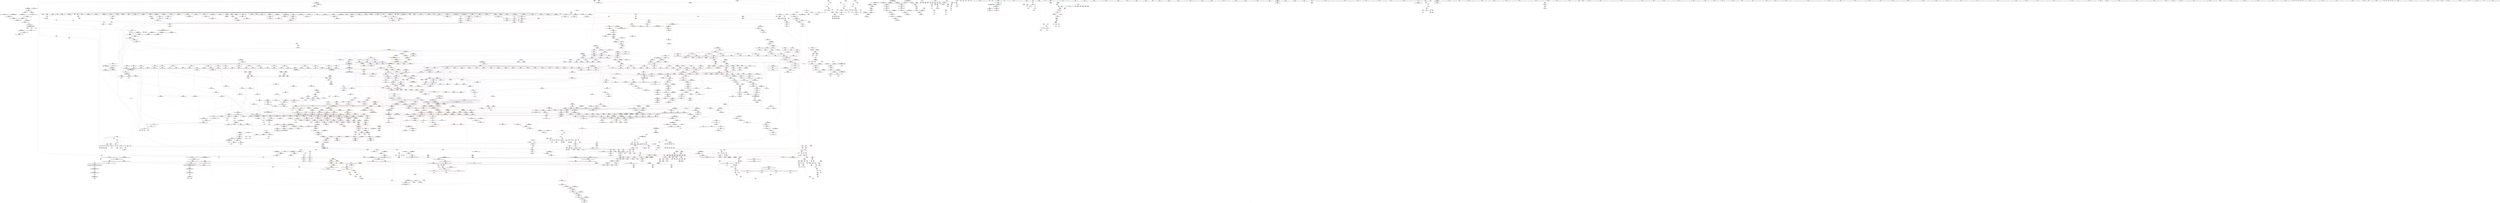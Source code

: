 digraph "SVFG" {
	label="SVFG";

	Node0x560fdd8c78d0 [shape=record,color=grey,label="{NodeID: 0\nNullPtr}"];
	Node0x560fdd8c78d0 -> Node0x560fddbc6ab0[style=solid];
	Node0x560fdd8c78d0 -> Node0x560fddbc6bb0[style=solid];
	Node0x560fdd8c78d0 -> Node0x560fddbc6c80[style=solid];
	Node0x560fdd8c78d0 -> Node0x560fddbc6d50[style=solid];
	Node0x560fdd8c78d0 -> Node0x560fddbc6e20[style=solid];
	Node0x560fdd8c78d0 -> Node0x560fddbc6ef0[style=solid];
	Node0x560fdd8c78d0 -> Node0x560fddbc6fc0[style=solid];
	Node0x560fdd8c78d0 -> Node0x560fddbc7090[style=solid];
	Node0x560fdd8c78d0 -> Node0x560fddbc7160[style=solid];
	Node0x560fdd8c78d0 -> Node0x560fddbc7230[style=solid];
	Node0x560fdd8c78d0 -> Node0x560fddbc7300[style=solid];
	Node0x560fdd8c78d0 -> Node0x560fddbc73d0[style=solid];
	Node0x560fdd8c78d0 -> Node0x560fddbc74a0[style=solid];
	Node0x560fdd8c78d0 -> Node0x560fddbc7570[style=solid];
	Node0x560fdd8c78d0 -> Node0x560fddbc7640[style=solid];
	Node0x560fdd8c78d0 -> Node0x560fddbc7710[style=solid];
	Node0x560fdd8c78d0 -> Node0x560fddbc77e0[style=solid];
	Node0x560fdd8c78d0 -> Node0x560fddbc78b0[style=solid];
	Node0x560fdd8c78d0 -> Node0x560fddbc7980[style=solid];
	Node0x560fdd8c78d0 -> Node0x560fddbc7a50[style=solid];
	Node0x560fdd8c78d0 -> Node0x560fddbc7b20[style=solid];
	Node0x560fdd8c78d0 -> Node0x560fddbc7bf0[style=solid];
	Node0x560fdd8c78d0 -> Node0x560fddbc7cc0[style=solid];
	Node0x560fdd8c78d0 -> Node0x560fddbc7d90[style=solid];
	Node0x560fdd8c78d0 -> Node0x560fddbc7e60[style=solid];
	Node0x560fdd8c78d0 -> Node0x560fddbc7f30[style=solid];
	Node0x560fdd8c78d0 -> Node0x560fddbc8000[style=solid];
	Node0x560fdd8c78d0 -> Node0x560fddbc80d0[style=solid];
	Node0x560fdd8c78d0 -> Node0x560fddbc81a0[style=solid];
	Node0x560fdd8c78d0 -> Node0x560fddbc8270[style=solid];
	Node0x560fdd8c78d0 -> Node0x560fddbc8340[style=solid];
	Node0x560fdd8c78d0 -> Node0x560fddbc8410[style=solid];
	Node0x560fdd8c78d0 -> Node0x560fddbc84e0[style=solid];
	Node0x560fdd8c78d0 -> Node0x560fddbc85b0[style=solid];
	Node0x560fdd8c78d0 -> Node0x560fddbc8680[style=solid];
	Node0x560fdd8c78d0 -> Node0x560fddbc8750[style=solid];
	Node0x560fdd8c78d0 -> Node0x560fddbc8820[style=solid];
	Node0x560fdd8c78d0 -> Node0x560fddbc88f0[style=solid];
	Node0x560fdd8c78d0 -> Node0x560fddbc89c0[style=solid];
	Node0x560fdd8c78d0 -> Node0x560fddbc8a90[style=solid];
	Node0x560fdd8c78d0 -> Node0x560fddbc8b60[style=solid];
	Node0x560fdd8c78d0 -> Node0x560fddbc8c30[style=solid];
	Node0x560fdd8c78d0 -> Node0x560fddbbc8f0[style=solid];
	Node0x560fdd8c78d0 -> Node0x560fddbbc9c0[style=solid];
	Node0x560fdd8c78d0 -> Node0x560fddbbca90[style=solid];
	Node0x560fdd8c78d0 -> Node0x560fddbbcb60[style=solid];
	Node0x560fdd8c78d0 -> Node0x560fddbbcc30[style=solid];
	Node0x560fdd8c78d0 -> Node0x560fddbbcd00[style=solid];
	Node0x560fdd8c78d0 -> Node0x560fddbbcdd0[style=solid];
	Node0x560fdd8c78d0 -> Node0x560fddbbcea0[style=solid];
	Node0x560fdd8c78d0 -> Node0x560fddbbcf70[style=solid];
	Node0x560fdd8c78d0 -> Node0x560fddbbd040[style=solid];
	Node0x560fdd8c78d0 -> Node0x560fddbbd110[style=solid];
	Node0x560fdd8c78d0 -> Node0x560fddbbd1e0[style=solid];
	Node0x560fdd8c78d0 -> Node0x560fddbbd2b0[style=solid];
	Node0x560fdd8c78d0 -> Node0x560fddbbd380[style=solid];
	Node0x560fdd8c78d0 -> Node0x560fddbbd450[style=solid];
	Node0x560fdd8c78d0 -> Node0x560fddbbd520[style=solid];
	Node0x560fdd8c78d0 -> Node0x560fddbbd5f0[style=solid];
	Node0x560fdd8c78d0 -> Node0x560fddbbd6c0[style=solid];
	Node0x560fdd8c78d0 -> Node0x560fddbbd790[style=solid];
	Node0x560fdd8c78d0 -> Node0x560fddbbd860[style=solid];
	Node0x560fdd8c78d0 -> Node0x560fddbbd930[style=solid];
	Node0x560fdd8c78d0 -> Node0x560fddbbda00[style=solid];
	Node0x560fdd8c78d0 -> Node0x560fddc05250[style=solid];
	Node0x560fdd8c78d0 -> Node0x560fddc0c100[style=solid];
	Node0x560fdd8c78d0 -> Node0x560fddc0cb90[style=solid];
	Node0x560fdd8c78d0 -> Node0x560fddc0d210[style=solid];
	Node0x560fdd8c78d0 -> Node0x560fddc0d2e0[style=solid];
	Node0x560fdd8c78d0 -> Node0x560fddc0d3b0[style=solid];
	Node0x560fdd8c78d0 -> Node0x560fddc0d480[style=solid];
	Node0x560fdd8c78d0 -> Node0x560fddc48200[style=solid];
	Node0x560fdd8c78d0:s64 -> Node0x560fddde2210[style=solid,color=red];
	Node0x560fdd8c78d0:s64 -> Node0x560fddde5100[style=solid,color=red];
	Node0x560fddbe1170 [shape=record,color=blue, style = dotted,label="{NodeID: 1550\n2591\<--2593\noffset_1\<--dummyVal\n_ZN9__gnu_cxx13new_allocatorI3s_tE9constructIS1_JRKS1_EEEvPT_DpOT0_\n}"];
	Node0x560fddbe1170 -> Node0x560fddbe1240[style=dashed];
	Node0x560fddbbf940 [shape=record,color=black,label="{NodeID: 443\n406\<--405\nidxprom76\<--\nmain\n}"];
	Node0x560fddbcece0 [shape=record,color=purple,label="{NodeID: 886\n2369\<--2367\n_M_finish\<--\n_ZNKSt5dequeI3s_tSaIS0_EE5emptyEv\n|{<s0>159}}"];
	Node0x560fddbcece0:s0 -> Node0x560fddde2320[style=solid,color=red];
	Node0x560fddddb9f0 [shape=record,color=black,label="{NodeID: 3543\n1044 = PHI(1083, )\n|{<s0>67}}"];
	Node0x560fddddb9f0:s0 -> Node0x560fddde6e20[style=solid,color=red];
	Node0x560fddc04de0 [shape=record,color=red,label="{NodeID: 1329\n2599\<--2598\ndummyVal\<--offset_3\n_ZN9__gnu_cxx13new_allocatorI3s_tE9constructIS1_JRKS1_EEEvPT_DpOT0_\n}"];
	Node0x560fddc04de0 -> Node0x560fddbe1310[style=solid];
	Node0x560fddbb7ea0 [shape=record,color=green,label="{NodeID: 222\n1465\<--1466\nthis.addr\<--this.addr_field_insensitive\n_ZNSt11_Deque_baseI3s_tSaIS0_EE15_M_create_nodesEPPS0_S4_\n}"];
	Node0x560fddbb7ea0 -> Node0x560fddbfbe10[style=solid];
	Node0x560fddbb7ea0 -> Node0x560fddc0dca0[style=solid];
	Node0x560fddbdb260 [shape=record,color=purple,label="{NodeID: 665\n2570\<--449\noffset_2\<--\n}"];
	Node0x560fddbdb260 -> Node0x560fddc07d90[style=solid];
	Node0x560fddc48980 [shape=record,color=grey,label="{NodeID: 2215\n310 = cmp(309, 311, )\n}"];
	Node0x560fddbf9a50 [shape=record,color=red,label="{NodeID: 1108\n1137\<--1134\nthis1\<--this.addr\n_ZN9__gnu_cxx13new_allocatorIP3s_tED2Ev\n}"];
	Node0x560fddb408b0 [shape=record,color=green,label="{NodeID: 1\n7\<--1\n__dso_handle\<--dummyObj\nGlob }"];
	Node0x560fddbe1240 [shape=record,color=blue, style = dotted,label="{NodeID: 1551\n2594\<--2596\noffset_2\<--dummyVal\n_ZN9__gnu_cxx13new_allocatorI3s_tE9constructIS1_JRKS1_EEEvPT_DpOT0_\n}"];
	Node0x560fddbe1240 -> Node0x560fddbe1310[style=dashed];
	Node0x560fddbbfa10 [shape=record,color=black,label="{NodeID: 444\n409\<--408\nconv78\<--\nmain\n}"];
	Node0x560fddbbfa10 -> Node0x560fddc48800[style=solid];
	Node0x560fddbcedb0 [shape=record,color=purple,label="{NodeID: 887\n2371\<--2370\n_M_impl2\<--\n_ZNKSt5dequeI3s_tSaIS0_EE5emptyEv\n}"];
	Node0x560fddddbb00 [shape=record,color=black,label="{NodeID: 3544\n2373 = PHI(2377, )\n}"];
	Node0x560fddddbb00 -> Node0x560fddbd63d0[style=solid];
	Node0x560fddc04eb0 [shape=record,color=red,label="{NodeID: 1330\n2602\<--2601\ndummyVal\<--offset_0\n_ZNSt11__copy_moveILb0ELb1ESt26random_access_iterator_tagE8__copy_mIP3s_tEEPT_PKS5_S8_S6_\n}"];
	Node0x560fddc04eb0 -> Node0x560fddbe2eb0[style=solid];
	Node0x560fddbb7f70 [shape=record,color=green,label="{NodeID: 223\n1467\<--1468\n__nstart.addr\<--__nstart.addr_field_insensitive\n_ZNSt11_Deque_baseI3s_tSaIS0_EE15_M_create_nodesEPPS0_S4_\n}"];
	Node0x560fddbb7f70 -> Node0x560fddbfbee0[style=solid];
	Node0x560fddbb7f70 -> Node0x560fddbfbfb0[style=solid];
	Node0x560fddbb7f70 -> Node0x560fddc0dd70[style=solid];
	Node0x560fddbdb330 [shape=record,color=purple,label="{NodeID: 666\n2573\<--449\noffset_3\<--\n}"];
	Node0x560fddbdb330 -> Node0x560fddc07e60[style=solid];
	Node0x560fddc48b00 [shape=record,color=grey,label="{NodeID: 2216\n276 = cmp(275, 277, )\n}"];
	Node0x560fddbf9b20 [shape=record,color=red,label="{NodeID: 1109\n1144\<--1141\nthis1\<--this.addr\n_ZNSaI3s_tED2Ev\n}"];
	Node0x560fddbf9b20 -> Node0x560fddbd1770[style=solid];
	Node0x560fddb78200 [shape=record,color=green,label="{NodeID: 2\n11\<--1\n_ZL2dx\<--dummyObj\nGlob }"];
	Node0x560fddbe1310 [shape=record,color=blue, style = dotted,label="{NodeID: 1552\n2597\<--2599\noffset_3\<--dummyVal\n_ZN9__gnu_cxx13new_allocatorI3s_tE9constructIS1_JRKS1_EEEvPT_DpOT0_\n|{<s0>119}}"];
	Node0x560fddbe1310:s0 -> Node0x560fddd289d0[style=dashed,color=blue];
	Node0x560fddbbfae0 [shape=record,color=black,label="{NodeID: 445\n138\<--533\nmain_ret\<--\nmain\n}"];
	Node0x560fddbcee80 [shape=record,color=purple,label="{NodeID: 888\n2372\<--2370\n_M_start\<--\n_ZNKSt5dequeI3s_tSaIS0_EE5emptyEv\n|{<s0>159}}"];
	Node0x560fddbcee80:s0 -> Node0x560fddde2460[style=solid,color=red];
	Node0x560fddddbc10 [shape=record,color=black,label="{NodeID: 3545\n2403 = PHI(2407, )\n}"];
	Node0x560fddddbc10 -> Node0x560fddbd6570[style=solid];
	Node0x560fddc04f80 [shape=record,color=red,label="{NodeID: 1331\n2605\<--2604\ndummyVal\<--offset_0\n_ZNSt20__copy_move_backwardILb0ELb1ESt26random_access_iterator_tagE13__copy_move_bIP3s_tEEPT_PKS5_S8_S6_\n}"];
	Node0x560fddc04f80 -> Node0x560fddbe3870[style=solid];
	Node0x560fddbb8040 [shape=record,color=green,label="{NodeID: 224\n1469\<--1470\n__nfinish.addr\<--__nfinish.addr_field_insensitive\n_ZNSt11_Deque_baseI3s_tSaIS0_EE15_M_create_nodesEPPS0_S4_\n}"];
	Node0x560fddbb8040 -> Node0x560fddbfc080[style=solid];
	Node0x560fddbb8040 -> Node0x560fddc0de40[style=solid];
	Node0x560fddbdb400 [shape=record,color=purple,label="{NodeID: 667\n2565\<--450\noffset_0\<--\n}"];
	Node0x560fddbdb400 -> Node0x560fddc044f0[style=solid];
	Node0x560fddc48c80 [shape=record,color=grey,label="{NodeID: 2217\n234 = cmp(232, 233, )\n}"];
	Node0x560fddbf9bf0 [shape=record,color=red,label="{NodeID: 1110\n1155\<--1152\nthis1\<--this.addr\n_ZN9__gnu_cxx13new_allocatorI3s_tED2Ev\n}"];
	Node0x560fddb78290 [shape=record,color=green,label="{NodeID: 3\n12\<--1\n_ZL2dy\<--dummyObj\nGlob }"];
	Node0x560fddbe13e0 [shape=record,color=blue,label="{NodeID: 1553\n1882\<--1881\n__t.addr\<--__t\n_ZSt7forwardIRK3s_tEOT_RNSt16remove_referenceIS3_E4typeE\n}"];
	Node0x560fddbe13e0 -> Node0x560fddbfe920[style=dashed];
	Node0x560fddbbfbb0 [shape=record,color=black,label="{NodeID: 446\n596\<--595\nidxprom\<--\n_Z6setcstRK3s_ti\n}"];
	Node0x560fddbcef50 [shape=record,color=purple,label="{NodeID: 889\n2387\<--2386\n_M_cur\<--\n_ZSteqI3s_tRS0_PS0_EbRKSt15_Deque_iteratorIT_T0_T1_ES9_\n}"];
	Node0x560fddbcef50 -> Node0x560fddc02f00[style=solid];
	Node0x560fddddbd20 [shape=record,color=black,label="{NodeID: 3546\n1349 = PHI(999, )\n}"];
	Node0x560fddddbd20 -> Node0x560fddbec980[style=solid];
	Node0x560fddc05050 [shape=record,color=blue,label="{NodeID: 1332\n2537\<--29\nllvm.global_ctors_0\<--\nGlob }"];
	Node0x560fddbb8110 [shape=record,color=green,label="{NodeID: 225\n1471\<--1472\n__cur\<--__cur_field_insensitive\n_ZNSt11_Deque_baseI3s_tSaIS0_EE15_M_create_nodesEPPS0_S4_\n}"];
	Node0x560fddbb8110 -> Node0x560fddbfc150[style=solid];
	Node0x560fddbb8110 -> Node0x560fddbfc220[style=solid];
	Node0x560fddbb8110 -> Node0x560fddbfc2f0[style=solid];
	Node0x560fddbb8110 -> Node0x560fddbfc3c0[style=solid];
	Node0x560fddbb8110 -> Node0x560fddc0df10[style=solid];
	Node0x560fddbb8110 -> Node0x560fddc0e0b0[style=solid];
	Node0x560fddbdb4d0 [shape=record,color=purple,label="{NodeID: 668\n2568\<--450\noffset_1\<--\n}"];
	Node0x560fddbdb4d0 -> Node0x560fddc045c0[style=solid];
	Node0x560fddc48e00 [shape=record,color=grey,label="{NodeID: 2218\n228 = cmp(226, 227, )\n}"];
	Node0x560fddbf9cc0 [shape=record,color=red,label="{NodeID: 1111\n1162\<--1159\nthis1\<--this.addr\n_ZNSt5dequeI3s_tSaIS0_EEC2Ev\n}"];
	Node0x560fddbf9cc0 -> Node0x560fddbd1840[style=solid];
	Node0x560fddb78950 [shape=record,color=green,label="{NodeID: 4\n16\<--1\n.str\<--dummyObj\nGlob }"];
	Node0x560fddbe14b0 [shape=record,color=blue,label="{NodeID: 1554\n1890\<--1888\nthis.addr\<--this\n_ZNSt5dequeI3s_tSaIS0_EE22_M_reserve_map_at_backEm\n}"];
	Node0x560fddbe14b0 -> Node0x560fddbfe9f0[style=dashed];
	Node0x560fddbbfc80 [shape=record,color=black,label="{NodeID: 447\n601\<--600\nidxprom1\<--\n_Z6setcstRK3s_ti\n}"];
	Node0x560fddbcf020 [shape=record,color=purple,label="{NodeID: 890\n2390\<--2389\n_M_cur1\<--\n_ZSteqI3s_tRS0_PS0_EbRKSt15_Deque_iteratorIT_T0_T1_ES9_\n}"];
	Node0x560fddbcf020 -> Node0x560fddc02fd0[style=solid];
	Node0x560fddddbe30 [shape=record,color=black,label="{NodeID: 3547\n1444 = PHI(1558, )\n}"];
	Node0x560fddddbe30 -> Node0x560fddbd1b80[style=solid];
	Node0x560fddc05150 [shape=record,color=blue,label="{NodeID: 1333\n2538\<--30\nllvm.global_ctors_1\<--_GLOBAL__sub_I_iwi_1_0.cpp\nGlob }"];
	Node0x560fddbb81e0 [shape=record,color=green,label="{NodeID: 226\n1473\<--1474\nexn.slot\<--exn.slot_field_insensitive\n_ZNSt11_Deque_baseI3s_tSaIS0_EE15_M_create_nodesEPPS0_S4_\n}"];
	Node0x560fddbb81e0 -> Node0x560fddbfc490[style=solid];
	Node0x560fddbb81e0 -> Node0x560fddbfc560[style=solid];
	Node0x560fddbb81e0 -> Node0x560fddc0e180[style=solid];
	Node0x560fddbb81e0 -> Node0x560fddc0e320[style=solid];
	Node0x560fddbdb5a0 [shape=record,color=purple,label="{NodeID: 669\n2571\<--450\noffset_2\<--\n}"];
	Node0x560fddbdb5a0 -> Node0x560fddc04690[style=solid];
	Node0x560fddc48f80 [shape=record,color=grey,label="{NodeID: 2219\n480 = cmp(479, 311, )\n}"];
	Node0x560fddbf9d90 [shape=record,color=red,label="{NodeID: 1112\n1177\<--1170\nthis1\<--this.addr\n_ZNSt11_Deque_baseI3s_tSaIS0_EEC2Ev\n|{|<s1>75}}"];
	Node0x560fddbf9d90 -> Node0x560fddbde320[style=solid];
	Node0x560fddbf9d90:s1 -> Node0x560fddde79e0[style=solid,color=red];
	Node0x560fddb789e0 [shape=record,color=green,label="{NodeID: 5\n18\<--1\n.str.1\<--dummyObj\nGlob }"];
	Node0x560fddd00fc0 [shape=record,color=yellow,style=double,label="{NodeID: 2662\n104V_1 = ENCHI(MR_104V_0)\npts\{1860002 \}\nFun[main]}"];
	Node0x560fddd00fc0 -> Node0x560fddc04350[style=dashed];
	Node0x560fddbe1580 [shape=record,color=blue,label="{NodeID: 1555\n1892\<--1889\n__nodes_to_add.addr\<--__nodes_to_add\n_ZNSt5dequeI3s_tSaIS0_EE22_M_reserve_map_at_backEm\n}"];
	Node0x560fddbe1580 -> Node0x560fddbfeac0[style=dashed];
	Node0x560fddbe1580 -> Node0x560fddbfeb90[style=dashed];
	Node0x560fddbbfd50 [shape=record,color=black,label="{NodeID: 448\n606\<--605\nidxprom3\<--\n_Z6setcstRK3s_ti\n}"];
	Node0x560fddbcf0f0 [shape=record,color=purple,label="{NodeID: 891\n2413\<--2412\n_M_cur\<--this1\n_ZNKSt15_Deque_iteratorI3s_tRS0_PS0_EdeEv\n}"];
	Node0x560fddbcf0f0 -> Node0x560fddc03240[style=solid];
	Node0x560fddddbf40 [shape=record,color=black,label="{NodeID: 3548\n1488 = PHI(1617, )\n}"];
	Node0x560fddddbf40 -> Node0x560fddc0dfe0[style=solid];
	Node0x560fddc05250 [shape=record,color=blue, style = dotted,label="{NodeID: 1334\n2539\<--3\nllvm.global_ctors_2\<--dummyVal\nGlob }"];
	Node0x560fddbb82b0 [shape=record,color=green,label="{NodeID: 227\n1475\<--1476\nehselector.slot\<--ehselector.slot_field_insensitive\n_ZNSt11_Deque_baseI3s_tSaIS0_EE15_M_create_nodesEPPS0_S4_\n}"];
	Node0x560fddbb82b0 -> Node0x560fddbfc630[style=solid];
	Node0x560fddbb82b0 -> Node0x560fddc0e250[style=solid];
	Node0x560fddbb82b0 -> Node0x560fddc0e3f0[style=solid];
	Node0x560fddbdb670 [shape=record,color=purple,label="{NodeID: 670\n2574\<--450\noffset_3\<--\n}"];
	Node0x560fddbdb670 -> Node0x560fddc04760[style=solid];
	Node0x560fddc49100 [shape=record,color=grey,label="{NodeID: 2220\n477 = cmp(476, 311, )\n}"];
	Node0x560fddbf9e60 [shape=record,color=red,label="{NodeID: 1113\n1194\<--1172\nexn\<--exn.slot\n_ZNSt11_Deque_baseI3s_tSaIS0_EEC2Ev\n}"];
	Node0x560fddb78a70 [shape=record,color=green,label="{NodeID: 6\n20\<--1\n.str.2\<--dummyObj\nGlob }"];
	Node0x560fddd010a0 [shape=record,color=yellow,style=double,label="{NodeID: 2663\n106V_1 = ENCHI(MR_106V_0)\npts\{1860003 \}\nFun[main]}"];
	Node0x560fddd010a0 -> Node0x560fddc04420[style=dashed];
	Node0x560fddbe1650 [shape=record,color=blue,label="{NodeID: 1556\n1929\<--1926\nthis.addr\<--this\n_ZNSt5dequeI3s_tSaIS0_EE17_M_reallocate_mapEmb\n}"];
	Node0x560fddbe1650 -> Node0x560fddbfeed0[style=dashed];
	Node0x560fddbbfe20 [shape=record,color=black,label="{NodeID: 449\n611\<--610\nidxprom5\<--\n_Z6setcstRK3s_ti\n}"];
	Node0x560fddbcf1c0 [shape=record,color=purple,label="{NodeID: 892\n2423\<--2422\n_M_impl\<--\n_ZNSt5dequeI3s_tSaIS0_EE9pop_frontEv\n}"];
	Node0x560fddddc050 [shape=record,color=black,label="{NodeID: 3549\n1505 = PHI()\n}"];
	Node0x560fddc05350 [shape=record,color=blue,label="{NodeID: 1335\n63\<--58\nx.addr\<--x\n_Z5shootiii\n}"];
	Node0x560fddc05350 -> Node0x560fddbf1100[style=dashed];
	Node0x560fddc05350 -> Node0x560fddbf11d0[style=dashed];
	Node0x560fddbb8380 [shape=record,color=green,label="{NodeID: 228\n1489\<--1490\n_ZNSt11_Deque_baseI3s_tSaIS0_EE16_M_allocate_nodeEv\<--_ZNSt11_Deque_baseI3s_tSaIS0_EE16_M_allocate_nodeEv_field_insensitive\n}"];
	Node0x560fddbdb740 [shape=record,color=purple,label="{NodeID: 671\n487\<--486\n\<--\nmain\n}"];
	Node0x560fddbdb740 -> Node0x560fddc08270[style=solid];
	Node0x560fddc49280 [shape=record,color=grey,label="{NodeID: 2221\n1976 = cmp(1973, 1975, )\n}"];
	Node0x560fddbf9f30 [shape=record,color=red,label="{NodeID: 1114\n1195\<--1174\nsel\<--ehselector.slot\n_ZNSt11_Deque_baseI3s_tSaIS0_EEC2Ev\n}"];
	Node0x560fddb78b30 [shape=record,color=green,label="{NodeID: 7\n22\<--1\n.str.3\<--dummyObj\nGlob }"];
	Node0x560fddbe1720 [shape=record,color=blue,label="{NodeID: 1557\n1931\<--1927\n__nodes_to_add.addr\<--__nodes_to_add\n_ZNSt5dequeI3s_tSaIS0_EE17_M_reallocate_mapEmb\n|{|<s4>135}}"];
	Node0x560fddbe1720 -> Node0x560fddbfefa0[style=dashed];
	Node0x560fddbe1720 -> Node0x560fddbff070[style=dashed];
	Node0x560fddbe1720 -> Node0x560fddbff140[style=dashed];
	Node0x560fddbe1720 -> Node0x560fddc00a70[style=dashed];
	Node0x560fddbe1720:s4 -> Node0x560fddcfc420[style=dashed,color=red];
	Node0x560fddbbfef0 [shape=record,color=black,label="{NodeID: 450\n615\<--622\n_ZNKSt5queueI3s_tSt5dequeIS0_SaIS0_EEE5emptyEv_ret\<--call\n_ZNKSt5queueI3s_tSt5dequeIS0_SaIS0_EEE5emptyEv\n|{<s0>14}}"];
	Node0x560fddbbfef0:s0 -> Node0x560fdddd9e30[style=solid,color=blue];
	Node0x560fddbcf290 [shape=record,color=purple,label="{NodeID: 893\n2424\<--2422\n_M_start\<--\n_ZNSt5dequeI3s_tSaIS0_EE9pop_frontEv\n}"];
	Node0x560fddddc120 [shape=record,color=black,label="{NodeID: 3550\n1683 = PHI(999, )\n}"];
	Node0x560fddddc120 -> Node0x560fddbd2610[style=solid];
	Node0x560fddc05420 [shape=record,color=blue,label="{NodeID: 1336\n65\<--59\ny.addr\<--y\n_Z5shootiii\n}"];
	Node0x560fddc05420 -> Node0x560fddbf12a0[style=dashed];
	Node0x560fddc05420 -> Node0x560fddbf1370[style=dashed];
	Node0x560fddbc0910 [shape=record,color=green,label="{NodeID: 229\n1535\<--1536\nthis.addr\<--this.addr_field_insensitive\n_ZNSt15_Deque_iteratorI3s_tRS0_PS0_E11_M_set_nodeEPS2_\n}"];
	Node0x560fddbc0910 -> Node0x560fddbfc700[style=solid];
	Node0x560fddbc0910 -> Node0x560fddc0e4c0[style=solid];
	Node0x560fddbdb810 [shape=record,color=purple,label="{NodeID: 672\n490\<--486\n\<--\nmain\n}"];
	Node0x560fddbdb810 -> Node0x560fddc08340[style=solid];
	Node0x560fddc49400 [shape=record,color=grey,label="{NodeID: 2222\n1917 = cmp(1898, 1916, )\n}"];
	Node0x560fddbfa000 [shape=record,color=red,label="{NodeID: 1115\n1204\<--1201\nthis1\<--this.addr\n_ZNSt11_Deque_baseI3s_tSaIS0_EE11_Deque_implC2Ev\n}"];
	Node0x560fddbfa000 -> Node0x560fddbd1910[style=solid];
	Node0x560fddbfa000 -> Node0x560fddbde3f0[style=solid];
	Node0x560fddbfa000 -> Node0x560fddbde4c0[style=solid];
	Node0x560fddbfa000 -> Node0x560fddbde590[style=solid];
	Node0x560fddbfa000 -> Node0x560fddbde660[style=solid];
	Node0x560fddb78bf0 [shape=record,color=green,label="{NodeID: 8\n24\<--1\n.str.4\<--dummyObj\nGlob }"];
	Node0x560fddbe17f0 [shape=record,color=blue,label="{NodeID: 1558\n1933\<--1947\n__add_at_front.addr\<--frombool\n_ZNSt5dequeI3s_tSaIS0_EE17_M_reallocate_mapEmb\n}"];
	Node0x560fddbe17f0 -> Node0x560fddbff210[style=dashed];
	Node0x560fddbe17f0 -> Node0x560fddbff2e0[style=dashed];
	Node0x560fddbbffc0 [shape=record,color=black,label="{NodeID: 451\n626\<--633\n_ZNSt5queueI3s_tSt5dequeIS0_SaIS0_EEE5frontEv_ret\<--call\n_ZNSt5queueI3s_tSt5dequeIS0_SaIS0_EEE5frontEv\n|{<s0>15}}"];
	Node0x560fddbbffc0:s0 -> Node0x560fdddd9f40[style=solid,color=blue];
	Node0x560fddbcf360 [shape=record,color=purple,label="{NodeID: 894\n2425\<--2422\n_M_cur\<--\n_ZNSt5dequeI3s_tSaIS0_EE9pop_frontEv\n}"];
	Node0x560fddbcf360 -> Node0x560fddc033e0[style=solid];
	Node0x560fddddc230 [shape=record,color=black,label="{NodeID: 3551\n1755 = PHI(1880, )\n|{<s0>119}}"];
	Node0x560fddddc230:s0 -> Node0x560fddde2e60[style=solid,color=red];
	Node0x560fddc054f0 [shape=record,color=blue,label="{NodeID: 1337\n67\<--60\npd.addr\<--pd\n_Z5shootiii\n}"];
	Node0x560fddc054f0 -> Node0x560fddbf1440[style=dashed];
	Node0x560fddc054f0 -> Node0x560fddbf1510[style=dashed];
	Node0x560fddc054f0 -> Node0x560fddbf15e0[style=dashed];
	Node0x560fddc054f0 -> Node0x560fddbf16b0[style=dashed];
	Node0x560fddbc09e0 [shape=record,color=green,label="{NodeID: 230\n1537\<--1538\n__new_node.addr\<--__new_node.addr_field_insensitive\n_ZNSt15_Deque_iteratorI3s_tRS0_PS0_E11_M_set_nodeEPS2_\n}"];
	Node0x560fddbc09e0 -> Node0x560fddbfc7d0[style=solid];
	Node0x560fddbc09e0 -> Node0x560fddbfc8a0[style=solid];
	Node0x560fddbc09e0 -> Node0x560fddc0e590[style=solid];
	Node0x560fddbdb8e0 [shape=record,color=purple,label="{NodeID: 673\n2576\<--493\noffset_0\<--\n}"];
	Node0x560fddbdb8e0 -> Node0x560fddc08410[style=solid];
	Node0x560fddc49580 [shape=record,color=grey,label="{NodeID: 2223\n2433 = cmp(2426, 2432, )\n}"];
	Node0x560fddbfa0d0 [shape=record,color=red,label="{NodeID: 1116\n1243\<--1223\nthis1\<--this.addr\n_ZNSt11_Deque_baseI3s_tSaIS0_EE17_M_initialize_mapEm\n|{|<s34>82|<s35>83|<s36>85}}"];
	Node0x560fddbfa0d0 -> Node0x560fddbde730[style=solid];
	Node0x560fddbfa0d0 -> Node0x560fddbde800[style=solid];
	Node0x560fddbfa0d0 -> Node0x560fddbde8d0[style=solid];
	Node0x560fddbfa0d0 -> Node0x560fddbde9a0[style=solid];
	Node0x560fddbfa0d0 -> Node0x560fddbdea70[style=solid];
	Node0x560fddbfa0d0 -> Node0x560fddbdeb40[style=solid];
	Node0x560fddbfa0d0 -> Node0x560fddbdec10[style=solid];
	Node0x560fddbfa0d0 -> Node0x560fddbdece0[style=solid];
	Node0x560fddbfa0d0 -> Node0x560fddbdedb0[style=solid];
	Node0x560fddbfa0d0 -> Node0x560fddbdee80[style=solid];
	Node0x560fddbfa0d0 -> Node0x560fddbdef50[style=solid];
	Node0x560fddbfa0d0 -> Node0x560fddbdf020[style=solid];
	Node0x560fddbfa0d0 -> Node0x560fddbdf0f0[style=solid];
	Node0x560fddbfa0d0 -> Node0x560fddbdf1c0[style=solid];
	Node0x560fddbfa0d0 -> Node0x560fddbdf290[style=solid];
	Node0x560fddbfa0d0 -> Node0x560fddbdf360[style=solid];
	Node0x560fddbfa0d0 -> Node0x560fddbdf430[style=solid];
	Node0x560fddbfa0d0 -> Node0x560fddbdf500[style=solid];
	Node0x560fddbfa0d0 -> Node0x560fddbdf5d0[style=solid];
	Node0x560fddbfa0d0 -> Node0x560fddbdf6a0[style=solid];
	Node0x560fddbfa0d0 -> Node0x560fddbdf770[style=solid];
	Node0x560fddbfa0d0 -> Node0x560fddbdf840[style=solid];
	Node0x560fddbfa0d0 -> Node0x560fddbdf910[style=solid];
	Node0x560fddbfa0d0 -> Node0x560fddbdf9e0[style=solid];
	Node0x560fddbfa0d0 -> Node0x560fddbdfab0[style=solid];
	Node0x560fddbfa0d0 -> Node0x560fddbdfb80[style=solid];
	Node0x560fddbfa0d0 -> Node0x560fddbdfc50[style=solid];
	Node0x560fddbfa0d0 -> Node0x560fddbdfd20[style=solid];
	Node0x560fddbfa0d0 -> Node0x560fddbdfdf0[style=solid];
	Node0x560fddbfa0d0 -> Node0x560fddbdfec0[style=solid];
	Node0x560fddbfa0d0 -> Node0x560fddbdff90[style=solid];
	Node0x560fddbfa0d0 -> Node0x560fddbe0060[style=solid];
	Node0x560fddbfa0d0 -> Node0x560fddbe0130[style=solid];
	Node0x560fddbfa0d0 -> Node0x560fddbe0200[style=solid];
	Node0x560fddbfa0d0:s34 -> Node0x560fdddc52f0[style=solid,color=red];
	Node0x560fddbfa0d0:s35 -> Node0x560fddde8ae0[style=solid,color=red];
	Node0x560fddbfa0d0:s36 -> Node0x560fddde45e0[style=solid,color=red];
	Node0x560fddb78cb0 [shape=record,color=green,label="{NodeID: 9\n26\<--1\n.str.5\<--dummyObj\nGlob }"];
	Node0x560fddd01340 [shape=record,color=yellow,style=double,label="{NodeID: 2666\n2V_1 = ENCHI(MR_2V_0)\npts\{1 \}\nFun[main]|{|<s2>10|<s3>21|<s4>27}}"];
	Node0x560fddd01340 -> Node0x560fddbf5540[style=dashed];
	Node0x560fddd01340 -> Node0x560fddbf56e0[style=dashed];
	Node0x560fddd01340:s2 -> Node0x560fddd10e20[style=dashed,color=red];
	Node0x560fddd01340:s3 -> Node0x560fddd10e20[style=dashed,color=red];
	Node0x560fddd01340:s4 -> Node0x560fddd10e20[style=dashed,color=red];
	Node0x560fddbe18c0 [shape=record,color=blue,label="{NodeID: 1559\n1935\<--1964\n__old_num_nodes\<--add\n_ZNSt5dequeI3s_tSaIS0_EE17_M_reallocate_mapEmb\n}"];
	Node0x560fddbe18c0 -> Node0x560fddbff3b0[style=dashed];
	Node0x560fddbe18c0 -> Node0x560fddbff480[style=dashed];
	Node0x560fddbe18c0 -> Node0x560fddbff550[style=dashed];
	Node0x560fddbc0090 [shape=record,color=black,label="{NodeID: 452\n650\<--649\nidxprom\<--\n_Z6getcstRK3s_t\n}"];
	Node0x560fddbcf430 [shape=record,color=purple,label="{NodeID: 895\n2428\<--2427\n_M_impl2\<--\n_ZNSt5dequeI3s_tSaIS0_EE9pop_frontEv\n}"];
	Node0x560fddddc340 [shape=record,color=black,label="{NodeID: 3552\n1780 = PHI(1617, )\n}"];
	Node0x560fddddc340 -> Node0x560fddbe0950[style=solid];
	Node0x560fddc055c0 [shape=record,color=blue,label="{NodeID: 1338\n69\<--76\npx\<--\n_Z5shootiii\n}"];
	Node0x560fddc055c0 -> Node0x560fddbf1780[style=dashed];
	Node0x560fddc055c0 -> Node0x560fddbf1850[style=dashed];
	Node0x560fddc055c0 -> Node0x560fddbf1920[style=dashed];
	Node0x560fddc055c0 -> Node0x560fddc05760[style=dashed];
	Node0x560fddc055c0 -> Node0x560fddc05900[style=dashed];
	Node0x560fddbc0ab0 [shape=record,color=green,label="{NodeID: 231\n1552\<--1553\n_ZNSt15_Deque_iteratorI3s_tRS0_PS0_E14_S_buffer_sizeEv\<--_ZNSt15_Deque_iteratorI3s_tRS0_PS0_E14_S_buffer_sizeEv_field_insensitive\n}"];
	Node0x560fddbdb9b0 [shape=record,color=purple,label="{NodeID: 674\n2579\<--493\noffset_1\<--\n}"];
	Node0x560fddbdb9b0 -> Node0x560fddc084e0[style=solid];
	Node0x560fddc49700 [shape=record,color=grey,label="{NodeID: 2224\n1486 = cmp(1484, 1485, )\n}"];
	Node0x560fddbfa1a0 [shape=record,color=red,label="{NodeID: 1117\n1244\<--1225\n\<--__num_elements.addr\n_ZNSt11_Deque_baseI3s_tSaIS0_EE17_M_initialize_mapEm\n}"];
	Node0x560fddbfa1a0 -> Node0x560fddbefe00[style=solid];
	Node0x560fddb78d70 [shape=record,color=green,label="{NodeID: 10\n29\<--1\n\<--dummyObj\nCan only get source location for instruction, argument, global var or function.}"];
	Node0x560fddbe1990 [shape=record,color=blue,label="{NodeID: 1560\n1937\<--1968\n__new_num_nodes\<--add4\n_ZNSt5dequeI3s_tSaIS0_EE17_M_reallocate_mapEmb\n}"];
	Node0x560fddbe1990 -> Node0x560fddbff620[style=dashed];
	Node0x560fddbe1990 -> Node0x560fddbff6f0[style=dashed];
	Node0x560fddbe1990 -> Node0x560fddbff7c0[style=dashed];
	Node0x560fddbc0160 [shape=record,color=black,label="{NodeID: 453\n655\<--654\nidxprom1\<--\n_Z6getcstRK3s_t\n}"];
	Node0x560fddbcf500 [shape=record,color=purple,label="{NodeID: 896\n2429\<--2427\n_M_start3\<--\n_ZNSt5dequeI3s_tSaIS0_EE9pop_frontEv\n}"];
	Node0x560fddddc450 [shape=record,color=black,label="{NodeID: 3553\n1797 = PHI(1880, )\n|{<s0>123}}"];
	Node0x560fddddc450:s0 -> Node0x560fddddef40[style=solid,color=red];
	Node0x560fddc05690 [shape=record,color=blue,label="{NodeID: 1339\n71\<--78\npy\<--\n_Z5shootiii\n}"];
	Node0x560fddc05690 -> Node0x560fddbf1ac0[style=dashed];
	Node0x560fddc05690 -> Node0x560fddbf1b90[style=dashed];
	Node0x560fddc05690 -> Node0x560fddbf1c60[style=dashed];
	Node0x560fddc05690 -> Node0x560fddc05830[style=dashed];
	Node0x560fddc05690 -> Node0x560fddc059d0[style=dashed];
	Node0x560fddbc0bb0 [shape=record,color=green,label="{NodeID: 232\n1561\<--1562\n__a.addr\<--__a.addr_field_insensitive\n_ZNSt16allocator_traitsISaIP3s_tEE8allocateERS2_m\n}"];
	Node0x560fddbc0bb0 -> Node0x560fddbfcb10[style=solid];
	Node0x560fddbc0bb0 -> Node0x560fddc0e8d0[style=solid];
	Node0x560fddbdba80 [shape=record,color=purple,label="{NodeID: 675\n2582\<--493\noffset_2\<--\n}"];
	Node0x560fddbdba80 -> Node0x560fddc085b0[style=solid];
	Node0x560fddc49880 [shape=record,color=grey,label="{NodeID: 2225\n208 = cmp(206, 207, )\n}"];
	Node0x560fddbfa270 [shape=record,color=red,label="{NodeID: 1118\n1348\<--1225\n\<--__num_elements.addr\n_ZNSt11_Deque_baseI3s_tSaIS0_EE17_M_initialize_mapEm\n}"];
	Node0x560fddbfa270 -> Node0x560fddbec980[style=solid];
	Node0x560fddb78e70 [shape=record,color=green,label="{NodeID: 11\n90\<--1\n\<--dummyObj\nCan only get source location for instruction, argument, global var or function.}"];
	Node0x560fddbe1a60 [shape=record,color=blue,label="{NodeID: 1561\n1939\<--1997\n__new_nstart\<--add.ptr9\n_ZNSt5dequeI3s_tSaIS0_EE17_M_reallocate_mapEmb\n}"];
	Node0x560fddbe1a60 -> Node0x560fddbff890[style=dashed];
	Node0x560fddbe1a60 -> Node0x560fddbff960[style=dashed];
	Node0x560fddbe1a60 -> Node0x560fddbffa30[style=dashed];
	Node0x560fddbe1a60 -> Node0x560fddcae1d0[style=dashed];
	Node0x560fddbc0230 [shape=record,color=black,label="{NodeID: 454\n660\<--659\nidxprom3\<--\n_Z6getcstRK3s_t\n}"];
	Node0x560fddbcf5d0 [shape=record,color=purple,label="{NodeID: 897\n2430\<--2427\n_M_last\<--\n_ZNSt5dequeI3s_tSaIS0_EE9pop_frontEv\n}"];
	Node0x560fddbcf5d0 -> Node0x560fddc034b0[style=solid];
	Node0x560fddddc560 [shape=record,color=black,label="{NodeID: 3554\n1827 = PHI()\n}"];
	Node0x560fddc05760 [shape=record,color=blue,label="{NodeID: 1340\n69\<--97\npx\<--add\n_Z5shootiii\n}"];
	Node0x560fddc05760 -> Node0x560fddbf1780[style=dashed];
	Node0x560fddc05760 -> Node0x560fddbf1850[style=dashed];
	Node0x560fddc05760 -> Node0x560fddbf1920[style=dashed];
	Node0x560fddc05760 -> Node0x560fddc05760[style=dashed];
	Node0x560fddc05760 -> Node0x560fddc05900[style=dashed];
	Node0x560fddbc0c80 [shape=record,color=green,label="{NodeID: 233\n1563\<--1564\n__n.addr\<--__n.addr_field_insensitive\n_ZNSt16allocator_traitsISaIP3s_tEE8allocateERS2_m\n}"];
	Node0x560fddbc0c80 -> Node0x560fddbfcbe0[style=solid];
	Node0x560fddbc0c80 -> Node0x560fddc0e9a0[style=solid];
	Node0x560fddbdbb50 [shape=record,color=purple,label="{NodeID: 676\n2585\<--493\noffset_3\<--\n}"];
	Node0x560fddbdbb50 -> Node0x560fddc08680[style=solid];
	Node0x560fddc49a00 [shape=record,color=grey,label="{NodeID: 2226\n1005 = cmp(1004, 1006, )\n}"];
	Node0x560fddbfa340 [shape=record,color=red,label="{NodeID: 1119\n1251\<--1227\n\<--__num_nodes\n_ZNSt11_Deque_baseI3s_tSaIS0_EE17_M_initialize_mapEm\n}"];
	Node0x560fddbfa340 -> Node0x560fddbeff80[style=solid];
	Node0x560fddb78f70 [shape=record,color=green,label="{NodeID: 12\n198\<--1\n\<--dummyObj\nCan only get source location for instruction, argument, global var or function.|{<s0>12}}"];
	Node0x560fddb78f70:s0 -> Node0x560fddde5b00[style=solid,color=red];
	Node0x560fddbe1b30 [shape=record,color=blue,label="{NodeID: 1562\n1941\<--2052\n__new_map_size\<--add38\n_ZNSt5dequeI3s_tSaIS0_EE17_M_reallocate_mapEmb\n}"];
	Node0x560fddbe1b30 -> Node0x560fddbffd70[style=dashed];
	Node0x560fddbe1b30 -> Node0x560fddbffe40[style=dashed];
	Node0x560fddbe1b30 -> Node0x560fddbfff10[style=dashed];
	Node0x560fddbe1b30 -> Node0x560fddcae6d0[style=dashed];
	Node0x560fddbc0300 [shape=record,color=black,label="{NodeID: 455\n665\<--664\nidxprom5\<--\n_Z6getcstRK3s_t\n}"];
	Node0x560fddbcf6a0 [shape=record,color=purple,label="{NodeID: 898\n2432\<--2431\nadd.ptr\<--\n_ZNSt5dequeI3s_tSaIS0_EE9pop_frontEv\n}"];
	Node0x560fddbcf6a0 -> Node0x560fddc49580[style=solid];
	Node0x560fddddc630 [shape=record,color=black,label="{NodeID: 3555\n1875 = PHI(1880, )\n}"];
	Node0x560fddddc630 -> Node0x560fddbd37f0[style=solid];
	Node0x560fddc05830 [shape=record,color=blue,label="{NodeID: 1341\n71\<--104\npy\<--add7\n_Z5shootiii\n}"];
	Node0x560fddc05830 -> Node0x560fddbf1ac0[style=dashed];
	Node0x560fddc05830 -> Node0x560fddbf1b90[style=dashed];
	Node0x560fddc05830 -> Node0x560fddbf1c60[style=dashed];
	Node0x560fddc05830 -> Node0x560fddc05830[style=dashed];
	Node0x560fddc05830 -> Node0x560fddc059d0[style=dashed];
	Node0x560fddbc0d50 [shape=record,color=green,label="{NodeID: 234\n1571\<--1572\n_ZN9__gnu_cxx13new_allocatorIP3s_tE8allocateEmPKv\<--_ZN9__gnu_cxx13new_allocatorIP3s_tE8allocateEmPKv_field_insensitive\n}"];
	Node0x560fddbdbc20 [shape=record,color=purple,label="{NodeID: 677\n2577\<--494\noffset_0\<--\n}"];
	Node0x560fddbdbc20 -> Node0x560fddc04830[style=solid];
	Node0x560fddbfa410 [shape=record,color=red,label="{NodeID: 1120\n1277\<--1227\n\<--__num_nodes\n_ZNSt11_Deque_baseI3s_tSaIS0_EE17_M_initialize_mapEm\n}"];
	Node0x560fddbfa410 -> Node0x560fddbee480[style=solid];
	Node0x560fddb79070 [shape=record,color=green,label="{NodeID: 13\n204\<--1\n\<--dummyObj\nCan only get source location for instruction, argument, global var or function.}"];
	Node0x560fddbe1c00 [shape=record,color=blue,label="{NodeID: 1563\n1943\<--2056\n__new_map\<--call39\n_ZNSt5dequeI3s_tSaIS0_EE17_M_reallocate_mapEmb\n}"];
	Node0x560fddbe1c00 -> Node0x560fddbfffe0[style=dashed];
	Node0x560fddbe1c00 -> Node0x560fddc000b0[style=dashed];
	Node0x560fddbe1c00 -> Node0x560fddcaebd0[style=dashed];
	Node0x560fddbc03d0 [shape=record,color=black,label="{NodeID: 456\n642\<--667\n_Z6getcstRK3s_t_ret\<--\n_Z6getcstRK3s_t\n|{<s0>17|<s1>19|<s2>24|<s3>29}}"];
	Node0x560fddbc03d0:s0 -> Node0x560fdddda050[style=solid,color=blue];
	Node0x560fddbc03d0:s1 -> Node0x560fdddda160[style=solid,color=blue];
	Node0x560fddbc03d0:s2 -> Node0x560fddddaa80[style=solid,color=blue];
	Node0x560fddbc03d0:s3 -> Node0x560fddddab90[style=solid,color=blue];
	Node0x560fddbcf770 [shape=record,color=purple,label="{NodeID: 899\n2436\<--2435\n_M_impl4\<--\n_ZNSt5dequeI3s_tSaIS0_EE9pop_frontEv\n}"];
	Node0x560fddbcf770 -> Node0x560fddbd6b20[style=solid];
	Node0x560fddddc740 [shape=record,color=black,label="{NodeID: 3556\n2019 = PHI(2121, )\n}"];
	Node0x560fddc05900 [shape=record,color=blue,label="{NodeID: 1342\n69\<--112\npx\<--sub\n_Z5shootiii\n}"];
	Node0x560fddc05900 -> Node0x560fddbf19f0[style=dashed];
	Node0x560fddbc0e50 [shape=record,color=green,label="{NodeID: 235\n1578\<--1579\nthis.addr\<--this.addr_field_insensitive\n_ZN9__gnu_cxx13new_allocatorIP3s_tE8allocateEmPKv\n}"];
	Node0x560fddbc0e50 -> Node0x560fddbfccb0[style=solid];
	Node0x560fddbc0e50 -> Node0x560fddc0ea70[style=solid];
	Node0x560fddbdbcf0 [shape=record,color=purple,label="{NodeID: 678\n2580\<--494\noffset_1\<--\n}"];
	Node0x560fddbdbcf0 -> Node0x560fddc04900[style=solid];
	Node0x560fddbfa4e0 [shape=record,color=red,label="{NodeID: 1121\n1283\<--1227\n\<--__num_nodes\n_ZNSt11_Deque_baseI3s_tSaIS0_EE17_M_initialize_mapEm\n}"];
	Node0x560fddb79170 [shape=record,color=green,label="{NodeID: 14\n219\<--1\n\<--dummyObj\nCan only get source location for instruction, argument, global var or function.}"];
	Node0x560fddbe1cd0 [shape=record,color=blue,label="{NodeID: 1564\n1939\<--2071\n__new_nstart\<--add.ptr48\n_ZNSt5dequeI3s_tSaIS0_EE17_M_reallocate_mapEmb\n}"];
	Node0x560fddbe1cd0 -> Node0x560fddbffb00[style=dashed];
	Node0x560fddbe1cd0 -> Node0x560fddcae1d0[style=dashed];
	Node0x560fddbc04a0 [shape=record,color=black,label="{NodeID: 457\n713\<--706\n\<--this1\n_ZNSt5dequeI3s_tSaIS0_EED2Ev\n|{<s0>42}}"];
	Node0x560fddbc04a0:s0 -> Node0x560fddde12e0[style=solid,color=red];
	Node0x560fddbcf840 [shape=record,color=purple,label="{NodeID: 900\n2439\<--2438\n_M_impl5\<--\n_ZNSt5dequeI3s_tSaIS0_EE9pop_frontEv\n}"];
	Node0x560fddddc850 [shape=record,color=black,label="{NodeID: 3557\n2037 = PHI(2145, )\n}"];
	Node0x560fddc059d0 [shape=record,color=blue,label="{NodeID: 1343\n71\<--119\npy\<--sub12\n_Z5shootiii\n}"];
	Node0x560fddc059d0 -> Node0x560fddbf1d30[style=dashed];
	Node0x560fddbc0f20 [shape=record,color=green,label="{NodeID: 236\n1580\<--1581\n__n.addr\<--__n.addr_field_insensitive\n_ZN9__gnu_cxx13new_allocatorIP3s_tE8allocateEmPKv\n}"];
	Node0x560fddbc0f20 -> Node0x560fddbfcd80[style=solid];
	Node0x560fddbc0f20 -> Node0x560fddbfce50[style=solid];
	Node0x560fddbc0f20 -> Node0x560fddc0eb40[style=solid];
	Node0x560fddbdbdc0 [shape=record,color=purple,label="{NodeID: 679\n2583\<--494\noffset_2\<--\n}"];
	Node0x560fddbdbdc0 -> Node0x560fddc049d0[style=solid];
	Node0x560fddbfa5b0 [shape=record,color=red,label="{NodeID: 1122\n1282\<--1233\n\<--__nstart\n_ZNSt11_Deque_baseI3s_tSaIS0_EE17_M_initialize_mapEm\n}"];
	Node0x560fddbfa5b0 -> Node0x560fddbf0670[style=solid];
	Node0x560fddb79240 [shape=record,color=green,label="{NodeID: 15\n220\<--1\n\<--dummyObj\nCan only get source location for instruction, argument, global var or function.}"];
	Node0x560fddbe1da0 [shape=record,color=blue,label="{NodeID: 1565\n2099\<--2096\n_M_map62\<--\n_ZNSt5dequeI3s_tSaIS0_EE17_M_reallocate_mapEmb\n}"];
	Node0x560fddbe1da0 -> Node0x560fddcaf0d0[style=dashed];
	Node0x560fddbc0570 [shape=record,color=black,label="{NodeID: 458\n720\<--706\n\<--this1\n_ZNSt5dequeI3s_tSaIS0_EED2Ev\n|{<s0>44}}"];
	Node0x560fddbc0570:s0 -> Node0x560fddddfe00[style=solid,color=red];
	Node0x560fddbcf910 [shape=record,color=purple,label="{NodeID: 901\n2440\<--2438\n_M_start6\<--\n_ZNSt5dequeI3s_tSaIS0_EE9pop_frontEv\n}"];
	Node0x560fddddc960 [shape=record,color=black,label="{NodeID: 3558\n2049 = PHI(1401, )\n}"];
	Node0x560fddddc960 -> Node0x560fddc00a70[style=solid];
	Node0x560fddc05aa0 [shape=record,color=blue,label="{NodeID: 1344\n121\<--122\nx13\<--\n_Z5shootiii\n}"];
	Node0x560fddbc0ff0 [shape=record,color=green,label="{NodeID: 237\n1582\<--1583\n.addr\<--.addr_field_insensitive\n_ZN9__gnu_cxx13new_allocatorIP3s_tE8allocateEmPKv\n}"];
	Node0x560fddbc0ff0 -> Node0x560fddc0ec10[style=solid];
	Node0x560fddbdbe90 [shape=record,color=purple,label="{NodeID: 680\n2586\<--494\noffset_3\<--\n}"];
	Node0x560fddbdbe90 -> Node0x560fddc04aa0[style=solid];
	Node0x560fddbfa680 [shape=record,color=red,label="{NodeID: 1123\n1286\<--1233\n\<--__nstart\n_ZNSt11_Deque_baseI3s_tSaIS0_EE17_M_initialize_mapEm\n|{<s0>83}}"];
	Node0x560fddbfa680:s0 -> Node0x560fddde8c20[style=solid,color=red];
	Node0x560fddb79340 [shape=record,color=green,label="{NodeID: 16\n221\<--1\n\<--dummyObj\nCan only get source location for instruction, argument, global var or function.|{<s0>132}}"];
	Node0x560fddb79340:s0 -> Node0x560fddde2960[style=solid,color=red];
	Node0x560fddd01960 [shape=record,color=yellow,style=double,label="{NodeID: 2673\n51V_1 = ENCHI(MR_51V_0)\npts\{168 \}\nFun[main]}"];
	Node0x560fddd01960 -> Node0x560fddc06ae0[style=dashed];
	Node0x560fddbe1e70 [shape=record,color=blue,label="{NodeID: 1566\n2104\<--2101\n_M_map_size64\<--\n_ZNSt5dequeI3s_tSaIS0_EE17_M_reallocate_mapEmb\n}"];
	Node0x560fddbe1e70 -> Node0x560fddcaf5d0[style=dashed];
	Node0x560fddbc0640 [shape=record,color=black,label="{NodeID: 459\n730\<--706\n\<--this1\n_ZNSt5dequeI3s_tSaIS0_EED2Ev\n|{<s0>45}}"];
	Node0x560fddbc0640:s0 -> Node0x560fddddfe00[style=solid,color=red];
	Node0x560fddbcf9e0 [shape=record,color=purple,label="{NodeID: 902\n2441\<--2438\n_M_cur7\<--\n_ZNSt5dequeI3s_tSaIS0_EE9pop_frontEv\n}"];
	Node0x560fddbcf9e0 -> Node0x560fddc03580[style=solid];
	Node0x560fddddca70 [shape=record,color=black,label="{NodeID: 3559\n2056 = PHI(1426, )\n}"];
	Node0x560fddddca70 -> Node0x560fddbe1c00[style=solid];
	Node0x560fddc05b70 [shape=record,color=blue,label="{NodeID: 1345\n124\<--125\ny14\<--\n_Z5shootiii\n}"];
	Node0x560fddbc10c0 [shape=record,color=green,label="{NodeID: 238\n1590\<--1591\n_ZNK9__gnu_cxx13new_allocatorIP3s_tE8max_sizeEv\<--_ZNK9__gnu_cxx13new_allocatorIP3s_tE8max_sizeEv_field_insensitive\n}"];
	Node0x560fddbdbf60 [shape=record,color=purple,label="{NodeID: 681\n558\<--557\nc\<--this1\n_ZNSt5queueI3s_tSt5dequeIS0_SaIS0_EEEC2IS3_vEEv\n|{<s0>34}}"];
	Node0x560fddbdbf60:s0 -> Node0x560fddde2fa0[style=solid,color=red];
	Node0x560fddbfa750 [shape=record,color=red,label="{NodeID: 1124\n1327\<--1233\n\<--__nstart\n_ZNSt11_Deque_baseI3s_tSaIS0_EE17_M_initialize_mapEm\n|{<s0>88}}"];
	Node0x560fddbfa750:s0 -> Node0x560fdddd93c0[style=solid,color=red];
	Node0x560fddb79440 [shape=record,color=green,label="{NodeID: 17\n253\<--1\n\<--dummyObj\nCan only get source location for instruction, argument, global var or function.}"];
	Node0x560fddd01a40 [shape=record,color=yellow,style=double,label="{NodeID: 2674\n53V_1 = ENCHI(MR_53V_0)\npts\{170 \}\nFun[main]}"];
	Node0x560fddd01a40 -> Node0x560fddc06bb0[style=dashed];
	Node0x560fddbe1f40 [shape=record,color=blue,label="{NodeID: 1567\n2125\<--2122\n__first.addr\<--__first\n_ZSt4copyIPP3s_tS2_ET0_T_S4_S3_\n}"];
	Node0x560fddbe1f40 -> Node0x560fddc00e80[style=dashed];
	Node0x560fddbc0710 [shape=record,color=black,label="{NodeID: 460\n758\<--757\n\<--this1\n_ZNSt5dequeI3s_tSaIS0_EE5beginEv\n}"];
	Node0x560fddbc0710 -> Node0x560fddbdcac0[style=solid];
	Node0x560fddbc0710 -> Node0x560fddbdcb90[style=solid];
	Node0x560fddbcfab0 [shape=record,color=purple,label="{NodeID: 903\n2447\<--2446\n_M_impl8\<--\n_ZNSt5dequeI3s_tSaIS0_EE9pop_frontEv\n}"];
	Node0x560fddddcb80 [shape=record,color=black,label="{NodeID: 3560\n2085 = PHI(2121, )\n}"];
	Node0x560fddce2730 [shape=record,color=black,label="{NodeID: 2453\nMR_132V_7 = PHI(MR_132V_8, MR_132V_4, )\npts\{1620000 1620001 \}\n|{|<s5>33}}"];
	Node0x560fddce2730 -> Node0x560fddcc0ad0[style=dashed];
	Node0x560fddce2730 -> Node0x560fddccebd0[style=dashed];
	Node0x560fddce2730 -> Node0x560fddcd4b00[style=dashed];
	Node0x560fddce2730 -> Node0x560fddce2730[style=dashed];
	Node0x560fddce2730 -> Node0x560fddcee030[style=dashed];
	Node0x560fddce2730:s5 -> Node0x560fddcbcdc0[style=dashed,color=red];
	Node0x560fddc05c40 [shape=record,color=blue,label="{NodeID: 1346\n127\<--128\npx15\<--\n_Z5shootiii\n}"];
	Node0x560fddbc11c0 [shape=record,color=green,label="{NodeID: 239\n1595\<--1596\n_ZSt17__throw_bad_allocv\<--_ZSt17__throw_bad_allocv_field_insensitive\n}"];
	Node0x560fddbdc030 [shape=record,color=purple,label="{NodeID: 682\n577\<--576\nc\<--this1\n_ZNSt5queueI3s_tSt5dequeIS0_SaIS0_EEE4pushERKS0_\n|{<s0>35}}"];
	Node0x560fddbdc030:s0 -> Node0x560fddde5dd0[style=solid,color=red];
	Node0x560fddbfa820 [shape=record,color=red,label="{NodeID: 1125\n1287\<--1235\n\<--__nfinish\n_ZNSt11_Deque_baseI3s_tSaIS0_EE17_M_initialize_mapEm\n|{<s0>83}}"];
	Node0x560fddbfa820:s0 -> Node0x560fddde8d60[style=solid,color=red];
	Node0x560fddb79540 [shape=record,color=green,label="{NodeID: 18\n266\<--1\n\<--dummyObj\nCan only get source location for instruction, argument, global var or function.}"];
	Node0x560fddbe2010 [shape=record,color=blue,label="{NodeID: 1568\n2127\<--2123\n__last.addr\<--__last\n_ZSt4copyIPP3s_tS2_ET0_T_S4_S3_\n}"];
	Node0x560fddbe2010 -> Node0x560fddc00f50[style=dashed];
	Node0x560fddbc07e0 [shape=record,color=black,label="{NodeID: 461\n772\<--771\n\<--this1\n_ZNSt5dequeI3s_tSaIS0_EE3endEv\n}"];
	Node0x560fddbc07e0 -> Node0x560fddbdcc60[style=solid];
	Node0x560fddbc07e0 -> Node0x560fddbdcd30[style=solid];
	Node0x560fddbcfb80 [shape=record,color=purple,label="{NodeID: 904\n2448\<--2446\n_M_start9\<--\n_ZNSt5dequeI3s_tSaIS0_EE9pop_frontEv\n}"];
	Node0x560fddddcc90 [shape=record,color=black,label="{NodeID: 3561\n2135 = PHI(2192, )\n|{<s0>143}}"];
	Node0x560fddddcc90:s0 -> Node0x560fdddde970[style=solid,color=red];
	Node0x560fddce2c30 [shape=record,color=black,label="{NodeID: 2454\nMR_136V_7 = PHI(MR_136V_9, MR_136V_4, )\npts\{1620003 1620004 1620005 1620007 1620008 1620009 \}\n|{|<s2>15|<s3>18}}"];
	Node0x560fddce2c30 -> Node0x560fddcee530[style=dashed];
	Node0x560fddce2c30 -> Node0x560fddcf7b30[style=dashed];
	Node0x560fddce2c30:s2 -> Node0x560fddcfd260[style=dashed,color=red];
	Node0x560fddce2c30:s3 -> Node0x560fddd11ac0[style=dashed,color=red];
	Node0x560fddc05d10 [shape=record,color=blue,label="{NodeID: 1347\n130\<--131\npy16\<--\n_Z5shootiii\n}"];
	Node0x560fddbc12c0 [shape=record,color=green,label="{NodeID: 240\n1600\<--1601\ncall2\<--call2_field_insensitive\n_ZN9__gnu_cxx13new_allocatorIP3s_tE8allocateEmPKv\n}"];
	Node0x560fddbc12c0 -> Node0x560fddbd1df0[style=solid];
	Node0x560fddbdc100 [shape=record,color=purple,label="{NodeID: 683\n594\<--593\nx\<--\n_Z6setcstRK3s_ti\n}"];
	Node0x560fddbdc100 -> Node0x560fddbf6240[style=solid];
	Node0x560fddc996b0 [shape=record,color=black,label="{NodeID: 2233\nMR_203V_3 = PHI(MR_203V_4, MR_203V_2, )\npts\{1405 \}\n}"];
	Node0x560fddc996b0 -> Node0x560fddbfb520[style=dashed];
	Node0x560fddbfa8f0 [shape=record,color=red,label="{NodeID: 1126\n1333\<--1235\n\<--__nfinish\n_ZNSt11_Deque_baseI3s_tSaIS0_EE17_M_initialize_mapEm\n}"];
	Node0x560fddbfa8f0 -> Node0x560fddbe02d0[style=solid];
	Node0x560fddb79640 [shape=record,color=green,label="{NodeID: 19\n277\<--1\n\<--dummyObj\nCan only get source location for instruction, argument, global var or function.}"];
	Node0x560fddbe20e0 [shape=record,color=blue,label="{NodeID: 1569\n2129\<--2124\n__result.addr\<--__result\n_ZSt4copyIPP3s_tS2_ET0_T_S4_S3_\n}"];
	Node0x560fddbe20e0 -> Node0x560fddc01020[style=dashed];
	Node0x560fddbd0d20 [shape=record,color=black,label="{NodeID: 462\n784\<--783\n\<--_M_impl\n_ZNSt11_Deque_baseI3s_tSaIS0_EE19_M_get_Tp_allocatorEv\n}"];
	Node0x560fddbd0d20 -> Node0x560fddbd0db0[style=solid];
	Node0x560fddbcfc50 [shape=record,color=purple,label="{NodeID: 905\n2449\<--2446\n_M_cur10\<--\n_ZNSt5dequeI3s_tSaIS0_EE9pop_frontEv\n}"];
	Node0x560fddbcfc50 -> Node0x560fddc03650[style=solid];
	Node0x560fddbcfc50 -> Node0x560fddbe3e20[style=solid];
	Node0x560fddddcda0 [shape=record,color=black,label="{NodeID: 3562\n2139 = PHI(2192, )\n|{<s0>143}}"];
	Node0x560fddddcda0:s0 -> Node0x560fddddea80[style=solid,color=red];
	Node0x560fddc05de0 [shape=record,color=blue,label="{NodeID: 1348\n139\<--198\nretval\<--\nmain\n}"];
	Node0x560fddc05de0 -> Node0x560fddbf22e0[style=dashed];
	Node0x560fddbc1390 [shape=record,color=green,label="{NodeID: 241\n1602\<--1603\n_Znwm\<--_Znwm_field_insensitive\n}"];
	Node0x560fddbdc1d0 [shape=record,color=purple,label="{NodeID: 684\n599\<--598\ny\<--\n_Z6setcstRK3s_ti\n}"];
	Node0x560fddbdc1d0 -> Node0x560fddbf6310[style=solid];
	Node0x560fddc997a0 [shape=record,color=black,label="{NodeID: 2234\nMR_37V_3 = PHI(MR_37V_4, MR_37V_2, )\npts\{150 \}\n}"];
	Node0x560fddc997a0 -> Node0x560fddbf2890[style=dashed];
	Node0x560fddc997a0 -> Node0x560fddc06120[style=dashed];
	Node0x560fddc997a0 -> Node0x560fddc997a0[style=dashed];
	Node0x560fddc997a0 -> Node0x560fddcc19d0[style=dashed];
	Node0x560fddc997a0 -> Node0x560fddceea30[style=dashed];
	Node0x560fddbfa9c0 [shape=record,color=red,label="{NodeID: 1127\n1298\<--1237\nexn\<--exn.slot\n_ZNSt11_Deque_baseI3s_tSaIS0_EE17_M_initialize_mapEm\n}"];
	Node0x560fddb79740 [shape=record,color=green,label="{NodeID: 20\n305\<--1\n\<--dummyObj\nCan only get source location for instruction, argument, global var or function.}"];
	Node0x560fddbe21b0 [shape=record,color=blue,label="{NodeID: 1570\n2149\<--2146\n__first.addr\<--__first\n_ZSt13copy_backwardIPP3s_tS2_ET0_T_S4_S3_\n}"];
	Node0x560fddbe21b0 -> Node0x560fddc010f0[style=dashed];
	Node0x560fddbd0db0 [shape=record,color=black,label="{NodeID: 463\n777\<--784\n_ZNSt11_Deque_baseI3s_tSaIS0_EE19_M_get_Tp_allocatorEv_ret\<--\n_ZNSt11_Deque_baseI3s_tSaIS0_EE19_M_get_Tp_allocatorEv\n|{<s0>42|<s1>166}}"];
	Node0x560fddbd0db0:s0 -> Node0x560fddddad70[style=solid,color=blue];
	Node0x560fddbd0db0:s1 -> Node0x560fdddde060[style=solid,color=blue];
	Node0x560fddbcfd20 [shape=record,color=purple,label="{NodeID: 906\n2451\<--2450\nincdec.ptr\<--\n_ZNSt5dequeI3s_tSaIS0_EE9pop_frontEv\n}"];
	Node0x560fddbcfd20 -> Node0x560fddbe3e20[style=solid];
	Node0x560fddddcee0 [shape=record,color=black,label="{NodeID: 3563\n2141 = PHI(2167, )\n}"];
	Node0x560fddddcee0 -> Node0x560fddbd5390[style=solid];
	Node0x560fddc05eb0 [shape=record,color=blue,label="{NodeID: 1349\n143\<--204\nt\<--\nmain\n}"];
	Node0x560fddc05eb0 -> Node0x560fddcc14d0[style=dashed];
	Node0x560fddbc1490 [shape=record,color=green,label="{NodeID: 242\n1608\<--1609\nthis.addr\<--this.addr_field_insensitive\n_ZNK9__gnu_cxx13new_allocatorIP3s_tE8max_sizeEv\n}"];
	Node0x560fddbc1490 -> Node0x560fddbfcf20[style=solid];
	Node0x560fddbc1490 -> Node0x560fddc0ece0[style=solid];
	Node0x560fddbdc2a0 [shape=record,color=purple,label="{NodeID: 685\n604\<--603\npx\<--\n_Z6setcstRK3s_ti\n}"];
	Node0x560fddbdc2a0 -> Node0x560fddbf63e0[style=solid];
	Node0x560fddc9c530 [shape=record,color=black,label="{NodeID: 2235\nMR_39V_3 = PHI(MR_39V_4, MR_39V_2, )\npts\{152 \}\n}"];
	Node0x560fddc9c530 -> Node0x560fddbf2960[style=dashed];
	Node0x560fddc9c530 -> Node0x560fddc061f0[style=dashed];
	Node0x560fddc9c530 -> Node0x560fddc9c530[style=dashed];
	Node0x560fddc9c530 -> Node0x560fddcc1ed0[style=dashed];
	Node0x560fddc9c530 -> Node0x560fddceef30[style=dashed];
	Node0x560fddbfaa90 [shape=record,color=red,label="{NodeID: 1128\n1357\<--1237\nexn40\<--exn.slot\n_ZNSt11_Deque_baseI3s_tSaIS0_EE17_M_initialize_mapEm\n}"];
	Node0x560fddb79840 [shape=record,color=green,label="{NodeID: 21\n306\<--1\n\<--dummyObj\nCan only get source location for instruction, argument, global var or function.}"];
	Node0x560fddbe2280 [shape=record,color=blue,label="{NodeID: 1571\n2151\<--2147\n__last.addr\<--__last\n_ZSt13copy_backwardIPP3s_tS2_ET0_T_S4_S3_\n}"];
	Node0x560fddbe2280 -> Node0x560fddc011c0[style=dashed];
	Node0x560fddbd0e80 [shape=record,color=black,label="{NodeID: 464\n949\<--948\n\<--this1\n_ZNSt11_Deque_baseI3s_tSaIS0_EE11_Deque_implD2Ev\n|{<s0>60}}"];
	Node0x560fddbd0e80:s0 -> Node0x560fddddfad0[style=solid,color=red];
	Node0x560fddbcfdf0 [shape=record,color=purple,label="{NodeID: 907\n2488\<--2487\n_M_impl\<--\n_ZNSt5dequeI3s_tSaIS0_EE16_M_pop_front_auxEv\n}"];
	Node0x560fddddd020 [shape=record,color=black,label="{NodeID: 3564\n2159 = PHI(2192, )\n|{<s0>146}}"];
	Node0x560fddddd020:s0 -> Node0x560fddde3db0[style=solid,color=red];
	Node0x560fddc05f80 [shape=record,color=blue,label="{NodeID: 1350\n157\<--204\ny\<--\nmain\n}"];
	Node0x560fddc05f80 -> Node0x560fddbf2bd0[style=dashed];
	Node0x560fddc05f80 -> Node0x560fddbf2ca0[style=dashed];
	Node0x560fddc05f80 -> Node0x560fddbf2d70[style=dashed];
	Node0x560fddc05f80 -> Node0x560fddbf2e40[style=dashed];
	Node0x560fddc05f80 -> Node0x560fddbf2f10[style=dashed];
	Node0x560fddc05f80 -> Node0x560fddbf2fe0[style=dashed];
	Node0x560fddc05f80 -> Node0x560fddbf30b0[style=dashed];
	Node0x560fddc05f80 -> Node0x560fddbf3180[style=dashed];
	Node0x560fddc05f80 -> Node0x560fddbf3250[style=dashed];
	Node0x560fddc05f80 -> Node0x560fddc066d0[style=dashed];
	Node0x560fddc05f80 -> Node0x560fddcc2dd0[style=dashed];
	Node0x560fddbc1560 [shape=record,color=green,label="{NodeID: 243\n1619\<--1620\nthis.addr\<--this.addr_field_insensitive\n_ZNSt11_Deque_baseI3s_tSaIS0_EE16_M_allocate_nodeEv\n}"];
	Node0x560fddbc1560 -> Node0x560fddbfcff0[style=solid];
	Node0x560fddbc1560 -> Node0x560fddc0edb0[style=solid];
	Node0x560fddbdc370 [shape=record,color=purple,label="{NodeID: 686\n609\<--608\npy\<--\n_Z6setcstRK3s_ti\n}"];
	Node0x560fddbdc370 -> Node0x560fddbf64b0[style=solid];
	Node0x560fddc9ca00 [shape=record,color=black,label="{NodeID: 2236\nMR_41V_3 = PHI(MR_41V_4, MR_41V_2, )\npts\{154 \}\n}"];
	Node0x560fddc9ca00 -> Node0x560fddbf2a30[style=dashed];
	Node0x560fddc9ca00 -> Node0x560fddc06390[style=dashed];
	Node0x560fddc9ca00 -> Node0x560fddc9ca00[style=dashed];
	Node0x560fddc9ca00 -> Node0x560fddcc23d0[style=dashed];
	Node0x560fddc9ca00 -> Node0x560fddcd7d30[style=dashed];
	Node0x560fddbfab60 [shape=record,color=red,label="{NodeID: 1129\n1358\<--1239\nsel\<--ehselector.slot\n_ZNSt11_Deque_baseI3s_tSaIS0_EE17_M_initialize_mapEm\n}"];
	Node0x560fddb79940 [shape=record,color=green,label="{NodeID: 22\n311\<--1\n\<--dummyObj\nCan only get source location for instruction, argument, global var or function.}"];
	Node0x560fddbe2350 [shape=record,color=blue,label="{NodeID: 1572\n2153\<--2148\n__result.addr\<--__result\n_ZSt13copy_backwardIPP3s_tS2_ET0_T_S4_S3_\n}"];
	Node0x560fddbe2350 -> Node0x560fddc01290[style=dashed];
	Node0x560fddbd0f50 [shape=record,color=black,label="{NodeID: 465\n965\<--964\n\<--_M_impl\n_ZNSt11_Deque_baseI3s_tSaIS0_EE18_M_deallocate_nodeEPS0_\n|{<s0>62}}"];
	Node0x560fddbd0f50:s0 -> Node0x560fddddf090[style=solid,color=red];
	Node0x560fddbcfec0 [shape=record,color=purple,label="{NodeID: 908\n2489\<--2487\n_M_start\<--\n_ZNSt5dequeI3s_tSaIS0_EE16_M_pop_front_auxEv\n}"];
	Node0x560fddddd160 [shape=record,color=black,label="{NodeID: 3565\n2161 = PHI(2192, )\n|{<s0>146}}"];
	Node0x560fddddd160:s0 -> Node0x560fddde3ec0[style=solid,color=red];
	Node0x560fddc06050 [shape=record,color=blue,label="{NodeID: 1351\n159\<--204\nx\<--\nmain\n}"];
	Node0x560fddc06050 -> Node0x560fddbf3320[style=dashed];
	Node0x560fddc06050 -> Node0x560fddbf33f0[style=dashed];
	Node0x560fddc06050 -> Node0x560fddbf34c0[style=dashed];
	Node0x560fddc06050 -> Node0x560fddbf3590[style=dashed];
	Node0x560fddc06050 -> Node0x560fddbf3660[style=dashed];
	Node0x560fddc06050 -> Node0x560fddbf3730[style=dashed];
	Node0x560fddc06050 -> Node0x560fddbf3800[style=dashed];
	Node0x560fddc06050 -> Node0x560fddbf38d0[style=dashed];
	Node0x560fddc06050 -> Node0x560fddbf39a0[style=dashed];
	Node0x560fddc06050 -> Node0x560fddc06050[style=dashed];
	Node0x560fddc06050 -> Node0x560fddc06600[style=dashed];
	Node0x560fddc06050 -> Node0x560fddcc32d0[style=dashed];
	Node0x560fddbc1630 [shape=record,color=green,label="{NodeID: 244\n1627\<--1628\n_ZNSt16allocator_traitsISaI3s_tEE8allocateERS1_m\<--_ZNSt16allocator_traitsISaI3s_tEE8allocateERS1_m_field_insensitive\n}"];
	Node0x560fddbdc440 [shape=record,color=purple,label="{NodeID: 687\n621\<--620\nc\<--this1\n_ZNKSt5queueI3s_tSt5dequeIS0_SaIS0_EEE5emptyEv\n|{<s0>36}}"];
	Node0x560fddbdc440:s0 -> Node0x560fddde0450[style=solid,color=red];
	Node0x560fddc9ced0 [shape=record,color=black,label="{NodeID: 2237\nMR_43V_3 = PHI(MR_43V_4, MR_43V_2, )\npts\{156 \}\n}"];
	Node0x560fddc9ced0 -> Node0x560fddbf2b00[style=dashed];
	Node0x560fddc9ced0 -> Node0x560fddc06460[style=dashed];
	Node0x560fddc9ced0 -> Node0x560fddc9ced0[style=dashed];
	Node0x560fddc9ced0 -> Node0x560fddcc28d0[style=dashed];
	Node0x560fddc9ced0 -> Node0x560fddcd8230[style=dashed];
	Node0x560fddbfac30 [shape=record,color=red,label="{NodeID: 1130\n1258\<--1255\n\<--call4\n_ZNSt11_Deque_baseI3s_tSaIS0_EE17_M_initialize_mapEm\n}"];
	Node0x560fddbfac30 -> Node0x560fddc0c6b0[style=solid];
	Node0x560fddb79a40 [shape=record,color=green,label="{NodeID: 23\n349\<--1\n\<--dummyObj\nCan only get source location for instruction, argument, global var or function.}"];
	Node0x560fddbe2420 [shape=record,color=blue,label="{NodeID: 1573\n2171\<--2168\n__first.addr\<--__first\n_ZSt14__copy_move_a2ILb0EPP3s_tS2_ET1_T0_S4_S3_\n}"];
	Node0x560fddbe2420 -> Node0x560fddc01360[style=dashed];
	Node0x560fddbd1020 [shape=record,color=black,label="{NodeID: 466\n992\<--991\n\<--\n_ZNSt16allocator_traitsISaI3s_tEE10deallocateERS1_PS0_m\n|{<s0>64}}"];
	Node0x560fddbd1020:s0 -> Node0x560fddde8720[style=solid,color=red];
	Node0x560fddbcff90 [shape=record,color=purple,label="{NodeID: 909\n2490\<--2487\n_M_cur\<--\n_ZNSt5dequeI3s_tSaIS0_EE16_M_pop_front_auxEv\n}"];
	Node0x560fddbcff90 -> Node0x560fddc03990[style=solid];
	Node0x560fddddd2a0 [shape=record,color=black,label="{NodeID: 3566\n2163 = PHI(2274, )\n}"];
	Node0x560fddddd2a0 -> Node0x560fddbd5460[style=solid];
	Node0x560fddc06120 [shape=record,color=blue,label="{NodeID: 1352\n149\<--255\nsx\<--\nmain\n}"];
	Node0x560fddc06120 -> Node0x560fddceea30[style=dashed];
	Node0x560fddbc1730 [shape=record,color=green,label="{NodeID: 245\n1633\<--1634\n__a.addr\<--__a.addr_field_insensitive\n_ZNSt16allocator_traitsISaI3s_tEE8allocateERS1_m\n}"];
	Node0x560fddbc1730 -> Node0x560fddbfd0c0[style=solid];
	Node0x560fddbc1730 -> Node0x560fddc0ee80[style=solid];
	Node0x560fddbdc510 [shape=record,color=purple,label="{NodeID: 688\n632\<--631\nc\<--this1\n_ZNSt5queueI3s_tSt5dequeIS0_SaIS0_EEE5frontEv\n|{<s0>37}}"];
	Node0x560fddbdc510:s0 -> Node0x560fddde4220[style=solid,color=red];
	Node0x560fddbfad00 [shape=record,color=red,label="{NodeID: 1131\n1264\<--1263\n\<--_M_map_size6\n_ZNSt11_Deque_baseI3s_tSaIS0_EE17_M_initialize_mapEm\n|{<s0>82}}"];
	Node0x560fddbfad00:s0 -> Node0x560fdddde1a0[style=solid,color=red];
	Node0x560fddb79b40 [shape=record,color=green,label="{NodeID: 24\n357\<--1\n\<--dummyObj\nCan only get source location for instruction, argument, global var or function.|{<s0>61|<s1>80|<s2>90|<s3>108|<s4>114}}"];
	Node0x560fddb79b40:s0 -> Node0x560fdddde3b0[style=solid,color=red];
	Node0x560fddb79b40:s1 -> Node0x560fdddde3b0[style=solid,color=red];
	Node0x560fddb79b40:s2 -> Node0x560fdddde3b0[style=solid,color=red];
	Node0x560fddb79b40:s3 -> Node0x560fdddde3b0[style=solid,color=red];
	Node0x560fddb79b40:s4 -> Node0x560fdddde3b0[style=solid,color=red];
	Node0x560fddbe24f0 [shape=record,color=blue,label="{NodeID: 1574\n2173\<--2169\n__last.addr\<--__last\n_ZSt14__copy_move_a2ILb0EPP3s_tS2_ET1_T0_S4_S3_\n}"];
	Node0x560fddbe24f0 -> Node0x560fddc01430[style=dashed];
	Node0x560fddbd10f0 [shape=record,color=black,label="{NodeID: 467\n999\<--1012\n_ZSt16__deque_buf_sizem_ret\<--cond\n_ZSt16__deque_buf_sizem\n|{<s0>61|<s1>80|<s2>90|<s3>108|<s4>114}}"];
	Node0x560fddbd10f0:s0 -> Node0x560fddddb8e0[style=solid,color=blue];
	Node0x560fddbd10f0:s1 -> Node0x560fdddda680[style=solid,color=blue];
	Node0x560fddbd10f0:s2 -> Node0x560fddddbd20[style=solid,color=blue];
	Node0x560fddbd10f0:s3 -> Node0x560fddddb3d0[style=solid,color=blue];
	Node0x560fddbd10f0:s4 -> Node0x560fddddc120[style=solid,color=blue];
	Node0x560fddbd0060 [shape=record,color=purple,label="{NodeID: 910\n2495\<--2494\n_M_impl2\<--\n_ZNSt5dequeI3s_tSaIS0_EE16_M_pop_front_auxEv\n}"];
	Node0x560fddddd3e0 [shape=record,color=black,label="{NodeID: 3567\n2181 = PHI(2223, )\n|{<s0>150}}"];
	Node0x560fddddd3e0:s0 -> Node0x560fddde7680[style=solid,color=red];
	Node0x560fddc061f0 [shape=record,color=blue,label="{NodeID: 1353\n151\<--257\nsy\<--\nmain\n}"];
	Node0x560fddc061f0 -> Node0x560fddceef30[style=dashed];
	Node0x560fddbc1800 [shape=record,color=green,label="{NodeID: 246\n1635\<--1636\n__n.addr\<--__n.addr_field_insensitive\n_ZNSt16allocator_traitsISaI3s_tEE8allocateERS1_m\n}"];
	Node0x560fddbc1800 -> Node0x560fddbfd190[style=solid];
	Node0x560fddbc1800 -> Node0x560fddc0ef50[style=solid];
	Node0x560fddbdc5e0 [shape=record,color=purple,label="{NodeID: 689\n648\<--647\nx\<--\n_Z6getcstRK3s_t\n}"];
	Node0x560fddbdc5e0 -> Node0x560fddbf6a60[style=solid];
	Node0x560fddbfadd0 [shape=record,color=red,label="{NodeID: 1132\n1273\<--1272\n\<--_M_map10\n_ZNSt11_Deque_baseI3s_tSaIS0_EE17_M_initialize_mapEm\n}"];
	Node0x560fddbfadd0 -> Node0x560fddbd0c90[style=solid];
	Node0x560fddb79c40 [shape=record,color=green,label="{NodeID: 25\n455\<--1\n\<--dummyObj\nCan only get source location for instruction, argument, global var or function.}"];
	Node0x560fddbe25c0 [shape=record,color=blue,label="{NodeID: 1575\n2175\<--2170\n__result.addr\<--__result\n_ZSt14__copy_move_a2ILb0EPP3s_tS2_ET1_T0_S4_S3_\n}"];
	Node0x560fddbe25c0 -> Node0x560fddc01500[style=dashed];
	Node0x560fddbd11c0 [shape=record,color=black,label="{NodeID: 468\n1030\<--1029\n\<--\n_ZN9__gnu_cxx13new_allocatorI3s_tE10deallocateEPS1_m\n}"];
	Node0x560fddbd0130 [shape=record,color=purple,label="{NodeID: 911\n2496\<--2494\n_M_start3\<--\n_ZNSt5dequeI3s_tSaIS0_EE16_M_pop_front_auxEv\n}"];
	Node0x560fddddd520 [shape=record,color=black,label="{NodeID: 3568\n2185 = PHI(2223, )\n|{<s0>150}}"];
	Node0x560fddddd520:s0 -> Node0x560fddde7790[style=solid,color=red];
	Node0x560fddc062c0 [shape=record,color=blue,label="{NodeID: 1354\n264\<--266\narrayidx20\<--\nmain\n}"];
	Node0x560fddc062c0 -> Node0x560fddbf5200[style=dashed];
	Node0x560fddc062c0 -> Node0x560fddc06530[style=dashed];
	Node0x560fddc062c0 -> Node0x560fddcd8730[style=dashed];
	Node0x560fddbc18d0 [shape=record,color=green,label="{NodeID: 247\n1643\<--1644\n_ZN9__gnu_cxx13new_allocatorI3s_tE8allocateEmPKv\<--_ZN9__gnu_cxx13new_allocatorI3s_tE8allocateEmPKv_field_insensitive\n}"];
	Node0x560fddbdc6b0 [shape=record,color=purple,label="{NodeID: 690\n653\<--652\ny\<--\n_Z6getcstRK3s_t\n}"];
	Node0x560fddbdc6b0 -> Node0x560fddbf6b30[style=solid];
	Node0x560fddc9ddd0 [shape=record,color=black,label="{NodeID: 2240\nMR_16V_3 = PHI(MR_16V_4, MR_16V_2, )\npts\{100000 \}\n|{|<s8>10|<s9>21|<s10>27}}"];
	Node0x560fddc9ddd0 -> Node0x560fddbf5130[style=dashed];
	Node0x560fddc9ddd0 -> Node0x560fddbf5200[style=dashed];
	Node0x560fddc9ddd0 -> Node0x560fddbf57b0[style=dashed];
	Node0x560fddc9ddd0 -> Node0x560fddc062c0[style=dashed];
	Node0x560fddc9ddd0 -> Node0x560fddc06530[style=dashed];
	Node0x560fddc9ddd0 -> Node0x560fddc9ddd0[style=dashed];
	Node0x560fddc9ddd0 -> Node0x560fddcc69d0[style=dashed];
	Node0x560fddc9ddd0 -> Node0x560fddcd8730[style=dashed];
	Node0x560fddc9ddd0:s8 -> Node0x560fddd11470[style=dashed,color=red];
	Node0x560fddc9ddd0:s9 -> Node0x560fddd11470[style=dashed,color=red];
	Node0x560fddc9ddd0:s10 -> Node0x560fddd11470[style=dashed,color=red];
	Node0x560fddbfaea0 [shape=record,color=red,label="{NodeID: 1133\n1276\<--1275\n\<--_M_map_size12\n_ZNSt11_Deque_baseI3s_tSaIS0_EE17_M_initialize_mapEm\n}"];
	Node0x560fddbfaea0 -> Node0x560fddbee480[style=solid];
	Node0x560fddb79d40 [shape=record,color=green,label="{NodeID: 26\n1006\<--1\n\<--dummyObj\nCan only get source location for instruction, argument, global var or function.}"];
	Node0x560fddbe2690 [shape=record,color=blue,label="{NodeID: 1576\n2194\<--2193\n__it.addr\<--__it\n_ZSt12__miter_baseIPP3s_tET_S3_\n}"];
	Node0x560fddbe2690 -> Node0x560fddc015d0[style=dashed];
	Node0x560fddbd1290 [shape=record,color=black,label="{NodeID: 469\n1065\<--1064\n\<--\n_ZNSt16allocator_traitsISaIP3s_tEE10deallocateERS2_PS1_m\n|{<s0>68}}"];
	Node0x560fddbd1290:s0 -> Node0x560fddde9590[style=solid,color=red];
	Node0x560fddbd0200 [shape=record,color=purple,label="{NodeID: 912\n2497\<--2494\n_M_first\<--\n_ZNSt5dequeI3s_tSaIS0_EE16_M_pop_front_auxEv\n}"];
	Node0x560fddbd0200 -> Node0x560fddc03a60[style=solid];
	Node0x560fddddd660 [shape=record,color=black,label="{NodeID: 3569\n2187 = PHI(2223, )\n|{<s0>150}}"];
	Node0x560fddddd660:s0 -> Node0x560fddde78a0[style=solid,color=red];
	Node0x560fddc06390 [shape=record,color=blue,label="{NodeID: 1355\n153\<--279\ngx\<--\nmain\n}"];
	Node0x560fddc06390 -> Node0x560fddcd7d30[style=dashed];
	Node0x560fddbc19d0 [shape=record,color=green,label="{NodeID: 248\n1650\<--1651\nthis.addr\<--this.addr_field_insensitive\n_ZN9__gnu_cxx13new_allocatorI3s_tE8allocateEmPKv\n}"];
	Node0x560fddbc19d0 -> Node0x560fddbfd260[style=solid];
	Node0x560fddbc19d0 -> Node0x560fddc0f020[style=solid];
	Node0x560fddbdc780 [shape=record,color=purple,label="{NodeID: 691\n658\<--657\npx\<--\n_Z6getcstRK3s_t\n}"];
	Node0x560fddbdc780 -> Node0x560fddbf6c00[style=solid];
	Node0x560fddbfaf70 [shape=record,color=red,label="{NodeID: 1134\n1302\<--1301\n\<--_M_map16\n_ZNSt11_Deque_baseI3s_tSaIS0_EE17_M_initialize_mapEm\n|{<s0>85}}"];
	Node0x560fddbfaf70:s0 -> Node0x560fddde48c0[style=solid,color=red];
	Node0x560fddb79e40 [shape=record,color=green,label="{NodeID: 27\n1013\<--1\n\<--dummyObj\nCan only get source location for instruction, argument, global var or function.|{<s0>120}}"];
	Node0x560fddb79e40:s0 -> Node0x560fddde6100[style=solid,color=red];
	Node0x560fddbe2760 [shape=record,color=blue,label="{NodeID: 1577\n2203\<--2200\n__first.addr\<--__first\n_ZSt13__copy_move_aILb0EPP3s_tS2_ET1_T0_S4_S3_\n}"];
	Node0x560fddbe2760 -> Node0x560fddc016a0[style=dashed];
	Node0x560fddbd1360 [shape=record,color=black,label="{NodeID: 470\n1078\<--1077\n\<--this1\n_ZNSaIP3s_tED2Ev\n|{<s0>69}}"];
	Node0x560fddbd1360:s0 -> Node0x560fddde0c00[style=solid,color=red];
	Node0x560fddbd02d0 [shape=record,color=purple,label="{NodeID: 913\n2501\<--2500\n_M_impl4\<--\n_ZNSt5dequeI3s_tSaIS0_EE16_M_pop_front_auxEv\n}"];
	Node0x560fddddd7a0 [shape=record,color=black,label="{NodeID: 3570\n2188 = PHI(2199, )\n}"];
	Node0x560fddddd7a0 -> Node0x560fddbd5530[style=solid];
	Node0x560fddce5930 [shape=record,color=black,label="{NodeID: 2463\nMR_69V_6 = PHI(MR_69V_7, MR_69V_9, MR_69V_7, MR_69V_13, MR_69V_7, MR_69V_5, MR_69V_13, MR_69V_7, MR_69V_9, MR_69V_7, MR_69V_15, MR_69V_9, MR_69V_5, MR_69V_13, MR_69V_7, MR_69V_4, MR_69V_11, MR_69V_7, )\npts\{1601 \}\n|{<s0>13}}"];
	Node0x560fddce5930:s0 -> Node0x560fddcbcdc0[style=dashed,color=red];
	Node0x560fddc06460 [shape=record,color=blue,label="{NodeID: 1356\n155\<--281\ngy\<--\nmain\n}"];
	Node0x560fddc06460 -> Node0x560fddcd8230[style=dashed];
	Node0x560fddbc1aa0 [shape=record,color=green,label="{NodeID: 249\n1652\<--1653\n__n.addr\<--__n.addr_field_insensitive\n_ZN9__gnu_cxx13new_allocatorI3s_tE8allocateEmPKv\n}"];
	Node0x560fddbc1aa0 -> Node0x560fddbfd330[style=solid];
	Node0x560fddbc1aa0 -> Node0x560fddbfd400[style=solid];
	Node0x560fddbc1aa0 -> Node0x560fddc0f0f0[style=solid];
	Node0x560fddbdc850 [shape=record,color=purple,label="{NodeID: 692\n663\<--662\npy\<--\n_Z6getcstRK3s_t\n}"];
	Node0x560fddbdc850 -> Node0x560fddbf6cd0[style=solid];
	Node0x560fddbfb040 [shape=record,color=red,label="{NodeID: 1135\n1305\<--1304\n\<--_M_map_size18\n_ZNSt11_Deque_baseI3s_tSaIS0_EE17_M_initialize_mapEm\n|{<s0>85}}"];
	Node0x560fddbfb040:s0 -> Node0x560fddde4a80[style=solid,color=red];
	Node0x560fddb79f40 [shape=record,color=green,label="{NodeID: 28\n1183\<--1\n\<--dummyObj\nCan only get source location for instruction, argument, global var or function.|{<s0>75}}"];
	Node0x560fddb79f40:s0 -> Node0x560fddde7b20[style=solid,color=red];
	Node0x560fddbe2830 [shape=record,color=blue,label="{NodeID: 1578\n2205\<--2201\n__last.addr\<--__last\n_ZSt13__copy_move_aILb0EPP3s_tS2_ET1_T0_S4_S3_\n}"];
	Node0x560fddbe2830 -> Node0x560fddc01770[style=dashed];
	Node0x560fddbd1430 [shape=record,color=black,label="{NodeID: 471\n1090\<--1089\n\<--_M_impl\n_ZNKSt11_Deque_baseI3s_tSaIS0_EE19_M_get_Tp_allocatorEv\n}"];
	Node0x560fddbd1430 -> Node0x560fddbd1500[style=solid];
	Node0x560fddbd03a0 [shape=record,color=purple,label="{NodeID: 914\n2502\<--2500\n_M_start5\<--\n_ZNSt5dequeI3s_tSaIS0_EE16_M_pop_front_auxEv\n|{<s0>169}}"];
	Node0x560fddbd03a0:s0 -> Node0x560fdddd8f90[style=solid,color=red];
	Node0x560fddddd8e0 [shape=record,color=black,label="{NodeID: 3571\n2219 = PHI(2230, )\n}"];
	Node0x560fddddd8e0 -> Node0x560fddbd56d0[style=solid];
	Node0x560fddc06530 [shape=record,color=blue,label="{NodeID: 1357\n288\<--266\narrayidx31\<--\nmain\n}"];
	Node0x560fddc06530 -> Node0x560fddcd8730[style=dashed];
	Node0x560fddbc1b70 [shape=record,color=green,label="{NodeID: 250\n1654\<--1655\n.addr\<--.addr_field_insensitive\n_ZN9__gnu_cxx13new_allocatorI3s_tE8allocateEmPKv\n}"];
	Node0x560fddbc1b70 -> Node0x560fddc0f1c0[style=solid];
	Node0x560fddbdc920 [shape=record,color=purple,label="{NodeID: 693\n675\<--674\nc\<--this1\n_ZNSt5queueI3s_tSt5dequeIS0_SaIS0_EEE3popEv\n|{<s0>38}}"];
	Node0x560fddbdc920:s0 -> Node0x560fddde6f60[style=solid,color=red];
	Node0x560fddbfb110 [shape=record,color=red,label="{NodeID: 1136\n1339\<--1338\n\<--_M_first\n_ZNSt11_Deque_baseI3s_tSaIS0_EE17_M_initialize_mapEm\n}"];
	Node0x560fddbfb110 -> Node0x560fddc0ced0[style=solid];
	Node0x560fddb7a040 [shape=record,color=green,label="{NodeID: 29\n1250\<--1\n\<--dummyObj\nCan only get source location for instruction, argument, global var or function.}"];
	Node0x560fddbe2900 [shape=record,color=blue,label="{NodeID: 1579\n2207\<--2202\n__result.addr\<--__result\n_ZSt13__copy_move_aILb0EPP3s_tS2_ET1_T0_S4_S3_\n}"];
	Node0x560fddbe2900 -> Node0x560fddc01840[style=dashed];
	Node0x560fddbd1500 [shape=record,color=black,label="{NodeID: 472\n1083\<--1090\n_ZNKSt11_Deque_baseI3s_tSaIS0_EE19_M_get_Tp_allocatorEv_ret\<--\n_ZNKSt11_Deque_baseI3s_tSaIS0_EE19_M_get_Tp_allocatorEv\n|{<s0>66}}"];
	Node0x560fddbd1500:s0 -> Node0x560fddddb9f0[style=solid,color=blue];
	Node0x560fddbd0470 [shape=record,color=purple,label="{NodeID: 915\n2504\<--2503\n_M_impl6\<--\n_ZNSt5dequeI3s_tSaIS0_EE16_M_pop_front_auxEv\n}"];
	Node0x560fddddda20 [shape=record,color=black,label="{NodeID: 3572\n2288 = PHI(2223, )\n|{<s0>156}}"];
	Node0x560fddddda20:s0 -> Node0x560fddde5320[style=solid,color=red];
	Node0x560fddc06600 [shape=record,color=blue,label="{NodeID: 1358\n159\<--293\nx\<--inc\nmain\n}"];
	Node0x560fddc06600 -> Node0x560fddbf3320[style=dashed];
	Node0x560fddc06600 -> Node0x560fddbf33f0[style=dashed];
	Node0x560fddc06600 -> Node0x560fddbf34c0[style=dashed];
	Node0x560fddc06600 -> Node0x560fddbf3590[style=dashed];
	Node0x560fddc06600 -> Node0x560fddbf3660[style=dashed];
	Node0x560fddc06600 -> Node0x560fddbf3730[style=dashed];
	Node0x560fddc06600 -> Node0x560fddbf3800[style=dashed];
	Node0x560fddc06600 -> Node0x560fddbf38d0[style=dashed];
	Node0x560fddc06600 -> Node0x560fddbf39a0[style=dashed];
	Node0x560fddc06600 -> Node0x560fddc06050[style=dashed];
	Node0x560fddc06600 -> Node0x560fddc06600[style=dashed];
	Node0x560fddc06600 -> Node0x560fddcc32d0[style=dashed];
	Node0x560fddbc1c40 [shape=record,color=green,label="{NodeID: 251\n1662\<--1663\n_ZNK9__gnu_cxx13new_allocatorI3s_tE8max_sizeEv\<--_ZNK9__gnu_cxx13new_allocatorI3s_tE8max_sizeEv_field_insensitive\n}"];
	Node0x560fddbdc9f0 [shape=record,color=purple,label="{NodeID: 694\n688\<--687\nc\<--this1\n_ZNSt5queueI3s_tSt5dequeIS0_SaIS0_EEED2Ev\n|{<s0>39}}"];
	Node0x560fddbdc9f0:s0 -> Node0x560fddde70a0[style=solid,color=red];
	Node0x560fddbfb1e0 [shape=record,color=red,label="{NodeID: 1137\n1347\<--1346\n\<--_M_first34\n_ZNSt11_Deque_baseI3s_tSaIS0_EE17_M_initialize_mapEm\n}"];
	Node0x560fddbfb1e0 -> Node0x560fddbf0740[style=solid];
	Node0x560fddb7a140 [shape=record,color=green,label="{NodeID: 30\n1253\<--1\n\<--dummyObj\nCan only get source location for instruction, argument, global var or function.}"];
	Node0x560fddbe29d0 [shape=record,color=blue,label="{NodeID: 1580\n2209\<--2215\n__simple\<--\n_ZSt13__copy_move_aILb0EPP3s_tS2_ET1_T0_S4_S3_\n}"];
	Node0x560fddbd15d0 [shape=record,color=black,label="{NodeID: 473\n1102\<--1101\n\<--this1\n_ZNSaIP3s_tEC2IS_EERKSaIT_E\n|{<s0>70}}"];
	Node0x560fddbd15d0:s0 -> Node0x560fddde7570[style=solid,color=red];
	Node0x560fddbd0540 [shape=record,color=purple,label="{NodeID: 916\n2505\<--2503\n_M_start7\<--\n_ZNSt5dequeI3s_tSaIS0_EE16_M_pop_front_auxEv\n}"];
	Node0x560fdddddb60 [shape=record,color=black,label="{NodeID: 3573\n2290 = PHI(2223, )\n|{<s0>156}}"];
	Node0x560fdddddb60:s0 -> Node0x560fddde5460[style=solid,color=red];
	Node0x560fddce6830 [shape=record,color=black,label="{NodeID: 2466\nMR_76V_4 = PHI(MR_76V_5, MR_76V_6, MR_76V_5, MR_76V_6, MR_76V_6, MR_76V_3, MR_76V_6, MR_76V_6, MR_76V_6, MR_76V_5, MR_76V_6, MR_76V_6, MR_76V_3, MR_76V_6, MR_76V_6, MR_76V_3, MR_76V_6, MR_76V_5, )\npts\{1620002 \}\n|{<s0>13}}"];
	Node0x560fddce6830:s0 -> Node0x560fddcbcdc0[style=dashed,color=red];
	Node0x560fddc066d0 [shape=record,color=blue,label="{NodeID: 1359\n157\<--298\ny\<--inc34\nmain\n}"];
	Node0x560fddc066d0 -> Node0x560fddbf2bd0[style=dashed];
	Node0x560fddc066d0 -> Node0x560fddbf2ca0[style=dashed];
	Node0x560fddc066d0 -> Node0x560fddbf2d70[style=dashed];
	Node0x560fddc066d0 -> Node0x560fddbf2e40[style=dashed];
	Node0x560fddc066d0 -> Node0x560fddbf2f10[style=dashed];
	Node0x560fddc066d0 -> Node0x560fddbf2fe0[style=dashed];
	Node0x560fddc066d0 -> Node0x560fddbf30b0[style=dashed];
	Node0x560fddc066d0 -> Node0x560fddbf3180[style=dashed];
	Node0x560fddc066d0 -> Node0x560fddbf3250[style=dashed];
	Node0x560fddc066d0 -> Node0x560fddc066d0[style=dashed];
	Node0x560fddc066d0 -> Node0x560fddcc2dd0[style=dashed];
	Node0x560fddbc1d40 [shape=record,color=green,label="{NodeID: 252\n1670\<--1671\ncall2\<--call2_field_insensitive\n_ZN9__gnu_cxx13new_allocatorI3s_tE8allocateEmPKv\n}"];
	Node0x560fddbc1d40 -> Node0x560fddbd23a0[style=solid];
	Node0x560fddbdcac0 [shape=record,color=purple,label="{NodeID: 695\n759\<--758\n_M_impl\<--\n_ZNSt5dequeI3s_tSaIS0_EE5beginEv\n}"];
	Node0x560fddbfb2b0 [shape=record,color=red,label="{NodeID: 1138\n1373\<--1370\nthis1\<--this.addr\n_ZNSaI3s_tEC2Ev\n}"];
	Node0x560fddbfb2b0 -> Node0x560fddbd19e0[style=solid];
	Node0x560fddb7a240 [shape=record,color=green,label="{NodeID: 31\n1613\<--1\n\<--dummyObj\nCan only get source location for instruction, argument, global var or function.}"];
	Node0x560fddbe2aa0 [shape=record,color=blue,label="{NodeID: 1581\n2225\<--2224\n__it.addr\<--__it\n_ZSt12__niter_baseIPP3s_tET_S3_\n}"];
	Node0x560fddbe2aa0 -> Node0x560fddc01910[style=dashed];
	Node0x560fddbd16a0 [shape=record,color=black,label="{NodeID: 474\n1129\<--1128\n\<--\n_ZN9__gnu_cxx13new_allocatorIP3s_tE10deallocateEPS2_m\n}"];
	Node0x560fddbd0610 [shape=record,color=purple,label="{NodeID: 917\n2506\<--2503\n_M_node\<--\n_ZNSt5dequeI3s_tSaIS0_EE16_M_pop_front_auxEv\n}"];
	Node0x560fddbd0610 -> Node0x560fddc03b30[style=solid];
	Node0x560fdddddca0 [shape=record,color=black,label="{NodeID: 3574\n2292 = PHI(2223, )\n|{<s0>156}}"];
	Node0x560fdddddca0:s0 -> Node0x560fddde55a0[style=solid,color=red];
	Node0x560fddce6d30 [shape=record,color=black,label="{NodeID: 2467\nMR_78V_6 = PHI(MR_78V_7, MR_78V_9, MR_78V_7, MR_78V_13, MR_78V_7, MR_78V_5, MR_78V_13, MR_78V_7, MR_78V_9, MR_78V_7, MR_78V_15, MR_78V_9, MR_78V_5, MR_78V_13, MR_78V_7, MR_78V_4, MR_78V_11, MR_78V_7, )\npts\{1620006 \}\n|{<s0>13}}"];
	Node0x560fddce6d30:s0 -> Node0x560fddcbcdc0[style=dashed,color=red];
	Node0x560fddc067a0 [shape=record,color=blue,label="{NodeID: 1360\n163\<--198\ni\<--\nmain\n}"];
	Node0x560fddc067a0 -> Node0x560fddbf3a70[style=dashed];
	Node0x560fddc067a0 -> Node0x560fddbf3b40[style=dashed];
	Node0x560fddc067a0 -> Node0x560fddbf3c10[style=dashed];
	Node0x560fddc067a0 -> Node0x560fddc06a10[style=dashed];
	Node0x560fddc067a0 -> Node0x560fddcc37d0[style=dashed];
	Node0x560fddbc1e10 [shape=record,color=green,label="{NodeID: 253\n1676\<--1677\nthis.addr\<--this.addr_field_insensitive\n_ZNK9__gnu_cxx13new_allocatorI3s_tE8max_sizeEv\n}"];
	Node0x560fddbc1e10 -> Node0x560fddbfd4d0[style=solid];
	Node0x560fddbc1e10 -> Node0x560fddc0f290[style=solid];
	Node0x560fddbdcb90 [shape=record,color=purple,label="{NodeID: 696\n760\<--758\n_M_start\<--\n_ZNSt5dequeI3s_tSaIS0_EE5beginEv\n|{<s0>47}}"];
	Node0x560fddbdcb90:s0 -> Node0x560fddde73f0[style=solid,color=red];
	Node0x560fddbfb380 [shape=record,color=red,label="{NodeID: 1139\n1384\<--1381\nthis1\<--this.addr\n_ZNSt15_Deque_iteratorI3s_tRS0_PS0_EC2Ev\n}"];
	Node0x560fddbfb380 -> Node0x560fddbe03a0[style=solid];
	Node0x560fddbfb380 -> Node0x560fddbe0470[style=solid];
	Node0x560fddbfb380 -> Node0x560fddbe0540[style=solid];
	Node0x560fddbfb380 -> Node0x560fddbc8d00[style=solid];
	Node0x560fddb7a340 [shape=record,color=green,label="{NodeID: 32\n1681\<--1\n\<--dummyObj\nCan only get source location for instruction, argument, global var or function.}"];
	Node0x560fddbe2b70 [shape=record,color=blue,label="{NodeID: 1582\n2234\<--2231\n__first.addr\<--__first\n_ZNSt11__copy_moveILb0ELb1ESt26random_access_iterator_tagE8__copy_mIP3s_tEEPT_PKS5_S8_S6_\n}"];
	Node0x560fddbe2b70 -> Node0x560fddc019e0[style=dashed];
	Node0x560fddbe2b70 -> Node0x560fddc01ab0[style=dashed];
	Node0x560fddbd1770 [shape=record,color=black,label="{NodeID: 475\n1145\<--1144\n\<--this1\n_ZNSaI3s_tED2Ev\n|{<s0>72}}"];
	Node0x560fddbd1770:s0 -> Node0x560fddde44a0[style=solid,color=red];
	Node0x560fddbd06e0 [shape=record,color=purple,label="{NodeID: 918\n2508\<--2507\nadd.ptr\<--\n_ZNSt5dequeI3s_tSaIS0_EE16_M_pop_front_auxEv\n|{<s0>169}}"];
	Node0x560fddbd06e0:s0 -> Node0x560fdddd93c0[style=solid,color=red];
	Node0x560fdddddde0 [shape=record,color=black,label="{NodeID: 3575\n2293 = PHI(2297, )\n}"];
	Node0x560fdddddde0 -> Node0x560fddbd5c80[style=solid];
	Node0x560fddc06870 [shape=record,color=blue,label="{NodeID: 1361\n318\<--319\n\<--\nmain\n|{|<s2>11|<s3>12}}"];
	Node0x560fddc06870 -> Node0x560fddc06870[style=dashed];
	Node0x560fddc06870 -> Node0x560fddcc7dd0[style=dashed];
	Node0x560fddc06870:s2 -> Node0x560fddcfbb20[style=dashed,color=red];
	Node0x560fddc06870:s3 -> Node0x560fddd03eb0[style=dashed,color=red];
	Node0x560fddbc1ee0 [shape=record,color=green,label="{NodeID: 254\n1692\<--1693\nthis.addr\<--this.addr_field_insensitive\n_ZNSt5dequeI3s_tSaIS0_EE9push_backERKS0_\n}"];
	Node0x560fddbc1ee0 -> Node0x560fddbfd5a0[style=solid];
	Node0x560fddbc1ee0 -> Node0x560fddc0f360[style=solid];
	Node0x560fddbdcc60 [shape=record,color=purple,label="{NodeID: 697\n773\<--772\n_M_impl\<--\n_ZNSt5dequeI3s_tSaIS0_EE3endEv\n}"];
	Node0x560fddbfb450 [shape=record,color=red,label="{NodeID: 1140\n1399\<--1396\nthis1\<--this.addr\n_ZN9__gnu_cxx13new_allocatorI3s_tEC2Ev\n}"];
	Node0x560fddb7a440 [shape=record,color=green,label="{NodeID: 33\n2215\<--1\n\<--dummyObj\nCan only get source location for instruction, argument, global var or function.}"];
	Node0x560fddbe2c40 [shape=record,color=blue,label="{NodeID: 1583\n2236\<--2232\n__last.addr\<--__last\n_ZNSt11__copy_moveILb0ELb1ESt26random_access_iterator_tagE8__copy_mIP3s_tEEPT_PKS5_S8_S6_\n}"];
	Node0x560fddbe2c40 -> Node0x560fddc01b80[style=dashed];
	Node0x560fddbd1840 [shape=record,color=black,label="{NodeID: 476\n1163\<--1162\n\<--this1\n_ZNSt5dequeI3s_tSaIS0_EEC2Ev\n|{<s0>73}}"];
	Node0x560fddbd1840:s0 -> Node0x560fddde2aa0[style=solid,color=red];
	Node0x560fddbd07b0 [shape=record,color=purple,label="{NodeID: 919\n2511\<--2510\n_M_impl8\<--\n_ZNSt5dequeI3s_tSaIS0_EE16_M_pop_front_auxEv\n}"];
	Node0x560fdddddf20 [shape=record,color=black,label="{NodeID: 3576\n2316 = PHI(2320, )\n}"];
	Node0x560fdddddf20 -> Node0x560fddbd5d50[style=solid];
	Node0x560fddc06940 [shape=record,color=blue,label="{NodeID: 1362\n321\<--322\n\<--\nmain\n|{|<s2>11|<s3>12}}"];
	Node0x560fddc06940 -> Node0x560fddc06940[style=dashed];
	Node0x560fddc06940 -> Node0x560fddcc82d0[style=dashed];
	Node0x560fddc06940:s2 -> Node0x560fddcfbb20[style=dashed,color=red];
	Node0x560fddc06940:s3 -> Node0x560fddd03ff0[style=dashed,color=red];
	Node0x560fddbc1fb0 [shape=record,color=green,label="{NodeID: 255\n1694\<--1695\n__x.addr\<--__x.addr_field_insensitive\n_ZNSt5dequeI3s_tSaIS0_EE9push_backERKS0_\n}"];
	Node0x560fddbc1fb0 -> Node0x560fddbfd670[style=solid];
	Node0x560fddbc1fb0 -> Node0x560fddbfd740[style=solid];
	Node0x560fddbc1fb0 -> Node0x560fddc0f430[style=solid];
	Node0x560fddbdcd30 [shape=record,color=purple,label="{NodeID: 698\n774\<--772\n_M_finish\<--\n_ZNSt5dequeI3s_tSaIS0_EE3endEv\n|{<s0>48}}"];
	Node0x560fddbdcd30:s0 -> Node0x560fddde73f0[style=solid,color=red];
	Node0x560fddbfb520 [shape=record,color=red,label="{NodeID: 1141\n1424\<--1404\n\<--retval\n_ZSt3maxImERKT_S2_S2_\n}"];
	Node0x560fddbfb520 -> Node0x560fddbd1ab0[style=solid];
	Node0x560fddb7a540 [shape=record,color=green,label="{NodeID: 34\n4\<--6\n_ZStL8__ioinit\<--_ZStL8__ioinit_field_insensitive\nGlob }"];
	Node0x560fddb7a540 -> Node0x560fddbd7340[style=solid];
	Node0x560fddbe2d10 [shape=record,color=blue,label="{NodeID: 1584\n2238\<--2233\n__result.addr\<--__result\n_ZNSt11__copy_moveILb0ELb1ESt26random_access_iterator_tagE8__copy_mIP3s_tEEPT_PKS5_S8_S6_\n}"];
	Node0x560fddbe2d10 -> Node0x560fddc01c50[style=dashed];
	Node0x560fddbe2d10 -> Node0x560fddc01d20[style=dashed];
	Node0x560fddbd1910 [shape=record,color=black,label="{NodeID: 477\n1205\<--1204\n\<--this1\n_ZNSt11_Deque_baseI3s_tSaIS0_EE11_Deque_implC2Ev\n|{<s0>77}}"];
	Node0x560fddbd1910:s0 -> Node0x560fddde5cc0[style=solid,color=red];
	Node0x560fddbd0880 [shape=record,color=purple,label="{NodeID: 920\n2512\<--2510\n_M_start9\<--\n_ZNSt5dequeI3s_tSaIS0_EE16_M_pop_front_auxEv\n}"];
	Node0x560fdddde060 [shape=record,color=black,label="{NodeID: 3577\n2486 = PHI(777, )\n|{<s0>167}}"];
	Node0x560fdddde060:s0 -> Node0x560fddde7e70[style=solid,color=red];
	Node0x560fddc06a10 [shape=record,color=blue,label="{NodeID: 1363\n163\<--332\ni\<--inc43\nmain\n}"];
	Node0x560fddc06a10 -> Node0x560fddbf3a70[style=dashed];
	Node0x560fddc06a10 -> Node0x560fddbf3b40[style=dashed];
	Node0x560fddc06a10 -> Node0x560fddbf3c10[style=dashed];
	Node0x560fddc06a10 -> Node0x560fddc06a10[style=dashed];
	Node0x560fddc06a10 -> Node0x560fddcc37d0[style=dashed];
	Node0x560fddbc2080 [shape=record,color=green,label="{NodeID: 256\n1722\<--1723\n_ZNSt16allocator_traitsISaI3s_tEE9constructIS0_JRKS0_EEEvRS1_PT_DpOT0_\<--_ZNSt16allocator_traitsISaI3s_tEE9constructIS0_JRKS0_EEEvRS1_PT_DpOT0__field_insensitive\n}"];
	Node0x560fddbdce00 [shape=record,color=purple,label="{NodeID: 699\n783\<--782\n_M_impl\<--this1\n_ZNSt11_Deque_baseI3s_tSaIS0_EE19_M_get_Tp_allocatorEv\n}"];
	Node0x560fddbdce00 -> Node0x560fddbd0d20[style=solid];
	Node0x560fddbfb5f0 [shape=record,color=red,label="{NodeID: 1142\n1412\<--1406\n\<--__a.addr\n_ZSt3maxImERKT_S2_S2_\n}"];
	Node0x560fddbfb5f0 -> Node0x560fddbfb930[style=solid];
	Node0x560fddb7a640 [shape=record,color=green,label="{NodeID: 35\n8\<--10\nfld\<--fld_field_insensitive\nGlob }"];
	Node0x560fddb7a640 -> Node0x560fddbd7410[style=solid];
	Node0x560fddb7a640 -> Node0x560fddbd74e0[style=solid];
	Node0x560fddb7a640 -> Node0x560fddbd75b0[style=solid];
	Node0x560fddb7a640 -> Node0x560fddbd7680[style=solid];
	Node0x560fddb7a640 -> Node0x560fddbd7750[style=solid];
	Node0x560fddb7a640 -> Node0x560fddbd7820[style=solid];
	Node0x560fddb7a640 -> Node0x560fddbd78f0[style=solid];
	Node0x560fddb7a640 -> Node0x560fddbd79c0[style=solid];
	Node0x560fddb7a640 -> Node0x560fddbd7a90[style=solid];
	Node0x560fddb7a640 -> Node0x560fddbd7b60[style=solid];
	Node0x560fddb7a640 -> Node0x560fddbd7c30[style=solid];
	Node0x560fddb7a640 -> Node0x560fddbd7d00[style=solid];
	Node0x560fddb7a640 -> Node0x560fddbd7dd0[style=solid];
	Node0x560fddb7a640 -> Node0x560fddbd7ea0[style=solid];
	Node0x560fddb7a640 -> Node0x560fddbd7f70[style=solid];
	Node0x560fddbe2de0 [shape=record,color=blue,label="{NodeID: 1585\n2240\<--2250\n_Num\<--sub.ptr.div\n_ZNSt11__copy_moveILb0ELb1ESt26random_access_iterator_tagE8__copy_mIP3s_tEEPT_PKS5_S8_S6_\n}"];
	Node0x560fddbe2de0 -> Node0x560fddc01df0[style=dashed];
	Node0x560fddbe2de0 -> Node0x560fddc01ec0[style=dashed];
	Node0x560fddbe2de0 -> Node0x560fddc01f90[style=dashed];
	Node0x560fddbd19e0 [shape=record,color=black,label="{NodeID: 478\n1374\<--1373\n\<--this1\n_ZNSaI3s_tEC2Ev\n|{<s0>92}}"];
	Node0x560fddbd19e0:s0 -> Node0x560fddde30e0[style=solid,color=red];
	Node0x560fddbd0950 [shape=record,color=purple,label="{NodeID: 921\n2513\<--2510\n_M_first10\<--\n_ZNSt5dequeI3s_tSaIS0_EE16_M_pop_front_auxEv\n}"];
	Node0x560fddbd0950 -> Node0x560fddc03c00[style=solid];
	Node0x560fdddde1a0 [shape=record,color=black,label="{NodeID: 3578\n1428 = PHI(1264, 2055, )\n1st arg _ZNSt11_Deque_baseI3s_tSaIS0_EE15_M_allocate_mapEm }"];
	Node0x560fdddde1a0 -> Node0x560fddc0da30[style=solid];
	Node0x560fddc06ae0 [shape=record,color=blue,label="{NodeID: 1364\n167\<--336\nexn.slot\<--\nmain\n}"];
	Node0x560fddc06ae0 -> Node0x560fddbf3ce0[style=dashed];
	Node0x560fddbc2180 [shape=record,color=green,label="{NodeID: 257\n1734\<--1735\n_ZNSt5dequeI3s_tSaIS0_EE16_M_push_back_auxIJRKS0_EEEvDpOT_\<--_ZNSt5dequeI3s_tSaIS0_EE16_M_push_back_auxIJRKS0_EEEvDpOT__field_insensitive\n}"];
	Node0x560fddbdced0 [shape=record,color=purple,label="{NodeID: 700\n792\<--791\n_M_impl\<--this1\n_ZNSt11_Deque_baseI3s_tSaIS0_EED2Ev\n}"];
	Node0x560fddbfb6c0 [shape=record,color=red,label="{NodeID: 1143\n1421\<--1406\n\<--__a.addr\n_ZSt3maxImERKT_S2_S2_\n}"];
	Node0x560fddbfb6c0 -> Node0x560fddc0d890[style=solid];
	Node0x560fddb7a740 [shape=record,color=green,label="{NodeID: 36\n13\<--15\ncst\<--cst_field_insensitive\nGlob }"];
	Node0x560fddb7a740 -> Node0x560fddbbdad0[style=solid];
	Node0x560fddb7a740 -> Node0x560fddbd8520[style=solid];
	Node0x560fddb7a740 -> Node0x560fddbd85f0[style=solid];
	Node0x560fddb7a740 -> Node0x560fddbd86c0[style=solid];
	Node0x560fddb7a740 -> Node0x560fddbd8790[style=solid];
	Node0x560fddb7a740 -> Node0x560fddbd8860[style=solid];
	Node0x560fddb7a740 -> Node0x560fddbd8930[style=solid];
	Node0x560fddb7a740 -> Node0x560fddbd8a00[style=solid];
	Node0x560fddb7a740 -> Node0x560fddbd8ad0[style=solid];
	Node0x560fddbe2eb0 [shape=record,color=blue, style = dotted,label="{NodeID: 1586\n2600\<--2602\noffset_0\<--dummyVal\n_ZNSt11__copy_moveILb0ELb1ESt26random_access_iterator_tagE8__copy_mIP3s_tEEPT_PKS5_S8_S6_\n}"];
	Node0x560fddbe2eb0 -> Node0x560fddcd7830[style=dashed];
	Node0x560fddbd1ab0 [shape=record,color=black,label="{NodeID: 479\n1401\<--1424\n_ZSt3maxImERKT_S2_S2__ret\<--\n_ZSt3maxImERKT_S2_S2_\n|{<s0>81|<s1>135}}"];
	Node0x560fddbd1ab0:s0 -> Node0x560fdddda790[style=solid,color=blue];
	Node0x560fddbd1ab0:s1 -> Node0x560fddddc960[style=solid,color=blue];
	Node0x560fddbd0a20 [shape=record,color=purple,label="{NodeID: 922\n2516\<--2515\n_M_impl11\<--\n_ZNSt5dequeI3s_tSaIS0_EE16_M_pop_front_auxEv\n}"];
	Node0x560fdddde3b0 [shape=record,color=black,label="{NodeID: 3579\n1000 = PHI(357, 357, 357, 357, 357, )\n0th arg _ZSt16__deque_buf_sizem }"];
	Node0x560fdddde3b0 -> Node0x560fddc0ad80[style=solid];
	Node0x560fddc06bb0 [shape=record,color=blue,label="{NodeID: 1365\n169\<--338\nehselector.slot\<--\nmain\n}"];
	Node0x560fddc06bb0 -> Node0x560fddbf3db0[style=dashed];
	Node0x560fddbc2280 [shape=record,color=green,label="{NodeID: 258\n1742\<--1743\n__a.addr\<--__a.addr_field_insensitive\n_ZNSt16allocator_traitsISaI3s_tEE9constructIS0_JRKS0_EEEvRS1_PT_DpOT0_\n}"];
	Node0x560fddbc2280 -> Node0x560fddbfdb50[style=solid];
	Node0x560fddbc2280 -> Node0x560fddc0f5d0[style=solid];
	Node0x560fddbdcfa0 [shape=record,color=purple,label="{NodeID: 701\n793\<--791\n_M_map\<--this1\n_ZNSt11_Deque_baseI3s_tSaIS0_EED2Ev\n}"];
	Node0x560fddbdcfa0 -> Node0x560fddbf75c0[style=solid];
	Node0x560fddbfb790 [shape=record,color=red,label="{NodeID: 1144\n1414\<--1408\n\<--__b.addr\n_ZSt3maxImERKT_S2_S2_\n}"];
	Node0x560fddbfb790 -> Node0x560fddbfba00[style=solid];
	Node0x560fddb7a840 [shape=record,color=green,label="{NodeID: 37\n28\<--32\nllvm.global_ctors\<--llvm.global_ctors_field_insensitive\nGlob }"];
	Node0x560fddb7a840 -> Node0x560fddbd9080[style=solid];
	Node0x560fddb7a840 -> Node0x560fddbd9180[style=solid];
	Node0x560fddb7a840 -> Node0x560fddbd9280[style=solid];
	Node0x560fddbe2f80 [shape=record,color=blue,label="{NodeID: 1587\n2278\<--2275\n__first.addr\<--__first\n_ZSt23__copy_move_backward_a2ILb0EPP3s_tS2_ET1_T0_S4_S3_\n}"];
	Node0x560fddbe2f80 -> Node0x560fddc02060[style=dashed];
	Node0x560fddbd1b80 [shape=record,color=black,label="{NodeID: 480\n1426\<--1444\n_ZNSt11_Deque_baseI3s_tSaIS0_EE15_M_allocate_mapEm_ret\<--call\n_ZNSt11_Deque_baseI3s_tSaIS0_EE15_M_allocate_mapEm\n|{<s0>82|<s1>136}}"];
	Node0x560fddbd1b80:s0 -> Node0x560fdddda8a0[style=solid,color=blue];
	Node0x560fddbd1b80:s1 -> Node0x560fddddca70[style=solid,color=blue];
	Node0x560fddbd0af0 [shape=record,color=purple,label="{NodeID: 923\n2517\<--2515\n_M_start12\<--\n_ZNSt5dequeI3s_tSaIS0_EE16_M_pop_front_auxEv\n}"];
	Node0x560fdddde7a0 [shape=record,color=black,label="{NodeID: 3580\n643 = PHI(171, 171, 183, 191, )\n0th arg _Z6getcstRK3s_t }"];
	Node0x560fdddde7a0 -> Node0x560fddc091e0[style=solid];
	Node0x560fddc06c80 [shape=record,color=blue, style = dotted,label="{NodeID: 1366\n2540\<--2542\noffset_0\<--dummyVal\nmain\n|{|<s4>17|<s5>19}}"];
	Node0x560fddc06c80 -> Node0x560fddbf52d0[style=dashed];
	Node0x560fddc06c80 -> Node0x560fddbf5470[style=dashed];
	Node0x560fddc06c80 -> Node0x560fddc06c80[style=dashed];
	Node0x560fddc06c80 -> Node0x560fddcc87d0[style=dashed];
	Node0x560fddc06c80:s4 -> Node0x560fddcf8f90[style=dashed,color=red];
	Node0x560fddc06c80:s5 -> Node0x560fddcf8f90[style=dashed,color=red];
	Node0x560fddbc2350 [shape=record,color=green,label="{NodeID: 259\n1744\<--1745\n__p.addr\<--__p.addr_field_insensitive\n_ZNSt16allocator_traitsISaI3s_tEE9constructIS0_JRKS0_EEEvRS1_PT_DpOT0_\n}"];
	Node0x560fddbc2350 -> Node0x560fddbfdc20[style=solid];
	Node0x560fddbc2350 -> Node0x560fddbe0610[style=solid];
	Node0x560fddbdd070 [shape=record,color=purple,label="{NodeID: 702\n797\<--791\n_M_impl2\<--this1\n_ZNSt11_Deque_baseI3s_tSaIS0_EED2Ev\n}"];
	Node0x560fddca19d0 [shape=record,color=black,label="{NodeID: 2252\nMR_92V_5 = PHI(MR_92V_10, MR_92V_4, )\npts\{1840000 \}\n}"];
	Node0x560fddca19d0 -> Node0x560fddc07570[style=dashed];
	Node0x560fddca19d0 -> Node0x560fddc07bf0[style=dashed];
	Node0x560fddca19d0 -> Node0x560fddca19d0[style=dashed];
	Node0x560fddca19d0 -> Node0x560fddcc9bd0[style=dashed];
	Node0x560fddbfb860 [shape=record,color=red,label="{NodeID: 1145\n1418\<--1408\n\<--__b.addr\n_ZSt3maxImERKT_S2_S2_\n}"];
	Node0x560fddbfb860 -> Node0x560fddc0d7c0[style=solid];
	Node0x560fddb7a940 [shape=record,color=green,label="{NodeID: 38\n33\<--34\n__cxx_global_var_init\<--__cxx_global_var_init_field_insensitive\n}"];
	Node0x560fddbe3050 [shape=record,color=blue,label="{NodeID: 1588\n2280\<--2276\n__last.addr\<--__last\n_ZSt23__copy_move_backward_a2ILb0EPP3s_tS2_ET1_T0_S4_S3_\n}"];
	Node0x560fddbe3050 -> Node0x560fddc02130[style=dashed];
	Node0x560fddbd1c50 [shape=record,color=black,label="{NodeID: 481\n1568\<--1567\n\<--\n_ZNSt16allocator_traitsISaIP3s_tEE8allocateERS2_m\n|{<s0>104}}"];
	Node0x560fddbd1c50:s0 -> Node0x560fddde1ff0[style=solid,color=red];
	Node0x560fddbd0bc0 [shape=record,color=purple,label="{NodeID: 924\n2518\<--2515\n_M_cur13\<--\n_ZNSt5dequeI3s_tSaIS0_EE16_M_pop_front_auxEv\n}"];
	Node0x560fddbd0bc0 -> Node0x560fddbe4160[style=solid];
	Node0x560fdddde970 [shape=record,color=black,label="{NodeID: 3581\n2168 = PHI(2135, )\n0th arg _ZSt14__copy_move_a2ILb0EPP3s_tS2_ET1_T0_S4_S3_ }"];
	Node0x560fdddde970 -> Node0x560fddbe2420[style=solid];
	Node0x560fddc06d50 [shape=record,color=blue, style = dotted,label="{NodeID: 1367\n2543\<--2545\noffset_1\<--dummyVal\nmain\n|{|<s4>17|<s5>19}}"];
	Node0x560fddc06d50 -> Node0x560fddbf53a0[style=dashed];
	Node0x560fddc06d50 -> Node0x560fddbf5610[style=dashed];
	Node0x560fddc06d50 -> Node0x560fddc06d50[style=dashed];
	Node0x560fddc06d50 -> Node0x560fddcc8cd0[style=dashed];
	Node0x560fddc06d50:s4 -> Node0x560fddcf90d0[style=dashed,color=red];
	Node0x560fddc06d50:s5 -> Node0x560fddcf90d0[style=dashed,color=red];
	Node0x560fddbc2420 [shape=record,color=green,label="{NodeID: 260\n1746\<--1747\n__args.addr\<--__args.addr_field_insensitive\n_ZNSt16allocator_traitsISaI3s_tEE9constructIS0_JRKS0_EEEvRS1_PT_DpOT0_\n}"];
	Node0x560fddbc2420 -> Node0x560fddbfdcf0[style=solid];
	Node0x560fddbc2420 -> Node0x560fddbe06e0[style=solid];
	Node0x560fddbdd140 [shape=record,color=purple,label="{NodeID: 703\n798\<--791\n_M_start\<--this1\n_ZNSt11_Deque_baseI3s_tSaIS0_EED2Ev\n}"];
	Node0x560fddca1ed0 [shape=record,color=black,label="{NodeID: 2253\nMR_94V_5 = PHI(MR_94V_10, MR_94V_4, )\npts\{1840001 \}\n}"];
	Node0x560fddca1ed0 -> Node0x560fddc07640[style=dashed];
	Node0x560fddca1ed0 -> Node0x560fddc07cc0[style=dashed];
	Node0x560fddca1ed0 -> Node0x560fddca1ed0[style=dashed];
	Node0x560fddca1ed0 -> Node0x560fddcca0d0[style=dashed];
	Node0x560fddbfb930 [shape=record,color=red,label="{NodeID: 1146\n1413\<--1412\n\<--\n_ZSt3maxImERKT_S2_S2_\n}"];
	Node0x560fddbfb930 -> Node0x560fddc46c00[style=solid];
	Node0x560fddb7aa40 [shape=record,color=green,label="{NodeID: 39\n37\<--38\n_ZNSt8ios_base4InitC1Ev\<--_ZNSt8ios_base4InitC1Ev_field_insensitive\n}"];
	Node0x560fddbe3120 [shape=record,color=blue,label="{NodeID: 1589\n2282\<--2277\n__result.addr\<--__result\n_ZSt23__copy_move_backward_a2ILb0EPP3s_tS2_ET1_T0_S4_S3_\n}"];
	Node0x560fddbe3120 -> Node0x560fddc02200[style=dashed];
	Node0x560fddbd1d20 [shape=record,color=black,label="{NodeID: 482\n1558\<--1570\n_ZNSt16allocator_traitsISaIP3s_tEE8allocateERS2_m_ret\<--call\n_ZNSt16allocator_traitsISaIP3s_tEE8allocateERS2_m\n|{<s0>94}}"];
	Node0x560fddbd1d20:s0 -> Node0x560fddddbe30[style=solid,color=blue];
	Node0x560fddbd0c90 [shape=record,color=purple,label="{NodeID: 925\n1280\<--1273\nadd.ptr\<--\n_ZNSt11_Deque_baseI3s_tSaIS0_EE17_M_initialize_mapEm\n}"];
	Node0x560fddbd0c90 -> Node0x560fddc0c850[style=solid];
	Node0x560fddddea80 [shape=record,color=black,label="{NodeID: 3582\n2169 = PHI(2139, )\n1st arg _ZSt14__copy_move_a2ILb0EPP3s_tS2_ET1_T0_S4_S3_ }"];
	Node0x560fddddea80 -> Node0x560fddbe24f0[style=solid];
	Node0x560fddc06e20 [shape=record,color=blue, style = dotted,label="{NodeID: 1368\n2546\<--2548\noffset_2\<--dummyVal\nmain\n|{|<s4>17|<s5>19}}"];
	Node0x560fddc06e20 -> Node0x560fddbf5880[style=dashed];
	Node0x560fddc06e20 -> Node0x560fddbf5a20[style=dashed];
	Node0x560fddc06e20 -> Node0x560fddc06e20[style=dashed];
	Node0x560fddc06e20 -> Node0x560fddcc91d0[style=dashed];
	Node0x560fddc06e20:s4 -> Node0x560fddcf9210[style=dashed,color=red];
	Node0x560fddc06e20:s5 -> Node0x560fddcf9210[style=dashed,color=red];
	Node0x560fddbc24f0 [shape=record,color=green,label="{NodeID: 261\n1756\<--1757\n_ZSt7forwardIRK3s_tEOT_RNSt16remove_referenceIS3_E4typeE\<--_ZSt7forwardIRK3s_tEOT_RNSt16remove_referenceIS3_E4typeE_field_insensitive\n}"];
	Node0x560fddbdd210 [shape=record,color=purple,label="{NodeID: 704\n799\<--791\n_M_node\<--this1\n_ZNSt11_Deque_baseI3s_tSaIS0_EED2Ev\n}"];
	Node0x560fddbdd210 -> Node0x560fddbf7690[style=solid];
	Node0x560fddca23d0 [shape=record,color=black,label="{NodeID: 2254\nMR_96V_5 = PHI(MR_96V_10, MR_96V_4, )\npts\{1840002 \}\n}"];
	Node0x560fddca23d0 -> Node0x560fddc07710[style=dashed];
	Node0x560fddca23d0 -> Node0x560fddc07d90[style=dashed];
	Node0x560fddca23d0 -> Node0x560fddca23d0[style=dashed];
	Node0x560fddca23d0 -> Node0x560fddcca5d0[style=dashed];
	Node0x560fddbfba00 [shape=record,color=red,label="{NodeID: 1147\n1415\<--1414\n\<--\n_ZSt3maxImERKT_S2_S2_\n}"];
	Node0x560fddbfba00 -> Node0x560fddc46c00[style=solid];
	Node0x560fddb7ab40 [shape=record,color=green,label="{NodeID: 40\n43\<--44\n__cxa_atexit\<--__cxa_atexit_field_insensitive\n}"];
	Node0x560fddbe31f0 [shape=record,color=blue,label="{NodeID: 1590\n2301\<--2298\n__first.addr\<--__first\n_ZSt22__copy_move_backward_aILb0EPP3s_tS2_ET1_T0_S4_S3_\n}"];
	Node0x560fddbe31f0 -> Node0x560fddc022d0[style=dashed];
	Node0x560fddbd1df0 [shape=record,color=black,label="{NodeID: 483\n1604\<--1600\n\<--call2\n_ZN9__gnu_cxx13new_allocatorIP3s_tE8allocateEmPKv\n}"];
	Node0x560fddbd1df0 -> Node0x560fddbd1ec0[style=solid];
	Node0x560fddbf0670 [shape=record,color=purple,label="{NodeID: 926\n1284\<--1282\nadd.ptr14\<--\n_ZNSt11_Deque_baseI3s_tSaIS0_EE17_M_initialize_mapEm\n}"];
	Node0x560fddbf0670 -> Node0x560fddc0c920[style=solid];
	Node0x560fddddeb90 [shape=record,color=black,label="{NodeID: 3583\n2170 = PHI(2140, )\n2nd arg _ZSt14__copy_move_a2ILb0EPP3s_tS2_ET1_T0_S4_S3_ }"];
	Node0x560fddddeb90 -> Node0x560fddbe25c0[style=solid];
	Node0x560fddc06ef0 [shape=record,color=blue, style = dotted,label="{NodeID: 1369\n2549\<--2551\noffset_3\<--dummyVal\nmain\n|{|<s4>17|<s5>19}}"];
	Node0x560fddc06ef0 -> Node0x560fddbf5950[style=dashed];
	Node0x560fddc06ef0 -> Node0x560fddbf5af0[style=dashed];
	Node0x560fddc06ef0 -> Node0x560fddc06ef0[style=dashed];
	Node0x560fddc06ef0 -> Node0x560fddcc96d0[style=dashed];
	Node0x560fddc06ef0:s4 -> Node0x560fddcf9350[style=dashed,color=red];
	Node0x560fddc06ef0:s5 -> Node0x560fddcf9350[style=dashed,color=red];
	Node0x560fddbc25f0 [shape=record,color=green,label="{NodeID: 262\n1759\<--1760\n_ZN9__gnu_cxx13new_allocatorI3s_tE9constructIS1_JRKS1_EEEvPT_DpOT0_\<--_ZN9__gnu_cxx13new_allocatorI3s_tE9constructIS1_JRKS1_EEEvPT_DpOT0__field_insensitive\n}"];
	Node0x560fddbdd2e0 [shape=record,color=purple,label="{NodeID: 705\n801\<--791\n_M_impl3\<--this1\n_ZNSt11_Deque_baseI3s_tSaIS0_EED2Ev\n}"];
	Node0x560fddca28d0 [shape=record,color=black,label="{NodeID: 2255\nMR_98V_5 = PHI(MR_98V_10, MR_98V_4, )\npts\{1840003 \}\n}"];
	Node0x560fddca28d0 -> Node0x560fddc077e0[style=dashed];
	Node0x560fddca28d0 -> Node0x560fddc07e60[style=dashed];
	Node0x560fddca28d0 -> Node0x560fddca28d0[style=dashed];
	Node0x560fddca28d0 -> Node0x560fddccaad0[style=dashed];
	Node0x560fddbfbad0 [shape=record,color=red,label="{NodeID: 1148\n1441\<--1429\nthis1\<--this.addr\n_ZNSt11_Deque_baseI3s_tSaIS0_EE15_M_allocate_mapEm\n|{<s0>93}}"];
	Node0x560fddbfbad0:s0 -> Node0x560fddde00a0[style=solid,color=red];
	Node0x560fddb7ac40 [shape=record,color=green,label="{NodeID: 41\n42\<--48\n_ZNSt8ios_base4InitD1Ev\<--_ZNSt8ios_base4InitD1Ev_field_insensitive\n}"];
	Node0x560fddb7ac40 -> Node0x560fddbbdbd0[style=solid];
	Node0x560fddbe32c0 [shape=record,color=blue,label="{NodeID: 1591\n2303\<--2299\n__last.addr\<--__last\n_ZSt22__copy_move_backward_aILb0EPP3s_tS2_ET1_T0_S4_S3_\n}"];
	Node0x560fddbe32c0 -> Node0x560fddc023a0[style=dashed];
	Node0x560fddbd1ec0 [shape=record,color=black,label="{NodeID: 484\n1574\<--1604\n_ZN9__gnu_cxx13new_allocatorIP3s_tE8allocateEmPKv_ret\<--\n_ZN9__gnu_cxx13new_allocatorIP3s_tE8allocateEmPKv\n|{<s0>104}}"];
	Node0x560fddbd1ec0:s0 -> Node0x560fddddb1b0[style=solid,color=blue];
	Node0x560fddbf0740 [shape=record,color=purple,label="{NodeID: 927\n1351\<--1347\nadd.ptr36\<--\n_ZNSt11_Deque_baseI3s_tSaIS0_EE17_M_initialize_mapEm\n}"];
	Node0x560fddbf0740 -> Node0x560fddc0cfa0[style=solid];
	Node0x560fddddeca0 [shape=record,color=black,label="{NodeID: 3584\n1739 = PHI(1714, 1790, )\n0th arg _ZNSt16allocator_traitsISaI3s_tEE9constructIS0_JRKS0_EEEvRS1_PT_DpOT0_ }"];
	Node0x560fddddeca0 -> Node0x560fddc0f5d0[style=solid];
	Node0x560fddc06fc0 [shape=record,color=blue,label="{NodeID: 1370\n173\<--360\nc\<--call51\nmain\n}"];
	Node0x560fddc06fc0 -> Node0x560fddbf3e80[style=dashed];
	Node0x560fddc06fc0 -> Node0x560fddbf3f50[style=dashed];
	Node0x560fddc06fc0 -> Node0x560fddc06fc0[style=dashed];
	Node0x560fddc06fc0 -> Node0x560fddcc3cd0[style=dashed];
	Node0x560fddbc26f0 [shape=record,color=green,label="{NodeID: 263\n1765\<--1766\nthis.addr\<--this.addr_field_insensitive\n_ZNSt5dequeI3s_tSaIS0_EE16_M_push_back_auxIJRKS0_EEEvDpOT_\n}"];
	Node0x560fddbc26f0 -> Node0x560fddbfddc0[style=solid];
	Node0x560fddbc26f0 -> Node0x560fddbe07b0[style=solid];
	Node0x560fddbdd3b0 [shape=record,color=purple,label="{NodeID: 706\n802\<--791\n_M_finish\<--this1\n_ZNSt11_Deque_baseI3s_tSaIS0_EED2Ev\n}"];
	Node0x560fddca2dd0 [shape=record,color=black,label="{NodeID: 2256\nMR_100V_5 = PHI(MR_100V_9, MR_100V_4, )\npts\{1860000 \}\n}"];
	Node0x560fddca2dd0 -> Node0x560fddca2dd0[style=dashed];
	Node0x560fddca2dd0 -> Node0x560fddc9b1f0[style=dashed];
	Node0x560fddca2dd0 -> Node0x560fddccafd0[style=dashed];
	Node0x560fddbfbba0 [shape=record,color=red,label="{NodeID: 1149\n1443\<--1431\n\<--__n.addr\n_ZNSt11_Deque_baseI3s_tSaIS0_EE15_M_allocate_mapEm\n|{<s0>94}}"];
	Node0x560fddbfbba0:s0 -> Node0x560fddde85e0[style=solid,color=red];
	Node0x560fddb7ad40 [shape=record,color=green,label="{NodeID: 42\n55\<--56\n_Z5shootiii\<--_Z5shootiii_field_insensitive\n}"];
	Node0x560fddbe3390 [shape=record,color=blue,label="{NodeID: 1592\n2305\<--2300\n__result.addr\<--__result\n_ZSt22__copy_move_backward_aILb0EPP3s_tS2_ET1_T0_S4_S3_\n}"];
	Node0x560fddbe3390 -> Node0x560fddc02470[style=dashed];
	Node0x560fddbd1f90 [shape=record,color=black,label="{NodeID: 485\n1606\<--1613\n_ZNK9__gnu_cxx13new_allocatorIP3s_tE8max_sizeEv_ret\<--\n_ZNK9__gnu_cxx13new_allocatorIP3s_tE8max_sizeEv\n|{<s0>105}}"];
	Node0x560fddbd1f90:s0 -> Node0x560fddddb2c0[style=solid,color=blue];
	Node0x560fddbf0810 [shape=record,color=purple,label="{NodeID: 928\n1554\<--1550\nadd.ptr\<--\n_ZNSt15_Deque_iteratorI3s_tRS0_PS0_E11_M_set_nodeEPS2_\n}"];
	Node0x560fddbf0810 -> Node0x560fddc0e800[style=solid];
	Node0x560fddddedf0 [shape=record,color=black,label="{NodeID: 3585\n1740 = PHI(1719, 1795, )\n1st arg _ZNSt16allocator_traitsISaI3s_tEE9constructIS0_JRKS0_EEEvRS1_PT_DpOT0_ }"];
	Node0x560fddddedf0 -> Node0x560fddbe0610[style=solid];
	Node0x560fddc07090 [shape=record,color=blue,label="{NodeID: 1371\n175\<--198\ni63\<--\nmain\n}"];
	Node0x560fddc07090 -> Node0x560fddbf4020[style=dashed];
	Node0x560fddc07090 -> Node0x560fddbf40f0[style=dashed];
	Node0x560fddc07090 -> Node0x560fddbf41c0[style=dashed];
	Node0x560fddc07090 -> Node0x560fddbf4290[style=dashed];
	Node0x560fddc07090 -> Node0x560fddc07090[style=dashed];
	Node0x560fddc07090 -> Node0x560fddc08820[style=dashed];
	Node0x560fddc07090 -> Node0x560fddcc41d0[style=dashed];
	Node0x560fddbc27c0 [shape=record,color=green,label="{NodeID: 264\n1767\<--1768\n__args.addr\<--__args.addr_field_insensitive\n_ZNSt5dequeI3s_tSaIS0_EE16_M_push_back_auxIJRKS0_EEEvDpOT_\n}"];
	Node0x560fddbc27c0 -> Node0x560fddbfde90[style=solid];
	Node0x560fddbc27c0 -> Node0x560fddbe0880[style=solid];
	Node0x560fddbdd480 [shape=record,color=purple,label="{NodeID: 707\n803\<--791\n_M_node4\<--this1\n_ZNSt11_Deque_baseI3s_tSaIS0_EED2Ev\n}"];
	Node0x560fddbdd480 -> Node0x560fddbf7760[style=solid];
	Node0x560fddca32d0 [shape=record,color=black,label="{NodeID: 2257\nMR_102V_5 = PHI(MR_102V_9, MR_102V_4, )\npts\{1860001 \}\n}"];
	Node0x560fddca32d0 -> Node0x560fddca32d0[style=dashed];
	Node0x560fddca32d0 -> Node0x560fddc9b6f0[style=dashed];
	Node0x560fddca32d0 -> Node0x560fddccb4d0[style=dashed];
	Node0x560fddbfbc70 [shape=record,color=red,label="{NodeID: 1150\n1456\<--1435\nexn\<--exn.slot\n_ZNSt11_Deque_baseI3s_tSaIS0_EE15_M_allocate_mapEm\n}"];
	Node0x560fddb7ae40 [shape=record,color=green,label="{NodeID: 43\n61\<--62\nretval\<--retval_field_insensitive\n_Z5shootiii\n}"];
	Node0x560fddb7ae40 -> Node0x560fddbbdcd0[style=solid];
	Node0x560fddb7ae40 -> Node0x560fddbd9380[style=solid];
	Node0x560fddb7ae40 -> Node0x560fddbd9450[style=solid];
	Node0x560fddb7ae40 -> Node0x560fddbd9520[style=solid];
	Node0x560fddb7ae40 -> Node0x560fddbd95f0[style=solid];
	Node0x560fddbe3460 [shape=record,color=blue,label="{NodeID: 1593\n2307\<--2215\n__simple\<--\n_ZSt22__copy_move_backward_aILb0EPP3s_tS2_ET1_T0_S4_S3_\n}"];
	Node0x560fddbd2060 [shape=record,color=black,label="{NodeID: 486\n1624\<--1623\n\<--_M_impl\n_ZNSt11_Deque_baseI3s_tSaIS0_EE16_M_allocate_nodeEv\n|{<s0>109}}"];
	Node0x560fddbd2060:s0 -> Node0x560fddde98c0[style=solid,color=red];
	Node0x560fddbf08e0 [shape=record,color=purple,label="{NodeID: 929\n1989\<--1981\nadd.ptr\<--\n_ZNSt5dequeI3s_tSaIS0_EE17_M_reallocate_mapEmb\n}"];
	Node0x560fddddef40 [shape=record,color=black,label="{NodeID: 3586\n1741 = PHI(1720, 1797, )\n2nd arg _ZNSt16allocator_traitsISaI3s_tEE9constructIS0_JRKS0_EEEvRS1_PT_DpOT0_ }"];
	Node0x560fddddef40 -> Node0x560fddbe06e0[style=solid];
	Node0x560fddc07160 [shape=record,color=blue,label="{NodeID: 1372\n177\<--392\ntx\<--add\nmain\n}"];
	Node0x560fddc07160 -> Node0x560fddbf4360[style=dashed];
	Node0x560fddc07160 -> Node0x560fddbf4430[style=dashed];
	Node0x560fddc07160 -> Node0x560fddbf4500[style=dashed];
	Node0x560fddc07160 -> Node0x560fddc07160[style=dashed];
	Node0x560fddc07160 -> Node0x560fddc08000[style=dashed];
	Node0x560fddc07160 -> Node0x560fddcd9630[style=dashed];
	Node0x560fddbc2890 [shape=record,color=green,label="{NodeID: 265\n1769\<--1770\nexn.slot\<--exn.slot_field_insensitive\n_ZNSt5dequeI3s_tSaIS0_EE16_M_push_back_auxIJRKS0_EEEvDpOT_\n}"];
	Node0x560fddbc2890 -> Node0x560fddbfdf60[style=solid];
	Node0x560fddbc2890 -> Node0x560fddbfe030[style=solid];
	Node0x560fddbc2890 -> Node0x560fddbe0af0[style=solid];
	Node0x560fddbc2890 -> Node0x560fddbe0c90[style=solid];
	Node0x560fddbdd550 [shape=record,color=purple,label="{NodeID: 708\n809\<--791\n_M_impl5\<--this1\n_ZNSt11_Deque_baseI3s_tSaIS0_EED2Ev\n}"];
	Node0x560fddca37d0 [shape=record,color=black,label="{NodeID: 2258\nMR_108V_5 = PHI(MR_108V_9, MR_108V_4, )\npts\{1880000 \}\n}"];
	Node0x560fddca37d0 -> Node0x560fddca37d0[style=dashed];
	Node0x560fddca37d0 -> Node0x560fddc9b7e0[style=dashed];
	Node0x560fddca37d0 -> Node0x560fddccb9d0[style=dashed];
	Node0x560fddbfbd40 [shape=record,color=red,label="{NodeID: 1151\n1457\<--1437\nsel\<--ehselector.slot\n_ZNSt11_Deque_baseI3s_tSaIS0_EE15_M_allocate_mapEm\n}"];
	Node0x560fddb7af10 [shape=record,color=green,label="{NodeID: 44\n63\<--64\nx.addr\<--x.addr_field_insensitive\n_Z5shootiii\n}"];
	Node0x560fddb7af10 -> Node0x560fddbf1100[style=solid];
	Node0x560fddb7af10 -> Node0x560fddbf11d0[style=solid];
	Node0x560fddb7af10 -> Node0x560fddc05350[style=solid];
	Node0x560fddbe3530 [shape=record,color=blue,label="{NodeID: 1594\n2324\<--2321\n__first.addr\<--__first\n_ZNSt20__copy_move_backwardILb0ELb1ESt26random_access_iterator_tagE13__copy_move_bIP3s_tEEPT_PKS5_S8_S6_\n}"];
	Node0x560fddbe3530 -> Node0x560fddc02540[style=dashed];
	Node0x560fddbe3530 -> Node0x560fddc02610[style=dashed];
	Node0x560fddbd2130 [shape=record,color=black,label="{NodeID: 487\n1617\<--1626\n_ZNSt11_Deque_baseI3s_tSaIS0_EE16_M_allocate_nodeEv_ret\<--call2\n_ZNSt11_Deque_baseI3s_tSaIS0_EE16_M_allocate_nodeEv\n|{<s0>97|<s1>121}}"];
	Node0x560fddbd2130:s0 -> Node0x560fddddbf40[style=solid,color=blue];
	Node0x560fddbd2130:s1 -> Node0x560fddddc340[style=solid,color=blue];
	Node0x560fddbf09b0 [shape=record,color=purple,label="{NodeID: 930\n1997\<--1981\nadd.ptr9\<--\n_ZNSt5dequeI3s_tSaIS0_EE17_M_reallocate_mapEmb\n}"];
	Node0x560fddbf09b0 -> Node0x560fddbe1a60[style=solid];
	Node0x560fddddf090 [shape=record,color=black,label="{NodeID: 3587\n979 = PHI(965, )\n0th arg _ZNSt16allocator_traitsISaI3s_tEE10deallocateERS1_PS0_m }"];
	Node0x560fddddf090 -> Node0x560fddc0ab10[style=solid];
	Node0x560fddc07230 [shape=record,color=blue,label="{NodeID: 1373\n179\<--400\nty\<--add73\nmain\n}"];
	Node0x560fddc07230 -> Node0x560fddbf46a0[style=dashed];
	Node0x560fddc07230 -> Node0x560fddbf4770[style=dashed];
	Node0x560fddc07230 -> Node0x560fddbf4840[style=dashed];
	Node0x560fddc07230 -> Node0x560fddc07230[style=dashed];
	Node0x560fddc07230 -> Node0x560fddc080d0[style=dashed];
	Node0x560fddc07230 -> Node0x560fddcd9b30[style=dashed];
	Node0x560fddbc2960 [shape=record,color=green,label="{NodeID: 266\n1771\<--1772\nehselector.slot\<--ehselector.slot_field_insensitive\n_ZNSt5dequeI3s_tSaIS0_EE16_M_push_back_auxIJRKS0_EEEvDpOT_\n}"];
	Node0x560fddbc2960 -> Node0x560fddbfe100[style=solid];
	Node0x560fddbc2960 -> Node0x560fddbe0bc0[style=solid];
	Node0x560fddbc2960 -> Node0x560fddbe0d60[style=solid];
	Node0x560fddbdd620 [shape=record,color=purple,label="{NodeID: 709\n810\<--791\n_M_map6\<--this1\n_ZNSt11_Deque_baseI3s_tSaIS0_EED2Ev\n}"];
	Node0x560fddbdd620 -> Node0x560fddbf7830[style=solid];
	Node0x560fddca3cd0 [shape=record,color=black,label="{NodeID: 2259\nMR_110V_5 = PHI(MR_110V_9, MR_110V_4, )\npts\{1880001 \}\n}"];
	Node0x560fddca3cd0 -> Node0x560fddca3cd0[style=dashed];
	Node0x560fddca3cd0 -> Node0x560fddcbfc00[style=dashed];
	Node0x560fddca3cd0 -> Node0x560fddccbed0[style=dashed];
	Node0x560fddbfbe10 [shape=record,color=red,label="{NodeID: 1152\n1480\<--1465\nthis1\<--this.addr\n_ZNSt11_Deque_baseI3s_tSaIS0_EE15_M_create_nodesEPPS0_S4_\n|{<s0>97|<s1>99}}"];
	Node0x560fddbfbe10:s0 -> Node0x560fddde7c60[style=solid,color=red];
	Node0x560fddbfbe10:s1 -> Node0x560fddde63f0[style=solid,color=red];
	Node0x560fddb7afe0 [shape=record,color=green,label="{NodeID: 45\n65\<--66\ny.addr\<--y.addr_field_insensitive\n_Z5shootiii\n}"];
	Node0x560fddb7afe0 -> Node0x560fddbf12a0[style=solid];
	Node0x560fddb7afe0 -> Node0x560fddbf1370[style=solid];
	Node0x560fddb7afe0 -> Node0x560fddc05420[style=solid];
	Node0x560fddbe3600 [shape=record,color=blue,label="{NodeID: 1595\n2326\<--2322\n__last.addr\<--__last\n_ZNSt20__copy_move_backwardILb0ELb1ESt26random_access_iterator_tagE13__copy_move_bIP3s_tEEPT_PKS5_S8_S6_\n}"];
	Node0x560fddbe3600 -> Node0x560fddc026e0[style=dashed];
	Node0x560fddbd2200 [shape=record,color=black,label="{NodeID: 488\n1640\<--1639\n\<--\n_ZNSt16allocator_traitsISaI3s_tEE8allocateERS1_m\n|{<s0>110}}"];
	Node0x560fddbd2200:s0 -> Node0x560fddde4ee0[style=solid,color=red];
	Node0x560fddbf0a80 [shape=record,color=purple,label="{NodeID: 931\n2036\<--2034\nadd.ptr29\<--\n_ZNSt5dequeI3s_tSaIS0_EE17_M_reallocate_mapEmb\n|{<s0>134}}"];
	Node0x560fddbf0a80:s0 -> Node0x560fddde3ca0[style=solid,color=red];
	Node0x560fddddf1a0 [shape=record,color=black,label="{NodeID: 3588\n980 = PHI(966, )\n1st arg _ZNSt16allocator_traitsISaI3s_tEE10deallocateERS1_PS0_m }"];
	Node0x560fddddf1a0 -> Node0x560fddc0abe0[style=solid];
	Node0x560fddc07300 [shape=record,color=blue,label="{NodeID: 1374\n181\<--198\nj\<--\nmain\n}"];
	Node0x560fddc07300 -> Node0x560fddbf49e0[style=dashed];
	Node0x560fddc07300 -> Node0x560fddbf4ab0[style=dashed];
	Node0x560fddc07300 -> Node0x560fddbf4b80[style=dashed];
	Node0x560fddc07300 -> Node0x560fddbf4c50[style=dashed];
	Node0x560fddc07300 -> Node0x560fddc07f30[style=dashed];
	Node0x560fddc07300 -> Node0x560fddcb27d0[style=dashed];
	Node0x560fddbc2a30 [shape=record,color=green,label="{NodeID: 267\n1777\<--1778\n_ZNSt5dequeI3s_tSaIS0_EE22_M_reserve_map_at_backEm\<--_ZNSt5dequeI3s_tSaIS0_EE22_M_reserve_map_at_backEm_field_insensitive\n}"];
	Node0x560fddbdd6f0 [shape=record,color=purple,label="{NodeID: 710\n812\<--791\n_M_impl7\<--this1\n_ZNSt11_Deque_baseI3s_tSaIS0_EED2Ev\n}"];
	Node0x560fddca41d0 [shape=record,color=black,label="{NodeID: 2260\nMR_112V_5 = PHI(MR_112V_9, MR_112V_4, )\npts\{1880002 \}\n}"];
	Node0x560fddca41d0 -> Node0x560fddca41d0[style=dashed];
	Node0x560fddca41d0 -> Node0x560fddcc00d0[style=dashed];
	Node0x560fddca41d0 -> Node0x560fddccc3d0[style=dashed];
	Node0x560fddbfbee0 [shape=record,color=red,label="{NodeID: 1153\n1481\<--1467\n\<--__nstart.addr\n_ZNSt11_Deque_baseI3s_tSaIS0_EE15_M_create_nodesEPPS0_S4_\n}"];
	Node0x560fddbfbee0 -> Node0x560fddc0df10[style=solid];
	Node0x560fddb7b0b0 [shape=record,color=green,label="{NodeID: 46\n67\<--68\npd.addr\<--pd.addr_field_insensitive\n_Z5shootiii\n}"];
	Node0x560fddb7b0b0 -> Node0x560fddbf1440[style=solid];
	Node0x560fddb7b0b0 -> Node0x560fddbf1510[style=solid];
	Node0x560fddb7b0b0 -> Node0x560fddbf15e0[style=solid];
	Node0x560fddb7b0b0 -> Node0x560fddbf16b0[style=solid];
	Node0x560fddb7b0b0 -> Node0x560fddc054f0[style=solid];
	Node0x560fddbe36d0 [shape=record,color=blue,label="{NodeID: 1596\n2328\<--2323\n__result.addr\<--__result\n_ZNSt20__copy_move_backwardILb0ELb1ESt26random_access_iterator_tagE13__copy_move_bIP3s_tEEPT_PKS5_S8_S6_\n}"];
	Node0x560fddbe36d0 -> Node0x560fddc027b0[style=dashed];
	Node0x560fddbe36d0 -> Node0x560fddc02880[style=dashed];
	Node0x560fddbd22d0 [shape=record,color=black,label="{NodeID: 489\n1630\<--1642\n_ZNSt16allocator_traitsISaI3s_tEE8allocateERS1_m_ret\<--call\n_ZNSt16allocator_traitsISaI3s_tEE8allocateERS1_m\n|{<s0>109}}"];
	Node0x560fddbd22d0:s0 -> Node0x560fddddb4e0[style=solid,color=blue];
	Node0x560fddbf0b50 [shape=record,color=purple,label="{NodeID: 932\n2063\<--2058\nadd.ptr42\<--\n_ZNSt5dequeI3s_tSaIS0_EE17_M_reallocate_mapEmb\n}"];
	Node0x560fddddf2b0 [shape=record,color=black,label="{NodeID: 3589\n981 = PHI(967, )\n2nd arg _ZNSt16allocator_traitsISaI3s_tEE10deallocateERS1_PS0_m }"];
	Node0x560fddddf2b0 -> Node0x560fddc0acb0[style=solid];
	Node0x560fddc073d0 [shape=record,color=blue,label="{NodeID: 1375\n425\<--426\n\<--\nmain\n}"];
	Node0x560fddc073d0 -> Node0x560fddc041b0[style=dashed];
	Node0x560fddc073d0 -> Node0x560fddc9b1f0[style=dashed];
	Node0x560fddbc2b30 [shape=record,color=green,label="{NodeID: 268\n1861\<--1862\nthis.addr\<--this.addr_field_insensitive\n_ZN9__gnu_cxx13new_allocatorI3s_tE9constructIS1_JRKS1_EEEvPT_DpOT0_\n}"];
	Node0x560fddbc2b30 -> Node0x560fddbfe6b0[style=solid];
	Node0x560fddbc2b30 -> Node0x560fddbe0e30[style=solid];
	Node0x560fddbdd7c0 [shape=record,color=purple,label="{NodeID: 711\n813\<--791\n_M_map_size\<--this1\n_ZNSt11_Deque_baseI3s_tSaIS0_EED2Ev\n}"];
	Node0x560fddbdd7c0 -> Node0x560fddbf7900[style=solid];
	Node0x560fddca46d0 [shape=record,color=black,label="{NodeID: 2261\nMR_114V_5 = PHI(MR_114V_9, MR_114V_4, )\npts\{1880003 \}\n}"];
	Node0x560fddca46d0 -> Node0x560fddca46d0[style=dashed];
	Node0x560fddca46d0 -> Node0x560fddcc05d0[style=dashed];
	Node0x560fddca46d0 -> Node0x560fddccc8d0[style=dashed];
	Node0x560fddbfbfb0 [shape=record,color=red,label="{NodeID: 1154\n1506\<--1467\n\<--__nstart.addr\n_ZNSt11_Deque_baseI3s_tSaIS0_EE15_M_create_nodesEPPS0_S4_\n|{<s0>99}}"];
	Node0x560fddbfbfb0:s0 -> Node0x560fddde6570[style=solid,color=red];
	Node0x560fddb7b180 [shape=record,color=green,label="{NodeID: 47\n69\<--70\npx\<--px_field_insensitive\n_Z5shootiii\n}"];
	Node0x560fddb7b180 -> Node0x560fddbf1780[style=solid];
	Node0x560fddb7b180 -> Node0x560fddbf1850[style=solid];
	Node0x560fddb7b180 -> Node0x560fddbf1920[style=solid];
	Node0x560fddb7b180 -> Node0x560fddbf19f0[style=solid];
	Node0x560fddb7b180 -> Node0x560fddc055c0[style=solid];
	Node0x560fddb7b180 -> Node0x560fddc05760[style=solid];
	Node0x560fddb7b180 -> Node0x560fddc05900[style=solid];
	Node0x560fddbe37a0 [shape=record,color=blue,label="{NodeID: 1597\n2330\<--2340\n_Num\<--sub.ptr.div\n_ZNSt20__copy_move_backwardILb0ELb1ESt26random_access_iterator_tagE13__copy_move_bIP3s_tEEPT_PKS5_S8_S6_\n}"];
	Node0x560fddbe37a0 -> Node0x560fddc02950[style=dashed];
	Node0x560fddbe37a0 -> Node0x560fddc02a20[style=dashed];
	Node0x560fddbe37a0 -> Node0x560fddc02af0[style=dashed];
	Node0x560fddbe37a0 -> Node0x560fddc02bc0[style=dashed];
	Node0x560fddbd23a0 [shape=record,color=black,label="{NodeID: 490\n1672\<--1670\n\<--call2\n_ZN9__gnu_cxx13new_allocatorI3s_tE8allocateEmPKv\n}"];
	Node0x560fddbd23a0 -> Node0x560fddbd2470[style=solid];
	Node0x560fddbf0c20 [shape=record,color=purple,label="{NodeID: 933\n2071\<--2058\nadd.ptr48\<--\n_ZNSt5dequeI3s_tSaIS0_EE17_M_reallocate_mapEmb\n}"];
	Node0x560fddbf0c20 -> Node0x560fddbe1cd0[style=solid];
	Node0x560fddddf3c0 [shape=record,color=black,label="{NodeID: 3590\n2224 = PHI(2180, 2184, 2186, 2287, 2289, 2291, )\n0th arg _ZSt12__niter_baseIPP3s_tET_S3_ }"];
	Node0x560fddddf3c0 -> Node0x560fddbe2aa0[style=solid];
	Node0x560fddc074a0 [shape=record,color=blue,label="{NodeID: 1376\n428\<--429\n\<--\nmain\n}"];
	Node0x560fddc074a0 -> Node0x560fddc04280[style=dashed];
	Node0x560fddc074a0 -> Node0x560fddc9b6f0[style=dashed];
	Node0x560fddbc2c00 [shape=record,color=green,label="{NodeID: 269\n1863\<--1864\n__p.addr\<--__p.addr_field_insensitive\n_ZN9__gnu_cxx13new_allocatorI3s_tE9constructIS1_JRKS1_EEEvPT_DpOT0_\n}"];
	Node0x560fddbc2c00 -> Node0x560fddbfe780[style=solid];
	Node0x560fddbc2c00 -> Node0x560fddbe0f00[style=solid];
	Node0x560fddbdd890 [shape=record,color=purple,label="{NodeID: 712\n819\<--791\n_M_impl8\<--this1\n_ZNSt11_Deque_baseI3s_tSaIS0_EED2Ev\n|{<s0>51}}"];
	Node0x560fddbdd890:s0 -> Node0x560fddde1de0[style=solid,color=red];
	Node0x560fddca4bd0 [shape=record,color=black,label="{NodeID: 2262\nMR_116V_5 = PHI(MR_116V_6, MR_116V_4, )\npts\{1920000 \}\n}"];
	Node0x560fddca4bd0 -> Node0x560fddc08410[style=dashed];
	Node0x560fddca4bd0 -> Node0x560fddca4bd0[style=dashed];
	Node0x560fddca4bd0 -> Node0x560fddcccdd0[style=dashed];
	Node0x560fddca4bd0 -> Node0x560fddcef930[style=dashed];
	Node0x560fddbfc080 [shape=record,color=red,label="{NodeID: 1155\n1485\<--1469\n\<--__nfinish.addr\n_ZNSt11_Deque_baseI3s_tSaIS0_EE15_M_create_nodesEPPS0_S4_\n}"];
	Node0x560fddbfc080 -> Node0x560fddc49700[style=solid];
	Node0x560fddb7ba60 [shape=record,color=green,label="{NodeID: 48\n71\<--72\npy\<--py_field_insensitive\n_Z5shootiii\n}"];
	Node0x560fddb7ba60 -> Node0x560fddbf1ac0[style=solid];
	Node0x560fddb7ba60 -> Node0x560fddbf1b90[style=solid];
	Node0x560fddb7ba60 -> Node0x560fddbf1c60[style=solid];
	Node0x560fddb7ba60 -> Node0x560fddbf1d30[style=solid];
	Node0x560fddb7ba60 -> Node0x560fddc05690[style=solid];
	Node0x560fddb7ba60 -> Node0x560fddc05830[style=solid];
	Node0x560fddb7ba60 -> Node0x560fddc059d0[style=solid];
	Node0x560fddd03590 [shape=record,color=yellow,style=double,label="{NodeID: 2705\n128V_1 = ENCHI(MR_128V_0)\npts\{1940002 \}\nFun[main]}"];
	Node0x560fddd03590 -> Node0x560fddc049d0[style=dashed];
	Node0x560fddbe3870 [shape=record,color=blue, style = dotted,label="{NodeID: 1598\n2603\<--2605\noffset_0\<--dummyVal\n_ZNSt20__copy_move_backwardILb0ELb1ESt26random_access_iterator_tagE13__copy_move_bIP3s_tEEPT_PKS5_S8_S6_\n}"];
	Node0x560fddbe3870 -> Node0x560fddca78d0[style=dashed];
	Node0x560fddbd2470 [shape=record,color=black,label="{NodeID: 491\n1646\<--1672\n_ZN9__gnu_cxx13new_allocatorI3s_tE8allocateEmPKv_ret\<--\n_ZN9__gnu_cxx13new_allocatorI3s_tE8allocateEmPKv\n|{<s0>110}}"];
	Node0x560fddbd2470:s0 -> Node0x560fddddb5f0[style=solid,color=blue];
	Node0x560fddbf0cf0 [shape=record,color=purple,label="{NodeID: 934\n2117\<--2115\nadd.ptr70\<--\n_ZNSt5dequeI3s_tSaIS0_EE17_M_reallocate_mapEmb\n}"];
	Node0x560fddddf8b0 [shape=record,color=black,label="{NodeID: 3591\n2522 = PHI(2473, )\n0th arg _ZN9__gnu_cxx13new_allocatorI3s_tE7destroyIS1_EEvPT_ }"];
	Node0x560fddddf8b0 -> Node0x560fddbe4230[style=solid];
	Node0x560fddc07570 [shape=record,color=blue, style = dotted,label="{NodeID: 1377\n2552\<--2554\noffset_0\<--dummyVal\nmain\n}"];
	Node0x560fddc07570 -> Node0x560fddcf1730[style=dashed];
	Node0x560fddbc2cd0 [shape=record,color=green,label="{NodeID: 270\n1865\<--1866\n__args.addr\<--__args.addr_field_insensitive\n_ZN9__gnu_cxx13new_allocatorI3s_tE9constructIS1_JRKS1_EEEvPT_DpOT0_\n}"];
	Node0x560fddbc2cd0 -> Node0x560fddbfe850[style=solid];
	Node0x560fddbc2cd0 -> Node0x560fddbe0fd0[style=solid];
	Node0x560fddbdd960 [shape=record,color=purple,label="{NodeID: 713\n805\<--804\nadd.ptr\<--\n_ZNSt11_Deque_baseI3s_tSaIS0_EED2Ev\n|{<s0>49}}"];
	Node0x560fddbdd960:s0 -> Node0x560fddde66f0[style=solid,color=red];
	Node0x560fddca50d0 [shape=record,color=black,label="{NodeID: 2263\nMR_118V_5 = PHI(MR_118V_6, MR_118V_4, )\npts\{1920001 \}\n}"];
	Node0x560fddca50d0 -> Node0x560fddc084e0[style=dashed];
	Node0x560fddca50d0 -> Node0x560fddca50d0[style=dashed];
	Node0x560fddca50d0 -> Node0x560fddccd2d0[style=dashed];
	Node0x560fddca50d0 -> Node0x560fddcefe30[style=dashed];
	Node0x560fddbfc150 [shape=record,color=red,label="{NodeID: 1156\n1484\<--1471\n\<--__cur\n_ZNSt11_Deque_baseI3s_tSaIS0_EE15_M_create_nodesEPPS0_S4_\n}"];
	Node0x560fddbfc150 -> Node0x560fddc49700[style=solid];
	Node0x560fddb7bb30 [shape=record,color=green,label="{NodeID: 49\n136\<--137\nmain\<--main_field_insensitive\n}"];
	Node0x560fddd03670 [shape=record,color=yellow,style=double,label="{NodeID: 2706\n130V_1 = ENCHI(MR_130V_0)\npts\{1940003 \}\nFun[main]}"];
	Node0x560fddd03670 -> Node0x560fddc04aa0[style=dashed];
	Node0x560fddbe3940 [shape=record,color=blue,label="{NodeID: 1599\n2363\<--2362\nthis.addr\<--this\n_ZNKSt5dequeI3s_tSaIS0_EE5emptyEv\n}"];
	Node0x560fddbe3940 -> Node0x560fddc02c90[style=dashed];
	Node0x560fddbd2540 [shape=record,color=black,label="{NodeID: 492\n1674\<--1681\n_ZNK9__gnu_cxx13new_allocatorI3s_tE8max_sizeEv_ret\<--\n_ZNK9__gnu_cxx13new_allocatorI3s_tE8max_sizeEv\n|{<s0>111}}"];
	Node0x560fddbd2540:s0 -> Node0x560fddddb700[style=solid,color=blue];
	Node0x560fddbf0dc0 [shape=record,color=purple,label="{NodeID: 935\n2118\<--2115\nadd.ptr71\<--\n_ZNSt5dequeI3s_tSaIS0_EE17_M_reallocate_mapEmb\n|{<s0>140}}"];
	Node0x560fddbf0dc0:s0 -> Node0x560fdddd93c0[style=solid,color=red];
	Node0x560fddddf9c0 [shape=record,color=black,label="{NodeID: 3592\n2523 = PHI(2474, )\n1st arg _ZN9__gnu_cxx13new_allocatorI3s_tE7destroyIS1_EEvPT_ }"];
	Node0x560fddddf9c0 -> Node0x560fddbe4300[style=solid];
	Node0x560fddc07640 [shape=record,color=blue, style = dotted,label="{NodeID: 1378\n2555\<--2557\noffset_1\<--dummyVal\nmain\n}"];
	Node0x560fddc07640 -> Node0x560fddcf1c30[style=dashed];
	Node0x560fddbc2da0 [shape=record,color=green,label="{NodeID: 271\n1882\<--1883\n__t.addr\<--__t.addr_field_insensitive\n_ZSt7forwardIRK3s_tEOT_RNSt16remove_referenceIS3_E4typeE\n}"];
	Node0x560fddbc2da0 -> Node0x560fddbfe920[style=solid];
	Node0x560fddbc2da0 -> Node0x560fddbe13e0[style=solid];
	Node0x560fddbdda30 [shape=record,color=purple,label="{NodeID: 714\n846\<--845\n_M_cur\<--this1\n_ZNSt15_Deque_iteratorI3s_tRS0_PS0_EC2ERKS3_\n}"];
	Node0x560fddbdda30 -> Node0x560fddc09d40[style=solid];
	Node0x560fddca55d0 [shape=record,color=black,label="{NodeID: 2264\nMR_120V_5 = PHI(MR_120V_6, MR_120V_4, )\npts\{1920002 \}\n}"];
	Node0x560fddca55d0 -> Node0x560fddc085b0[style=dashed];
	Node0x560fddca55d0 -> Node0x560fddca55d0[style=dashed];
	Node0x560fddca55d0 -> Node0x560fddccd7d0[style=dashed];
	Node0x560fddca55d0 -> Node0x560fddcf0330[style=dashed];
	Node0x560fddbfc220 [shape=record,color=red,label="{NodeID: 1157\n1491\<--1471\n\<--__cur\n_ZNSt11_Deque_baseI3s_tSaIS0_EE15_M_create_nodesEPPS0_S4_\n}"];
	Node0x560fddbfc220 -> Node0x560fddc0dfe0[style=solid];
	Node0x560fddb7bc30 [shape=record,color=green,label="{NodeID: 50\n139\<--140\nretval\<--retval_field_insensitive\nmain\n}"];
	Node0x560fddb7bc30 -> Node0x560fddbf22e0[style=solid];
	Node0x560fddb7bc30 -> Node0x560fddc05de0[style=solid];
	Node0x560fddbe3a10 [shape=record,color=blue,label="{NodeID: 1600\n2380\<--2378\n__x.addr\<--__x\n_ZSteqI3s_tRS0_PS0_EbRKSt15_Deque_iteratorIT_T0_T1_ES9_\n}"];
	Node0x560fddbe3a10 -> Node0x560fddc02d60[style=dashed];
	Node0x560fddbd2610 [shape=record,color=black,label="{NodeID: 493\n1682\<--1683\n_ZNSt15_Deque_iteratorI3s_tRS0_PS0_E14_S_buffer_sizeEv_ret\<--call\n_ZNSt15_Deque_iteratorI3s_tRS0_PS0_E14_S_buffer_sizeEv\n|{<s0>103}}"];
	Node0x560fddbd2610:s0 -> Node0x560fddddb0a0[style=solid,color=blue];
	Node0x560fddbf0e90 [shape=record,color=purple,label="{NodeID: 936\n2267\<--2265\nadd.ptr\<--\n_ZNSt11__copy_moveILb0ELb1ESt26random_access_iterator_tagE8__copy_mIP3s_tEEPT_PKS5_S8_S6_\n}"];
	Node0x560fddbf0e90 -> Node0x560fddbd5bb0[style=solid];
	Node0x560fddddfad0 [shape=record,color=black,label="{NodeID: 3593\n1140 = PHI(949, )\n0th arg _ZNSaI3s_tED2Ev }"];
	Node0x560fddddfad0 -> Node0x560fddc0bb50[style=solid];
	Node0x560fddc07710 [shape=record,color=blue, style = dotted,label="{NodeID: 1379\n2558\<--2560\noffset_2\<--dummyVal\nmain\n}"];
	Node0x560fddc07710 -> Node0x560fddcf2130[style=dashed];
	Node0x560fddbc2e70 [shape=record,color=green,label="{NodeID: 272\n1890\<--1891\nthis.addr\<--this.addr_field_insensitive\n_ZNSt5dequeI3s_tSaIS0_EE22_M_reserve_map_at_backEm\n}"];
	Node0x560fddbc2e70 -> Node0x560fddbfe9f0[style=solid];
	Node0x560fddbc2e70 -> Node0x560fddbe14b0[style=solid];
	Node0x560fddbddb00 [shape=record,color=purple,label="{NodeID: 715\n851\<--845\n_M_first\<--this1\n_ZNSt15_Deque_iteratorI3s_tRS0_PS0_EC2ERKS3_\n}"];
	Node0x560fddbddb00 -> Node0x560fddc09e10[style=solid];
	Node0x560fddca5ad0 [shape=record,color=black,label="{NodeID: 2265\nMR_122V_5 = PHI(MR_122V_6, MR_122V_4, )\npts\{1920003 \}\n}"];
	Node0x560fddca5ad0 -> Node0x560fddc08680[style=dashed];
	Node0x560fddca5ad0 -> Node0x560fddca5ad0[style=dashed];
	Node0x560fddca5ad0 -> Node0x560fddccdcd0[style=dashed];
	Node0x560fddca5ad0 -> Node0x560fddcf0830[style=dashed];
	Node0x560fddbfc2f0 [shape=record,color=red,label="{NodeID: 1158\n1494\<--1471\n\<--__cur\n_ZNSt11_Deque_baseI3s_tSaIS0_EE15_M_create_nodesEPPS0_S4_\n}"];
	Node0x560fddbfc2f0 -> Node0x560fddbc8dd0[style=solid];
	Node0x560fddb7bd00 [shape=record,color=green,label="{NodeID: 51\n141\<--142\nN\<--N_field_insensitive\nmain\n}"];
	Node0x560fddb7bd00 -> Node0x560fddbf23b0[style=solid];
	Node0x560fddd03830 [shape=record,color=yellow,style=double,label="{NodeID: 2708\n134V_1 = ENCHI(MR_134V_0)\npts\{1660002 1660003 \}\nFun[main]|{<s0>11|<s1>12|<s2>12}}"];
	Node0x560fddd03830:s0 -> Node0x560fddcfbb20[style=dashed,color=red];
	Node0x560fddd03830:s1 -> Node0x560fddd04130[style=dashed,color=red];
	Node0x560fddd03830:s2 -> Node0x560fddcbb3d0[style=dashed,color=red];
	Node0x560fddbe3ae0 [shape=record,color=blue,label="{NodeID: 1601\n2382\<--2379\n__y.addr\<--__y\n_ZSteqI3s_tRS0_PS0_EbRKSt15_Deque_iteratorIT_T0_T1_ES9_\n}"];
	Node0x560fddbe3ae0 -> Node0x560fddc02e30[style=dashed];
	Node0x560fddbd26e0 [shape=record,color=black,label="{NodeID: 494\n1699\<--1698\n\<--this1\n_ZNSt5dequeI3s_tSaIS0_EE9push_backERKS0_\n}"];
	Node0x560fddbd26e0 -> Node0x560fddbc92b0[style=solid];
	Node0x560fddbd26e0 -> Node0x560fddbc9380[style=solid];
	Node0x560fddbd26e0 -> Node0x560fddbc9450[style=solid];
	Node0x560fddbf0f60 [shape=record,color=purple,label="{NodeID: 937\n2348\<--2345\nadd.ptr\<--\n_ZNSt20__copy_move_backwardILb0ELb1ESt26random_access_iterator_tagE13__copy_move_bIP3s_tEEPT_PKS5_S8_S6_\n}"];
	Node0x560fddbf0f60 -> Node0x560fddbd5fc0[style=solid];
	Node0x560fddddfbe0 [shape=record,color=black,label="{NodeID: 3594\n1763 = PHI(1698, )\n0th arg _ZNSt5dequeI3s_tSaIS0_EE16_M_push_back_auxIJRKS0_EEEvDpOT_ }"];
	Node0x560fddddfbe0 -> Node0x560fddbe07b0[style=solid];
	Node0x560fddc077e0 [shape=record,color=blue, style = dotted,label="{NodeID: 1380\n2561\<--2563\noffset_3\<--dummyVal\nmain\n}"];
	Node0x560fddc077e0 -> Node0x560fddcf2630[style=dashed];
	Node0x560fddbc2f40 [shape=record,color=green,label="{NodeID: 273\n1892\<--1893\n__nodes_to_add.addr\<--__nodes_to_add.addr_field_insensitive\n_ZNSt5dequeI3s_tSaIS0_EE22_M_reserve_map_at_backEm\n}"];
	Node0x560fddbc2f40 -> Node0x560fddbfeac0[style=solid];
	Node0x560fddbc2f40 -> Node0x560fddbfeb90[style=solid];
	Node0x560fddbc2f40 -> Node0x560fddbe1580[style=solid];
	Node0x560fddbddbd0 [shape=record,color=purple,label="{NodeID: 716\n856\<--845\n_M_last\<--this1\n_ZNSt15_Deque_iteratorI3s_tRS0_PS0_EC2ERKS3_\n}"];
	Node0x560fddbddbd0 -> Node0x560fddc09ee0[style=solid];
	Node0x560fddca5fd0 [shape=record,color=black,label="{NodeID: 2266\nMR_124V_5 = PHI(MR_124V_6, MR_124V_4, )\npts\{1940000 \}\n}"];
	Node0x560fddca5fd0 -> Node0x560fddca5fd0[style=dashed];
	Node0x560fddca5fd0 -> Node0x560fddcce1d0[style=dashed];
	Node0x560fddca5fd0 -> Node0x560fddcd4100[style=dashed];
	Node0x560fddbfc3c0 [shape=record,color=red,label="{NodeID: 1159\n1507\<--1471\n\<--__cur\n_ZNSt11_Deque_baseI3s_tSaIS0_EE15_M_create_nodesEPPS0_S4_\n|{<s0>99}}"];
	Node0x560fddbfc3c0:s0 -> Node0x560fddde66f0[style=solid,color=red];
	Node0x560fddb7bdd0 [shape=record,color=green,label="{NodeID: 52\n143\<--144\nt\<--t_field_insensitive\nmain\n}"];
	Node0x560fddb7bdd0 -> Node0x560fddbf2480[style=solid];
	Node0x560fddb7bdd0 -> Node0x560fddbf2550[style=solid];
	Node0x560fddb7bdd0 -> Node0x560fddbf2620[style=solid];
	Node0x560fddb7bdd0 -> Node0x560fddc05eb0[style=solid];
	Node0x560fddb7bdd0 -> Node0x560fddc08a90[style=solid];
	Node0x560fddbe3bb0 [shape=record,color=blue,label="{NodeID: 1602\n2396\<--2395\nthis.addr\<--this\n_ZNSt5dequeI3s_tSaIS0_EE5frontEv\n}"];
	Node0x560fddbe3bb0 -> Node0x560fddc030a0[style=dashed];
	Node0x560fddbd27b0 [shape=record,color=black,label="{NodeID: 495\n1704\<--1698\n\<--this1\n_ZNSt5dequeI3s_tSaIS0_EE9push_backERKS0_\n}"];
	Node0x560fddbd27b0 -> Node0x560fddbc9520[style=solid];
	Node0x560fddbd27b0 -> Node0x560fddbc95f0[style=solid];
	Node0x560fddbd27b0 -> Node0x560fddbc96c0[style=solid];
	Node0x560fddbf1030 [shape=record,color=purple,label="{NodeID: 938\n2359\<--2356\nadd.ptr2\<--\n_ZNSt20__copy_move_backwardILb0ELb1ESt26random_access_iterator_tagE13__copy_move_bIP3s_tEEPT_PKS5_S8_S6_\n}"];
	Node0x560fddbf1030 -> Node0x560fddbd6160[style=solid];
	Node0x560fddddfcf0 [shape=record,color=black,label="{NodeID: 3595\n1764 = PHI(1732, )\n1st arg _ZNSt5dequeI3s_tSaIS0_EE16_M_push_back_auxIJRKS0_EEEvDpOT_ }"];
	Node0x560fddddfcf0 -> Node0x560fddbe0880[style=solid];
	Node0x560fddc078b0 [shape=record,color=blue,label="{NodeID: 1381\n435\<--436\nx89\<--\nmain\n}"];
	Node0x560fddc078b0 -> Node0x560fddc044f0[style=dashed];
	Node0x560fddc078b0 -> Node0x560fddc9b7e0[style=dashed];
	Node0x560fddbc3010 [shape=record,color=green,label="{NodeID: 274\n1921\<--1922\n_ZNSt5dequeI3s_tSaIS0_EE17_M_reallocate_mapEmb\<--_ZNSt5dequeI3s_tSaIS0_EE17_M_reallocate_mapEmb_field_insensitive\n}"];
	Node0x560fddbddca0 [shape=record,color=purple,label="{NodeID: 717\n861\<--845\n_M_node\<--this1\n_ZNSt15_Deque_iteratorI3s_tRS0_PS0_EC2ERKS3_\n}"];
	Node0x560fddbddca0 -> Node0x560fddc09fb0[style=solid];
	Node0x560fddca64d0 [shape=record,color=black,label="{NodeID: 2267\nMR_126V_5 = PHI(MR_126V_6, MR_126V_4, )\npts\{1940001 \}\n}"];
	Node0x560fddca64d0 -> Node0x560fddca64d0[style=dashed];
	Node0x560fddca64d0 -> Node0x560fddcce6d0[style=dashed];
	Node0x560fddca64d0 -> Node0x560fddcd4600[style=dashed];
	Node0x560fddbfc490 [shape=record,color=red,label="{NodeID: 1160\n1504\<--1473\nexn\<--exn.slot\n_ZNSt11_Deque_baseI3s_tSaIS0_EE15_M_create_nodesEPPS0_S4_\n}"];
	Node0x560fddb7bea0 [shape=record,color=green,label="{NodeID: 53\n145\<--146\nH\<--H_field_insensitive\nmain\n}"];
	Node0x560fddb7bea0 -> Node0x560fddbf26f0[style=solid];
	Node0x560fddbe3c80 [shape=record,color=blue,label="{NodeID: 1603\n2409\<--2408\nthis.addr\<--this\n_ZNKSt15_Deque_iteratorI3s_tRS0_PS0_EdeEv\n}"];
	Node0x560fddbe3c80 -> Node0x560fddc03170[style=dashed];
	Node0x560fddbd2880 [shape=record,color=black,label="{NodeID: 496\n1712\<--1698\n\<--this1\n_ZNSt5dequeI3s_tSaIS0_EE9push_backERKS0_\n}"];
	Node0x560fddbd2880 -> Node0x560fddbc9860[style=solid];
	Node0x560fddbf1100 [shape=record,color=red,label="{NodeID: 939\n76\<--63\n\<--x.addr\n_Z5shootiii\n}"];
	Node0x560fddbf1100 -> Node0x560fddc055c0[style=solid];
	Node0x560fddddfe00 [shape=record,color=black,label="{NodeID: 3596\n787 = PHI(720, 730, )\n0th arg _ZNSt11_Deque_baseI3s_tSaIS0_EED2Ev }"];
	Node0x560fddddfe00 -> Node0x560fddc09ad0[style=solid];
	Node0x560fddc07980 [shape=record,color=blue,label="{NodeID: 1382\n438\<--439\ny90\<--\nmain\n}"];
	Node0x560fddc07980 -> Node0x560fddc045c0[style=dashed];
	Node0x560fddc07980 -> Node0x560fddcbfc00[style=dashed];
	Node0x560fddbc3110 [shape=record,color=green,label="{NodeID: 275\n1929\<--1930\nthis.addr\<--this.addr_field_insensitive\n_ZNSt5dequeI3s_tSaIS0_EE17_M_reallocate_mapEmb\n}"];
	Node0x560fddbc3110 -> Node0x560fddbfeed0[style=solid];
	Node0x560fddbc3110 -> Node0x560fddbe1650[style=solid];
	Node0x560fddbddd70 [shape=record,color=purple,label="{NodeID: 718\n848\<--847\n_M_cur2\<--\n_ZNSt15_Deque_iteratorI3s_tRS0_PS0_EC2ERKS3_\n}"];
	Node0x560fddbddd70 -> Node0x560fddbf7de0[style=solid];
	Node0x560fddbfc560 [shape=record,color=red,label="{NodeID: 1161\n1519\<--1473\nexn4\<--exn.slot\n_ZNSt11_Deque_baseI3s_tSaIS0_EE15_M_create_nodesEPPS0_S4_\n}"];
	Node0x560fddb7bf70 [shape=record,color=green,label="{NodeID: 54\n147\<--148\nW\<--W_field_insensitive\nmain\n}"];
	Node0x560fddb7bf70 -> Node0x560fddbf27c0[style=solid];
	Node0x560fddd03b00 [shape=record,color=yellow,style=double,label="{NodeID: 2711\n335V_1 = ENCHI(MR_335V_0)\npts\{23990000 \}\nFun[_ZNKSt15_Deque_iteratorI3s_tRS0_PS0_EdeEv]}"];
	Node0x560fddd03b00 -> Node0x560fddc03240[style=dashed];
	Node0x560fddbe3d50 [shape=record,color=blue,label="{NodeID: 1604\n2418\<--2417\nthis.addr\<--this\n_ZNSt5dequeI3s_tSaIS0_EE9pop_frontEv\n}"];
	Node0x560fddbe3d50 -> Node0x560fddc03310[style=dashed];
	Node0x560fddbd2950 [shape=record,color=black,label="{NodeID: 497\n1715\<--1698\n\<--this1\n_ZNSt5dequeI3s_tSaIS0_EE9push_backERKS0_\n}"];
	Node0x560fddbd2950 -> Node0x560fddbc9930[style=solid];
	Node0x560fddbd2950 -> Node0x560fddbc9a00[style=solid];
	Node0x560fddbd2950 -> Node0x560fddbc9ad0[style=solid];
	Node0x560fddbf11d0 [shape=record,color=red,label="{NodeID: 940\n122\<--63\n\<--x.addr\n_Z5shootiii\n}"];
	Node0x560fddbf11d0 -> Node0x560fddc05aa0[style=solid];
	Node0x560fddddff50 [shape=record,color=black,label="{NodeID: 3597\n1038 = PHI(911, 1433, )\n0th arg _ZNKSt11_Deque_baseI3s_tSaIS0_EE20_M_get_map_allocatorEv |{<s0>67}}"];
	Node0x560fddddff50:s0 -> Node0x560fddde6ce0[style=solid,color=red];
	Node0x560fddcee030 [shape=record,color=black,label="{NodeID: 2490\nMR_132V_6 = PHI(MR_132V_7, MR_132V_9, MR_132V_7, MR_132V_13, MR_132V_7, MR_132V_5, MR_132V_13, MR_132V_7, MR_132V_9, MR_132V_7, MR_132V_15, MR_132V_9, MR_132V_5, MR_132V_13, MR_132V_7, MR_132V_4, MR_132V_11, MR_132V_7, )\npts\{1620000 1620001 \}\n|{<s0>13}}"];
	Node0x560fddcee030:s0 -> Node0x560fddcbcdc0[style=dashed,color=red];
	Node0x560fddc07a50 [shape=record,color=blue,label="{NodeID: 1383\n441\<--443\npx\<--\nmain\n}"];
	Node0x560fddc07a50 -> Node0x560fddc04690[style=dashed];
	Node0x560fddc07a50 -> Node0x560fddcc00d0[style=dashed];
	Node0x560fddbc31e0 [shape=record,color=green,label="{NodeID: 276\n1931\<--1932\n__nodes_to_add.addr\<--__nodes_to_add.addr_field_insensitive\n_ZNSt5dequeI3s_tSaIS0_EE17_M_reallocate_mapEmb\n|{|<s4>135}}"];
	Node0x560fddbc31e0 -> Node0x560fddbfefa0[style=solid];
	Node0x560fddbc31e0 -> Node0x560fddbff070[style=solid];
	Node0x560fddbc31e0 -> Node0x560fddbff140[style=solid];
	Node0x560fddbc31e0 -> Node0x560fddbe1720[style=solid];
	Node0x560fddbc31e0:s4 -> Node0x560fddde0e60[style=solid,color=red];
	Node0x560fddbdde40 [shape=record,color=purple,label="{NodeID: 719\n853\<--852\n_M_first3\<--\n_ZNSt15_Deque_iteratorI3s_tRS0_PS0_EC2ERKS3_\n}"];
	Node0x560fddbdde40 -> Node0x560fddbf7eb0[style=solid];
	Node0x560fddbfc630 [shape=record,color=red,label="{NodeID: 1162\n1520\<--1475\nsel\<--ehselector.slot\n_ZNSt11_Deque_baseI3s_tSaIS0_EE15_M_create_nodesEPPS0_S4_\n}"];
	Node0x560fddb7c040 [shape=record,color=green,label="{NodeID: 55\n149\<--150\nsx\<--sx_field_insensitive\nmain\n}"];
	Node0x560fddb7c040 -> Node0x560fddbf2890[style=solid];
	Node0x560fddb7c040 -> Node0x560fddc06120[style=solid];
	Node0x560fddbe3e20 [shape=record,color=blue,label="{NodeID: 1605\n2449\<--2451\n_M_cur10\<--incdec.ptr\n_ZNSt5dequeI3s_tSaIS0_EE9pop_frontEv\n}"];
	Node0x560fddbe3e20 -> Node0x560fddcf5330[style=dashed];
	Node0x560fddbd2a20 [shape=record,color=black,label="{NodeID: 498\n1724\<--1698\n\<--this1\n_ZNSt5dequeI3s_tSaIS0_EE9push_backERKS0_\n}"];
	Node0x560fddbd2a20 -> Node0x560fddbc9ba0[style=solid];
	Node0x560fddbd2a20 -> Node0x560fddbc9c70[style=solid];
	Node0x560fddbd2a20 -> Node0x560fddbc9d40[style=solid];
	Node0x560fddbf12a0 [shape=record,color=red,label="{NodeID: 941\n78\<--65\n\<--y.addr\n_Z5shootiii\n}"];
	Node0x560fddbf12a0 -> Node0x560fddc05690[style=solid];
	Node0x560fddde00a0 [shape=record,color=black,label="{NodeID: 3598\n1039 = PHI(920, 1441, )\n1st arg _ZNKSt11_Deque_baseI3s_tSaIS0_EE20_M_get_map_allocatorEv }"];
	Node0x560fddde00a0 -> Node0x560fddc0b0c0[style=solid];
	Node0x560fddcee530 [shape=record,color=black,label="{NodeID: 2491\nMR_136V_6 = PHI(MR_136V_7, MR_136V_10, MR_136V_7, MR_136V_14, MR_136V_8, MR_136V_5, MR_136V_14, MR_136V_8, MR_136V_10, MR_136V_7, MR_136V_16, MR_136V_10, MR_136V_5, MR_136V_14, MR_136V_8, MR_136V_4, MR_136V_12, MR_136V_7, )\npts\{1620003 1620004 1620005 1620007 1620008 1620009 \}\n|{<s0>13}}"];
	Node0x560fddcee530:s0 -> Node0x560fddcbcdc0[style=dashed,color=red];
	Node0x560fddc07b20 [shape=record,color=blue,label="{NodeID: 1384\n445\<--447\npy\<--\nmain\n}"];
	Node0x560fddc07b20 -> Node0x560fddc04760[style=dashed];
	Node0x560fddc07b20 -> Node0x560fddcc05d0[style=dashed];
	Node0x560fddbc32b0 [shape=record,color=green,label="{NodeID: 277\n1933\<--1934\n__add_at_front.addr\<--__add_at_front.addr_field_insensitive\n_ZNSt5dequeI3s_tSaIS0_EE17_M_reallocate_mapEmb\n}"];
	Node0x560fddbc32b0 -> Node0x560fddbff210[style=solid];
	Node0x560fddbc32b0 -> Node0x560fddbff2e0[style=solid];
	Node0x560fddbc32b0 -> Node0x560fddbe17f0[style=solid];
	Node0x560fddbddf10 [shape=record,color=purple,label="{NodeID: 720\n858\<--857\n_M_last4\<--\n_ZNSt15_Deque_iteratorI3s_tRS0_PS0_EC2ERKS3_\n}"];
	Node0x560fddbddf10 -> Node0x560fddbf7f80[style=solid];
	Node0x560fddca73d0 [shape=record,color=black,label="{NodeID: 2270\nMR_297V_3 = PHI(MR_297V_4, MR_297V_2, )\npts\{878 \}\n}"];
	Node0x560fddca73d0 -> Node0x560fddbf8390[style=dashed];
	Node0x560fddca73d0 -> Node0x560fddbf8460[style=dashed];
	Node0x560fddca73d0 -> Node0x560fddbf8530[style=dashed];
	Node0x560fddca73d0 -> Node0x560fddc0a3c0[style=dashed];
	Node0x560fddbfc700 [shape=record,color=red,label="{NodeID: 1163\n1541\<--1535\nthis1\<--this.addr\n_ZNSt15_Deque_iteratorI3s_tRS0_PS0_E11_M_set_nodeEPS2_\n}"];
	Node0x560fddbfc700 -> Node0x560fddbc8ea0[style=solid];
	Node0x560fddbfc700 -> Node0x560fddbc8f70[style=solid];
	Node0x560fddbfc700 -> Node0x560fddbc9040[style=solid];
	Node0x560fddbfc700 -> Node0x560fddbc9110[style=solid];
	Node0x560fddb7c110 [shape=record,color=green,label="{NodeID: 56\n151\<--152\nsy\<--sy_field_insensitive\nmain\n}"];
	Node0x560fddb7c110 -> Node0x560fddbf2960[style=solid];
	Node0x560fddb7c110 -> Node0x560fddc061f0[style=solid];
	Node0x560fddbe3ef0 [shape=record,color=blue,label="{NodeID: 1606\n2466\<--2464\n__a.addr\<--__a\n_ZNSt16allocator_traitsISaI3s_tEE7destroyIS0_EEvRS1_PT_\n}"];
	Node0x560fddbe3ef0 -> Node0x560fddc03720[style=dashed];
	Node0x560fddbd2af0 [shape=record,color=black,label="{NodeID: 499\n1714\<--1713\n\<--_M_impl4\n_ZNSt5dequeI3s_tSaIS0_EE9push_backERKS0_\n|{<s0>116}}"];
	Node0x560fddbd2af0:s0 -> Node0x560fddddeca0[style=solid,color=red];
	Node0x560fddbf1370 [shape=record,color=red,label="{NodeID: 942\n125\<--65\n\<--y.addr\n_Z5shootiii\n}"];
	Node0x560fddbf1370 -> Node0x560fddc05b70[style=solid];
	Node0x560fddde01f0 [shape=record,color=black,label="{NodeID: 3599\n2193 = PHI(2134, 2138, 2158, 2160, )\n0th arg _ZSt12__miter_baseIPP3s_tET_S3_ }"];
	Node0x560fddde01f0 -> Node0x560fddbe2690[style=solid];
	Node0x560fddceea30 [shape=record,color=black,label="{NodeID: 2492\nMR_37V_6 = PHI(MR_37V_5, MR_37V_4, )\npts\{150 \}\n}"];
	Node0x560fddceea30 -> Node0x560fddc06120[style=dashed];
	Node0x560fddceea30 -> Node0x560fddc997a0[style=dashed];
	Node0x560fddceea30 -> Node0x560fddceea30[style=dashed];
	Node0x560fddc07bf0 [shape=record,color=blue, style = dotted,label="{NodeID: 1385\n2564\<--2566\noffset_0\<--dummyVal\nmain\n}"];
	Node0x560fddc07bf0 -> Node0x560fddcf1730[style=dashed];
	Node0x560fddbc3380 [shape=record,color=green,label="{NodeID: 278\n1935\<--1936\n__old_num_nodes\<--__old_num_nodes_field_insensitive\n_ZNSt5dequeI3s_tSaIS0_EE17_M_reallocate_mapEmb\n}"];
	Node0x560fddbc3380 -> Node0x560fddbff3b0[style=solid];
	Node0x560fddbc3380 -> Node0x560fddbff480[style=solid];
	Node0x560fddbc3380 -> Node0x560fddbff550[style=solid];
	Node0x560fddbc3380 -> Node0x560fddbe18c0[style=solid];
	Node0x560fddbddfe0 [shape=record,color=purple,label="{NodeID: 721\n863\<--862\n_M_node5\<--\n_ZNSt15_Deque_iteratorI3s_tRS0_PS0_EC2ERKS3_\n}"];
	Node0x560fddbddfe0 -> Node0x560fddbf8050[style=solid];
	Node0x560fddca78d0 [shape=record,color=black,label="{NodeID: 2271\nMR_69V_3 = PHI(MR_69V_2, MR_69V_1, )\npts\{1601 \}\n|{<s0>157}}"];
	Node0x560fddca78d0:s0 -> Node0x560fddd2a8a0[style=dashed,color=blue];
	Node0x560fddbfc7d0 [shape=record,color=red,label="{NodeID: 1164\n1542\<--1537\n\<--__new_node.addr\n_ZNSt15_Deque_iteratorI3s_tRS0_PS0_E11_M_set_nodeEPS2_\n}"];
	Node0x560fddbfc7d0 -> Node0x560fddc0e660[style=solid];
	Node0x560fddbb4220 [shape=record,color=green,label="{NodeID: 57\n153\<--154\ngx\<--gx_field_insensitive\nmain\n}"];
	Node0x560fddbb4220 -> Node0x560fddbf2a30[style=solid];
	Node0x560fddbb4220 -> Node0x560fddc06390[style=solid];
	Node0x560fddbe3fc0 [shape=record,color=blue,label="{NodeID: 1607\n2468\<--2465\n__p.addr\<--__p\n_ZNSt16allocator_traitsISaI3s_tEE7destroyIS0_EEvRS1_PT_\n}"];
	Node0x560fddbe3fc0 -> Node0x560fddc037f0[style=dashed];
	Node0x560fddbd2bc0 [shape=record,color=black,label="{NodeID: 500\n1752\<--1751\n\<--\n_ZNSt16allocator_traitsISaI3s_tEE9constructIS0_JRKS0_EEEvRS1_PT_DpOT0_\n|{<s0>119}}"];
	Node0x560fddbd2bc0:s0 -> Node0x560fddde2be0[style=solid,color=red];
	Node0x560fddbf1440 [shape=record,color=red,label="{NodeID: 943\n92\<--67\n\<--pd.addr\n_Z5shootiii\n}"];
	Node0x560fddbf1440 -> Node0x560fddbbe010[style=solid];
	Node0x560fddde0450 [shape=record,color=black,label="{NodeID: 3600\n2362 = PHI(621, )\n0th arg _ZNKSt5dequeI3s_tSaIS0_EE5emptyEv }"];
	Node0x560fddde0450 -> Node0x560fddbe3940[style=solid];
	Node0x560fddceef30 [shape=record,color=black,label="{NodeID: 2493\nMR_39V_6 = PHI(MR_39V_5, MR_39V_4, )\npts\{152 \}\n}"];
	Node0x560fddceef30 -> Node0x560fddc061f0[style=dashed];
	Node0x560fddceef30 -> Node0x560fddc9c530[style=dashed];
	Node0x560fddceef30 -> Node0x560fddceef30[style=dashed];
	Node0x560fddc07cc0 [shape=record,color=blue, style = dotted,label="{NodeID: 1386\n2567\<--2569\noffset_1\<--dummyVal\nmain\n}"];
	Node0x560fddc07cc0 -> Node0x560fddcf1c30[style=dashed];
	Node0x560fddbc3450 [shape=record,color=green,label="{NodeID: 279\n1937\<--1938\n__new_num_nodes\<--__new_num_nodes_field_insensitive\n_ZNSt5dequeI3s_tSaIS0_EE17_M_reallocate_mapEmb\n}"];
	Node0x560fddbc3450 -> Node0x560fddbff620[style=solid];
	Node0x560fddbc3450 -> Node0x560fddbff6f0[style=solid];
	Node0x560fddbc3450 -> Node0x560fddbff7c0[style=solid];
	Node0x560fddbc3450 -> Node0x560fddbe1990[style=solid];
	Node0x560fddbde0b0 [shape=record,color=purple,label="{NodeID: 722\n897\<--896\nincdec.ptr\<--\n_ZNSt11_Deque_baseI3s_tSaIS0_EE16_M_destroy_nodesEPPS0_S4_\n}"];
	Node0x560fddbde0b0 -> Node0x560fddc0a3c0[style=solid];
	Node0x560fddca7dd0 [shape=record,color=black,label="{NodeID: 2272\nMR_227V_3 = PHI(MR_227V_4, MR_227V_2, )\npts\{1472 \}\n}"];
	Node0x560fddca7dd0 -> Node0x560fddbfc150[style=dashed];
	Node0x560fddca7dd0 -> Node0x560fddbfc220[style=dashed];
	Node0x560fddca7dd0 -> Node0x560fddbfc2f0[style=dashed];
	Node0x560fddca7dd0 -> Node0x560fddbfc3c0[style=dashed];
	Node0x560fddca7dd0 -> Node0x560fddc0e0b0[style=dashed];
	Node0x560fddbfc8a0 [shape=record,color=red,label="{NodeID: 1165\n1545\<--1537\n\<--__new_node.addr\n_ZNSt15_Deque_iteratorI3s_tRS0_PS0_E11_M_set_nodeEPS2_\n}"];
	Node0x560fddbfc8a0 -> Node0x560fddbfc970[style=solid];
	Node0x560fddbb42b0 [shape=record,color=green,label="{NodeID: 58\n155\<--156\ngy\<--gy_field_insensitive\nmain\n}"];
	Node0x560fddbb42b0 -> Node0x560fddbf2b00[style=solid];
	Node0x560fddbb42b0 -> Node0x560fddc06460[style=solid];
	Node0x560fddd03eb0 [shape=record,color=yellow,style=double,label="{NodeID: 2715\n155V_1 = ENCHI(MR_155V_0)\npts\{1660000 1840000 1920000 \}\nFun[_Z6setcstRK3s_ti]}"];
	Node0x560fddd03eb0 -> Node0x560fddbf6240[style=dashed];
	Node0x560fddbe4090 [shape=record,color=blue,label="{NodeID: 1608\n2481\<--2480\nthis.addr\<--this\n_ZNSt5dequeI3s_tSaIS0_EE16_M_pop_front_auxEv\n}"];
	Node0x560fddbe4090 -> Node0x560fddc038c0[style=dashed];
	Node0x560fddbd2c90 [shape=record,color=black,label="{NodeID: 501\n1779\<--1775\n\<--this1\n_ZNSt5dequeI3s_tSaIS0_EE16_M_push_back_auxIJRKS0_EEEvDpOT_\n|{<s0>121}}"];
	Node0x560fddbd2c90:s0 -> Node0x560fddde7c60[style=solid,color=red];
	Node0x560fddbf1510 [shape=record,color=red,label="{NodeID: 944\n99\<--67\n\<--pd.addr\n_Z5shootiii\n}"];
	Node0x560fddbf1510 -> Node0x560fddbbe0e0[style=solid];
	Node0x560fddde0560 [shape=record,color=black,label="{NodeID: 3601\n568 = PHI(161, 161, 161, )\n0th arg _ZNSt5queueI3s_tSt5dequeIS0_SaIS0_EEE4pushERKS0_ }"];
	Node0x560fddde0560 -> Node0x560fddc08c30[style=solid];
	Node0x560fddc07d90 [shape=record,color=blue, style = dotted,label="{NodeID: 1387\n2570\<--2572\noffset_2\<--dummyVal\nmain\n}"];
	Node0x560fddc07d90 -> Node0x560fddcf2130[style=dashed];
	Node0x560fddbc3520 [shape=record,color=green,label="{NodeID: 280\n1939\<--1940\n__new_nstart\<--__new_nstart_field_insensitive\n_ZNSt5dequeI3s_tSaIS0_EE17_M_reallocate_mapEmb\n}"];
	Node0x560fddbc3520 -> Node0x560fddbff890[style=solid];
	Node0x560fddbc3520 -> Node0x560fddbff960[style=solid];
	Node0x560fddbc3520 -> Node0x560fddbffa30[style=solid];
	Node0x560fddbc3520 -> Node0x560fddbffb00[style=solid];
	Node0x560fddbc3520 -> Node0x560fddbffbd0[style=solid];
	Node0x560fddbc3520 -> Node0x560fddbffca0[style=solid];
	Node0x560fddbc3520 -> Node0x560fddbe1a60[style=solid];
	Node0x560fddbc3520 -> Node0x560fddbe1cd0[style=solid];
	Node0x560fddbde180 [shape=record,color=purple,label="{NodeID: 723\n964\<--963\n_M_impl\<--this1\n_ZNSt11_Deque_baseI3s_tSaIS0_EE18_M_deallocate_nodeEPS0_\n}"];
	Node0x560fddbde180 -> Node0x560fddbd0f50[style=solid];
	Node0x560fddca82d0 [shape=record,color=black,label="{NodeID: 2273\nMR_69V_2 = PHI(MR_69V_3, MR_69V_1, )\npts\{1601 \}\n|{|<s1>83|<s2>99}}"];
	Node0x560fddca82d0 -> Node0x560fddc0dfe0[style=dashed];
	Node0x560fddca82d0:s1 -> Node0x560fddd27640[style=dashed,color=blue];
	Node0x560fddca82d0:s2 -> Node0x560fddcbd280[style=dashed,color=red];
	Node0x560fddbfc970 [shape=record,color=red,label="{NodeID: 1166\n1546\<--1545\n\<--\n_ZNSt15_Deque_iteratorI3s_tRS0_PS0_E11_M_set_nodeEPS2_\n}"];
	Node0x560fddbfc970 -> Node0x560fddc0e730[style=solid];
	Node0x560fddbb4380 [shape=record,color=green,label="{NodeID: 59\n157\<--158\ny\<--y_field_insensitive\nmain\n}"];
	Node0x560fddbb4380 -> Node0x560fddbf2bd0[style=solid];
	Node0x560fddbb4380 -> Node0x560fddbf2ca0[style=solid];
	Node0x560fddbb4380 -> Node0x560fddbf2d70[style=solid];
	Node0x560fddbb4380 -> Node0x560fddbf2e40[style=solid];
	Node0x560fddbb4380 -> Node0x560fddbf2f10[style=solid];
	Node0x560fddbb4380 -> Node0x560fddbf2fe0[style=solid];
	Node0x560fddbb4380 -> Node0x560fddbf30b0[style=solid];
	Node0x560fddbb4380 -> Node0x560fddbf3180[style=solid];
	Node0x560fddbb4380 -> Node0x560fddbf3250[style=solid];
	Node0x560fddbb4380 -> Node0x560fddc05f80[style=solid];
	Node0x560fddbb4380 -> Node0x560fddc066d0[style=solid];
	Node0x560fddd03ff0 [shape=record,color=yellow,style=double,label="{NodeID: 2716\n157V_1 = ENCHI(MR_157V_0)\npts\{1660001 1840001 1920001 \}\nFun[_Z6setcstRK3s_ti]}"];
	Node0x560fddd03ff0 -> Node0x560fddbf6310[style=dashed];
	Node0x560fddbe4160 [shape=record,color=blue,label="{NodeID: 1609\n2518\<--2514\n_M_cur13\<--\n_ZNSt5dequeI3s_tSaIS0_EE16_M_pop_front_auxEv\n|{<s0>163}}"];
	Node0x560fddbe4160:s0 -> Node0x560fddcf5330[style=dashed,color=blue];
	Node0x560fddbd2d60 [shape=record,color=black,label="{NodeID: 502\n1781\<--1775\n\<--this1\n_ZNSt5dequeI3s_tSaIS0_EE16_M_push_back_auxIJRKS0_EEEvDpOT_\n}"];
	Node0x560fddbd2d60 -> Node0x560fddbc9ee0[style=solid];
	Node0x560fddbd2d60 -> Node0x560fddbc9fb0[style=solid];
	Node0x560fddbd2d60 -> Node0x560fddbca080[style=solid];
	Node0x560fddbf15e0 [shape=record,color=red,label="{NodeID: 945\n107\<--67\n\<--pd.addr\n_Z5shootiii\n}"];
	Node0x560fddbf15e0 -> Node0x560fddbbe1b0[style=solid];
	Node0x560fddde06f0 [shape=record,color=black,label="{NodeID: 3602\n569 = PHI(165, 183, 191, )\n1st arg _ZNSt5queueI3s_tSt5dequeIS0_SaIS0_EEE4pushERKS0_ }"];
	Node0x560fddde06f0 -> Node0x560fddc08d00[style=solid];
	Node0x560fddcef930 [shape=record,color=black,label="{NodeID: 2495\nMR_116V_9 = PHI(MR_116V_8, MR_116V_7, )\npts\{1920000 \}\n|{|<s3>29|<s4>30|<s5>31}}"];
	Node0x560fddcef930 -> Node0x560fddc08410[style=dashed];
	Node0x560fddcef930 -> Node0x560fddca4bd0[style=dashed];
	Node0x560fddcef930 -> Node0x560fddcef930[style=dashed];
	Node0x560fddcef930:s3 -> Node0x560fddcf8f90[style=dashed,color=red];
	Node0x560fddcef930:s4 -> Node0x560fddd03eb0[style=dashed,color=red];
	Node0x560fddcef930:s5 -> Node0x560fddcfbb20[style=dashed,color=red];
	Node0x560fddc07e60 [shape=record,color=blue, style = dotted,label="{NodeID: 1388\n2573\<--2575\noffset_3\<--dummyVal\nmain\n}"];
	Node0x560fddc07e60 -> Node0x560fddcf2630[style=dashed];
	Node0x560fddbc35f0 [shape=record,color=green,label="{NodeID: 281\n1941\<--1942\n__new_map_size\<--__new_map_size_field_insensitive\n_ZNSt5dequeI3s_tSaIS0_EE17_M_reallocate_mapEmb\n}"];
	Node0x560fddbc35f0 -> Node0x560fddbffd70[style=solid];
	Node0x560fddbc35f0 -> Node0x560fddbffe40[style=solid];
	Node0x560fddbc35f0 -> Node0x560fddbfff10[style=solid];
	Node0x560fddbc35f0 -> Node0x560fddbe1b30[style=solid];
	Node0x560fddbde250 [shape=record,color=purple,label="{NodeID: 724\n1089\<--1088\n_M_impl\<--this1\n_ZNKSt11_Deque_baseI3s_tSaIS0_EE19_M_get_Tp_allocatorEv\n}"];
	Node0x560fddbde250 -> Node0x560fddbd1430[style=solid];
	Node0x560fddbfca40 [shape=record,color=red,label="{NodeID: 1167\n1550\<--1549\n\<--_M_first2\n_ZNSt15_Deque_iteratorI3s_tRS0_PS0_E11_M_set_nodeEPS2_\n}"];
	Node0x560fddbfca40 -> Node0x560fddbf0810[style=solid];
	Node0x560fddbb4450 [shape=record,color=green,label="{NodeID: 60\n159\<--160\nx\<--x_field_insensitive\nmain\n}"];
	Node0x560fddbb4450 -> Node0x560fddbf3320[style=solid];
	Node0x560fddbb4450 -> Node0x560fddbf33f0[style=solid];
	Node0x560fddbb4450 -> Node0x560fddbf34c0[style=solid];
	Node0x560fddbb4450 -> Node0x560fddbf3590[style=solid];
	Node0x560fddbb4450 -> Node0x560fddbf3660[style=solid];
	Node0x560fddbb4450 -> Node0x560fddbf3730[style=solid];
	Node0x560fddbb4450 -> Node0x560fddbf3800[style=solid];
	Node0x560fddbb4450 -> Node0x560fddbf38d0[style=solid];
	Node0x560fddbb4450 -> Node0x560fddbf39a0[style=solid];
	Node0x560fddbb4450 -> Node0x560fddc06050[style=solid];
	Node0x560fddbb4450 -> Node0x560fddc06600[style=solid];
	Node0x560fddd04130 [shape=record,color=yellow,style=double,label="{NodeID: 2717\n159V_1 = ENCHI(MR_159V_0)\npts\{1660002 1840002 1920002 \}\nFun[_Z6setcstRK3s_ti]}"];
	Node0x560fddd04130 -> Node0x560fddbf63e0[style=dashed];
	Node0x560fddbe4230 [shape=record,color=blue,label="{NodeID: 1610\n2524\<--2522\nthis.addr\<--this\n_ZN9__gnu_cxx13new_allocatorI3s_tE7destroyIS1_EEvPT_\n}"];
	Node0x560fddbe4230 -> Node0x560fddc03cd0[style=dashed];
	Node0x560fddbd2e30 [shape=record,color=black,label="{NodeID: 503\n1788\<--1775\n\<--this1\n_ZNSt5dequeI3s_tSaIS0_EE16_M_push_back_auxIJRKS0_EEEvDpOT_\n}"];
	Node0x560fddbd2e30 -> Node0x560fddbca220[style=solid];
	Node0x560fddbf16b0 [shape=record,color=red,label="{NodeID: 946\n114\<--67\n\<--pd.addr\n_Z5shootiii\n}"];
	Node0x560fddbf16b0 -> Node0x560fddbbe280[style=solid];
	Node0x560fddde0880 [shape=record,color=black,label="{NodeID: 3603\n955 = PHI(882, 1828, 2493, )\n0th arg _ZNSt11_Deque_baseI3s_tSaIS0_EE18_M_deallocate_nodeEPS0_ }"];
	Node0x560fddde0880 -> Node0x560fddc0a970[style=solid];
	Node0x560fddcefe30 [shape=record,color=black,label="{NodeID: 2496\nMR_118V_9 = PHI(MR_118V_8, MR_118V_7, )\npts\{1920001 \}\n|{|<s3>29|<s4>30|<s5>31}}"];
	Node0x560fddcefe30 -> Node0x560fddc084e0[style=dashed];
	Node0x560fddcefe30 -> Node0x560fddca50d0[style=dashed];
	Node0x560fddcefe30 -> Node0x560fddcefe30[style=dashed];
	Node0x560fddcefe30:s3 -> Node0x560fddcf90d0[style=dashed,color=red];
	Node0x560fddcefe30:s4 -> Node0x560fddd03ff0[style=dashed,color=red];
	Node0x560fddcefe30:s5 -> Node0x560fddcfbb20[style=dashed,color=red];
	Node0x560fddc07f30 [shape=record,color=blue,label="{NodeID: 1389\n181\<--464\nj\<--inc103\nmain\n}"];
	Node0x560fddc07f30 -> Node0x560fddbf49e0[style=dashed];
	Node0x560fddc07f30 -> Node0x560fddbf4ab0[style=dashed];
	Node0x560fddc07f30 -> Node0x560fddbf4b80[style=dashed];
	Node0x560fddc07f30 -> Node0x560fddbf4c50[style=dashed];
	Node0x560fddc07f30 -> Node0x560fddc07f30[style=dashed];
	Node0x560fddc07f30 -> Node0x560fddcb27d0[style=dashed];
	Node0x560fddbc36c0 [shape=record,color=green,label="{NodeID: 282\n1943\<--1944\n__new_map\<--__new_map_field_insensitive\n_ZNSt5dequeI3s_tSaIS0_EE17_M_reallocate_mapEmb\n}"];
	Node0x560fddbc36c0 -> Node0x560fddbfffe0[style=solid];
	Node0x560fddbc36c0 -> Node0x560fddc000b0[style=solid];
	Node0x560fddbc36c0 -> Node0x560fddbe1c00[style=solid];
	Node0x560fddbde320 [shape=record,color=purple,label="{NodeID: 725\n1178\<--1177\n_M_impl\<--this1\n_ZNSt11_Deque_baseI3s_tSaIS0_EEC2Ev\n|{<s0>74|<s1>76}}"];
	Node0x560fddbde320:s0 -> Node0x560fddde9ae0[style=solid,color=red];
	Node0x560fddbde320:s1 -> Node0x560fddde1de0[style=solid,color=red];
	Node0x560fddca8cd0 [shape=record,color=black,label="{NodeID: 2275\nMR_69V_4 = PHI(MR_69V_5, MR_69V_3, )\npts\{1601 \}\n|{|<s2>11}}"];
	Node0x560fddca8cd0 -> Node0x560fddcdaa30[style=dashed];
	Node0x560fddca8cd0 -> Node0x560fddce5930[style=dashed];
	Node0x560fddca8cd0:s2 -> Node0x560fddcfb8d0[style=dashed,color=red];
	Node0x560fddbfcb10 [shape=record,color=red,label="{NodeID: 1168\n1567\<--1561\n\<--__a.addr\n_ZNSt16allocator_traitsISaIP3s_tEE8allocateERS2_m\n}"];
	Node0x560fddbfcb10 -> Node0x560fddbd1c50[style=solid];
	Node0x560fddbb4520 [shape=record,color=green,label="{NodeID: 61\n161\<--162\nque\<--que_field_insensitive\nmain\n|{<s0>8|<s1>11|<s2>13|<s3>14|<s4>15|<s5>18|<s6>26|<s7>31|<s8>33}}"];
	Node0x560fddbb4520:s0 -> Node0x560fddde3970[style=solid,color=red];
	Node0x560fddbb4520:s1 -> Node0x560fddde0560[style=solid,color=red];
	Node0x560fddbb4520:s2 -> Node0x560fddde6210[style=solid,color=red];
	Node0x560fddbb4520:s3 -> Node0x560fddde4360[style=solid,color=red];
	Node0x560fddbb4520:s4 -> Node0x560fddde1ca0[style=solid,color=red];
	Node0x560fddbb4520:s5 -> Node0x560fdddd8c90[style=solid,color=red];
	Node0x560fddbb4520:s6 -> Node0x560fddde0560[style=solid,color=red];
	Node0x560fddbb4520:s7 -> Node0x560fddde0560[style=solid,color=red];
	Node0x560fddbb4520:s8 -> Node0x560fddde6210[style=solid,color=red];
	Node0x560fddcbb3d0 [shape=record,color=yellow,style=double,label="{NodeID: 2718\n161V_1 = ENCHI(MR_161V_0)\npts\{1660003 1840003 1920003 \}\nFun[_Z6setcstRK3s_ti]}"];
	Node0x560fddcbb3d0 -> Node0x560fddbf64b0[style=dashed];
	Node0x560fddbe4300 [shape=record,color=blue,label="{NodeID: 1611\n2526\<--2523\n__p.addr\<--__p\n_ZN9__gnu_cxx13new_allocatorI3s_tE7destroyIS1_EEvPT_\n}"];
	Node0x560fddbe4300 -> Node0x560fddc03da0[style=dashed];
	Node0x560fddbd2f00 [shape=record,color=black,label="{NodeID: 504\n1791\<--1775\n\<--this1\n_ZNSt5dequeI3s_tSaIS0_EE16_M_push_back_auxIJRKS0_EEEvDpOT_\n}"];
	Node0x560fddbd2f00 -> Node0x560fddbca2f0[style=solid];
	Node0x560fddbd2f00 -> Node0x560fddbca3c0[style=solid];
	Node0x560fddbd2f00 -> Node0x560fddbca490[style=solid];
	Node0x560fddbf1780 [shape=record,color=red,label="{NodeID: 947\n81\<--69\n\<--px\n_Z5shootiii\n}"];
	Node0x560fddbf1780 -> Node0x560fddbbdda0[style=solid];
	Node0x560fddde0a40 [shape=record,color=black,label="{NodeID: 3604\n956 = PHI(891, 1835, 2498, )\n1st arg _ZNSt11_Deque_baseI3s_tSaIS0_EE18_M_deallocate_nodeEPS0_ }"];
	Node0x560fddde0a40 -> Node0x560fddc0aa40[style=solid];
	Node0x560fddcf0330 [shape=record,color=black,label="{NodeID: 2497\nMR_120V_9 = PHI(MR_120V_8, MR_120V_7, )\npts\{1920002 \}\n|{|<s3>29|<s4>30|<s5>31}}"];
	Node0x560fddcf0330 -> Node0x560fddc085b0[style=dashed];
	Node0x560fddcf0330 -> Node0x560fddca55d0[style=dashed];
	Node0x560fddcf0330 -> Node0x560fddcf0330[style=dashed];
	Node0x560fddcf0330:s3 -> Node0x560fddcf9210[style=dashed,color=red];
	Node0x560fddcf0330:s4 -> Node0x560fddd04130[style=dashed,color=red];
	Node0x560fddcf0330:s5 -> Node0x560fddcfbb20[style=dashed,color=red];
	Node0x560fddc08000 [shape=record,color=blue,label="{NodeID: 1390\n177\<--469\ntx\<--\nmain\n}"];
	Node0x560fddc08000 -> Node0x560fddbf45d0[style=dashed];
	Node0x560fddc08000 -> Node0x560fddc07160[style=dashed];
	Node0x560fddc08000 -> Node0x560fddcd9630[style=dashed];
	Node0x560fddbc3790 [shape=record,color=green,label="{NodeID: 283\n2020\<--2021\n_ZSt4copyIPP3s_tS2_ET0_T_S4_S3_\<--_ZSt4copyIPP3s_tS2_ET0_T_S4_S3__field_insensitive\n}"];
	Node0x560fddbde3f0 [shape=record,color=purple,label="{NodeID: 726\n1209\<--1204\n_M_map\<--this1\n_ZNSt11_Deque_baseI3s_tSaIS0_EE11_Deque_implC2Ev\n}"];
	Node0x560fddbde3f0 -> Node0x560fddc0c100[style=solid];
	Node0x560fddca91d0 [shape=record,color=black,label="{NodeID: 2276\nMR_71V_3 = PHI(MR_71V_4, MR_71V_2, )\npts\{1671 \}\n|{|<s1>11}}"];
	Node0x560fddca91d0 -> Node0x560fddcdaf30[style=dashed];
	Node0x560fddca91d0:s1 -> Node0x560fddcfb8d0[style=dashed,color=red];
	Node0x560fddbfcbe0 [shape=record,color=red,label="{NodeID: 1169\n1569\<--1563\n\<--__n.addr\n_ZNSt16allocator_traitsISaIP3s_tEE8allocateERS2_m\n|{<s0>104}}"];
	Node0x560fddbfcbe0:s0 -> Node0x560fddde2100[style=solid,color=red];
	Node0x560fddbb45f0 [shape=record,color=green,label="{NodeID: 62\n163\<--164\ni\<--i_field_insensitive\nmain\n}"];
	Node0x560fddbb45f0 -> Node0x560fddbf3a70[style=solid];
	Node0x560fddbb45f0 -> Node0x560fddbf3b40[style=solid];
	Node0x560fddbb45f0 -> Node0x560fddbf3c10[style=solid];
	Node0x560fddbb45f0 -> Node0x560fddc067a0[style=solid];
	Node0x560fddbb45f0 -> Node0x560fddc06a10[style=solid];
	Node0x560fddbd2fd0 [shape=record,color=black,label="{NodeID: 505\n1799\<--1775\n\<--this1\n_ZNSt5dequeI3s_tSaIS0_EE16_M_push_back_auxIJRKS0_EEEvDpOT_\n}"];
	Node0x560fddbd2fd0 -> Node0x560fddbca560[style=solid];
	Node0x560fddbd2fd0 -> Node0x560fddbca630[style=solid];
	Node0x560fddbf1850 [shape=record,color=red,label="{NodeID: 948\n96\<--69\n\<--px\n_Z5shootiii\n}"];
	Node0x560fddbf1850 -> Node0x560fddbecc80[style=solid];
	Node0x560fddde0c00 [shape=record,color=black,label="{NodeID: 3605\n1133 = PHI(1078, )\n0th arg _ZN9__gnu_cxx13new_allocatorIP3s_tED2Ev }"];
	Node0x560fddde0c00 -> Node0x560fddc0ba80[style=solid];
	Node0x560fddcf0830 [shape=record,color=black,label="{NodeID: 2498\nMR_122V_9 = PHI(MR_122V_8, MR_122V_7, )\npts\{1920003 \}\n|{|<s3>29|<s4>30|<s5>31}}"];
	Node0x560fddcf0830 -> Node0x560fddc08680[style=dashed];
	Node0x560fddcf0830 -> Node0x560fddca5ad0[style=dashed];
	Node0x560fddcf0830 -> Node0x560fddcf0830[style=dashed];
	Node0x560fddcf0830:s3 -> Node0x560fddcf9350[style=dashed,color=red];
	Node0x560fddcf0830:s4 -> Node0x560fddcbb3d0[style=dashed,color=red];
	Node0x560fddcf0830:s5 -> Node0x560fddcfbb20[style=dashed,color=red];
	Node0x560fddc080d0 [shape=record,color=blue,label="{NodeID: 1391\n179\<--472\nty\<--\nmain\n}"];
	Node0x560fddc080d0 -> Node0x560fddbf4910[style=dashed];
	Node0x560fddc080d0 -> Node0x560fddc07230[style=dashed];
	Node0x560fddc080d0 -> Node0x560fddcd9b30[style=dashed];
	Node0x560fddbc3890 [shape=record,color=green,label="{NodeID: 284\n2038\<--2039\n_ZSt13copy_backwardIPP3s_tS2_ET0_T_S4_S3_\<--_ZSt13copy_backwardIPP3s_tS2_ET0_T_S4_S3__field_insensitive\n}"];
	Node0x560fddbde4c0 [shape=record,color=purple,label="{NodeID: 727\n1211\<--1204\n_M_map_size\<--this1\n_ZNSt11_Deque_baseI3s_tSaIS0_EE11_Deque_implC2Ev\n}"];
	Node0x560fddbde4c0 -> Node0x560fddc0c1d0[style=solid];
	Node0x560fddca96d0 [shape=record,color=black,label="{NodeID: 2277\nMR_74V_3 = PHI(MR_74V_4, MR_74V_2, )\npts\{150000 \}\n|{|<s1>12}}"];
	Node0x560fddca96d0 -> Node0x560fddcdb430[style=dashed];
	Node0x560fddca96d0:s1 -> Node0x560fddc08f70[style=dashed,color=red];
	Node0x560fddbfccb0 [shape=record,color=red,label="{NodeID: 1170\n1587\<--1578\nthis1\<--this.addr\n_ZN9__gnu_cxx13new_allocatorIP3s_tE8allocateEmPKv\n|{<s0>105}}"];
	Node0x560fddbfccb0:s0 -> Node0x560fddde40e0[style=solid,color=red];
	Node0x560fddbb46c0 [shape=record,color=green,label="{NodeID: 63\n165\<--166\ns\<--s_field_insensitive\nmain\n|{|<s1>11|<s2>12}}"];
	Node0x560fddbb46c0 -> Node0x560fddbbe420[style=solid];
	Node0x560fddbb46c0:s1 -> Node0x560fddde06f0[style=solid,color=red];
	Node0x560fddbb46c0:s2 -> Node0x560fddde5820[style=solid,color=red];
	Node0x560fddcbb620 [shape=record,color=yellow,style=double,label="{NodeID: 2720\n71V_1 = ENCHI(MR_71V_0)\npts\{1671 \}\nFun[_ZNSt5dequeI3s_tSaIS0_EE9push_backERKS0_]|{<s0>116|<s1>117}}"];
	Node0x560fddcbb620:s0 -> Node0x560fddcf9a90[style=dashed,color=red];
	Node0x560fddcbb620:s1 -> Node0x560fddcfa520[style=dashed,color=red];
	Node0x560fddbd30a0 [shape=record,color=black,label="{NodeID: 506\n1802\<--1775\n\<--this1\n_ZNSt5dequeI3s_tSaIS0_EE16_M_push_back_auxIJRKS0_EEEvDpOT_\n}"];
	Node0x560fddbd30a0 -> Node0x560fddbca700[style=solid];
	Node0x560fddbd30a0 -> Node0x560fddbca7d0[style=solid];
	Node0x560fddbd30a0 -> Node0x560fddbca8a0[style=solid];
	Node0x560fddbf1920 [shape=record,color=red,label="{NodeID: 949\n111\<--69\n\<--px\n_Z5shootiii\n}"];
	Node0x560fddbf1920 -> Node0x560fddbec800[style=solid];
	Node0x560fddde0d10 [shape=record,color=black,label="{NodeID: 3606\n1402 = PHI(1229, 2048, )\n0th arg _ZSt3maxImERKT_S2_S2_ }"];
	Node0x560fddde0d10 -> Node0x560fddc0d620[style=solid];
	Node0x560fddc081a0 [shape=record,color=blue,label="{NodeID: 1392\n189\<--198\nj108\<--\nmain\n}"];
	Node0x560fddc081a0 -> Node0x560fddbf4d20[style=dashed];
	Node0x560fddc081a0 -> Node0x560fddbf4df0[style=dashed];
	Node0x560fddc081a0 -> Node0x560fddbf4ec0[style=dashed];
	Node0x560fddc081a0 -> Node0x560fddbf4f90[style=dashed];
	Node0x560fddc081a0 -> Node0x560fddc08750[style=dashed];
	Node0x560fddc081a0 -> Node0x560fddcb2cd0[style=dashed];
	Node0x560fddbc3990 [shape=record,color=green,label="{NodeID: 285\n2125\<--2126\n__first.addr\<--__first.addr_field_insensitive\n_ZSt4copyIPP3s_tS2_ET0_T_S4_S3_\n}"];
	Node0x560fddbc3990 -> Node0x560fddc00e80[style=solid];
	Node0x560fddbc3990 -> Node0x560fddbe1f40[style=solid];
	Node0x560fddbde590 [shape=record,color=purple,label="{NodeID: 728\n1213\<--1204\n_M_start\<--this1\n_ZNSt11_Deque_baseI3s_tSaIS0_EE11_Deque_implC2Ev\n|{<s0>78}}"];
	Node0x560fddbde590:s0 -> Node0x560fddde3220[style=solid,color=red];
	Node0x560fddca9bd0 [shape=record,color=black,label="{NodeID: 2278\nMR_78V_4 = PHI(MR_78V_5, MR_78V_3, )\npts\{1620006 \}\n|{|<s2>11}}"];
	Node0x560fddca9bd0 -> Node0x560fddcdbe30[style=dashed];
	Node0x560fddca9bd0 -> Node0x560fddce6d30[style=dashed];
	Node0x560fddca9bd0:s2 -> Node0x560fddcfb8d0[style=dashed,color=red];
	Node0x560fddbfcd80 [shape=record,color=red,label="{NodeID: 1171\n1588\<--1580\n\<--__n.addr\n_ZN9__gnu_cxx13new_allocatorIP3s_tE8allocateEmPKv\n}"];
	Node0x560fddbfcd80 -> Node0x560fddc47300[style=solid];
	Node0x560fddbb4790 [shape=record,color=green,label="{NodeID: 64\n167\<--168\nexn.slot\<--exn.slot_field_insensitive\nmain\n}"];
	Node0x560fddbb4790 -> Node0x560fddbf3ce0[style=solid];
	Node0x560fddbb4790 -> Node0x560fddc06ae0[style=solid];
	Node0x560fddbd3170 [shape=record,color=black,label="{NodeID: 507\n1809\<--1775\n\<--this1\n_ZNSt5dequeI3s_tSaIS0_EE16_M_push_back_auxIJRKS0_EEEvDpOT_\n}"];
	Node0x560fddbd3170 -> Node0x560fddbcaa40[style=solid];
	Node0x560fddbd3170 -> Node0x560fddbcab10[style=solid];
	Node0x560fddbd3170 -> Node0x560fddbcabe0[style=solid];
	Node0x560fddbf19f0 [shape=record,color=red,label="{NodeID: 950\n128\<--69\n\<--px\n_Z5shootiii\n}"];
	Node0x560fddbf19f0 -> Node0x560fddc05c40[style=solid];
	Node0x560fddde0e60 [shape=record,color=black,label="{NodeID: 3607\n1403 = PHI(1231, 1931, )\n1st arg _ZSt3maxImERKT_S2_S2_ }"];
	Node0x560fddde0e60 -> Node0x560fddc0d6f0[style=solid];
	Node0x560fddc08270 [shape=record,color=blue,label="{NodeID: 1393\n487\<--488\n\<--\nmain\n}"];
	Node0x560fddc08270 -> Node0x560fddc04830[style=dashed];
	Node0x560fddc08270 -> Node0x560fddcd4100[style=dashed];
	Node0x560fddbc3a60 [shape=record,color=green,label="{NodeID: 286\n2127\<--2128\n__last.addr\<--__last.addr_field_insensitive\n_ZSt4copyIPP3s_tS2_ET0_T_S4_S3_\n}"];
	Node0x560fddbc3a60 -> Node0x560fddc00f50[style=solid];
	Node0x560fddbc3a60 -> Node0x560fddbe2010[style=solid];
	Node0x560fddbde660 [shape=record,color=purple,label="{NodeID: 729\n1217\<--1204\n_M_finish\<--this1\n_ZNSt11_Deque_baseI3s_tSaIS0_EE11_Deque_implC2Ev\n|{<s0>79}}"];
	Node0x560fddbde660:s0 -> Node0x560fddde3220[style=solid,color=red];
	Node0x560fddbfce50 [shape=record,color=red,label="{NodeID: 1172\n1598\<--1580\n\<--__n.addr\n_ZN9__gnu_cxx13new_allocatorIP3s_tE8allocateEmPKv\n}"];
	Node0x560fddbfce50 -> Node0x560fddbece00[style=solid];
	Node0x560fddbb4860 [shape=record,color=green,label="{NodeID: 65\n169\<--170\nehselector.slot\<--ehselector.slot_field_insensitive\nmain\n}"];
	Node0x560fddbb4860 -> Node0x560fddbf3db0[style=solid];
	Node0x560fddbb4860 -> Node0x560fddc06bb0[style=solid];
	Node0x560fddbd3240 [shape=record,color=black,label="{NodeID: 508\n1814\<--1775\n\<--this1\n_ZNSt5dequeI3s_tSaIS0_EE16_M_push_back_auxIJRKS0_EEEvDpOT_\n}"];
	Node0x560fddbd3240 -> Node0x560fddbcacb0[style=solid];
	Node0x560fddbd3240 -> Node0x560fddbcad80[style=solid];
	Node0x560fddbd3240 -> Node0x560fddbcae50[style=solid];
	Node0x560fddbf1ac0 [shape=record,color=red,label="{NodeID: 951\n84\<--71\n\<--py\n_Z5shootiii\n}"];
	Node0x560fddbf1ac0 -> Node0x560fddbbde70[style=solid];
	Node0x560fddde0fb0 [shape=record,color=black,label="{NodeID: 3608\n2231 = PHI(2216, )\n0th arg _ZNSt11__copy_moveILb0ELb1ESt26random_access_iterator_tagE8__copy_mIP3s_tEEPT_PKS5_S8_S6_ }"];
	Node0x560fddde0fb0 -> Node0x560fddbe2b70[style=solid];
	Node0x560fddcf1730 [shape=record,color=black,label="{NodeID: 2501\nMR_92V_8 = PHI(MR_92V_9, MR_92V_7, )\npts\{1840000 \}\n|{|<s3>24|<s4>25|<s5>26}}"];
	Node0x560fddcf1730 -> Node0x560fddc07570[style=dashed];
	Node0x560fddcf1730 -> Node0x560fddc07bf0[style=dashed];
	Node0x560fddcf1730 -> Node0x560fddca19d0[style=dashed];
	Node0x560fddcf1730:s3 -> Node0x560fddcf8f90[style=dashed,color=red];
	Node0x560fddcf1730:s4 -> Node0x560fddd03eb0[style=dashed,color=red];
	Node0x560fddcf1730:s5 -> Node0x560fddcfbb20[style=dashed,color=red];
	Node0x560fddc08340 [shape=record,color=blue,label="{NodeID: 1394\n490\<--491\n\<--\nmain\n}"];
	Node0x560fddc08340 -> Node0x560fddc04900[style=dashed];
	Node0x560fddc08340 -> Node0x560fddcd4600[style=dashed];
	Node0x560fddbc3b30 [shape=record,color=green,label="{NodeID: 287\n2129\<--2130\n__result.addr\<--__result.addr_field_insensitive\n_ZSt4copyIPP3s_tS2_ET0_T_S4_S3_\n}"];
	Node0x560fddbc3b30 -> Node0x560fddc01020[style=solid];
	Node0x560fddbc3b30 -> Node0x560fddbe20e0[style=solid];
	Node0x560fddbde730 [shape=record,color=purple,label="{NodeID: 730\n1259\<--1243\n_M_impl\<--this1\n_ZNSt11_Deque_baseI3s_tSaIS0_EE17_M_initialize_mapEm\n}"];
	Node0x560fddbfcf20 [shape=record,color=red,label="{NodeID: 1173\n1611\<--1608\nthis1\<--this.addr\n_ZNK9__gnu_cxx13new_allocatorIP3s_tE8max_sizeEv\n}"];
	Node0x560fddbb4930 [shape=record,color=green,label="{NodeID: 66\n171\<--172\ns47\<--s47_field_insensitive\nmain\n|{|<s9>17|<s10>19}}"];
	Node0x560fddbb4930 -> Node0x560fddbbe4f0[style=solid];
	Node0x560fddbb4930 -> Node0x560fddbd96c0[style=solid];
	Node0x560fddbb4930 -> Node0x560fddbd9790[style=solid];
	Node0x560fddbb4930 -> Node0x560fddbd9860[style=solid];
	Node0x560fddbb4930 -> Node0x560fddbd9930[style=solid];
	Node0x560fddbb4930 -> Node0x560fddbd9a00[style=solid];
	Node0x560fddbb4930 -> Node0x560fddbd9ad0[style=solid];
	Node0x560fddbb4930 -> Node0x560fddbd9ba0[style=solid];
	Node0x560fddbb4930 -> Node0x560fddbd9c70[style=solid];
	Node0x560fddbb4930:s9 -> Node0x560fdddde7a0[style=solid,color=red];
	Node0x560fddbb4930:s10 -> Node0x560fdddde7a0[style=solid,color=red];
	Node0x560fddcf81f0 [shape=record,color=yellow,style=double,label="{NodeID: 2723\n78V_1 = ENCHI(MR_78V_0)\npts\{1620006 \}\nFun[_ZNSt5dequeI3s_tSaIS0_EE9push_backERKS0_]|{|<s4>117|<s5>117}}"];
	Node0x560fddcf81f0 -> Node0x560fddbfd810[style=dashed];
	Node0x560fddcf81f0 -> Node0x560fddbfd9b0[style=dashed];
	Node0x560fddcf81f0 -> Node0x560fddbfda80[style=dashed];
	Node0x560fddcf81f0 -> Node0x560fddc0f500[style=dashed];
	Node0x560fddcf81f0:s4 -> Node0x560fddbfe2a0[style=dashed,color=red];
	Node0x560fddcf81f0:s5 -> Node0x560fddbe0a20[style=dashed,color=red];
	Node0x560fddbd3310 [shape=record,color=black,label="{NodeID: 509\n1828\<--1775\n\<--this1\n_ZNSt5dequeI3s_tSaIS0_EE16_M_push_back_auxIJRKS0_EEEvDpOT_\n|{<s0>126}}"];
	Node0x560fddbd3310:s0 -> Node0x560fddde0880[style=solid,color=red];
	Node0x560fddbf1b90 [shape=record,color=red,label="{NodeID: 952\n103\<--71\n\<--py\n_Z5shootiii\n}"];
	Node0x560fddbf1b90 -> Node0x560fddbf0100[style=solid];
	Node0x560fddde10c0 [shape=record,color=black,label="{NodeID: 3609\n2232 = PHI(2217, )\n1st arg _ZNSt11__copy_moveILb0ELb1ESt26random_access_iterator_tagE8__copy_mIP3s_tEEPT_PKS5_S8_S6_ }"];
	Node0x560fddde10c0 -> Node0x560fddbe2c40[style=solid];
	Node0x560fddcf1c30 [shape=record,color=black,label="{NodeID: 2502\nMR_94V_8 = PHI(MR_94V_9, MR_94V_7, )\npts\{1840001 \}\n|{|<s3>24|<s4>25|<s5>26}}"];
	Node0x560fddcf1c30 -> Node0x560fddc07640[style=dashed];
	Node0x560fddcf1c30 -> Node0x560fddc07cc0[style=dashed];
	Node0x560fddcf1c30 -> Node0x560fddca1ed0[style=dashed];
	Node0x560fddcf1c30:s3 -> Node0x560fddcf90d0[style=dashed,color=red];
	Node0x560fddcf1c30:s4 -> Node0x560fddd03ff0[style=dashed,color=red];
	Node0x560fddcf1c30:s5 -> Node0x560fddcfbb20[style=dashed,color=red];
	Node0x560fddc08410 [shape=record,color=blue, style = dotted,label="{NodeID: 1395\n2576\<--2578\noffset_0\<--dummyVal\nmain\n}"];
	Node0x560fddc08410 -> Node0x560fddcef930[style=dashed];
	Node0x560fddbc3c00 [shape=record,color=green,label="{NodeID: 288\n2136\<--2137\n_ZSt12__miter_baseIPP3s_tET_S3_\<--_ZSt12__miter_baseIPP3s_tET_S3__field_insensitive\n}"];
	Node0x560fddbde800 [shape=record,color=purple,label="{NodeID: 731\n1260\<--1243\n_M_map_size\<--this1\n_ZNSt11_Deque_baseI3s_tSaIS0_EE17_M_initialize_mapEm\n}"];
	Node0x560fddbde800 -> Node0x560fddc0c6b0[style=solid];
	Node0x560fddcaaad0 [shape=record,color=black,label="{NodeID: 2281\nMR_132V_4 = PHI(MR_132V_5, MR_132V_3, )\npts\{1620000 1620001 \}\n|{|<s2>11}}"];
	Node0x560fddcaaad0 -> Node0x560fddce2730[style=dashed];
	Node0x560fddcaaad0 -> Node0x560fddcee030[style=dashed];
	Node0x560fddcaaad0:s2 -> Node0x560fddcfb8d0[style=dashed,color=red];
	Node0x560fddbfcff0 [shape=record,color=red,label="{NodeID: 1174\n1622\<--1619\nthis1\<--this.addr\n_ZNSt11_Deque_baseI3s_tSaIS0_EE16_M_allocate_nodeEv\n}"];
	Node0x560fddbfcff0 -> Node0x560fddbc91e0[style=solid];
	Node0x560fddbb4a00 [shape=record,color=green,label="{NodeID: 67\n173\<--174\nc\<--c_field_insensitive\nmain\n}"];
	Node0x560fddbb4a00 -> Node0x560fddbf3e80[style=solid];
	Node0x560fddbb4a00 -> Node0x560fddbf3f50[style=solid];
	Node0x560fddbb4a00 -> Node0x560fddc06fc0[style=solid];
	Node0x560fddcf82d0 [shape=record,color=yellow,style=double,label="{NodeID: 2724\n458V_1 = ENCHI(MR_458V_0)\npts\{1620008 \}\nFun[_ZNSt5dequeI3s_tSaIS0_EE9push_backERKS0_]|{|<s2>117}}"];
	Node0x560fddcf82d0 -> Node0x560fddbfd8e0[style=dashed];
	Node0x560fddcf82d0 -> Node0x560fddcd5f00[style=dashed];
	Node0x560fddcf82d0:s2 -> Node0x560fddcfad00[style=dashed,color=red];
	Node0x560fddbd33e0 [shape=record,color=black,label="{NodeID: 510\n1829\<--1775\n\<--this1\n_ZNSt5dequeI3s_tSaIS0_EE16_M_push_back_auxIJRKS0_EEEvDpOT_\n}"];
	Node0x560fddbd33e0 -> Node0x560fddbcaf20[style=solid];
	Node0x560fddbd33e0 -> Node0x560fddbcaff0[style=solid];
	Node0x560fddbd33e0 -> Node0x560fddbcb0c0[style=solid];
	Node0x560fddbf1c60 [shape=record,color=red,label="{NodeID: 953\n118\<--71\n\<--py\n_Z5shootiii\n}"];
	Node0x560fddbf1c60 -> Node0x560fddbebf00[style=solid];
	Node0x560fddde11d0 [shape=record,color=black,label="{NodeID: 3610\n2233 = PHI(2218, )\n2nd arg _ZNSt11__copy_moveILb0ELb1ESt26random_access_iterator_tagE8__copy_mIP3s_tEEPT_PKS5_S8_S6_ }"];
	Node0x560fddde11d0 -> Node0x560fddbe2d10[style=solid];
	Node0x560fddcf2130 [shape=record,color=black,label="{NodeID: 2503\nMR_96V_8 = PHI(MR_96V_9, MR_96V_7, )\npts\{1840002 \}\n|{|<s3>24|<s4>25|<s5>26}}"];
	Node0x560fddcf2130 -> Node0x560fddc07710[style=dashed];
	Node0x560fddcf2130 -> Node0x560fddc07d90[style=dashed];
	Node0x560fddcf2130 -> Node0x560fddca23d0[style=dashed];
	Node0x560fddcf2130:s3 -> Node0x560fddcf9210[style=dashed,color=red];
	Node0x560fddcf2130:s4 -> Node0x560fddd04130[style=dashed,color=red];
	Node0x560fddcf2130:s5 -> Node0x560fddcfbb20[style=dashed,color=red];
	Node0x560fddc084e0 [shape=record,color=blue, style = dotted,label="{NodeID: 1396\n2579\<--2581\noffset_1\<--dummyVal\nmain\n}"];
	Node0x560fddc084e0 -> Node0x560fddcefe30[style=dashed];
	Node0x560fddbc3d00 [shape=record,color=green,label="{NodeID: 289\n2142\<--2143\n_ZSt14__copy_move_a2ILb0EPP3s_tS2_ET1_T0_S4_S3_\<--_ZSt14__copy_move_a2ILb0EPP3s_tS2_ET1_T0_S4_S3__field_insensitive\n}"];
	Node0x560fddbde8d0 [shape=record,color=purple,label="{NodeID: 732\n1262\<--1243\n_M_impl5\<--this1\n_ZNSt11_Deque_baseI3s_tSaIS0_EE17_M_initialize_mapEm\n}"];
	Node0x560fddcaafd0 [shape=record,color=black,label="{NodeID: 2282\nMR_136V_4 = PHI(MR_136V_5, MR_136V_3, )\npts\{1620003 1620004 1620005 1620007 1620008 1620009 \}\n|{|<s2>11}}"];
	Node0x560fddcaafd0 -> Node0x560fddce2c30[style=dashed];
	Node0x560fddcaafd0 -> Node0x560fddcee530[style=dashed];
	Node0x560fddcaafd0:s2 -> Node0x560fddcfb8d0[style=dashed,color=red];
	Node0x560fddbfd0c0 [shape=record,color=red,label="{NodeID: 1175\n1639\<--1633\n\<--__a.addr\n_ZNSt16allocator_traitsISaI3s_tEE8allocateERS1_m\n}"];
	Node0x560fddbfd0c0 -> Node0x560fddbd2200[style=solid];
	Node0x560fddbb4ad0 [shape=record,color=green,label="{NodeID: 68\n175\<--176\ni63\<--i63_field_insensitive\nmain\n}"];
	Node0x560fddbb4ad0 -> Node0x560fddbf4020[style=solid];
	Node0x560fddbb4ad0 -> Node0x560fddbf40f0[style=solid];
	Node0x560fddbb4ad0 -> Node0x560fddbf41c0[style=solid];
	Node0x560fddbb4ad0 -> Node0x560fddbf4290[style=solid];
	Node0x560fddbb4ad0 -> Node0x560fddc07090[style=solid];
	Node0x560fddbb4ad0 -> Node0x560fddc08820[style=solid];
	Node0x560fddcf83b0 [shape=record,color=yellow,style=double,label="{NodeID: 2725\n460V_1 = ENCHI(MR_460V_0)\npts\{1601 1620000 1620001 1620003 1620004 1620005 1620007 1620009 \}\nFun[_ZNSt5dequeI3s_tSaIS0_EE9push_backERKS0_]|{|<s1>117|<s2>117|<s3>117|<s4>117|<s5>117}}"];
	Node0x560fddcf83b0 -> Node0x560fddcd6400[style=dashed];
	Node0x560fddcf83b0:s1 -> Node0x560fddcfa410[style=dashed,color=red];
	Node0x560fddcf83b0:s2 -> Node0x560fddcfaa60[style=dashed,color=red];
	Node0x560fddcf83b0:s3 -> Node0x560fddcfab40[style=dashed,color=red];
	Node0x560fddcf83b0:s4 -> Node0x560fddcfac20[style=dashed,color=red];
	Node0x560fddcf83b0:s5 -> Node0x560fddcfad00[style=dashed,color=red];
	Node0x560fddbd34b0 [shape=record,color=black,label="{NodeID: 511\n1790\<--1789\n\<--_M_impl2\n_ZNSt5dequeI3s_tSaIS0_EE16_M_push_back_auxIJRKS0_EEEvDpOT_\n|{<s0>123}}"];
	Node0x560fddbd34b0:s0 -> Node0x560fddddeca0[style=solid,color=red];
	Node0x560fddbf1d30 [shape=record,color=red,label="{NodeID: 954\n131\<--71\n\<--py\n_Z5shootiii\n}"];
	Node0x560fddbf1d30 -> Node0x560fddc05d10[style=solid];
	Node0x560fddde12e0 [shape=record,color=black,label="{NodeID: 3611\n778 = PHI(713, 2485, )\n0th arg _ZNSt11_Deque_baseI3s_tSaIS0_EE19_M_get_Tp_allocatorEv }"];
	Node0x560fddde12e0 -> Node0x560fddc09a00[style=solid];
	Node0x560fddcf2630 [shape=record,color=black,label="{NodeID: 2504\nMR_98V_8 = PHI(MR_98V_9, MR_98V_7, )\npts\{1840003 \}\n|{|<s3>24|<s4>25|<s5>26}}"];
	Node0x560fddcf2630 -> Node0x560fddc077e0[style=dashed];
	Node0x560fddcf2630 -> Node0x560fddc07e60[style=dashed];
	Node0x560fddcf2630 -> Node0x560fddca28d0[style=dashed];
	Node0x560fddcf2630:s3 -> Node0x560fddcf9350[style=dashed,color=red];
	Node0x560fddcf2630:s4 -> Node0x560fddcbb3d0[style=dashed,color=red];
	Node0x560fddcf2630:s5 -> Node0x560fddcfbb20[style=dashed,color=red];
	Node0x560fddc085b0 [shape=record,color=blue, style = dotted,label="{NodeID: 1397\n2582\<--2584\noffset_2\<--dummyVal\nmain\n}"];
	Node0x560fddc085b0 -> Node0x560fddcf0330[style=dashed];
	Node0x560fddbc3e00 [shape=record,color=green,label="{NodeID: 290\n2149\<--2150\n__first.addr\<--__first.addr_field_insensitive\n_ZSt13copy_backwardIPP3s_tS2_ET0_T_S4_S3_\n}"];
	Node0x560fddbc3e00 -> Node0x560fddc010f0[style=solid];
	Node0x560fddbc3e00 -> Node0x560fddbe21b0[style=solid];
	Node0x560fddbde9a0 [shape=record,color=purple,label="{NodeID: 733\n1263\<--1243\n_M_map_size6\<--this1\n_ZNSt11_Deque_baseI3s_tSaIS0_EE17_M_initialize_mapEm\n}"];
	Node0x560fddbde9a0 -> Node0x560fddbfad00[style=solid];
	Node0x560fddbfd190 [shape=record,color=red,label="{NodeID: 1176\n1641\<--1635\n\<--__n.addr\n_ZNSt16allocator_traitsISaI3s_tEE8allocateERS1_m\n|{<s0>110}}"];
	Node0x560fddbfd190:s0 -> Node0x560fddde4ff0[style=solid,color=red];
	Node0x560fddbb4ba0 [shape=record,color=green,label="{NodeID: 69\n177\<--178\ntx\<--tx_field_insensitive\nmain\n}"];
	Node0x560fddbb4ba0 -> Node0x560fddbf4360[style=solid];
	Node0x560fddbb4ba0 -> Node0x560fddbf4430[style=solid];
	Node0x560fddbb4ba0 -> Node0x560fddbf4500[style=solid];
	Node0x560fddbb4ba0 -> Node0x560fddbf45d0[style=solid];
	Node0x560fddbb4ba0 -> Node0x560fddc07160[style=solid];
	Node0x560fddbb4ba0 -> Node0x560fddc08000[style=solid];
	Node0x560fddcf84c0 [shape=record,color=yellow,style=double,label="{NodeID: 2726\n148V_1 = ENCHI(MR_148V_0)\npts\{1660000 1660001 1660002 1660003 1840000 1840001 1840002 1840003 1920000 1920001 1920002 1920003 \}\nFun[_ZNSt5dequeI3s_tSaIS0_EE9push_backERKS0_]|{<s0>116|<s1>117}}"];
	Node0x560fddcf84c0:s0 -> Node0x560fddcf9950[style=dashed,color=red];
	Node0x560fddcf84c0:s1 -> Node0x560fddcfade0[style=dashed,color=red];
	Node0x560fddbd3580 [shape=record,color=black,label="{NodeID: 512\n1872\<--1871\n\<--\n_ZN9__gnu_cxx13new_allocatorI3s_tE9constructIS1_JRKS1_EEEvPT_DpOT0_\n}"];
	Node0x560fddbd3580 -> Node0x560fddbd3650[style=solid];
	Node0x560fddbf1e00 [shape=record,color=red,label="{NodeID: 955\n87\<--86\n\<--arrayidx2\n_Z5shootiii\n}"];
	Node0x560fddbf1e00 -> Node0x560fddbbdf40[style=solid];
	Node0x560fddde14f0 [shape=record,color=black,label="{NodeID: 3612\n2122 = PHI(2011, 2077, )\n0th arg _ZSt4copyIPP3s_tS2_ET0_T_S4_S3_ }"];
	Node0x560fddde14f0 -> Node0x560fddbe1f40[style=solid];
	Node0x560fddc08680 [shape=record,color=blue, style = dotted,label="{NodeID: 1398\n2585\<--2587\noffset_3\<--dummyVal\nmain\n}"];
	Node0x560fddc08680 -> Node0x560fddcf0830[style=dashed];
	Node0x560fddbc3ed0 [shape=record,color=green,label="{NodeID: 291\n2151\<--2152\n__last.addr\<--__last.addr_field_insensitive\n_ZSt13copy_backwardIPP3s_tS2_ET0_T_S4_S3_\n}"];
	Node0x560fddbc3ed0 -> Node0x560fddc011c0[style=solid];
	Node0x560fddbc3ed0 -> Node0x560fddbe2280[style=solid];
	Node0x560fddbdea70 [shape=record,color=purple,label="{NodeID: 734\n1268\<--1243\n_M_impl8\<--this1\n_ZNSt11_Deque_baseI3s_tSaIS0_EE17_M_initialize_mapEm\n}"];
	Node0x560fddbfd260 [shape=record,color=red,label="{NodeID: 1177\n1659\<--1650\nthis1\<--this.addr\n_ZN9__gnu_cxx13new_allocatorI3s_tE8allocateEmPKv\n|{<s0>111}}"];
	Node0x560fddbfd260:s0 -> Node0x560fddde25a0[style=solid,color=red];
	Node0x560fddbb4c70 [shape=record,color=green,label="{NodeID: 70\n179\<--180\nty\<--ty_field_insensitive\nmain\n}"];
	Node0x560fddbb4c70 -> Node0x560fddbf46a0[style=solid];
	Node0x560fddbb4c70 -> Node0x560fddbf4770[style=solid];
	Node0x560fddbb4c70 -> Node0x560fddbf4840[style=solid];
	Node0x560fddbb4c70 -> Node0x560fddbf4910[style=solid];
	Node0x560fddbb4c70 -> Node0x560fddc07230[style=solid];
	Node0x560fddbb4c70 -> Node0x560fddc080d0[style=solid];
	Node0x560fddbd3650 [shape=record,color=black,label="{NodeID: 513\n1873\<--1872\n\<--\n_ZN9__gnu_cxx13new_allocatorI3s_tE9constructIS1_JRKS1_EEEvPT_DpOT0_\n}"];
	Node0x560fddbd3650 -> Node0x560fddbd3720[style=solid];
	Node0x560fddbf1ed0 [shape=record,color=red,label="{NodeID: 956\n95\<--94\n\<--arrayidx4\n_Z5shootiii\n}"];
	Node0x560fddbf1ed0 -> Node0x560fddbecc80[style=solid];
	Node0x560fddde1670 [shape=record,color=black,label="{NodeID: 3613\n2123 = PHI(2017, 2083, )\n1st arg _ZSt4copyIPP3s_tS2_ET0_T_S4_S3_ }"];
	Node0x560fddde1670 -> Node0x560fddbe2010[style=solid];
	Node0x560fddc08750 [shape=record,color=blue,label="{NodeID: 1399\n189\<--507\nj108\<--inc128\nmain\n}"];
	Node0x560fddc08750 -> Node0x560fddbf4d20[style=dashed];
	Node0x560fddc08750 -> Node0x560fddbf4df0[style=dashed];
	Node0x560fddc08750 -> Node0x560fddbf4ec0[style=dashed];
	Node0x560fddc08750 -> Node0x560fddbf4f90[style=dashed];
	Node0x560fddc08750 -> Node0x560fddc08750[style=dashed];
	Node0x560fddc08750 -> Node0x560fddcb2cd0[style=dashed];
	Node0x560fddbc3fa0 [shape=record,color=green,label="{NodeID: 292\n2153\<--2154\n__result.addr\<--__result.addr_field_insensitive\n_ZSt13copy_backwardIPP3s_tS2_ET0_T_S4_S3_\n}"];
	Node0x560fddbc3fa0 -> Node0x560fddc01290[style=solid];
	Node0x560fddbc3fa0 -> Node0x560fddbe2350[style=solid];
	Node0x560fddbdeb40 [shape=record,color=purple,label="{NodeID: 735\n1269\<--1243\n_M_map\<--this1\n_ZNSt11_Deque_baseI3s_tSaIS0_EE17_M_initialize_mapEm\n}"];
	Node0x560fddbdeb40 -> Node0x560fddc0c780[style=solid];
	Node0x560fddbfd330 [shape=record,color=red,label="{NodeID: 1178\n1660\<--1652\n\<--__n.addr\n_ZN9__gnu_cxx13new_allocatorI3s_tE8allocateEmPKv\n}"];
	Node0x560fddbfd330 -> Node0x560fddc47900[style=solid];
	Node0x560fddbb4d40 [shape=record,color=green,label="{NodeID: 71\n181\<--182\nj\<--j_field_insensitive\nmain\n}"];
	Node0x560fddbb4d40 -> Node0x560fddbf49e0[style=solid];
	Node0x560fddbb4d40 -> Node0x560fddbf4ab0[style=solid];
	Node0x560fddbb4d40 -> Node0x560fddbf4b80[style=solid];
	Node0x560fddbb4d40 -> Node0x560fddbf4c50[style=solid];
	Node0x560fddbb4d40 -> Node0x560fddc07300[style=solid];
	Node0x560fddbb4d40 -> Node0x560fddc07f30[style=solid];
	Node0x560fddbd3720 [shape=record,color=black,label="{NodeID: 514\n1876\<--1873\n\<--\n_ZN9__gnu_cxx13new_allocatorI3s_tE9constructIS1_JRKS1_EEEvPT_DpOT0_\n}"];
	Node0x560fddbd3720 -> Node0x560fddbcb260[style=solid];
	Node0x560fddbd3720 -> Node0x560fddbcb330[style=solid];
	Node0x560fddbd3720 -> Node0x560fddbcb400[style=solid];
	Node0x560fddbd3720 -> Node0x560fddbcb4d0[style=solid];
	Node0x560fddbf1fa0 [shape=record,color=red,label="{NodeID: 957\n102\<--101\n\<--arrayidx6\n_Z5shootiii\n}"];
	Node0x560fddbf1fa0 -> Node0x560fddbf0100[style=solid];
	Node0x560fddde17f0 [shape=record,color=black,label="{NodeID: 3614\n2124 = PHI(2018, 2084, )\n2nd arg _ZSt4copyIPP3s_tS2_ET0_T_S4_S3_ }"];
	Node0x560fddde17f0 -> Node0x560fddbe20e0[style=solid];
	Node0x560fddc08820 [shape=record,color=blue,label="{NodeID: 1400\n175\<--513\ni63\<--inc132\nmain\n}"];
	Node0x560fddc08820 -> Node0x560fddbf4020[style=dashed];
	Node0x560fddc08820 -> Node0x560fddbf40f0[style=dashed];
	Node0x560fddc08820 -> Node0x560fddbf41c0[style=dashed];
	Node0x560fddc08820 -> Node0x560fddbf4290[style=dashed];
	Node0x560fddc08820 -> Node0x560fddc07090[style=dashed];
	Node0x560fddc08820 -> Node0x560fddc08820[style=dashed];
	Node0x560fddc08820 -> Node0x560fddcc41d0[style=dashed];
	Node0x560fddbc4070 [shape=record,color=green,label="{NodeID: 293\n2164\<--2165\n_ZSt23__copy_move_backward_a2ILb0EPP3s_tS2_ET1_T0_S4_S3_\<--_ZSt23__copy_move_backward_a2ILb0EPP3s_tS2_ET1_T0_S4_S3__field_insensitive\n}"];
	Node0x560fddbdec10 [shape=record,color=purple,label="{NodeID: 736\n1271\<--1243\n_M_impl9\<--this1\n_ZNSt11_Deque_baseI3s_tSaIS0_EE17_M_initialize_mapEm\n}"];
	Node0x560fddbfd400 [shape=record,color=red,label="{NodeID: 1179\n1668\<--1652\n\<--__n.addr\n_ZN9__gnu_cxx13new_allocatorI3s_tE8allocateEmPKv\n}"];
	Node0x560fddbfd400 -> Node0x560fddbed280[style=solid];
	Node0x560fddbb4e10 [shape=record,color=green,label="{NodeID: 72\n183\<--184\nts\<--ts_field_insensitive\nmain\n|{|<s2>24|<s3>25|<s4>26}}"];
	Node0x560fddbb4e10 -> Node0x560fddbbe5c0[style=solid];
	Node0x560fddbb4e10 -> Node0x560fddbbe690[style=solid];
	Node0x560fddbb4e10:s2 -> Node0x560fdddde7a0[style=solid,color=red];
	Node0x560fddbb4e10:s3 -> Node0x560fddde5820[style=solid,color=red];
	Node0x560fddbb4e10:s4 -> Node0x560fddde06f0[style=solid,color=red];
	Node0x560fddcf87f0 [shape=record,color=yellow,style=double,label="{NodeID: 2729\n267V_1 = ENCHI(MR_267V_0)\npts\{1620000 \}\nFun[_ZNSt5dequeI3s_tSaIS0_EE22_M_reserve_map_at_backEm]|{|<s2>132|<s3>132|<s4>132|<s5>132}}"];
	Node0x560fddcf87f0 -> Node0x560fddbfee00[style=dashed];
	Node0x560fddcf87f0 -> Node0x560fddccffd0[style=dashed];
	Node0x560fddcf87f0:s2 -> Node0x560fddc003f0[style=dashed,color=red];
	Node0x560fddcf87f0:s3 -> Node0x560fddc00ce0[style=dashed,color=red];
	Node0x560fddcf87f0:s4 -> Node0x560fddbe1da0[style=dashed,color=red];
	Node0x560fddcf87f0:s5 -> Node0x560fddcaf0d0[style=dashed,color=red];
	Node0x560fddbd37f0 [shape=record,color=black,label="{NodeID: 515\n1877\<--1875\n\<--call\n_ZN9__gnu_cxx13new_allocatorI3s_tE9constructIS1_JRKS1_EEEvPT_DpOT0_\n}"];
	Node0x560fddbd37f0 -> Node0x560fddbcb5a0[style=solid];
	Node0x560fddbd37f0 -> Node0x560fddbcb670[style=solid];
	Node0x560fddbd37f0 -> Node0x560fddbcb740[style=solid];
	Node0x560fddbd37f0 -> Node0x560fddbcb810[style=solid];
	Node0x560fddbf2070 [shape=record,color=red,label="{NodeID: 958\n110\<--109\n\<--arrayidx9\n_Z5shootiii\n}"];
	Node0x560fddbf2070 -> Node0x560fddbec800[style=solid];
	Node0x560fddde1970 [shape=record,color=black,label="{NodeID: 3615\n1052 = PHI(911, )\n0th arg _ZNSt16allocator_traitsISaIP3s_tEE10deallocateERS2_PS1_m }"];
	Node0x560fddde1970 -> Node0x560fddc0b190[style=solid];
	Node0x560fddc088f0 [shape=record,color=blue,label="{NodeID: 1401\n195\<--311\ncleanup.dest.slot\<--\nmain\n}"];
	Node0x560fddc088f0 -> Node0x560fddbf5060[style=dashed];
	Node0x560fddc088f0 -> Node0x560fddcc5ad0[style=dashed];
	Node0x560fddbc4170 [shape=record,color=green,label="{NodeID: 294\n2171\<--2172\n__first.addr\<--__first.addr_field_insensitive\n_ZSt14__copy_move_a2ILb0EPP3s_tS2_ET1_T0_S4_S3_\n}"];
	Node0x560fddbc4170 -> Node0x560fddc01360[style=solid];
	Node0x560fddbc4170 -> Node0x560fddbe2420[style=solid];
	Node0x560fddbdece0 [shape=record,color=purple,label="{NodeID: 737\n1272\<--1243\n_M_map10\<--this1\n_ZNSt11_Deque_baseI3s_tSaIS0_EE17_M_initialize_mapEm\n}"];
	Node0x560fddbdece0 -> Node0x560fddbfadd0[style=solid];
	Node0x560fddbfd4d0 [shape=record,color=red,label="{NodeID: 1180\n1679\<--1676\nthis1\<--this.addr\n_ZNK9__gnu_cxx13new_allocatorI3s_tE8max_sizeEv\n}"];
	Node0x560fddbb4ee0 [shape=record,color=green,label="{NodeID: 73\n185\<--186\nref.tmp\<--ref.tmp_field_insensitive\nmain\n}"];
	Node0x560fddbb4ee0 -> Node0x560fddbbe760[style=solid];
	Node0x560fddbb4ee0 -> Node0x560fddbbe830[style=solid];
	Node0x560fddcf88d0 [shape=record,color=yellow,style=double,label="{NodeID: 2730\n269V_1 = ENCHI(MR_269V_0)\npts\{1620001 \}\nFun[_ZNSt5dequeI3s_tSaIS0_EE22_M_reserve_map_at_backEm]|{|<s2>132}}"];
	Node0x560fddcf88d0 -> Node0x560fddbfec60[style=dashed];
	Node0x560fddcf88d0 -> Node0x560fddcd04d0[style=dashed];
	Node0x560fddcf88d0:s2 -> Node0x560fddcbe5d0[style=dashed,color=red];
	Node0x560fddbd38c0 [shape=record,color=black,label="{NodeID: 516\n1880\<--1885\n_ZSt7forwardIRK3s_tEOT_RNSt16remove_referenceIS3_E4typeE_ret\<--\n_ZSt7forwardIRK3s_tEOT_RNSt16remove_referenceIS3_E4typeE\n|{<s0>118|<s1>122|<s2>130}}"];
	Node0x560fddbd38c0:s0 -> Node0x560fddddc230[style=solid,color=blue];
	Node0x560fddbd38c0:s1 -> Node0x560fddddc450[style=solid,color=blue];
	Node0x560fddbd38c0:s2 -> Node0x560fddddc630[style=solid,color=blue];
	Node0x560fddbf2140 [shape=record,color=red,label="{NodeID: 959\n117\<--116\n\<--arrayidx11\n_Z5shootiii\n}"];
	Node0x560fddbf2140 -> Node0x560fddbebf00[style=solid];
	Node0x560fddde1a80 [shape=record,color=black,label="{NodeID: 3616\n1053 = PHI(924, )\n1st arg _ZNSt16allocator_traitsISaIP3s_tEE10deallocateERS2_PS1_m }"];
	Node0x560fddde1a80 -> Node0x560fddc0b260[style=solid];
	Node0x560fddc089c0 [shape=record,color=blue,label="{NodeID: 1402\n195\<--198\ncleanup.dest.slot\<--\nmain\n}"];
	Node0x560fddc089c0 -> Node0x560fddbf5060[style=dashed];
	Node0x560fddc089c0 -> Node0x560fddcc5ad0[style=dashed];
	Node0x560fddbc4240 [shape=record,color=green,label="{NodeID: 295\n2173\<--2174\n__last.addr\<--__last.addr_field_insensitive\n_ZSt14__copy_move_a2ILb0EPP3s_tS2_ET1_T0_S4_S3_\n}"];
	Node0x560fddbc4240 -> Node0x560fddc01430[style=solid];
	Node0x560fddbc4240 -> Node0x560fddbe24f0[style=solid];
	Node0x560fddbdedb0 [shape=record,color=purple,label="{NodeID: 738\n1274\<--1243\n_M_impl11\<--this1\n_ZNSt11_Deque_baseI3s_tSaIS0_EE17_M_initialize_mapEm\n}"];
	Node0x560fddbfd5a0 [shape=record,color=red,label="{NodeID: 1181\n1698\<--1692\nthis1\<--this.addr\n_ZNSt5dequeI3s_tSaIS0_EE9push_backERKS0_\n|{|<s5>117}}"];
	Node0x560fddbfd5a0 -> Node0x560fddbd26e0[style=solid];
	Node0x560fddbfd5a0 -> Node0x560fddbd27b0[style=solid];
	Node0x560fddbfd5a0 -> Node0x560fddbd2880[style=solid];
	Node0x560fddbfd5a0 -> Node0x560fddbd2950[style=solid];
	Node0x560fddbfd5a0 -> Node0x560fddbd2a20[style=solid];
	Node0x560fddbfd5a0:s5 -> Node0x560fddddfbe0[style=solid,color=red];
	Node0x560fddbb4fb0 [shape=record,color=green,label="{NodeID: 74\n187\<--188\nref.tmp88\<--ref.tmp88_field_insensitive\nmain\n}"];
	Node0x560fddbb4fb0 -> Node0x560fddbbe900[style=solid];
	Node0x560fddbb4fb0 -> Node0x560fddbd9d40[style=solid];
	Node0x560fddbb4fb0 -> Node0x560fddbd9e10[style=solid];
	Node0x560fddbb4fb0 -> Node0x560fddbd9ee0[style=solid];
	Node0x560fddbb4fb0 -> Node0x560fddbd9fb0[style=solid];
	Node0x560fddcf89b0 [shape=record,color=yellow,style=double,label="{NodeID: 2731\n273V_1 = ENCHI(MR_273V_0)\npts\{1620009 \}\nFun[_ZNSt5dequeI3s_tSaIS0_EE22_M_reserve_map_at_backEm]|{|<s2>132}}"];
	Node0x560fddcf89b0 -> Node0x560fddbfed30[style=dashed];
	Node0x560fddcf89b0 -> Node0x560fddcd09d0[style=dashed];
	Node0x560fddcf89b0:s2 -> Node0x560fddcbe790[style=dashed,color=red];
	Node0x560fddbd3990 [shape=record,color=black,label="{NodeID: 517\n1899\<--1896\n\<--this1\n_ZNSt5dequeI3s_tSaIS0_EE22_M_reserve_map_at_backEm\n}"];
	Node0x560fddbd3990 -> Node0x560fddbcb8e0[style=solid];
	Node0x560fddbd3990 -> Node0x560fddbcb9b0[style=solid];
	Node0x560fddbf2210 [shape=record,color=red,label="{NodeID: 960\n134\<--133\n\<--\n_Z5shootiii\n}"];
	Node0x560fddbf2210 -> Node0x560fddbbe350[style=solid];
	Node0x560fddde1b90 [shape=record,color=black,label="{NodeID: 3617\n1054 = PHI(925, )\n2nd arg _ZNSt16allocator_traitsISaIP3s_tEE10deallocateERS2_PS1_m }"];
	Node0x560fddde1b90 -> Node0x560fddc0b330[style=solid];
	Node0x560fddc08a90 [shape=record,color=blue,label="{NodeID: 1403\n143\<--530\nt\<--inc137\nmain\n}"];
	Node0x560fddc08a90 -> Node0x560fddcc14d0[style=dashed];
	Node0x560fddbc4310 [shape=record,color=green,label="{NodeID: 296\n2175\<--2176\n__result.addr\<--__result.addr_field_insensitive\n_ZSt14__copy_move_a2ILb0EPP3s_tS2_ET1_T0_S4_S3_\n}"];
	Node0x560fddbc4310 -> Node0x560fddc01500[style=solid];
	Node0x560fddbc4310 -> Node0x560fddbe25c0[style=solid];
	Node0x560fddbdee80 [shape=record,color=purple,label="{NodeID: 739\n1275\<--1243\n_M_map_size12\<--this1\n_ZNSt11_Deque_baseI3s_tSaIS0_EE17_M_initialize_mapEm\n}"];
	Node0x560fddbdee80 -> Node0x560fddbfaea0[style=solid];
	Node0x560fddbfd670 [shape=record,color=red,label="{NodeID: 1182\n1720\<--1694\n\<--__x.addr\n_ZNSt5dequeI3s_tSaIS0_EE9push_backERKS0_\n|{<s0>116}}"];
	Node0x560fddbfd670:s0 -> Node0x560fddddef40[style=solid,color=red];
	Node0x560fddbb5080 [shape=record,color=green,label="{NodeID: 75\n189\<--190\nj108\<--j108_field_insensitive\nmain\n}"];
	Node0x560fddbb5080 -> Node0x560fddbf4d20[style=solid];
	Node0x560fddbb5080 -> Node0x560fddbf4df0[style=solid];
	Node0x560fddbb5080 -> Node0x560fddbf4ec0[style=solid];
	Node0x560fddbb5080 -> Node0x560fddbf4f90[style=solid];
	Node0x560fddbb5080 -> Node0x560fddc081a0[style=solid];
	Node0x560fddbb5080 -> Node0x560fddc08750[style=solid];
	Node0x560fddcbcba0 [shape=record,color=yellow,style=double,label="{NodeID: 2732\n577V_1 = ENCHI(MR_577V_0)\npts\{1601 1620003 1620004 1620005 1620007 1620008 \}\nFun[_ZNSt5dequeI3s_tSaIS0_EE22_M_reserve_map_at_backEm]|{|<s1>132|<s2>132|<s3>132}}"];
	Node0x560fddcbcba0 -> Node0x560fddcd0ed0[style=dashed];
	Node0x560fddcbcba0:s1 -> Node0x560fddcbdce0[style=dashed,color=red];
	Node0x560fddcbcba0:s2 -> Node0x560fddcbe6b0[style=dashed,color=red];
	Node0x560fddcbcba0:s3 -> Node0x560fddcbe950[style=dashed,color=red];
	Node0x560fddbd3a60 [shape=record,color=black,label="{NodeID: 518\n1903\<--1896\n\<--this1\n_ZNSt5dequeI3s_tSaIS0_EE22_M_reserve_map_at_backEm\n}"];
	Node0x560fddbd3a60 -> Node0x560fddbcba80[style=solid];
	Node0x560fddbd3a60 -> Node0x560fddbcbb50[style=solid];
	Node0x560fddbd3a60 -> Node0x560fddbcbc20[style=solid];
	Node0x560fddbf22e0 [shape=record,color=red,label="{NodeID: 961\n533\<--139\n\<--retval\nmain\n}"];
	Node0x560fddbf22e0 -> Node0x560fddbbfae0[style=solid];
	Node0x560fddde1ca0 [shape=record,color=black,label="{NodeID: 3618\n627 = PHI(161, )\n0th arg _ZNSt5queueI3s_tSt5dequeIS0_SaIS0_EEE5frontEv }"];
	Node0x560fddde1ca0 -> Node0x560fddc09110[style=solid];
	Node0x560fddcf4930 [shape=record,color=black,label="{NodeID: 2511\nMR_347V_2 = PHI(MR_347V_4, MR_347V_1, )\npts\{1620004 \}\n|{<s0>38}}"];
	Node0x560fddcf4930:s0 -> Node0x560fddd266b0[style=dashed,color=blue];
	Node0x560fddc08b60 [shape=record,color=blue,label="{NodeID: 1404\n554\<--553\nthis.addr\<--this\n_ZNSt5queueI3s_tSt5dequeIS0_SaIS0_EEEC2IS3_vEEv\n}"];
	Node0x560fddc08b60 -> Node0x560fddbf5bc0[style=dashed];
	Node0x560fddbc43e0 [shape=record,color=green,label="{NodeID: 297\n2182\<--2183\n_ZSt12__niter_baseIPP3s_tET_S3_\<--_ZSt12__niter_baseIPP3s_tET_S3__field_insensitive\n}"];
	Node0x560fddbdef50 [shape=record,color=purple,label="{NodeID: 740\n1300\<--1243\n_M_impl15\<--this1\n_ZNSt11_Deque_baseI3s_tSaIS0_EE17_M_initialize_mapEm\n}"];
	Node0x560fddbfd740 [shape=record,color=red,label="{NodeID: 1183\n1732\<--1694\n\<--__x.addr\n_ZNSt5dequeI3s_tSaIS0_EE9push_backERKS0_\n|{<s0>117}}"];
	Node0x560fddbfd740:s0 -> Node0x560fddddfcf0[style=solid,color=red];
	Node0x560fddbb5150 [shape=record,color=green,label="{NodeID: 76\n191\<--192\nts112\<--ts112_field_insensitive\nmain\n|{|<s1>29|<s2>30|<s3>31}}"];
	Node0x560fddbb5150 -> Node0x560fddbbe9d0[style=solid];
	Node0x560fddbb5150:s1 -> Node0x560fdddde7a0[style=solid,color=red];
	Node0x560fddbb5150:s2 -> Node0x560fddde5820[style=solid,color=red];
	Node0x560fddbb5150:s3 -> Node0x560fddde06f0[style=solid,color=red];
	Node0x560fddbd3b30 [shape=record,color=black,label="{NodeID: 519\n1908\<--1896\n\<--this1\n_ZNSt5dequeI3s_tSaIS0_EE22_M_reserve_map_at_backEm\n}"];
	Node0x560fddbd3b30 -> Node0x560fddbcbcf0[style=solid];
	Node0x560fddbd3b30 -> Node0x560fddbcbdc0[style=solid];
	Node0x560fddbf23b0 [shape=record,color=red,label="{NodeID: 962\n207\<--141\n\<--N\nmain\n}"];
	Node0x560fddbf23b0 -> Node0x560fddc49880[style=solid];
	Node0x560fddde1de0 [shape=record,color=black,label="{NodeID: 3619\n944 = PHI(819, 1178, )\n0th arg _ZNSt11_Deque_baseI3s_tSaIS0_EE11_Deque_implD2Ev }"];
	Node0x560fddde1de0 -> Node0x560fddc0a8a0[style=solid];
	Node0x560fddcf4e30 [shape=record,color=black,label="{NodeID: 2512\nMR_349V_2 = PHI(MR_349V_4, MR_349V_1, )\npts\{1620003 1620005 1620007 1620008 1620009 \}\n|{<s0>38}}"];
	Node0x560fddcf4e30:s0 -> Node0x560fddd266b0[style=dashed,color=blue];
	Node0x560fddc08c30 [shape=record,color=blue,label="{NodeID: 1405\n570\<--568\nthis.addr\<--this\n_ZNSt5queueI3s_tSt5dequeIS0_SaIS0_EEE4pushERKS0_\n}"];
	Node0x560fddc08c30 -> Node0x560fddbf5c90[style=dashed];
	Node0x560fddbc44e0 [shape=record,color=green,label="{NodeID: 298\n2189\<--2190\n_ZSt13__copy_move_aILb0EPP3s_tS2_ET1_T0_S4_S3_\<--_ZSt13__copy_move_aILb0EPP3s_tS2_ET1_T0_S4_S3__field_insensitive\n}"];
	Node0x560fddbdf020 [shape=record,color=purple,label="{NodeID: 741\n1301\<--1243\n_M_map16\<--this1\n_ZNSt11_Deque_baseI3s_tSaIS0_EE17_M_initialize_mapEm\n}"];
	Node0x560fddbdf020 -> Node0x560fddbfaf70[style=solid];
	Node0x560fddcadcd0 [shape=record,color=black,label="{NodeID: 2291\nMR_69V_5 = PHI(MR_69V_6, MR_69V_3, )\npts\{1601 \}\n|{<s0>132|<s1>139|<s2>140}}"];
	Node0x560fddcadcd0:s0 -> Node0x560fddcd0ed0[style=dashed,color=blue];
	Node0x560fddcadcd0:s1 -> Node0x560fddd11ea0[style=dashed,color=red];
	Node0x560fddcadcd0:s2 -> Node0x560fddd11ea0[style=dashed,color=red];
	Node0x560fddbfd810 [shape=record,color=red,label="{NodeID: 1184\n1703\<--1702\n\<--_M_cur\n_ZNSt5dequeI3s_tSaIS0_EE9push_backERKS0_\n}"];
	Node0x560fddbfd810 -> Node0x560fddc47180[style=solid];
	Node0x560fddbb5220 [shape=record,color=green,label="{NodeID: 77\n193\<--194\nref.tmp115\<--ref.tmp115_field_insensitive\nmain\n}"];
	Node0x560fddbb5220 -> Node0x560fddbbeaa0[style=solid];
	Node0x560fddbb5220 -> Node0x560fddbbeb70[style=solid];
	Node0x560fddcbcdc0 [shape=record,color=yellow,style=double,label="{NodeID: 2734\n140V_1 = ENCHI(MR_140V_0)\npts\{1601 1620000 1620001 1620002 1620003 1620004 1620005 1620006 1620007 1620008 1620009 \}\nFun[_ZNSt5queueI3s_tSt5dequeIS0_SaIS0_EEED2Ev]|{<s0>39|<s1>39|<s2>39}}"];
	Node0x560fddcbcdc0:s0 -> Node0x560fddd0c8e0[style=dashed,color=red];
	Node0x560fddcbcdc0:s1 -> Node0x560fddd0c9c0[style=dashed,color=red];
	Node0x560fddcbcdc0:s2 -> Node0x560fddd0cc90[style=dashed,color=red];
	Node0x560fddbd3c00 [shape=record,color=black,label="{NodeID: 520\n1912\<--1907\nsub.ptr.lhs.cast\<--\n_ZNSt5dequeI3s_tSaIS0_EE22_M_reserve_map_at_backEm\n}"];
	Node0x560fddbd3c00 -> Node0x560fddbef800[style=solid];
	Node0x560fddbf2480 [shape=record,color=red,label="{NodeID: 963\n206\<--143\n\<--t\nmain\n}"];
	Node0x560fddbf2480 -> Node0x560fddc49880[style=solid];
	Node0x560fddde1ff0 [shape=record,color=black,label="{NodeID: 3620\n1575 = PHI(1568, )\n0th arg _ZN9__gnu_cxx13new_allocatorIP3s_tE8allocateEmPKv }"];
	Node0x560fddde1ff0 -> Node0x560fddc0ea70[style=solid];
	Node0x560fddcf5330 [shape=record,color=black,label="{NodeID: 2513\nMR_76V_3 = PHI(MR_76V_5, MR_76V_2, )\npts\{1620002 \}\n|{<s0>38}}"];
	Node0x560fddcf5330:s0 -> Node0x560fddd266b0[style=dashed,color=blue];
	Node0x560fddc08d00 [shape=record,color=blue,label="{NodeID: 1406\n572\<--569\n__x.addr\<--__x\n_ZNSt5queueI3s_tSt5dequeIS0_SaIS0_EEE4pushERKS0_\n}"];
	Node0x560fddc08d00 -> Node0x560fddbf5d60[style=dashed];
	Node0x560fddbc45e0 [shape=record,color=green,label="{NodeID: 299\n2194\<--2195\n__it.addr\<--__it.addr_field_insensitive\n_ZSt12__miter_baseIPP3s_tET_S3_\n}"];
	Node0x560fddbc45e0 -> Node0x560fddc015d0[style=solid];
	Node0x560fddbc45e0 -> Node0x560fddbe2690[style=solid];
	Node0x560fddbdf0f0 [shape=record,color=purple,label="{NodeID: 742\n1303\<--1243\n_M_impl17\<--this1\n_ZNSt11_Deque_baseI3s_tSaIS0_EE17_M_initialize_mapEm\n}"];
	Node0x560fddcae1d0 [shape=record,color=black,label="{NodeID: 2292\nMR_589V_3 = PHI(MR_589V_4, MR_589V_2, )\npts\{1940 \}\n}"];
	Node0x560fddcae1d0 -> Node0x560fddbffbd0[style=dashed];
	Node0x560fddcae1d0 -> Node0x560fddbffca0[style=dashed];
	Node0x560fddbfd8e0 [shape=record,color=red,label="{NodeID: 1185\n1708\<--1707\n\<--_M_last\n_ZNSt5dequeI3s_tSaIS0_EE9push_backERKS0_\n}"];
	Node0x560fddbfd8e0 -> Node0x560fddbc9790[style=solid];
	Node0x560fddbb52f0 [shape=record,color=green,label="{NodeID: 78\n195\<--196\ncleanup.dest.slot\<--cleanup.dest.slot_field_insensitive\nmain\n}"];
	Node0x560fddbb52f0 -> Node0x560fddbf5060[style=solid];
	Node0x560fddbb52f0 -> Node0x560fddc088f0[style=solid];
	Node0x560fddbb52f0 -> Node0x560fddc089c0[style=solid];
	Node0x560fddbd3cd0 [shape=record,color=black,label="{NodeID: 521\n1913\<--1911\nsub.ptr.rhs.cast\<--\n_ZNSt5dequeI3s_tSaIS0_EE22_M_reserve_map_at_backEm\n}"];
	Node0x560fddbd3cd0 -> Node0x560fddbef800[style=solid];
	Node0x560fddbf2550 [shape=record,color=red,label="{NodeID: 964\n210\<--143\n\<--t\nmain\n}"];
	Node0x560fddde2100 [shape=record,color=black,label="{NodeID: 3621\n1576 = PHI(1569, )\n1st arg _ZN9__gnu_cxx13new_allocatorIP3s_tE8allocateEmPKv }"];
	Node0x560fddde2100 -> Node0x560fddc0eb40[style=solid];
	Node0x560fddc08dd0 [shape=record,color=blue,label="{NodeID: 1407\n586\<--584\ns.addr\<--s\n_Z6setcstRK3s_ti\n}"];
	Node0x560fddc08dd0 -> Node0x560fddbf5e30[style=dashed];
	Node0x560fddc08dd0 -> Node0x560fddbf5f00[style=dashed];
	Node0x560fddc08dd0 -> Node0x560fddbf5fd0[style=dashed];
	Node0x560fddc08dd0 -> Node0x560fddbf60a0[style=dashed];
	Node0x560fddbc46b0 [shape=record,color=green,label="{NodeID: 300\n2203\<--2204\n__first.addr\<--__first.addr_field_insensitive\n_ZSt13__copy_move_aILb0EPP3s_tS2_ET1_T0_S4_S3_\n}"];
	Node0x560fddbc46b0 -> Node0x560fddc016a0[style=solid];
	Node0x560fddbc46b0 -> Node0x560fddbe2760[style=solid];
	Node0x560fddbdf1c0 [shape=record,color=purple,label="{NodeID: 743\n1304\<--1243\n_M_map_size18\<--this1\n_ZNSt11_Deque_baseI3s_tSaIS0_EE17_M_initialize_mapEm\n}"];
	Node0x560fddbdf1c0 -> Node0x560fddbfb040[style=solid];
	Node0x560fddcae6d0 [shape=record,color=black,label="{NodeID: 2293\nMR_591V_2 = PHI(MR_591V_3, MR_591V_1, )\npts\{1942 \}\n}"];
	Node0x560fddbfd9b0 [shape=record,color=red,label="{NodeID: 1186\n1719\<--1718\n\<--_M_cur7\n_ZNSt5dequeI3s_tSaIS0_EE9push_backERKS0_\n|{<s0>116}}"];
	Node0x560fddbfd9b0:s0 -> Node0x560fddddedf0[style=solid,color=red];
	Node0x560fddbb53c0 [shape=record,color=green,label="{NodeID: 79\n201\<--202\nscanf\<--scanf_field_insensitive\n}"];
	Node0x560fddbd3da0 [shape=record,color=black,label="{NodeID: 522\n1947\<--1928\nfrombool\<--__add_at_front\n_ZNSt5dequeI3s_tSaIS0_EE17_M_reallocate_mapEmb\n}"];
	Node0x560fddbd3da0 -> Node0x560fddbe17f0[style=solid];
	Node0x560fddbf2620 [shape=record,color=red,label="{NodeID: 965\n529\<--143\n\<--t\nmain\n}"];
	Node0x560fddbf2620 -> Node0x560fddbed100[style=solid];
	Node0x560fddde2210 [shape=record,color=black,label="{NodeID: 3622\n1577 = PHI(3, )\n2nd arg _ZN9__gnu_cxx13new_allocatorIP3s_tE8allocateEmPKv }"];
	Node0x560fddde2210 -> Node0x560fddc0ec10[style=solid];
	Node0x560fddc08ea0 [shape=record,color=blue,label="{NodeID: 1408\n588\<--585\nc.addr\<--c\n_Z6setcstRK3s_ti\n}"];
	Node0x560fddc08ea0 -> Node0x560fddbf6170[style=dashed];
	Node0x560fddbc4780 [shape=record,color=green,label="{NodeID: 301\n2205\<--2206\n__last.addr\<--__last.addr_field_insensitive\n_ZSt13__copy_move_aILb0EPP3s_tS2_ET1_T0_S4_S3_\n}"];
	Node0x560fddbc4780 -> Node0x560fddc01770[style=solid];
	Node0x560fddbc4780 -> Node0x560fddbe2830[style=solid];
	Node0x560fddbdf290 [shape=record,color=purple,label="{NodeID: 744\n1307\<--1243\n_M_impl19\<--this1\n_ZNSt11_Deque_baseI3s_tSaIS0_EE17_M_initialize_mapEm\n}"];
	Node0x560fddcaebd0 [shape=record,color=black,label="{NodeID: 2294\nMR_593V_2 = PHI(MR_593V_3, MR_593V_1, )\npts\{1944 \}\n}"];
	Node0x560fddbfda80 [shape=record,color=red,label="{NodeID: 1187\n1728\<--1727\n\<--_M_cur10\n_ZNSt5dequeI3s_tSaIS0_EE9push_backERKS0_\n}"];
	Node0x560fddbfda80 -> Node0x560fddbc9e10[style=solid];
	Node0x560fddbb54c0 [shape=record,color=green,label="{NodeID: 80\n213\<--214\nprintf\<--printf_field_insensitive\n}"];
	Node0x560fddbd3e70 [shape=record,color=black,label="{NodeID: 523\n1950\<--1949\n\<--this1\n_ZNSt5dequeI3s_tSaIS0_EE17_M_reallocate_mapEmb\n}"];
	Node0x560fddbd3e70 -> Node0x560fddbcbe90[style=solid];
	Node0x560fddbd3e70 -> Node0x560fddbcbf60[style=solid];
	Node0x560fddbd3e70 -> Node0x560fddbcc030[style=solid];
	Node0x560fddbf26f0 [shape=record,color=red,label="{NodeID: 966\n227\<--145\n\<--H\nmain\n}"];
	Node0x560fddbf26f0 -> Node0x560fddc48e00[style=solid];
	Node0x560fddde2320 [shape=record,color=black,label="{NodeID: 3623\n2378 = PHI(2369, )\n0th arg _ZSteqI3s_tRS0_PS0_EbRKSt15_Deque_iteratorIT_T0_T1_ES9_ }"];
	Node0x560fddde2320 -> Node0x560fddbe3a10[style=solid];
	Node0x560fddcf6230 [shape=record,color=black,label="{NodeID: 2516\nMR_76V_7 = PHI(MR_76V_6, MR_76V_5, )\npts\{1620002 \}\n|{|<s1>33}}"];
	Node0x560fddcf6230 -> Node0x560fddcc73d0[style=dashed];
	Node0x560fddcf6230:s1 -> Node0x560fddcbcdc0[style=dashed,color=red];
	Node0x560fddc08f70 [shape=record,color=blue,label="{NodeID: 1409\n612\<--592\narrayidx6\<--\n_Z6setcstRK3s_ti\n|{<s0>12|<s1>25|<s2>30}}"];
	Node0x560fddc08f70:s0 -> Node0x560fddca96d0[style=dashed,color=blue];
	Node0x560fddc08f70:s1 -> Node0x560fddcbaed0[style=dashed,color=blue];
	Node0x560fddc08f70:s2 -> Node0x560fddcd2300[style=dashed,color=blue];
	Node0x560fddbc4850 [shape=record,color=green,label="{NodeID: 302\n2207\<--2208\n__result.addr\<--__result.addr_field_insensitive\n_ZSt13__copy_move_aILb0EPP3s_tS2_ET1_T0_S4_S3_\n}"];
	Node0x560fddbc4850 -> Node0x560fddc01840[style=solid];
	Node0x560fddbc4850 -> Node0x560fddbe2900[style=solid];
	Node0x560fddbdf360 [shape=record,color=purple,label="{NodeID: 745\n1308\<--1243\n_M_map20\<--this1\n_ZNSt11_Deque_baseI3s_tSaIS0_EE17_M_initialize_mapEm\n}"];
	Node0x560fddbdf360 -> Node0x560fddc0cb90[style=solid];
	Node0x560fddcaf0d0 [shape=record,color=black,label="{NodeID: 2295\nMR_267V_2 = PHI(MR_267V_3, MR_267V_1, )\npts\{1620000 \}\n|{<s0>132}}"];
	Node0x560fddcaf0d0:s0 -> Node0x560fddccffd0[style=dashed,color=blue];
	Node0x560fddbfdb50 [shape=record,color=red,label="{NodeID: 1188\n1751\<--1742\n\<--__a.addr\n_ZNSt16allocator_traitsISaI3s_tEE9constructIS0_JRKS0_EEEvRS1_PT_DpOT0_\n}"];
	Node0x560fddbfdb50 -> Node0x560fddbd2bc0[style=solid];
	Node0x560fddbb55c0 [shape=record,color=green,label="{NodeID: 81\n222\<--223\nllvm.memset.p0i8.i64\<--llvm.memset.p0i8.i64_field_insensitive\n}"];
	Node0x560fddbd3f40 [shape=record,color=black,label="{NodeID: 524\n1955\<--1949\n\<--this1\n_ZNSt5dequeI3s_tSaIS0_EE17_M_reallocate_mapEmb\n}"];
	Node0x560fddbd3f40 -> Node0x560fddbcc100[style=solid];
	Node0x560fddbd3f40 -> Node0x560fddbcc1d0[style=solid];
	Node0x560fddbd3f40 -> Node0x560fddbcc2a0[style=solid];
	Node0x560fddbf27c0 [shape=record,color=red,label="{NodeID: 967\n233\<--147\n\<--W\nmain\n}"];
	Node0x560fddbf27c0 -> Node0x560fddc48c80[style=solid];
	Node0x560fddde2460 [shape=record,color=black,label="{NodeID: 3624\n2379 = PHI(2372, )\n1st arg _ZSteqI3s_tRS0_PS0_EbRKSt15_Deque_iteratorIT_T0_T1_ES9_ }"];
	Node0x560fddde2460 -> Node0x560fddbe3ae0[style=solid];
	Node0x560fddc09040 [shape=record,color=blue,label="{NodeID: 1410\n617\<--616\nthis.addr\<--this\n_ZNKSt5queueI3s_tSt5dequeIS0_SaIS0_EEE5emptyEv\n}"];
	Node0x560fddc09040 -> Node0x560fddbf6580[style=dashed];
	Node0x560fddbc4920 [shape=record,color=green,label="{NodeID: 303\n2209\<--2210\n__simple\<--__simple_field_insensitive\n_ZSt13__copy_move_aILb0EPP3s_tS2_ET1_T0_S4_S3_\n}"];
	Node0x560fddbc4920 -> Node0x560fddbe29d0[style=solid];
	Node0x560fddbdf430 [shape=record,color=purple,label="{NodeID: 746\n1310\<--1243\n_M_impl21\<--this1\n_ZNSt11_Deque_baseI3s_tSaIS0_EE17_M_initialize_mapEm\n}"];
	Node0x560fddcaf5d0 [shape=record,color=black,label="{NodeID: 2296\nMR_269V_2 = PHI(MR_269V_3, MR_269V_1, )\npts\{1620001 \}\n|{<s0>132}}"];
	Node0x560fddcaf5d0:s0 -> Node0x560fddcd04d0[style=dashed,color=blue];
	Node0x560fddbfdc20 [shape=record,color=red,label="{NodeID: 1189\n1753\<--1744\n\<--__p.addr\n_ZNSt16allocator_traitsISaI3s_tEE9constructIS0_JRKS0_EEEvRS1_PT_DpOT0_\n|{<s0>119}}"];
	Node0x560fddbfdc20:s0 -> Node0x560fddde2d20[style=solid,color=red];
	Node0x560fddbb56c0 [shape=record,color=green,label="{NodeID: 82\n302\<--303\n_ZNSt5queueI3s_tSt5dequeIS0_SaIS0_EEEC2IS3_vEEv\<--_ZNSt5queueI3s_tSt5dequeIS0_SaIS0_EEEC2IS3_vEEv_field_insensitive\n}"];
	Node0x560fddcbd280 [shape=record,color=yellow,style=double,label="{NodeID: 2739\n69V_1 = ENCHI(MR_69V_0)\npts\{1601 \}\nFun[_ZNSt11_Deque_baseI3s_tSaIS0_EE16_M_destroy_nodesEPPS0_S4_]}"];
	Node0x560fddcbd280 -> Node0x560fddbf8600[style=dashed];
	Node0x560fddbd4010 [shape=record,color=black,label="{NodeID: 525\n1970\<--1949\n\<--this1\n_ZNSt5dequeI3s_tSaIS0_EE17_M_reallocate_mapEmb\n}"];
	Node0x560fddbd4010 -> Node0x560fddbcc370[style=solid];
	Node0x560fddbd4010 -> Node0x560fddbcc440[style=solid];
	Node0x560fddbf2890 [shape=record,color=red,label="{NodeID: 968\n313\<--149\n\<--sx\nmain\n|{<s0>10}}"];
	Node0x560fddbf2890:s0 -> Node0x560fddde9d00[style=solid,color=red];
	Node0x560fddde25a0 [shape=record,color=black,label="{NodeID: 3625\n1675 = PHI(1659, )\n0th arg _ZNK9__gnu_cxx13new_allocatorI3s_tE8max_sizeEv }"];
	Node0x560fddde25a0 -> Node0x560fddc0f290[style=solid];
	Node0x560fddc09110 [shape=record,color=blue,label="{NodeID: 1411\n628\<--627\nthis.addr\<--this\n_ZNSt5queueI3s_tSt5dequeIS0_SaIS0_EEE5frontEv\n}"];
	Node0x560fddc09110 -> Node0x560fddbf6650[style=dashed];
	Node0x560fddbc49f0 [shape=record,color=green,label="{NodeID: 304\n2220\<--2221\n_ZNSt11__copy_moveILb0ELb1ESt26random_access_iterator_tagE8__copy_mIP3s_tEEPT_PKS5_S8_S6_\<--_ZNSt11__copy_moveILb0ELb1ESt26random_access_iterator_tagE8__copy_mIP3s_tEEPT_PKS5_S8_S6__field_insensitive\n}"];
	Node0x560fddbdf500 [shape=record,color=purple,label="{NodeID: 747\n1311\<--1243\n_M_map_size22\<--this1\n_ZNSt11_Deque_baseI3s_tSaIS0_EE17_M_initialize_mapEm\n}"];
	Node0x560fddbdf500 -> Node0x560fddc0cc60[style=solid];
	Node0x560fddbfdcf0 [shape=record,color=red,label="{NodeID: 1190\n1754\<--1746\n\<--__args.addr\n_ZNSt16allocator_traitsISaI3s_tEE9constructIS0_JRKS0_EEEvRS1_PT_DpOT0_\n|{<s0>118}}"];
	Node0x560fddbfdcf0:s0 -> Node0x560fdddd8da0[style=solid,color=red];
	Node0x560fddbb57c0 [shape=record,color=green,label="{NodeID: 83\n325\<--326\n_ZNSt5queueI3s_tSt5dequeIS0_SaIS0_EEE4pushERKS0_\<--_ZNSt5queueI3s_tSt5dequeIS0_SaIS0_EEE4pushERKS0__field_insensitive\n}"];
	Node0x560fddbd40e0 [shape=record,color=black,label="{NodeID: 526\n1978\<--1949\n\<--this1\n_ZNSt5dequeI3s_tSaIS0_EE17_M_reallocate_mapEmb\n}"];
	Node0x560fddbd40e0 -> Node0x560fddbcc510[style=solid];
	Node0x560fddbd40e0 -> Node0x560fddbcc5e0[style=solid];
	Node0x560fddbf2960 [shape=record,color=red,label="{NodeID: 969\n314\<--151\n\<--sy\nmain\n|{<s0>10}}"];
	Node0x560fddbf2960:s0 -> Node0x560fddde9e90[style=solid,color=red];
	Node0x560fddde26e0 [shape=record,color=black,label="{NodeID: 3626\n1926 = PHI(1896, )\n0th arg _ZNSt5dequeI3s_tSaIS0_EE17_M_reallocate_mapEmb }"];
	Node0x560fddde26e0 -> Node0x560fddbe1650[style=solid];
	Node0x560fddc091e0 [shape=record,color=blue,label="{NodeID: 1412\n644\<--643\ns.addr\<--s\n_Z6getcstRK3s_t\n}"];
	Node0x560fddc091e0 -> Node0x560fddbf6720[style=dashed];
	Node0x560fddc091e0 -> Node0x560fddbf67f0[style=dashed];
	Node0x560fddc091e0 -> Node0x560fddbf68c0[style=dashed];
	Node0x560fddc091e0 -> Node0x560fddbf6990[style=dashed];
	Node0x560fddbc4af0 [shape=record,color=green,label="{NodeID: 305\n2225\<--2226\n__it.addr\<--__it.addr_field_insensitive\n_ZSt12__niter_baseIPP3s_tET_S3_\n}"];
	Node0x560fddbc4af0 -> Node0x560fddc01910[style=solid];
	Node0x560fddbc4af0 -> Node0x560fddbe2aa0[style=solid];
	Node0x560fddbdf5d0 [shape=record,color=purple,label="{NodeID: 748\n1325\<--1243\n_M_impl25\<--this1\n_ZNSt11_Deque_baseI3s_tSaIS0_EE17_M_initialize_mapEm\n}"];
	Node0x560fddbfddc0 [shape=record,color=red,label="{NodeID: 1191\n1775\<--1765\nthis1\<--this.addr\n_ZNSt5dequeI3s_tSaIS0_EE16_M_push_back_auxIJRKS0_EEEvDpOT_\n|{|<s10>120}}"];
	Node0x560fddbfddc0 -> Node0x560fddbd2c90[style=solid];
	Node0x560fddbfddc0 -> Node0x560fddbd2d60[style=solid];
	Node0x560fddbfddc0 -> Node0x560fddbd2e30[style=solid];
	Node0x560fddbfddc0 -> Node0x560fddbd2f00[style=solid];
	Node0x560fddbfddc0 -> Node0x560fddbd2fd0[style=solid];
	Node0x560fddbfddc0 -> Node0x560fddbd30a0[style=solid];
	Node0x560fddbfddc0 -> Node0x560fddbd3170[style=solid];
	Node0x560fddbfddc0 -> Node0x560fddbd3240[style=solid];
	Node0x560fddbfddc0 -> Node0x560fddbd3310[style=solid];
	Node0x560fddbfddc0 -> Node0x560fddbd33e0[style=solid];
	Node0x560fddbfddc0:s10 -> Node0x560fddde5ff0[style=solid,color=red];
	Node0x560fddbb58c0 [shape=record,color=green,label="{NodeID: 84\n328\<--329\n_Z6setcstRK3s_ti\<--_Z6setcstRK3s_ti_field_insensitive\n}"];
	Node0x560fddbd41b0 [shape=record,color=black,label="{NodeID: 527\n1982\<--1949\n\<--this1\n_ZNSt5dequeI3s_tSaIS0_EE17_M_reallocate_mapEmb\n}"];
	Node0x560fddbd41b0 -> Node0x560fddbcc6b0[style=solid];
	Node0x560fddbd41b0 -> Node0x560fddbcc780[style=solid];
	Node0x560fddbf2a30 [shape=record,color=red,label="{NodeID: 970\n369\<--153\n\<--gx\nmain\n}"];
	Node0x560fddbf2a30 -> Node0x560fddc47c00[style=solid];
	Node0x560fddde2820 [shape=record,color=black,label="{NodeID: 3627\n1927 = PHI(1919, )\n1st arg _ZNSt5dequeI3s_tSaIS0_EE17_M_reallocate_mapEmb }"];
	Node0x560fddde2820 -> Node0x560fddbe1720[style=solid];
	Node0x560fddc092b0 [shape=record,color=blue,label="{NodeID: 1413\n671\<--670\nthis.addr\<--this\n_ZNSt5queueI3s_tSt5dequeIS0_SaIS0_EEE3popEv\n}"];
	Node0x560fddc092b0 -> Node0x560fddbf6e70[style=dashed];
	Node0x560fddbc4bc0 [shape=record,color=green,label="{NodeID: 306\n2234\<--2235\n__first.addr\<--__first.addr_field_insensitive\n_ZNSt11__copy_moveILb0ELb1ESt26random_access_iterator_tagE8__copy_mIP3s_tEEPT_PKS5_S8_S6_\n}"];
	Node0x560fddbc4bc0 -> Node0x560fddc019e0[style=solid];
	Node0x560fddbc4bc0 -> Node0x560fddc01ab0[style=solid];
	Node0x560fddbc4bc0 -> Node0x560fddbe2b70[style=solid];
	Node0x560fddbdf6a0 [shape=record,color=purple,label="{NodeID: 749\n1326\<--1243\n_M_start\<--this1\n_ZNSt11_Deque_baseI3s_tSaIS0_EE17_M_initialize_mapEm\n|{<s0>88}}"];
	Node0x560fddbdf6a0:s0 -> Node0x560fdddd8f90[style=solid,color=red];
	Node0x560fddbfde90 [shape=record,color=red,label="{NodeID: 1192\n1796\<--1767\n\<--__args.addr\n_ZNSt5dequeI3s_tSaIS0_EE16_M_push_back_auxIJRKS0_EEEvDpOT_\n|{<s0>122}}"];
	Node0x560fddbfde90:s0 -> Node0x560fdddd8da0[style=solid,color=red];
	Node0x560fddbb59c0 [shape=record,color=green,label="{NodeID: 85\n341\<--342\n_ZNSt5queueI3s_tSt5dequeIS0_SaIS0_EEED2Ev\<--_ZNSt5queueI3s_tSt5dequeIS0_SaIS0_EEED2Ev_field_insensitive\n}"];
	Node0x560fddbd4280 [shape=record,color=black,label="{NodeID: 528\n2000\<--1949\n\<--this1\n_ZNSt5dequeI3s_tSaIS0_EE17_M_reallocate_mapEmb\n}"];
	Node0x560fddbd4280 -> Node0x560fddbcc850[style=solid];
	Node0x560fddbd4280 -> Node0x560fddbcc920[style=solid];
	Node0x560fddbd4280 -> Node0x560fddbcc9f0[style=solid];
	Node0x560fddbf2b00 [shape=record,color=red,label="{NodeID: 971\n374\<--155\n\<--gy\nmain\n}"];
	Node0x560fddbf2b00 -> Node0x560fddc47000[style=solid];
	Node0x560fddde2960 [shape=record,color=black,label="{NodeID: 3628\n1928 = PHI(221, )\n2nd arg _ZNSt5dequeI3s_tSaIS0_EE17_M_reallocate_mapEmb }"];
	Node0x560fddde2960 -> Node0x560fddbd3da0[style=solid];
	Node0x560fddcf7b30 [shape=record,color=black,label="{NodeID: 2521\nMR_136V_17 = PHI(MR_136V_8, MR_136V_7, )\npts\{1620003 1620004 1620005 1620007 1620008 1620009 \}\n|{|<s1>33}}"];
	Node0x560fddcf7b30 -> Node0x560fddccf0d0[style=dashed];
	Node0x560fddcf7b30:s1 -> Node0x560fddcbcdc0[style=dashed,color=red];
	Node0x560fddc09380 [shape=record,color=blue,label="{NodeID: 1414\n684\<--683\nthis.addr\<--this\n_ZNSt5queueI3s_tSt5dequeIS0_SaIS0_EEED2Ev\n}"];
	Node0x560fddc09380 -> Node0x560fddbf6f40[style=dashed];
	Node0x560fddbc4c90 [shape=record,color=green,label="{NodeID: 307\n2236\<--2237\n__last.addr\<--__last.addr_field_insensitive\n_ZNSt11__copy_moveILb0ELb1ESt26random_access_iterator_tagE8__copy_mIP3s_tEEPT_PKS5_S8_S6_\n}"];
	Node0x560fddbc4c90 -> Node0x560fddc01b80[style=solid];
	Node0x560fddbc4c90 -> Node0x560fddbe2c40[style=solid];
	Node0x560fddbdf770 [shape=record,color=purple,label="{NodeID: 750\n1331\<--1243\n_M_impl26\<--this1\n_ZNSt11_Deque_baseI3s_tSaIS0_EE17_M_initialize_mapEm\n}"];
	Node0x560fddbfdf60 [shape=record,color=red,label="{NodeID: 1193\n1826\<--1769\nexn\<--exn.slot\n_ZNSt5dequeI3s_tSaIS0_EE16_M_push_back_auxIJRKS0_EEEvDpOT_\n}"];
	Node0x560fddbb5ac0 [shape=record,color=green,label="{NodeID: 86\n346\<--347\n_ZNKSt5queueI3s_tSt5dequeIS0_SaIS0_EEE5emptyEv\<--_ZNKSt5queueI3s_tSt5dequeIS0_SaIS0_EEE5emptyEv_field_insensitive\n}"];
	Node0x560fddbd4350 [shape=record,color=black,label="{NodeID: 529\n2007\<--1949\n\<--this1\n_ZNSt5dequeI3s_tSaIS0_EE17_M_reallocate_mapEmb\n}"];
	Node0x560fddbd4350 -> Node0x560fddbccac0[style=solid];
	Node0x560fddbd4350 -> Node0x560fddbccb90[style=solid];
	Node0x560fddbd4350 -> Node0x560fddbccc60[style=solid];
	Node0x560fddbf2bd0 [shape=record,color=red,label="{NodeID: 972\n226\<--157\n\<--y\nmain\n}"];
	Node0x560fddbf2bd0 -> Node0x560fddc48e00[style=solid];
	Node0x560fddde2aa0 [shape=record,color=black,label="{NodeID: 3629\n1169 = PHI(1163, )\n0th arg _ZNSt11_Deque_baseI3s_tSaIS0_EEC2Ev }"];
	Node0x560fddde2aa0 -> Node0x560fddc0bdc0[style=solid];
	Node0x560fddc09450 [shape=record,color=blue,label="{NodeID: 1415\n695\<--694\nthis.addr\<--this\n_ZNSt5dequeI3s_tSaIS0_EED2Ev\n}"];
	Node0x560fddc09450 -> Node0x560fddbf7010[style=dashed];
	Node0x560fddbc4d60 [shape=record,color=green,label="{NodeID: 308\n2238\<--2239\n__result.addr\<--__result.addr_field_insensitive\n_ZNSt11__copy_moveILb0ELb1ESt26random_access_iterator_tagE8__copy_mIP3s_tEEPT_PKS5_S8_S6_\n}"];
	Node0x560fddbc4d60 -> Node0x560fddc01c50[style=solid];
	Node0x560fddbc4d60 -> Node0x560fddc01d20[style=solid];
	Node0x560fddbc4d60 -> Node0x560fddbe2d10[style=solid];
	Node0x560fddbdf840 [shape=record,color=purple,label="{NodeID: 751\n1332\<--1243\n_M_finish\<--this1\n_ZNSt11_Deque_baseI3s_tSaIS0_EE17_M_initialize_mapEm\n|{<s0>89}}"];
	Node0x560fddbdf840:s0 -> Node0x560fdddd8f90[style=solid,color=red];
	Node0x560fddbfe030 [shape=record,color=red,label="{NodeID: 1194\n1846\<--1769\nexn23\<--exn.slot\n_ZNSt5dequeI3s_tSaIS0_EE16_M_push_back_auxIJRKS0_EEEvDpOT_\n}"];
	Node0x560fddbb5bc0 [shape=record,color=green,label="{NodeID: 87\n352\<--353\n_ZNSt5queueI3s_tSt5dequeIS0_SaIS0_EEE5frontEv\<--_ZNSt5queueI3s_tSt5dequeIS0_SaIS0_EEE5frontEv_field_insensitive\n}"];
	Node0x560fddcbd740 [shape=record,color=yellow,style=double,label="{NodeID: 2744\n69V_1 = ENCHI(MR_69V_0)\npts\{1601 \}\nFun[_ZNSt5dequeI3s_tSaIS0_EE9pop_frontEv]|{<s0>163}}"];
	Node0x560fddcbd740:s0 -> Node0x560fddd108b0[style=dashed,color=red];
	Node0x560fddbd4420 [shape=record,color=black,label="{NodeID: 530\n2012\<--1949\n\<--this1\n_ZNSt5dequeI3s_tSaIS0_EE17_M_reallocate_mapEmb\n}"];
	Node0x560fddbd4420 -> Node0x560fddbccd30[style=solid];
	Node0x560fddbd4420 -> Node0x560fddbcce00[style=solid];
	Node0x560fddbd4420 -> Node0x560fddbcced0[style=solid];
	Node0x560fddbf2ca0 [shape=record,color=red,label="{NodeID: 973\n239\<--157\n\<--y\nmain\n}"];
	Node0x560fddbf2ca0 -> Node0x560fddbbed10[style=solid];
	Node0x560fddde2be0 [shape=record,color=black,label="{NodeID: 3630\n1858 = PHI(1752, )\n0th arg _ZN9__gnu_cxx13new_allocatorI3s_tE9constructIS1_JRKS1_EEEvPT_DpOT0_ }"];
	Node0x560fddde2be0 -> Node0x560fddbe0e30[style=solid];
	Node0x560fddc09520 [shape=record,color=blue,label="{NodeID: 1416\n701\<--726\nexn.slot\<--\n_ZNSt5dequeI3s_tSaIS0_EED2Ev\n}"];
	Node0x560fddc09520 -> Node0x560fddbf70e0[style=dashed];
	Node0x560fddbc4e30 [shape=record,color=green,label="{NodeID: 309\n2240\<--2241\n_Num\<--_Num_field_insensitive\n_ZNSt11__copy_moveILb0ELb1ESt26random_access_iterator_tagE8__copy_mIP3s_tEEPT_PKS5_S8_S6_\n}"];
	Node0x560fddbc4e30 -> Node0x560fddc01df0[style=solid];
	Node0x560fddbc4e30 -> Node0x560fddc01ec0[style=solid];
	Node0x560fddbc4e30 -> Node0x560fddc01f90[style=solid];
	Node0x560fddbc4e30 -> Node0x560fddbe2de0[style=solid];
	Node0x560fddbdf910 [shape=record,color=purple,label="{NodeID: 752\n1336\<--1243\n_M_impl28\<--this1\n_ZNSt11_Deque_baseI3s_tSaIS0_EE17_M_initialize_mapEm\n}"];
	Node0x560fddbfe100 [shape=record,color=red,label="{NodeID: 1195\n1847\<--1771\nsel\<--ehselector.slot\n_ZNSt5dequeI3s_tSaIS0_EE16_M_push_back_auxIJRKS0_EEEvDpOT_\n}"];
	Node0x560fddbb5cc0 [shape=record,color=green,label="{NodeID: 88\n358\<--359\nllvm.memcpy.p0i8.p0i8.i64\<--llvm.memcpy.p0i8.p0i8.i64_field_insensitive\n}"];
	Node0x560fddbd44f0 [shape=record,color=black,label="{NodeID: 531\n2023\<--1949\n\<--this1\n_ZNSt5dequeI3s_tSaIS0_EE17_M_reallocate_mapEmb\n}"];
	Node0x560fddbd44f0 -> Node0x560fddbcd070[style=solid];
	Node0x560fddbd44f0 -> Node0x560fddbcd140[style=solid];
	Node0x560fddbd44f0 -> Node0x560fddbcd210[style=solid];
	Node0x560fddbf2d70 [shape=record,color=red,label="{NodeID: 974\n247\<--157\n\<--y\nmain\n}"];
	Node0x560fddbf2d70 -> Node0x560fddbbeeb0[style=solid];
	Node0x560fddde2d20 [shape=record,color=black,label="{NodeID: 3631\n1859 = PHI(1753, )\n1st arg _ZN9__gnu_cxx13new_allocatorI3s_tE9constructIS1_JRKS1_EEEvPT_DpOT0_ }"];
	Node0x560fddde2d20 -> Node0x560fddbe0f00[style=solid];
	Node0x560fddcf8ad0 [shape=record,color=yellow,style=double,label="{NodeID: 2524\n217V_1 = ENCHI(MR_217V_0)\npts\{1436 \}\nFun[_ZNSt11_Deque_baseI3s_tSaIS0_EE15_M_allocate_mapEm]}"];
	Node0x560fddcf8ad0 -> Node0x560fddc0db00[style=dashed];
	Node0x560fddc095f0 [shape=record,color=blue,label="{NodeID: 1417\n703\<--728\nehselector.slot\<--\n_ZNSt5dequeI3s_tSaIS0_EED2Ev\n}"];
	Node0x560fddbc4f00 [shape=record,color=green,label="{NodeID: 310\n2262\<--2263\nllvm.memmove.p0i8.p0i8.i64\<--llvm.memmove.p0i8.p0i8.i64_field_insensitive\n}"];
	Node0x560fddbdf9e0 [shape=record,color=purple,label="{NodeID: 753\n1337\<--1243\n_M_start29\<--this1\n_ZNSt11_Deque_baseI3s_tSaIS0_EE17_M_initialize_mapEm\n}"];
	Node0x560fddbfe1d0 [shape=record,color=red,label="{NodeID: 1196\n1785\<--1784\n\<--_M_node\n_ZNSt5dequeI3s_tSaIS0_EE16_M_push_back_auxIJRKS0_EEEvDpOT_\n}"];
	Node0x560fddbfe1d0 -> Node0x560fddbca150[style=solid];
	Node0x560fddbb5dc0 [shape=record,color=green,label="{NodeID: 89\n361\<--362\n_Z6getcstRK3s_t\<--_Z6getcstRK3s_t_field_insensitive\n}"];
	Node0x560fddcbd930 [shape=record,color=yellow,style=double,label="{NodeID: 2746\n76V_1 = ENCHI(MR_76V_0)\npts\{1620002 \}\nFun[_ZNSt5dequeI3s_tSaIS0_EE9pop_frontEv]|{|<s4>163|<s5>163}}"];
	Node0x560fddcbd930 -> Node0x560fddc033e0[style=dashed];
	Node0x560fddcbd930 -> Node0x560fddc03580[style=dashed];
	Node0x560fddcbd930 -> Node0x560fddc03650[style=dashed];
	Node0x560fddcbd930 -> Node0x560fddbe3e20[style=dashed];
	Node0x560fddcbd930:s4 -> Node0x560fddc03990[style=dashed,color=red];
	Node0x560fddcbd930:s5 -> Node0x560fddbe4160[style=dashed,color=red];
	Node0x560fddbd45c0 [shape=record,color=black,label="{NodeID: 532\n2028\<--1949\n\<--this1\n_ZNSt5dequeI3s_tSaIS0_EE17_M_reallocate_mapEmb\n}"];
	Node0x560fddbd45c0 -> Node0x560fddbcd2e0[style=solid];
	Node0x560fddbd45c0 -> Node0x560fddbcd3b0[style=solid];
	Node0x560fddbd45c0 -> Node0x560fddbcd480[style=solid];
	Node0x560fddbf2e40 [shape=record,color=red,label="{NodeID: 975\n257\<--157\n\<--y\nmain\n}"];
	Node0x560fddbf2e40 -> Node0x560fddc061f0[style=solid];
	Node0x560fddde2e60 [shape=record,color=black,label="{NodeID: 3632\n1860 = PHI(1755, )\n2nd arg _ZN9__gnu_cxx13new_allocatorI3s_tE9constructIS1_JRKS1_EEEvPT_DpOT0_ }"];
	Node0x560fddde2e60 -> Node0x560fddbe0fd0[style=solid];
	Node0x560fddcf8bb0 [shape=record,color=yellow,style=double,label="{NodeID: 2525\n219V_1 = ENCHI(MR_219V_0)\npts\{1438 \}\nFun[_ZNSt11_Deque_baseI3s_tSaIS0_EE15_M_allocate_mapEm]}"];
	Node0x560fddcf8bb0 -> Node0x560fddc0dbd0[style=dashed];
	Node0x560fddc096c0 [shape=record,color=blue,label="{NodeID: 1418\n743\<--739\nthis.addr\<--this\n_ZNSt5dequeI3s_tSaIS0_EE15_M_destroy_dataESt15_Deque_iteratorIS0_RS0_PS0_ES6_RKS1_\n}"];
	Node0x560fddc096c0 -> Node0x560fddbf71b0[style=dashed];
	Node0x560fddbc5000 [shape=record,color=green,label="{NodeID: 311\n2278\<--2279\n__first.addr\<--__first.addr_field_insensitive\n_ZSt23__copy_move_backward_a2ILb0EPP3s_tS2_ET1_T0_S4_S3_\n}"];
	Node0x560fddbc5000 -> Node0x560fddc02060[style=solid];
	Node0x560fddbc5000 -> Node0x560fddbe2f80[style=solid];
	Node0x560fddbdfab0 [shape=record,color=purple,label="{NodeID: 754\n1338\<--1243\n_M_first\<--this1\n_ZNSt11_Deque_baseI3s_tSaIS0_EE17_M_initialize_mapEm\n}"];
	Node0x560fddbdfab0 -> Node0x560fddbfb110[style=solid];
	Node0x560fddbfe2a0 [shape=record,color=red,label="{NodeID: 1197\n1795\<--1794\n\<--_M_cur\n_ZNSt5dequeI3s_tSaIS0_EE16_M_push_back_auxIJRKS0_EEEvDpOT_\n|{<s0>123}}"];
	Node0x560fddbfe2a0:s0 -> Node0x560fddddedf0[style=solid,color=red];
	Node0x560fddbb5ec0 [shape=record,color=green,label="{NodeID: 90\n365\<--366\n_ZNSt5queueI3s_tSt5dequeIS0_SaIS0_EEE3popEv\<--_ZNSt5queueI3s_tSt5dequeIS0_SaIS0_EEE3popEv_field_insensitive\n}"];
	Node0x560fddcbda10 [shape=record,color=yellow,style=double,label="{NodeID: 2747\n347V_1 = ENCHI(MR_347V_0)\npts\{1620004 \}\nFun[_ZNSt5dequeI3s_tSaIS0_EE9pop_frontEv]|{|<s2>163}}"];
	Node0x560fddcbda10 -> Node0x560fddc034b0[style=dashed];
	Node0x560fddcbda10 -> Node0x560fddcf4930[style=dashed];
	Node0x560fddcbda10:s2 -> Node0x560fddd10d40[style=dashed,color=red];
	Node0x560fddbd4690 [shape=record,color=black,label="{NodeID: 533\n2042\<--1949\n\<--this1\n_ZNSt5dequeI3s_tSaIS0_EE17_M_reallocate_mapEmb\n}"];
	Node0x560fddbd4690 -> Node0x560fddbcd620[style=solid];
	Node0x560fddbd4690 -> Node0x560fddbcd6f0[style=solid];
	Node0x560fddbf2f10 [shape=record,color=red,label="{NodeID: 976\n262\<--157\n\<--y\nmain\n}"];
	Node0x560fddbf2f10 -> Node0x560fddbbf120[style=solid];
	Node0x560fddde2fa0 [shape=record,color=black,label="{NodeID: 3633\n1158 = PHI(558, )\n0th arg _ZNSt5dequeI3s_tSaIS0_EEC2Ev }"];
	Node0x560fddde2fa0 -> Node0x560fddc0bcf0[style=solid];
	Node0x560fddc09790 [shape=record,color=blue,label="{NodeID: 1419\n745\<--742\n.addr\<--\n_ZNSt5dequeI3s_tSaIS0_EE15_M_destroy_dataESt15_Deque_iteratorIS0_RS0_PS0_ES6_RKS1_\n}"];
	Node0x560fddbc50d0 [shape=record,color=green,label="{NodeID: 312\n2280\<--2281\n__last.addr\<--__last.addr_field_insensitive\n_ZSt23__copy_move_backward_a2ILb0EPP3s_tS2_ET1_T0_S4_S3_\n}"];
	Node0x560fddbc50d0 -> Node0x560fddc02130[style=solid];
	Node0x560fddbc50d0 -> Node0x560fddbe3050[style=solid];
	Node0x560fddbdfb80 [shape=record,color=purple,label="{NodeID: 755\n1340\<--1243\n_M_impl30\<--this1\n_ZNSt11_Deque_baseI3s_tSaIS0_EE17_M_initialize_mapEm\n}"];
	Node0x560fddbfe370 [shape=record,color=red,label="{NodeID: 1198\n1806\<--1805\n\<--_M_node10\n_ZNSt5dequeI3s_tSaIS0_EE16_M_push_back_auxIJRKS0_EEEvDpOT_\n}"];
	Node0x560fddbfe370 -> Node0x560fddbca970[style=solid];
	Node0x560fddbb5fc0 [shape=record,color=green,label="{NodeID: 91\n519\<--520\nputs\<--puts_field_insensitive\n}"];
	Node0x560fddcbdaf0 [shape=record,color=yellow,style=double,label="{NodeID: 2748\n349V_1 = ENCHI(MR_349V_0)\npts\{1620003 1620005 1620007 1620008 1620009 \}\nFun[_ZNSt5dequeI3s_tSaIS0_EE9pop_frontEv]|{|<s1>163|<s2>163|<s3>163}}"];
	Node0x560fddcbdaf0 -> Node0x560fddcf4e30[style=dashed];
	Node0x560fddcbdaf0:s1 -> Node0x560fddd10b80[style=dashed,color=red];
	Node0x560fddcbdaf0:s2 -> Node0x560fddd10c60[style=dashed,color=red];
	Node0x560fddcbdaf0:s3 -> Node0x560fddd10d40[style=dashed,color=red];
	Node0x560fddbd4760 [shape=record,color=black,label="{NodeID: 534\n2046\<--1949\n\<--this1\n_ZNSt5dequeI3s_tSaIS0_EE17_M_reallocate_mapEmb\n}"];
	Node0x560fddbd4760 -> Node0x560fddbcd7c0[style=solid];
	Node0x560fddbd4760 -> Node0x560fddbcd890[style=solid];
	Node0x560fddbf2fe0 [shape=record,color=red,label="{NodeID: 977\n271\<--157\n\<--y\nmain\n}"];
	Node0x560fddbf2fe0 -> Node0x560fddbbf2c0[style=solid];
	Node0x560fddde30e0 [shape=record,color=black,label="{NodeID: 3634\n1395 = PHI(1374, )\n0th arg _ZN9__gnu_cxx13new_allocatorI3s_tEC2Ev }"];
	Node0x560fddde30e0 -> Node0x560fddc0d550[style=solid];
	Node0x560fddc09860 [shape=record,color=blue,label="{NodeID: 1420\n754\<--753\nthis.addr\<--this\n_ZNSt5dequeI3s_tSaIS0_EE5beginEv\n}"];
	Node0x560fddc09860 -> Node0x560fddbf7280[style=dashed];
	Node0x560fddbc51a0 [shape=record,color=green,label="{NodeID: 313\n2282\<--2283\n__result.addr\<--__result.addr_field_insensitive\n_ZSt23__copy_move_backward_a2ILb0EPP3s_tS2_ET1_T0_S4_S3_\n}"];
	Node0x560fddbc51a0 -> Node0x560fddc02200[style=solid];
	Node0x560fddbc51a0 -> Node0x560fddbe3120[style=solid];
	Node0x560fddbdfc50 [shape=record,color=purple,label="{NodeID: 756\n1341\<--1243\n_M_start31\<--this1\n_ZNSt11_Deque_baseI3s_tSaIS0_EE17_M_initialize_mapEm\n}"];
	Node0x560fddcb27d0 [shape=record,color=black,label="{NodeID: 2306\nMR_63V_9 = PHI(MR_63V_5, MR_63V_7, )\npts\{182 \}\n}"];
	Node0x560fddcb27d0 -> Node0x560fddc07300[style=dashed];
	Node0x560fddcb27d0 -> Node0x560fddcb27d0[style=dashed];
	Node0x560fddcb27d0 -> Node0x560fddcda030[style=dashed];
	Node0x560fddbfe440 [shape=record,color=red,label="{NodeID: 1199\n1813\<--1812\n\<--_M_first\n_ZNSt5dequeI3s_tSaIS0_EE16_M_push_back_auxIJRKS0_EEEvDpOT_\n}"];
	Node0x560fddbfe440 -> Node0x560fddbe0a20[style=solid];
	Node0x560fddbb60c0 [shape=record,color=green,label="{NodeID: 92\n554\<--555\nthis.addr\<--this.addr_field_insensitive\n_ZNSt5queueI3s_tSt5dequeIS0_SaIS0_EEEC2IS3_vEEv\n}"];
	Node0x560fddbb60c0 -> Node0x560fddbf5bc0[style=solid];
	Node0x560fddbb60c0 -> Node0x560fddc08b60[style=solid];
	Node0x560fddbd4830 [shape=record,color=black,label="{NodeID: 535\n2054\<--1949\n\<--this1\n_ZNSt5dequeI3s_tSaIS0_EE17_M_reallocate_mapEmb\n|{<s0>136}}"];
	Node0x560fddbd4830:s0 -> Node0x560fdddc52f0[style=solid,color=red];
	Node0x560fddbf30b0 [shape=record,color=red,label="{NodeID: 978\n281\<--157\n\<--y\nmain\n}"];
	Node0x560fddbf30b0 -> Node0x560fddc06460[style=solid];
	Node0x560fddde3220 [shape=record,color=black,label="{NodeID: 3635\n1380 = PHI(1213, 1217, )\n0th arg _ZNSt15_Deque_iteratorI3s_tRS0_PS0_EC2Ev }"];
	Node0x560fddde3220 -> Node0x560fddc0d140[style=solid];
	Node0x560fddcf8eb0 [shape=record,color=yellow,style=double,label="{NodeID: 2528\n74V_1 = ENCHI(MR_74V_0)\npts\{150000 \}\nFun[_Z6getcstRK3s_t]}"];
	Node0x560fddcf8eb0 -> Node0x560fddbf6da0[style=dashed];
	Node0x560fddc09930 [shape=record,color=blue,label="{NodeID: 1421\n768\<--767\nthis.addr\<--this\n_ZNSt5dequeI3s_tSaIS0_EE3endEv\n}"];
	Node0x560fddc09930 -> Node0x560fddbf7350[style=dashed];
	Node0x560fddbc5270 [shape=record,color=green,label="{NodeID: 314\n2294\<--2295\n_ZSt22__copy_move_backward_aILb0EPP3s_tS2_ET1_T0_S4_S3_\<--_ZSt22__copy_move_backward_aILb0EPP3s_tS2_ET1_T0_S4_S3__field_insensitive\n}"];
	Node0x560fddbdfd20 [shape=record,color=purple,label="{NodeID: 757\n1342\<--1243\n_M_cur\<--this1\n_ZNSt11_Deque_baseI3s_tSaIS0_EE17_M_initialize_mapEm\n}"];
	Node0x560fddbdfd20 -> Node0x560fddc0ced0[style=solid];
	Node0x560fddcb2cd0 [shape=record,color=black,label="{NodeID: 2307\nMR_65V_6 = PHI(MR_65V_8, MR_65V_5, )\npts\{190 \}\n}"];
	Node0x560fddcb2cd0 -> Node0x560fddc081a0[style=dashed];
	Node0x560fddcb2cd0 -> Node0x560fddcb2cd0[style=dashed];
	Node0x560fddcb2cd0 -> Node0x560fddcda530[style=dashed];
	Node0x560fddbfe510 [shape=record,color=red,label="{NodeID: 1200\n1833\<--1832\n\<--_M_node19\n_ZNSt5dequeI3s_tSaIS0_EE16_M_push_back_auxIJRKS0_EEEvDpOT_\n}"];
	Node0x560fddbfe510 -> Node0x560fddbcb190[style=solid];
	Node0x560fddbb6190 [shape=record,color=green,label="{NodeID: 93\n560\<--561\n_ZNSt5dequeI3s_tSaIS0_EEC2Ev\<--_ZNSt5dequeI3s_tSaIS0_EEC2Ev_field_insensitive\n}"];
	Node0x560fddcbdce0 [shape=record,color=yellow,style=double,label="{NodeID: 2750\n69V_1 = ENCHI(MR_69V_0)\npts\{1601 \}\nFun[_ZNSt5dequeI3s_tSaIS0_EE17_M_reallocate_mapEmb]|{<s0>133|<s1>134|<s2>137}}"];
	Node0x560fddcbdce0:s0 -> Node0x560fddcfcad0[style=dashed,color=red];
	Node0x560fddcbdce0:s1 -> Node0x560fddcfe400[style=dashed,color=red];
	Node0x560fddcbdce0:s2 -> Node0x560fddcfcad0[style=dashed,color=red];
	Node0x560fddbd4900 [shape=record,color=black,label="{NodeID: 536\n2073\<--1949\n\<--this1\n_ZNSt5dequeI3s_tSaIS0_EE17_M_reallocate_mapEmb\n}"];
	Node0x560fddbd4900 -> Node0x560fddbcd960[style=solid];
	Node0x560fddbd4900 -> Node0x560fddbcda30[style=solid];
	Node0x560fddbd4900 -> Node0x560fddbcdb00[style=solid];
	Node0x560fddbf3180 [shape=record,color=red,label="{NodeID: 979\n286\<--157\n\<--y\nmain\n}"];
	Node0x560fddbf3180 -> Node0x560fddbbf530[style=solid];
	Node0x560fddde3430 [shape=record,color=black,label="{NodeID: 3636\n1073 = PHI(911, 911, 1433, 1433, )\n0th arg _ZNSaIP3s_tED2Ev }"];
	Node0x560fddde3430 -> Node0x560fddc0b400[style=solid];
	Node0x560fddcf8f90 [shape=record,color=yellow,style=double,label="{NodeID: 2529\n174V_1 = ENCHI(MR_174V_0)\npts\{1720000 1840000 1920000 \}\nFun[_Z6getcstRK3s_t]}"];
	Node0x560fddcf8f90 -> Node0x560fddbf6a60[style=dashed];
	Node0x560fddc09a00 [shape=record,color=blue,label="{NodeID: 1422\n779\<--778\nthis.addr\<--this\n_ZNSt11_Deque_baseI3s_tSaIS0_EE19_M_get_Tp_allocatorEv\n}"];
	Node0x560fddc09a00 -> Node0x560fddbf7420[style=dashed];
	Node0x560fddbc5370 [shape=record,color=green,label="{NodeID: 315\n2301\<--2302\n__first.addr\<--__first.addr_field_insensitive\n_ZSt22__copy_move_backward_aILb0EPP3s_tS2_ET1_T0_S4_S3_\n}"];
	Node0x560fddbc5370 -> Node0x560fddc022d0[style=solid];
	Node0x560fddbc5370 -> Node0x560fddbe31f0[style=solid];
	Node0x560fddbdfdf0 [shape=record,color=purple,label="{NodeID: 758\n1344\<--1243\n_M_impl32\<--this1\n_ZNSt11_Deque_baseI3s_tSaIS0_EE17_M_initialize_mapEm\n}"];
	Node0x560fddbfe5e0 [shape=record,color=red,label="{NodeID: 1201\n1835\<--1834\n\<--add.ptr20\n_ZNSt5dequeI3s_tSaIS0_EE16_M_push_back_auxIJRKS0_EEEvDpOT_\n|{<s0>126}}"];
	Node0x560fddbfe5e0:s0 -> Node0x560fddde0a40[style=solid,color=red];
	Node0x560fddbb6290 [shape=record,color=green,label="{NodeID: 94\n563\<--564\n__gxx_personality_v0\<--__gxx_personality_v0_field_insensitive\n}"];
	Node0x560fddbd49d0 [shape=record,color=black,label="{NodeID: 537\n2078\<--1949\n\<--this1\n_ZNSt5dequeI3s_tSaIS0_EE17_M_reallocate_mapEmb\n}"];
	Node0x560fddbd49d0 -> Node0x560fddbcdbd0[style=solid];
	Node0x560fddbd49d0 -> Node0x560fddbcdca0[style=solid];
	Node0x560fddbd49d0 -> Node0x560fddbcdd70[style=solid];
	Node0x560fddbf3250 [shape=record,color=red,label="{NodeID: 980\n297\<--157\n\<--y\nmain\n}"];
	Node0x560fddbf3250 -> Node0x560fddbede80[style=solid];
	Node0x560fddde3750 [shape=record,color=black,label="{NodeID: 3637\n766 = PHI(699, )\n0th arg _ZNSt5dequeI3s_tSaIS0_EE3endEv |{<s0>48}}"];
	Node0x560fddde3750:s0 -> Node0x560fddde71e0[style=solid,color=red];
	Node0x560fddcf90d0 [shape=record,color=yellow,style=double,label="{NodeID: 2530\n176V_1 = ENCHI(MR_176V_0)\npts\{1720001 1840001 1920001 \}\nFun[_Z6getcstRK3s_t]}"];
	Node0x560fddcf90d0 -> Node0x560fddbf6b30[style=dashed];
	Node0x560fddc09ad0 [shape=record,color=blue,label="{NodeID: 1423\n788\<--787\nthis.addr\<--this\n_ZNSt11_Deque_baseI3s_tSaIS0_EED2Ev\n}"];
	Node0x560fddc09ad0 -> Node0x560fddbf74f0[style=dashed];
	Node0x560fddbc5440 [shape=record,color=green,label="{NodeID: 316\n2303\<--2304\n__last.addr\<--__last.addr_field_insensitive\n_ZSt22__copy_move_backward_aILb0EPP3s_tS2_ET1_T0_S4_S3_\n}"];
	Node0x560fddbc5440 -> Node0x560fddc023a0[style=solid];
	Node0x560fddbc5440 -> Node0x560fddbe32c0[style=solid];
	Node0x560fddbdfec0 [shape=record,color=purple,label="{NodeID: 759\n1345\<--1243\n_M_finish33\<--this1\n_ZNSt11_Deque_baseI3s_tSaIS0_EE17_M_initialize_mapEm\n}"];
	Node0x560fddbfe6b0 [shape=record,color=red,label="{NodeID: 1202\n1870\<--1861\nthis1\<--this.addr\n_ZN9__gnu_cxx13new_allocatorI3s_tE9constructIS1_JRKS1_EEEvPT_DpOT0_\n}"];
	Node0x560fddbb6390 [shape=record,color=green,label="{NodeID: 95\n570\<--571\nthis.addr\<--this.addr_field_insensitive\n_ZNSt5queueI3s_tSt5dequeIS0_SaIS0_EEE4pushERKS0_\n}"];
	Node0x560fddbb6390 -> Node0x560fddbf5c90[style=solid];
	Node0x560fddbb6390 -> Node0x560fddc08c30[style=solid];
	Node0x560fddbd4aa0 [shape=record,color=black,label="{NodeID: 538\n2086\<--1949\n\<--this1\n_ZNSt5dequeI3s_tSaIS0_EE17_M_reallocate_mapEmb\n|{<s0>138}}"];
	Node0x560fddbd4aa0:s0 -> Node0x560fddde45e0[style=solid,color=red];
	Node0x560fddbf3320 [shape=record,color=red,label="{NodeID: 981\n232\<--159\n\<--x\nmain\n}"];
	Node0x560fddbf3320 -> Node0x560fddc48c80[style=solid];
	Node0x560fddde3860 [shape=record,color=black,label="{NodeID: 3638\n767 = PHI(706, )\n1st arg _ZNSt5dequeI3s_tSaIS0_EE3endEv }"];
	Node0x560fddde3860 -> Node0x560fddc09930[style=solid];
	Node0x560fddcf9210 [shape=record,color=yellow,style=double,label="{NodeID: 2531\n178V_1 = ENCHI(MR_178V_0)\npts\{1720002 1840002 1920002 \}\nFun[_Z6getcstRK3s_t]}"];
	Node0x560fddcf9210 -> Node0x560fddbf6c00[style=dashed];
	Node0x560fddc09ba0 [shape=record,color=blue,label="{NodeID: 1424\n839\<--837\nthis.addr\<--this\n_ZNSt15_Deque_iteratorI3s_tRS0_PS0_EC2ERKS3_\n}"];
	Node0x560fddc09ba0 -> Node0x560fddbf79d0[style=dashed];
	Node0x560fddbc5510 [shape=record,color=green,label="{NodeID: 317\n2305\<--2306\n__result.addr\<--__result.addr_field_insensitive\n_ZSt22__copy_move_backward_aILb0EPP3s_tS2_ET1_T0_S4_S3_\n}"];
	Node0x560fddbc5510 -> Node0x560fddc02470[style=solid];
	Node0x560fddbc5510 -> Node0x560fddbe3390[style=solid];
	Node0x560fddbdff90 [shape=record,color=purple,label="{NodeID: 760\n1346\<--1243\n_M_first34\<--this1\n_ZNSt11_Deque_baseI3s_tSaIS0_EE17_M_initialize_mapEm\n}"];
	Node0x560fddbdff90 -> Node0x560fddbfb1e0[style=solid];
	Node0x560fddbfe780 [shape=record,color=red,label="{NodeID: 1203\n1871\<--1863\n\<--__p.addr\n_ZN9__gnu_cxx13new_allocatorI3s_tE9constructIS1_JRKS1_EEEvPT_DpOT0_\n}"];
	Node0x560fddbfe780 -> Node0x560fddbd3580[style=solid];
	Node0x560fddbb3a10 [shape=record,color=green,label="{NodeID: 96\n572\<--573\n__x.addr\<--__x.addr_field_insensitive\n_ZNSt5queueI3s_tSt5dequeIS0_SaIS0_EEE4pushERKS0_\n}"];
	Node0x560fddbb3a10 -> Node0x560fddbf5d60[style=solid];
	Node0x560fddbb3a10 -> Node0x560fddc08d00[style=solid];
	Node0x560fddbd4b70 [shape=record,color=black,label="{NodeID: 539\n2087\<--1949\n\<--this1\n_ZNSt5dequeI3s_tSaIS0_EE17_M_reallocate_mapEmb\n}"];
	Node0x560fddbd4b70 -> Node0x560fddbcdf10[style=solid];
	Node0x560fddbd4b70 -> Node0x560fddbcdfe0[style=solid];
	Node0x560fddbf33f0 [shape=record,color=red,label="{NodeID: 982\n236\<--159\n\<--x\nmain\n}"];
	Node0x560fddbf33f0 -> Node0x560fddbbec40[style=solid];
	Node0x560fddde3970 [shape=record,color=black,label="{NodeID: 3639\n553 = PHI(161, )\n0th arg _ZNSt5queueI3s_tSt5dequeIS0_SaIS0_EEEC2IS3_vEEv }"];
	Node0x560fddde3970 -> Node0x560fddc08b60[style=solid];
	Node0x560fddcf9350 [shape=record,color=yellow,style=double,label="{NodeID: 2532\n180V_1 = ENCHI(MR_180V_0)\npts\{1720003 1840003 1920003 \}\nFun[_Z6getcstRK3s_t]}"];
	Node0x560fddcf9350 -> Node0x560fddbf6cd0[style=dashed];
	Node0x560fddc09c70 [shape=record,color=blue,label="{NodeID: 1425\n841\<--838\n__x.addr\<--__x\n_ZNSt15_Deque_iteratorI3s_tRS0_PS0_EC2ERKS3_\n}"];
	Node0x560fddc09c70 -> Node0x560fddbf7aa0[style=dashed];
	Node0x560fddc09c70 -> Node0x560fddbf7b70[style=dashed];
	Node0x560fddc09c70 -> Node0x560fddbf7c40[style=dashed];
	Node0x560fddc09c70 -> Node0x560fddbf7d10[style=dashed];
	Node0x560fddbc55e0 [shape=record,color=green,label="{NodeID: 318\n2307\<--2308\n__simple\<--__simple_field_insensitive\n_ZSt22__copy_move_backward_aILb0EPP3s_tS2_ET1_T0_S4_S3_\n}"];
	Node0x560fddbc55e0 -> Node0x560fddbe3460[style=solid];
	Node0x560fddbe0060 [shape=record,color=purple,label="{NodeID: 761\n1352\<--1243\n_M_impl37\<--this1\n_ZNSt11_Deque_baseI3s_tSaIS0_EE17_M_initialize_mapEm\n}"];
	Node0x560fddbfe850 [shape=record,color=red,label="{NodeID: 1204\n1874\<--1865\n\<--__args.addr\n_ZN9__gnu_cxx13new_allocatorI3s_tE9constructIS1_JRKS1_EEEvPT_DpOT0_\n|{<s0>130}}"];
	Node0x560fddbfe850:s0 -> Node0x560fdddd8da0[style=solid,color=red];
	Node0x560fddbb3ae0 [shape=record,color=green,label="{NodeID: 97\n580\<--581\n_ZNSt5dequeI3s_tSaIS0_EE9push_backERKS0_\<--_ZNSt5dequeI3s_tSaIS0_EE9push_backERKS0__field_insensitive\n}"];
	Node0x560fddbd4c40 [shape=record,color=black,label="{NodeID: 540\n2091\<--1949\n\<--this1\n_ZNSt5dequeI3s_tSaIS0_EE17_M_reallocate_mapEmb\n}"];
	Node0x560fddbd4c40 -> Node0x560fddbce0b0[style=solid];
	Node0x560fddbd4c40 -> Node0x560fddbce180[style=solid];
	Node0x560fddbf34c0 [shape=record,color=red,label="{NodeID: 983\n244\<--159\n\<--x\nmain\n}"];
	Node0x560fddbf34c0 -> Node0x560fddbbede0[style=solid];
	Node0x560fddde3a80 [shape=record,color=black,label="{NodeID: 3640\n2146 = PHI(2027, )\n0th arg _ZSt13copy_backwardIPP3s_tS2_ET0_T_S4_S3_ }"];
	Node0x560fddde3a80 -> Node0x560fddbe21b0[style=solid];
	Node0x560fddcf9490 [shape=record,color=yellow,style=double,label="{NodeID: 2533\n69V_1 = ENCHI(MR_69V_0)\npts\{1601 \}\nFun[_ZSt14__copy_move_a2ILb0EPP3s_tS2_ET1_T0_S4_S3_]|{<s0>150}}"];
	Node0x560fddcf9490:s0 -> Node0x560fddd0d8f0[style=dashed,color=red];
	Node0x560fddc09d40 [shape=record,color=blue,label="{NodeID: 1426\n846\<--849\n_M_cur\<--\n_ZNSt15_Deque_iteratorI3s_tRS0_PS0_EC2ERKS3_\n|{<s0>47|<s1>48}}"];
	Node0x560fddc09d40:s0 -> Node0x560fddd26e20[style=dashed,color=blue];
	Node0x560fddc09d40:s1 -> Node0x560fddd26fb0[style=dashed,color=blue];
	Node0x560fddbc56b0 [shape=record,color=green,label="{NodeID: 319\n2317\<--2318\n_ZNSt20__copy_move_backwardILb0ELb1ESt26random_access_iterator_tagE13__copy_move_bIP3s_tEEPT_PKS5_S8_S6_\<--_ZNSt20__copy_move_backwardILb0ELb1ESt26random_access_iterator_tagE13__copy_move_bIP3s_tEEPT_PKS5_S8_S6__field_insensitive\n}"];
	Node0x560fddbe0130 [shape=record,color=purple,label="{NodeID: 762\n1353\<--1243\n_M_finish38\<--this1\n_ZNSt11_Deque_baseI3s_tSaIS0_EE17_M_initialize_mapEm\n}"];
	Node0x560fddbfe920 [shape=record,color=red,label="{NodeID: 1205\n1885\<--1882\n\<--__t.addr\n_ZSt7forwardIRK3s_tEOT_RNSt16remove_referenceIS3_E4typeE\n}"];
	Node0x560fddbfe920 -> Node0x560fddbd38c0[style=solid];
	Node0x560fddbb3be0 [shape=record,color=green,label="{NodeID: 98\n586\<--587\ns.addr\<--s.addr_field_insensitive\n_Z6setcstRK3s_ti\n}"];
	Node0x560fddbb3be0 -> Node0x560fddbf5e30[style=solid];
	Node0x560fddbb3be0 -> Node0x560fddbf5f00[style=solid];
	Node0x560fddbb3be0 -> Node0x560fddbf5fd0[style=solid];
	Node0x560fddbb3be0 -> Node0x560fddbf60a0[style=solid];
	Node0x560fddbb3be0 -> Node0x560fddc08dd0[style=solid];
	Node0x560fddbd4d10 [shape=record,color=black,label="{NodeID: 541\n2097\<--1949\n\<--this1\n_ZNSt5dequeI3s_tSaIS0_EE17_M_reallocate_mapEmb\n}"];
	Node0x560fddbd4d10 -> Node0x560fddbce250[style=solid];
	Node0x560fddbd4d10 -> Node0x560fddbce320[style=solid];
	Node0x560fddbf3590 [shape=record,color=red,label="{NodeID: 984\n255\<--159\n\<--x\nmain\n}"];
	Node0x560fddbf3590 -> Node0x560fddc06120[style=solid];
	Node0x560fddde3b90 [shape=record,color=black,label="{NodeID: 3641\n2147 = PHI(2033, )\n1st arg _ZSt13copy_backwardIPP3s_tS2_ET0_T_S4_S3_ }"];
	Node0x560fddde3b90 -> Node0x560fddbe2280[style=solid];
	Node0x560fddc09e10 [shape=record,color=blue,label="{NodeID: 1427\n851\<--854\n_M_first\<--\n_ZNSt15_Deque_iteratorI3s_tRS0_PS0_EC2ERKS3_\n|{<s0>47|<s1>48}}"];
	Node0x560fddc09e10:s0 -> Node0x560fddd26e20[style=dashed,color=blue];
	Node0x560fddc09e10:s1 -> Node0x560fddd26fb0[style=dashed,color=blue];
	Node0x560fddbc57b0 [shape=record,color=green,label="{NodeID: 320\n2324\<--2325\n__first.addr\<--__first.addr_field_insensitive\n_ZNSt20__copy_move_backwardILb0ELb1ESt26random_access_iterator_tagE13__copy_move_bIP3s_tEEPT_PKS5_S8_S6_\n}"];
	Node0x560fddbc57b0 -> Node0x560fddc02540[style=solid];
	Node0x560fddbc57b0 -> Node0x560fddc02610[style=solid];
	Node0x560fddbc57b0 -> Node0x560fddbe3530[style=solid];
	Node0x560fddbe0200 [shape=record,color=purple,label="{NodeID: 763\n1354\<--1243\n_M_cur39\<--this1\n_ZNSt11_Deque_baseI3s_tSaIS0_EE17_M_initialize_mapEm\n}"];
	Node0x560fddbe0200 -> Node0x560fddc0cfa0[style=solid];
	Node0x560fddbfe9f0 [shape=record,color=red,label="{NodeID: 1206\n1896\<--1890\nthis1\<--this.addr\n_ZNSt5dequeI3s_tSaIS0_EE22_M_reserve_map_at_backEm\n|{|<s3>132}}"];
	Node0x560fddbfe9f0 -> Node0x560fddbd3990[style=solid];
	Node0x560fddbfe9f0 -> Node0x560fddbd3a60[style=solid];
	Node0x560fddbfe9f0 -> Node0x560fddbd3b30[style=solid];
	Node0x560fddbfe9f0:s3 -> Node0x560fddde26e0[style=solid,color=red];
	Node0x560fddbb3cb0 [shape=record,color=green,label="{NodeID: 99\n588\<--589\nc.addr\<--c.addr_field_insensitive\n_Z6setcstRK3s_ti\n}"];
	Node0x560fddbb3cb0 -> Node0x560fddbf6170[style=solid];
	Node0x560fddbb3cb0 -> Node0x560fddc08ea0[style=solid];
	Node0x560fddbd4de0 [shape=record,color=black,label="{NodeID: 542\n2102\<--1949\n\<--this1\n_ZNSt5dequeI3s_tSaIS0_EE17_M_reallocate_mapEmb\n}"];
	Node0x560fddbd4de0 -> Node0x560fddbce3f0[style=solid];
	Node0x560fddbd4de0 -> Node0x560fddbce4c0[style=solid];
	Node0x560fddbf3660 [shape=record,color=red,label="{NodeID: 985\n259\<--159\n\<--x\nmain\n}"];
	Node0x560fddbf3660 -> Node0x560fddbbf050[style=solid];
	Node0x560fddde3ca0 [shape=record,color=black,label="{NodeID: 3642\n2148 = PHI(2036, )\n2nd arg _ZSt13copy_backwardIPP3s_tS2_ET0_T_S4_S3_ }"];
	Node0x560fddde3ca0 -> Node0x560fddbe2350[style=solid];
	Node0x560fddc09ee0 [shape=record,color=blue,label="{NodeID: 1428\n856\<--859\n_M_last\<--\n_ZNSt15_Deque_iteratorI3s_tRS0_PS0_EC2ERKS3_\n|{<s0>47|<s1>48}}"];
	Node0x560fddc09ee0:s0 -> Node0x560fddd26e20[style=dashed,color=blue];
	Node0x560fddc09ee0:s1 -> Node0x560fddd26fb0[style=dashed,color=blue];
	Node0x560fddbc5880 [shape=record,color=green,label="{NodeID: 321\n2326\<--2327\n__last.addr\<--__last.addr_field_insensitive\n_ZNSt20__copy_move_backwardILb0ELb1ESt26random_access_iterator_tagE13__copy_move_bIP3s_tEEPT_PKS5_S8_S6_\n}"];
	Node0x560fddbc5880 -> Node0x560fddc026e0[style=solid];
	Node0x560fddbc5880 -> Node0x560fddbe3600[style=solid];
	Node0x560fddbe02d0 [shape=record,color=purple,label="{NodeID: 764\n1334\<--1333\nadd.ptr27\<--\n_ZNSt11_Deque_baseI3s_tSaIS0_EE17_M_initialize_mapEm\n|{<s0>89}}"];
	Node0x560fddbe02d0:s0 -> Node0x560fdddd93c0[style=solid,color=red];
	Node0x560fddbfeac0 [shape=record,color=red,label="{NodeID: 1207\n1897\<--1892\n\<--__nodes_to_add.addr\n_ZNSt5dequeI3s_tSaIS0_EE22_M_reserve_map_at_backEm\n}"];
	Node0x560fddbfeac0 -> Node0x560fddbf0280[style=solid];
	Node0x560fddbb3d80 [shape=record,color=green,label="{NodeID: 100\n617\<--618\nthis.addr\<--this.addr_field_insensitive\n_ZNKSt5queueI3s_tSt5dequeIS0_SaIS0_EEE5emptyEv\n}"];
	Node0x560fddbb3d80 -> Node0x560fddbf6580[style=solid];
	Node0x560fddbb3d80 -> Node0x560fddc09040[style=solid];
	Node0x560fddbd4eb0 [shape=record,color=black,label="{NodeID: 543\n2107\<--1949\n\<--this1\n_ZNSt5dequeI3s_tSaIS0_EE17_M_reallocate_mapEmb\n}"];
	Node0x560fddbd4eb0 -> Node0x560fddbce590[style=solid];
	Node0x560fddbd4eb0 -> Node0x560fddbce660[style=solid];
	Node0x560fddbf3730 [shape=record,color=red,label="{NodeID: 986\n268\<--159\n\<--x\nmain\n}"];
	Node0x560fddbf3730 -> Node0x560fddbbf1f0[style=solid];
	Node0x560fddde3db0 [shape=record,color=black,label="{NodeID: 3643\n2275 = PHI(2159, )\n0th arg _ZSt23__copy_move_backward_a2ILb0EPP3s_tS2_ET1_T0_S4_S3_ }"];
	Node0x560fddde3db0 -> Node0x560fddbe2f80[style=solid];
	Node0x560fddc09fb0 [shape=record,color=blue,label="{NodeID: 1429\n861\<--864\n_M_node\<--\n_ZNSt15_Deque_iteratorI3s_tRS0_PS0_EC2ERKS3_\n|{<s0>47|<s1>48}}"];
	Node0x560fddc09fb0:s0 -> Node0x560fddd26e20[style=dashed,color=blue];
	Node0x560fddc09fb0:s1 -> Node0x560fddd26fb0[style=dashed,color=blue];
	Node0x560fddbc5950 [shape=record,color=green,label="{NodeID: 322\n2328\<--2329\n__result.addr\<--__result.addr_field_insensitive\n_ZNSt20__copy_move_backwardILb0ELb1ESt26random_access_iterator_tagE13__copy_move_bIP3s_tEEPT_PKS5_S8_S6_\n}"];
	Node0x560fddbc5950 -> Node0x560fddc027b0[style=solid];
	Node0x560fddbc5950 -> Node0x560fddc02880[style=solid];
	Node0x560fddbc5950 -> Node0x560fddbe36d0[style=solid];
	Node0x560fddbe03a0 [shape=record,color=purple,label="{NodeID: 765\n1385\<--1384\n_M_cur\<--this1\n_ZNSt15_Deque_iteratorI3s_tRS0_PS0_EC2Ev\n}"];
	Node0x560fddbe03a0 -> Node0x560fddc0d210[style=solid];
	Node0x560fddbfeb90 [shape=record,color=red,label="{NodeID: 1208\n1919\<--1892\n\<--__nodes_to_add.addr\n_ZNSt5dequeI3s_tSaIS0_EE22_M_reserve_map_at_backEm\n|{<s0>132}}"];
	Node0x560fddbfeb90:s0 -> Node0x560fddde2820[style=solid,color=red];
	Node0x560fddbb3e50 [shape=record,color=green,label="{NodeID: 101\n623\<--624\n_ZNKSt5dequeI3s_tSaIS0_EE5emptyEv\<--_ZNKSt5dequeI3s_tSaIS0_EE5emptyEv_field_insensitive\n}"];
	Node0x560fddbd4f80 [shape=record,color=black,label="{NodeID: 544\n2112\<--1949\n\<--this1\n_ZNSt5dequeI3s_tSaIS0_EE17_M_reallocate_mapEmb\n}"];
	Node0x560fddbd4f80 -> Node0x560fddbce730[style=solid];
	Node0x560fddbd4f80 -> Node0x560fddbce800[style=solid];
	Node0x560fddbf3800 [shape=record,color=red,label="{NodeID: 987\n279\<--159\n\<--x\nmain\n}"];
	Node0x560fddbf3800 -> Node0x560fddc06390[style=solid];
	Node0x560fddde3ec0 [shape=record,color=black,label="{NodeID: 3644\n2276 = PHI(2161, )\n1st arg _ZSt23__copy_move_backward_a2ILb0EPP3s_tS2_ET1_T0_S4_S3_ }"];
	Node0x560fddde3ec0 -> Node0x560fddbe3050[style=solid];
	Node0x560fddc0a080 [shape=record,color=blue,label="{NodeID: 1430\n871\<--868\nthis.addr\<--this\n_ZNSt11_Deque_baseI3s_tSaIS0_EE16_M_destroy_nodesEPPS0_S4_\n}"];
	Node0x560fddc0a080 -> Node0x560fddbf8120[style=dashed];
	Node0x560fddbc5a20 [shape=record,color=green,label="{NodeID: 323\n2330\<--2331\n_Num\<--_Num_field_insensitive\n_ZNSt20__copy_move_backwardILb0ELb1ESt26random_access_iterator_tagE13__copy_move_bIP3s_tEEPT_PKS5_S8_S6_\n}"];
	Node0x560fddbc5a20 -> Node0x560fddc02950[style=solid];
	Node0x560fddbc5a20 -> Node0x560fddc02a20[style=solid];
	Node0x560fddbc5a20 -> Node0x560fddc02af0[style=solid];
	Node0x560fddbc5a20 -> Node0x560fddc02bc0[style=solid];
	Node0x560fddbc5a20 -> Node0x560fddbe37a0[style=solid];
	Node0x560fddbe0470 [shape=record,color=purple,label="{NodeID: 766\n1387\<--1384\n_M_first\<--this1\n_ZNSt15_Deque_iteratorI3s_tRS0_PS0_EC2Ev\n}"];
	Node0x560fddbe0470 -> Node0x560fddc0d2e0[style=solid];
	Node0x560fddbfec60 [shape=record,color=red,label="{NodeID: 1209\n1902\<--1901\n\<--_M_map_size\n_ZNSt5dequeI3s_tSaIS0_EE22_M_reserve_map_at_backEm\n}"];
	Node0x560fddbfec60 -> Node0x560fddbef680[style=solid];
	Node0x560fddbb3f50 [shape=record,color=green,label="{NodeID: 102\n628\<--629\nthis.addr\<--this.addr_field_insensitive\n_ZNSt5queueI3s_tSt5dequeIS0_SaIS0_EEE5frontEv\n}"];
	Node0x560fddbb3f50 -> Node0x560fddbf6650[style=solid];
	Node0x560fddbb3f50 -> Node0x560fddc09110[style=solid];
	Node0x560fddbd5050 [shape=record,color=black,label="{NodeID: 545\n1960\<--1954\nsub.ptr.lhs.cast\<--\n_ZNSt5dequeI3s_tSaIS0_EE17_M_reallocate_mapEmb\n}"];
	Node0x560fddbd5050 -> Node0x560fddbed580[style=solid];
	Node0x560fddbf38d0 [shape=record,color=red,label="{NodeID: 988\n283\<--159\n\<--x\nmain\n}"];
	Node0x560fddbf38d0 -> Node0x560fddbbf460[style=solid];
	Node0x560fddde3fd0 [shape=record,color=black,label="{NodeID: 3645\n2277 = PHI(2162, )\n2nd arg _ZSt23__copy_move_backward_a2ILb0EPP3s_tS2_ET1_T0_S4_S3_ }"];
	Node0x560fddde3fd0 -> Node0x560fddbe3120[style=solid];
	Node0x560fddcf9950 [shape=record,color=yellow,style=double,label="{NodeID: 2538\n148V_1 = ENCHI(MR_148V_0)\npts\{1660000 1660001 1660002 1660003 1840000 1840001 1840002 1840003 1920000 1920001 1920002 1920003 \}\nFun[_ZNSt16allocator_traitsISaI3s_tEE9constructIS0_JRKS0_EEEvRS1_PT_DpOT0_]|{<s0>119|<s1>119|<s2>119|<s3>119}}"];
	Node0x560fddcf9950:s0 -> Node0x560fddcbf190[style=dashed,color=red];
	Node0x560fddcf9950:s1 -> Node0x560fddcbf2d0[style=dashed,color=red];
	Node0x560fddcf9950:s2 -> Node0x560fddd0c2b0[style=dashed,color=red];
	Node0x560fddcf9950:s3 -> Node0x560fddd0c3f0[style=dashed,color=red];
	Node0x560fddc0a150 [shape=record,color=blue,label="{NodeID: 1431\n873\<--869\n__nstart.addr\<--__nstart\n_ZNSt11_Deque_baseI3s_tSaIS0_EE16_M_destroy_nodesEPPS0_S4_\n}"];
	Node0x560fddc0a150 -> Node0x560fddbf81f0[style=dashed];
	Node0x560fddbc5af0 [shape=record,color=green,label="{NodeID: 324\n2363\<--2364\nthis.addr\<--this.addr_field_insensitive\n_ZNKSt5dequeI3s_tSaIS0_EE5emptyEv\n}"];
	Node0x560fddbc5af0 -> Node0x560fddc02c90[style=solid];
	Node0x560fddbc5af0 -> Node0x560fddbe3940[style=solid];
	Node0x560fddbe0540 [shape=record,color=purple,label="{NodeID: 767\n1389\<--1384\n_M_last\<--this1\n_ZNSt15_Deque_iteratorI3s_tRS0_PS0_EC2Ev\n}"];
	Node0x560fddbe0540 -> Node0x560fddc0d3b0[style=solid];
	Node0x560fddbfed30 [shape=record,color=red,label="{NodeID: 1210\n1907\<--1906\n\<--_M_node\n_ZNSt5dequeI3s_tSaIS0_EE22_M_reserve_map_at_backEm\n}"];
	Node0x560fddbfed30 -> Node0x560fddbd3c00[style=solid];
	Node0x560fddbb4020 [shape=record,color=green,label="{NodeID: 103\n634\<--635\n_ZNSt5dequeI3s_tSaIS0_EE5frontEv\<--_ZNSt5dequeI3s_tSaIS0_EE5frontEv_field_insensitive\n}"];
	Node0x560fddcbe5d0 [shape=record,color=yellow,style=double,label="{NodeID: 2760\n269V_1 = ENCHI(MR_269V_0)\npts\{1620001 \}\nFun[_ZNSt5dequeI3s_tSaIS0_EE17_M_reallocate_mapEmb]|{|<s7>135}}"];
	Node0x560fddcbe5d0 -> Node0x560fddc00320[style=dashed];
	Node0x560fddcbe5d0 -> Node0x560fddc004c0[style=dashed];
	Node0x560fddcbe5d0 -> Node0x560fddc009a0[style=dashed];
	Node0x560fddcbe5d0 -> Node0x560fddc00a70[style=dashed];
	Node0x560fddcbe5d0 -> Node0x560fddc00db0[style=dashed];
	Node0x560fddcbe5d0 -> Node0x560fddbe1e70[style=dashed];
	Node0x560fddcbe5d0 -> Node0x560fddcaf5d0[style=dashed];
	Node0x560fddcbe5d0:s7 -> Node0x560fddcfc310[style=dashed,color=red];
	Node0x560fddbd5120 [shape=record,color=black,label="{NodeID: 546\n1961\<--1959\nsub.ptr.rhs.cast\<--\n_ZNSt5dequeI3s_tSaIS0_EE17_M_reallocate_mapEmb\n}"];
	Node0x560fddbd5120 -> Node0x560fddbed580[style=solid];
	Node0x560fddbf39a0 [shape=record,color=red,label="{NodeID: 989\n292\<--159\n\<--x\nmain\n}"];
	Node0x560fddbf39a0 -> Node0x560fddbee000[style=solid];
	Node0x560fddde40e0 [shape=record,color=black,label="{NodeID: 3646\n1607 = PHI(1587, )\n0th arg _ZNK9__gnu_cxx13new_allocatorIP3s_tE8max_sizeEv }"];
	Node0x560fddde40e0 -> Node0x560fddc0ece0[style=solid];
	Node0x560fddcf9a90 [shape=record,color=yellow,style=double,label="{NodeID: 2539\n71V_1 = ENCHI(MR_71V_0)\npts\{1671 \}\nFun[_ZNSt16allocator_traitsISaI3s_tEE9constructIS0_JRKS0_EEEvRS1_PT_DpOT0_]|{<s0>119}}"];
	Node0x560fddcf9a90:s0 -> Node0x560fddbe10a0[style=dashed,color=red];
	Node0x560fddc0a220 [shape=record,color=blue,label="{NodeID: 1432\n875\<--870\n__nfinish.addr\<--__nfinish\n_ZNSt11_Deque_baseI3s_tSaIS0_EE16_M_destroy_nodesEPPS0_S4_\n}"];
	Node0x560fddc0a220 -> Node0x560fddbf82c0[style=dashed];
	Node0x560fddbc5bc0 [shape=record,color=green,label="{NodeID: 325\n2374\<--2375\n_ZSteqI3s_tRS0_PS0_EbRKSt15_Deque_iteratorIT_T0_T1_ES9_\<--_ZSteqI3s_tRS0_PS0_EbRKSt15_Deque_iteratorIT_T0_T1_ES9__field_insensitive\n}"];
	Node0x560fddbc8d00 [shape=record,color=purple,label="{NodeID: 768\n1391\<--1384\n_M_node\<--this1\n_ZNSt15_Deque_iteratorI3s_tRS0_PS0_EC2Ev\n}"];
	Node0x560fddbc8d00 -> Node0x560fddc0d480[style=solid];
	Node0x560fddbfee00 [shape=record,color=red,label="{NodeID: 1211\n1911\<--1910\n\<--_M_map\n_ZNSt5dequeI3s_tSaIS0_EE22_M_reserve_map_at_backEm\n}"];
	Node0x560fddbfee00 -> Node0x560fddbd3cd0[style=solid];
	Node0x560fddbb4120 [shape=record,color=green,label="{NodeID: 104\n644\<--645\ns.addr\<--s.addr_field_insensitive\n_Z6getcstRK3s_t\n}"];
	Node0x560fddbb4120 -> Node0x560fddbf6720[style=solid];
	Node0x560fddbb4120 -> Node0x560fddbf67f0[style=solid];
	Node0x560fddbb4120 -> Node0x560fddbf68c0[style=solid];
	Node0x560fddbb4120 -> Node0x560fddbf6990[style=solid];
	Node0x560fddbb4120 -> Node0x560fddc091e0[style=solid];
	Node0x560fddcbe6b0 [shape=record,color=yellow,style=double,label="{NodeID: 2761\n271V_1 = ENCHI(MR_271V_0)\npts\{1620005 \}\nFun[_ZNSt5dequeI3s_tSaIS0_EE17_M_reallocate_mapEmb]|{|<s5>139}}"];
	Node0x560fddcbe6b0 -> Node0x560fddc00250[style=dashed];
	Node0x560fddcbe6b0 -> Node0x560fddc00590[style=dashed];
	Node0x560fddcbe6b0 -> Node0x560fddc00660[style=dashed];
	Node0x560fddcbe6b0 -> Node0x560fddc00800[style=dashed];
	Node0x560fddcbe6b0 -> Node0x560fddc00b40[style=dashed];
	Node0x560fddcbe6b0:s5 -> Node0x560fddc0e660[style=dashed,color=red];
	Node0x560fddbd51f0 [shape=record,color=black,label="{NodeID: 547\n1991\<--1990\ntobool\<--\n_ZNSt5dequeI3s_tSaIS0_EE17_M_reallocate_mapEmb\n}"];
	Node0x560fddbf3a70 [shape=record,color=red,label="{NodeID: 990\n309\<--163\n\<--i\nmain\n}"];
	Node0x560fddbf3a70 -> Node0x560fddc48980[style=solid];
	Node0x560fddde4220 [shape=record,color=black,label="{NodeID: 3647\n2395 = PHI(632, )\n0th arg _ZNSt5dequeI3s_tSaIS0_EE5frontEv }"];
	Node0x560fddde4220 -> Node0x560fddbe3bb0[style=solid];
	Node0x560fddc0a2f0 [shape=record,color=blue,label="{NodeID: 1433\n877\<--883\n__n\<--\n_ZNSt11_Deque_baseI3s_tSaIS0_EE16_M_destroy_nodesEPPS0_S4_\n}"];
	Node0x560fddc0a2f0 -> Node0x560fddca73d0[style=dashed];
	Node0x560fddbc5cc0 [shape=record,color=green,label="{NodeID: 326\n2380\<--2381\n__x.addr\<--__x.addr_field_insensitive\n_ZSteqI3s_tRS0_PS0_EbRKSt15_Deque_iteratorIT_T0_T1_ES9_\n}"];
	Node0x560fddbc5cc0 -> Node0x560fddc02d60[style=solid];
	Node0x560fddbc5cc0 -> Node0x560fddbe3a10[style=solid];
	Node0x560fddbc8dd0 [shape=record,color=purple,label="{NodeID: 769\n1495\<--1494\nincdec.ptr\<--\n_ZNSt11_Deque_baseI3s_tSaIS0_EE15_M_create_nodesEPPS0_S4_\n}"];
	Node0x560fddbc8dd0 -> Node0x560fddc0e0b0[style=solid];
	Node0x560fddbfeed0 [shape=record,color=red,label="{NodeID: 1212\n1949\<--1929\nthis1\<--this.addr\n_ZNSt5dequeI3s_tSaIS0_EE17_M_reallocate_mapEmb\n}"];
	Node0x560fddbfeed0 -> Node0x560fddbd3e70[style=solid];
	Node0x560fddbfeed0 -> Node0x560fddbd3f40[style=solid];
	Node0x560fddbfeed0 -> Node0x560fddbd4010[style=solid];
	Node0x560fddbfeed0 -> Node0x560fddbd40e0[style=solid];
	Node0x560fddbfeed0 -> Node0x560fddbd41b0[style=solid];
	Node0x560fddbfeed0 -> Node0x560fddbd4280[style=solid];
	Node0x560fddbfeed0 -> Node0x560fddbd4350[style=solid];
	Node0x560fddbfeed0 -> Node0x560fddbd4420[style=solid];
	Node0x560fddbfeed0 -> Node0x560fddbd44f0[style=solid];
	Node0x560fddbfeed0 -> Node0x560fddbd45c0[style=solid];
	Node0x560fddbfeed0 -> Node0x560fddbd4690[style=solid];
	Node0x560fddbfeed0 -> Node0x560fddbd4760[style=solid];
	Node0x560fddbfeed0 -> Node0x560fddbd4830[style=solid];
	Node0x560fddbfeed0 -> Node0x560fddbd4900[style=solid];
	Node0x560fddbfeed0 -> Node0x560fddbd49d0[style=solid];
	Node0x560fddbfeed0 -> Node0x560fddbd4aa0[style=solid];
	Node0x560fddbfeed0 -> Node0x560fddbd4b70[style=solid];
	Node0x560fddbfeed0 -> Node0x560fddbd4c40[style=solid];
	Node0x560fddbfeed0 -> Node0x560fddbd4d10[style=solid];
	Node0x560fddbfeed0 -> Node0x560fddbd4de0[style=solid];
	Node0x560fddbfeed0 -> Node0x560fddbd4eb0[style=solid];
	Node0x560fddbfeed0 -> Node0x560fddbd4f80[style=solid];
	Node0x560fddb7b250 [shape=record,color=green,label="{NodeID: 105\n671\<--672\nthis.addr\<--this.addr_field_insensitive\n_ZNSt5queueI3s_tSt5dequeIS0_SaIS0_EEE3popEv\n}"];
	Node0x560fddb7b250 -> Node0x560fddbf6e70[style=solid];
	Node0x560fddb7b250 -> Node0x560fddc092b0[style=solid];
	Node0x560fddcbe790 [shape=record,color=yellow,style=double,label="{NodeID: 2762\n273V_1 = ENCHI(MR_273V_0)\npts\{1620009 \}\nFun[_ZNSt5dequeI3s_tSaIS0_EE17_M_reallocate_mapEmb]|{|<s4>139}}"];
	Node0x560fddcbe790 -> Node0x560fddc00180[style=dashed];
	Node0x560fddcbe790 -> Node0x560fddc00730[style=dashed];
	Node0x560fddcbe790 -> Node0x560fddc008d0[style=dashed];
	Node0x560fddcbe790 -> Node0x560fddc00c10[style=dashed];
	Node0x560fddcbe790:s4 -> Node0x560fddc0e660[style=dashed,color=red];
	Node0x560fddbd52c0 [shape=record,color=black,label="{NodeID: 548\n2065\<--2064\ntobool43\<--\n_ZNSt5dequeI3s_tSaIS0_EE17_M_reallocate_mapEmb\n}"];
	Node0x560fddbf3b40 [shape=record,color=red,label="{NodeID: 991\n315\<--163\n\<--i\nmain\n|{<s0>10}}"];
	Node0x560fddbf3b40:s0 -> Node0x560fdddc5ec0[style=solid,color=red];
	Node0x560fddde4360 [shape=record,color=black,label="{NodeID: 3648\n616 = PHI(161, )\n0th arg _ZNKSt5queueI3s_tSt5dequeIS0_SaIS0_EEE5emptyEv }"];
	Node0x560fddde4360 -> Node0x560fddc09040[style=solid];
	Node0x560fddc0a3c0 [shape=record,color=blue,label="{NodeID: 1434\n877\<--897\n__n\<--incdec.ptr\n_ZNSt11_Deque_baseI3s_tSaIS0_EE16_M_destroy_nodesEPPS0_S4_\n}"];
	Node0x560fddc0a3c0 -> Node0x560fddca73d0[style=dashed];
	Node0x560fddbc5d90 [shape=record,color=green,label="{NodeID: 327\n2382\<--2383\n__y.addr\<--__y.addr_field_insensitive\n_ZSteqI3s_tRS0_PS0_EbRKSt15_Deque_iteratorIT_T0_T1_ES9_\n}"];
	Node0x560fddbc5d90 -> Node0x560fddc02e30[style=solid];
	Node0x560fddbc5d90 -> Node0x560fddbe3ae0[style=solid];
	Node0x560fddbc8ea0 [shape=record,color=purple,label="{NodeID: 770\n1543\<--1541\n_M_node\<--this1\n_ZNSt15_Deque_iteratorI3s_tRS0_PS0_E11_M_set_nodeEPS2_\n}"];
	Node0x560fddbc8ea0 -> Node0x560fddc0e660[style=solid];
	Node0x560fddbfefa0 [shape=record,color=red,label="{NodeID: 1213\n1967\<--1931\n\<--__nodes_to_add.addr\n_ZNSt5dequeI3s_tSaIS0_EE17_M_reallocate_mapEmb\n}"];
	Node0x560fddbfefa0 -> Node0x560fddbef380[style=solid];
	Node0x560fddb7b320 [shape=record,color=green,label="{NodeID: 106\n677\<--678\n_ZNSt5dequeI3s_tSaIS0_EE9pop_frontEv\<--_ZNSt5dequeI3s_tSaIS0_EE9pop_frontEv_field_insensitive\n}"];
	Node0x560fddcbe870 [shape=record,color=yellow,style=double,label="{NodeID: 2763\n599V_1 = ENCHI(MR_599V_0)\npts\{1230 1232 \}\nFun[_ZNSt5dequeI3s_tSaIS0_EE17_M_reallocate_mapEmb]}"];
	Node0x560fddcbe870 -> Node0x560fddc00a70[style=dashed];
	Node0x560fddbd5390 [shape=record,color=black,label="{NodeID: 549\n2121\<--2141\n_ZSt4copyIPP3s_tS2_ET0_T_S4_S3__ret\<--call2\n_ZSt4copyIPP3s_tS2_ET0_T_S4_S3_\n|{<s0>133|<s1>137}}"];
	Node0x560fddbd5390:s0 -> Node0x560fddddc740[style=solid,color=blue];
	Node0x560fddbd5390:s1 -> Node0x560fddddcb80[style=solid,color=blue];
	Node0x560fddbf3c10 [shape=record,color=red,label="{NodeID: 992\n331\<--163\n\<--i\nmain\n}"];
	Node0x560fddbf3c10 -> Node0x560fddbef080[style=solid];
	Node0x560fddde44a0 [shape=record,color=black,label="{NodeID: 3649\n1151 = PHI(1145, )\n0th arg _ZN9__gnu_cxx13new_allocatorI3s_tED2Ev }"];
	Node0x560fddde44a0 -> Node0x560fddc0bc20[style=solid];
	Node0x560fddc0a490 [shape=record,color=blue,label="{NodeID: 1435\n905\<--902\nthis.addr\<--this\n_ZNSt11_Deque_baseI3s_tSaIS0_EE17_M_deallocate_mapEPPS0_m\n}"];
	Node0x560fddc0a490 -> Node0x560fddbf86d0[style=dashed];
	Node0x560fddbc5e60 [shape=record,color=green,label="{NodeID: 328\n2396\<--2397\nthis.addr\<--this.addr_field_insensitive\n_ZNSt5dequeI3s_tSaIS0_EE5frontEv\n}"];
	Node0x560fddbc5e60 -> Node0x560fddc030a0[style=solid];
	Node0x560fddbc5e60 -> Node0x560fddbe3bb0[style=solid];
	Node0x560fddbc8f70 [shape=record,color=purple,label="{NodeID: 771\n1547\<--1541\n_M_first\<--this1\n_ZNSt15_Deque_iteratorI3s_tRS0_PS0_E11_M_set_nodeEPS2_\n}"];
	Node0x560fddbc8f70 -> Node0x560fddc0e730[style=solid];
	Node0x560fddbff070 [shape=record,color=red,label="{NodeID: 1214\n1993\<--1931\n\<--__nodes_to_add.addr\n_ZNSt5dequeI3s_tSaIS0_EE17_M_reallocate_mapEmb\n}"];
	Node0x560fddbff070 -> Node0x560fddbeb240[style=solid];
	Node0x560fddb7b3f0 [shape=record,color=green,label="{NodeID: 107\n684\<--685\nthis.addr\<--this.addr_field_insensitive\n_ZNSt5queueI3s_tSt5dequeIS0_SaIS0_EEED2Ev\n}"];
	Node0x560fddb7b3f0 -> Node0x560fddbf6f40[style=solid];
	Node0x560fddb7b3f0 -> Node0x560fddc09380[style=solid];
	Node0x560fddcbe950 [shape=record,color=yellow,style=double,label="{NodeID: 2764\n601V_1 = ENCHI(MR_601V_0)\npts\{1620003 1620004 1620007 1620008 \}\nFun[_ZNSt5dequeI3s_tSaIS0_EE17_M_reallocate_mapEmb]|{<s0>139|<s1>139}}"];
	Node0x560fddcbe950:s0 -> Node0x560fddc0e730[style=dashed,color=red];
	Node0x560fddcbe950:s1 -> Node0x560fddc0e800[style=dashed,color=red];
	Node0x560fddbd5460 [shape=record,color=black,label="{NodeID: 550\n2145\<--2163\n_ZSt13copy_backwardIPP3s_tS2_ET0_T_S4_S3__ret\<--call2\n_ZSt13copy_backwardIPP3s_tS2_ET0_T_S4_S3_\n|{<s0>134}}"];
	Node0x560fddbd5460:s0 -> Node0x560fddddc850[style=solid,color=blue];
	Node0x560fddbf3ce0 [shape=record,color=red,label="{NodeID: 993\n535\<--167\nexn\<--exn.slot\nmain\n}"];
	Node0x560fddde45e0 [shape=record,color=black,label="{NodeID: 3650\n902 = PHI(791, 1243, 2086, )\n0th arg _ZNSt11_Deque_baseI3s_tSaIS0_EE17_M_deallocate_mapEPPS0_m }"];
	Node0x560fddde45e0 -> Node0x560fddc0a490[style=solid];
	Node0x560fddc0a560 [shape=record,color=blue,label="{NodeID: 1436\n907\<--903\n__p.addr\<--__p\n_ZNSt11_Deque_baseI3s_tSaIS0_EE17_M_deallocate_mapEPPS0_m\n}"];
	Node0x560fddc0a560 -> Node0x560fddbf87a0[style=dashed];
	Node0x560fddbc5f30 [shape=record,color=green,label="{NodeID: 329\n2398\<--2399\nref.tmp\<--ref.tmp_field_insensitive\n_ZNSt5dequeI3s_tSaIS0_EE5frontEv\n|{<s0>160|<s1>161}}"];
	Node0x560fddbc5f30:s0 -> Node0x560fddde4c40[style=solid,color=red];
	Node0x560fddbc5f30:s1 -> Node0x560fddde56e0[style=solid,color=red];
	Node0x560fddbc9040 [shape=record,color=purple,label="{NodeID: 772\n1549\<--1541\n_M_first2\<--this1\n_ZNSt15_Deque_iteratorI3s_tRS0_PS0_E11_M_set_nodeEPS2_\n}"];
	Node0x560fddbc9040 -> Node0x560fddbfca40[style=solid];
	Node0x560fddbff140 [shape=record,color=red,label="{NodeID: 1215\n2067\<--1931\n\<--__nodes_to_add.addr\n_ZNSt5dequeI3s_tSaIS0_EE17_M_reallocate_mapEmb\n}"];
	Node0x560fddbff140 -> Node0x560fddbeb0b0[style=solid];
	Node0x560fddb7b4c0 [shape=record,color=green,label="{NodeID: 108\n690\<--691\n_ZNSt5dequeI3s_tSaIS0_EED2Ev\<--_ZNSt5dequeI3s_tSaIS0_EED2Ev_field_insensitive\n}"];
	Node0x560fddbd5530 [shape=record,color=black,label="{NodeID: 551\n2167\<--2188\n_ZSt14__copy_move_a2ILb0EPP3s_tS2_ET1_T0_S4_S3__ret\<--call3\n_ZSt14__copy_move_a2ILb0EPP3s_tS2_ET1_T0_S4_S3_\n|{<s0>143}}"];
	Node0x560fddbd5530:s0 -> Node0x560fddddcee0[style=solid,color=blue];
	Node0x560fddbf3db0 [shape=record,color=red,label="{NodeID: 994\n536\<--169\nsel\<--ehselector.slot\nmain\n}"];
	Node0x560fddde48c0 [shape=record,color=black,label="{NodeID: 3651\n903 = PHI(811, 1302, 2090, )\n1st arg _ZNSt11_Deque_baseI3s_tSaIS0_EE17_M_deallocate_mapEPPS0_m }"];
	Node0x560fddde48c0 -> Node0x560fddc0a560[style=solid];
	Node0x560fddc0a630 [shape=record,color=blue,label="{NodeID: 1437\n909\<--904\n__n.addr\<--__n\n_ZNSt11_Deque_baseI3s_tSaIS0_EE17_M_deallocate_mapEPPS0_m\n}"];
	Node0x560fddc0a630 -> Node0x560fddbf8870[style=dashed];
	Node0x560fddbc6000 [shape=record,color=green,label="{NodeID: 330\n2404\<--2405\n_ZNKSt15_Deque_iteratorI3s_tRS0_PS0_EdeEv\<--_ZNKSt15_Deque_iteratorI3s_tRS0_PS0_EdeEv_field_insensitive\n}"];
	Node0x560fddbc9110 [shape=record,color=purple,label="{NodeID: 773\n1555\<--1541\n_M_last\<--this1\n_ZNSt15_Deque_iteratorI3s_tRS0_PS0_E11_M_set_nodeEPS2_\n}"];
	Node0x560fddbc9110 -> Node0x560fddc0e800[style=solid];
	Node0x560fddbff210 [shape=record,color=red,label="{NodeID: 1216\n1990\<--1933\n\<--__add_at_front.addr\n_ZNSt5dequeI3s_tSaIS0_EE17_M_reallocate_mapEmb\n}"];
	Node0x560fddbff210 -> Node0x560fddbd51f0[style=solid];
	Node0x560fddb7b5c0 [shape=record,color=green,label="{NodeID: 109\n695\<--696\nthis.addr\<--this.addr_field_insensitive\n_ZNSt5dequeI3s_tSaIS0_EED2Ev\n}"];
	Node0x560fddb7b5c0 -> Node0x560fddbf7010[style=solid];
	Node0x560fddb7b5c0 -> Node0x560fddc09450[style=solid];
	Node0x560fddcbeb40 [shape=record,color=yellow,style=double,label="{NodeID: 2766\n445V_1 = ENCHI(MR_445V_0)\npts\{1173 \}\nFun[_ZNSt11_Deque_baseI3s_tSaIS0_EEC2Ev]}"];
	Node0x560fddcbeb40 -> Node0x560fddc0be90[style=dashed];
	Node0x560fddbd5600 [shape=record,color=black,label="{NodeID: 552\n2192\<--2197\n_ZSt12__miter_baseIPP3s_tET_S3__ret\<--\n_ZSt12__miter_baseIPP3s_tET_S3_\n|{<s0>141|<s1>142|<s2>144|<s3>145}}"];
	Node0x560fddbd5600:s0 -> Node0x560fddddcc90[style=solid,color=blue];
	Node0x560fddbd5600:s1 -> Node0x560fddddcda0[style=solid,color=blue];
	Node0x560fddbd5600:s2 -> Node0x560fddddd020[style=solid,color=blue];
	Node0x560fddbd5600:s3 -> Node0x560fddddd160[style=solid,color=blue];
	Node0x560fddbf3e80 [shape=record,color=red,label="{NodeID: 995\n458\<--173\n\<--c\nmain\n}"];
	Node0x560fddbf3e80 -> Node0x560fddbeda00[style=solid];
	Node0x560fddde4a80 [shape=record,color=black,label="{NodeID: 3652\n904 = PHI(814, 1305, 2094, )\n2nd arg _ZNSt11_Deque_baseI3s_tSaIS0_EE17_M_deallocate_mapEPPS0_m }"];
	Node0x560fddde4a80 -> Node0x560fddc0a630[style=solid];
	Node0x560fddc0a700 [shape=record,color=blue,label="{NodeID: 1438\n913\<--934\nexn.slot\<--\n_ZNSt11_Deque_baseI3s_tSaIS0_EE17_M_deallocate_mapEPPS0_m\n}"];
	Node0x560fddc0a700 -> Node0x560fddbf8940[style=dashed];
	Node0x560fddbc6100 [shape=record,color=green,label="{NodeID: 331\n2409\<--2410\nthis.addr\<--this.addr_field_insensitive\n_ZNKSt15_Deque_iteratorI3s_tRS0_PS0_EdeEv\n}"];
	Node0x560fddbc6100 -> Node0x560fddc03170[style=solid];
	Node0x560fddbc6100 -> Node0x560fddbe3c80[style=solid];
	Node0x560fddbc91e0 [shape=record,color=purple,label="{NodeID: 774\n1623\<--1622\n_M_impl\<--this1\n_ZNSt11_Deque_baseI3s_tSaIS0_EE16_M_allocate_nodeEv\n}"];
	Node0x560fddbc91e0 -> Node0x560fddbd2060[style=solid];
	Node0x560fddbff2e0 [shape=record,color=red,label="{NodeID: 1217\n2064\<--1933\n\<--__add_at_front.addr\n_ZNSt5dequeI3s_tSaIS0_EE17_M_reallocate_mapEmb\n}"];
	Node0x560fddbff2e0 -> Node0x560fddbd52c0[style=solid];
	Node0x560fddb7b690 [shape=record,color=green,label="{NodeID: 110\n697\<--698\nagg.tmp\<--agg.tmp_field_insensitive\n_ZNSt5dequeI3s_tSaIS0_EED2Ev\n|{<s0>40|<s1>43}}"];
	Node0x560fddb7b690:s0 -> Node0x560fddde4c40[style=solid,color=red];
	Node0x560fddb7b690:s1 -> Node0x560fddde6980[style=solid,color=red];
	Node0x560fddcbec20 [shape=record,color=yellow,style=double,label="{NodeID: 2767\n447V_1 = ENCHI(MR_447V_0)\npts\{1175 \}\nFun[_ZNSt11_Deque_baseI3s_tSaIS0_EEC2Ev]}"];
	Node0x560fddcbec20 -> Node0x560fddc0bf60[style=dashed];
	Node0x560fddbd56d0 [shape=record,color=black,label="{NodeID: 553\n2199\<--2219\n_ZSt13__copy_move_aILb0EPP3s_tS2_ET1_T0_S4_S3__ret\<--call\n_ZSt13__copy_move_aILb0EPP3s_tS2_ET1_T0_S4_S3_\n|{<s0>150}}"];
	Node0x560fddbd56d0:s0 -> Node0x560fddddd7a0[style=solid,color=blue];
	Node0x560fddbf3f50 [shape=record,color=red,label="{NodeID: 996\n501\<--173\n\<--c\nmain\n}"];
	Node0x560fddbf3f50 -> Node0x560fddbebd80[style=solid];
	Node0x560fddde4c40 [shape=record,color=black,label="{NodeID: 3653\n752 = PHI(697, 2398, )\n0th arg _ZNSt5dequeI3s_tSaIS0_EE5beginEv |{<s0>47}}"];
	Node0x560fddde4c40:s0 -> Node0x560fddde71e0[style=solid,color=red];
	Node0x560fddc0a7d0 [shape=record,color=blue,label="{NodeID: 1439\n915\<--936\nehselector.slot\<--\n_ZNSt11_Deque_baseI3s_tSaIS0_EE17_M_deallocate_mapEPPS0_m\n}"];
	Node0x560fddbc61d0 [shape=record,color=green,label="{NodeID: 332\n2418\<--2419\nthis.addr\<--this.addr_field_insensitive\n_ZNSt5dequeI3s_tSaIS0_EE9pop_frontEv\n}"];
	Node0x560fddbc61d0 -> Node0x560fddc03310[style=solid];
	Node0x560fddbc61d0 -> Node0x560fddbe3d50[style=solid];
	Node0x560fddbc92b0 [shape=record,color=purple,label="{NodeID: 775\n1700\<--1699\n_M_impl\<--\n_ZNSt5dequeI3s_tSaIS0_EE9push_backERKS0_\n}"];
	Node0x560fddbff3b0 [shape=record,color=red,label="{NodeID: 1218\n1966\<--1935\n\<--__old_num_nodes\n_ZNSt5dequeI3s_tSaIS0_EE17_M_reallocate_mapEmb\n}"];
	Node0x560fddbff3b0 -> Node0x560fddbef380[style=solid];
	Node0x560fddb7b760 [shape=record,color=green,label="{NodeID: 111\n699\<--700\nagg.tmp2\<--agg.tmp2_field_insensitive\n_ZNSt5dequeI3s_tSaIS0_EED2Ev\n|{<s0>41|<s1>43}}"];
	Node0x560fddb7b760:s0 -> Node0x560fddde3750[style=solid,color=red];
	Node0x560fddb7b760:s1 -> Node0x560fddde6a90[style=solid,color=red];
	Node0x560fddcbed00 [shape=record,color=yellow,style=double,label="{NodeID: 2768\n69V_1 = ENCHI(MR_69V_0)\npts\{1601 \}\nFun[_ZNSt11_Deque_baseI3s_tSaIS0_EEC2Ev]|{<s0>75}}"];
	Node0x560fddcbed00:s0 -> Node0x560fddd0e590[style=dashed,color=red];
	Node0x560fddbd57a0 [shape=record,color=black,label="{NodeID: 554\n2223\<--2228\n_ZSt12__niter_baseIPP3s_tET_S3__ret\<--\n_ZSt12__niter_baseIPP3s_tET_S3_\n|{<s0>147|<s1>148|<s2>149|<s3>153|<s4>154|<s5>155}}"];
	Node0x560fddbd57a0:s0 -> Node0x560fddddd3e0[style=solid,color=blue];
	Node0x560fddbd57a0:s1 -> Node0x560fddddd520[style=solid,color=blue];
	Node0x560fddbd57a0:s2 -> Node0x560fddddd660[style=solid,color=blue];
	Node0x560fddbd57a0:s3 -> Node0x560fddddda20[style=solid,color=blue];
	Node0x560fddbd57a0:s4 -> Node0x560fdddddb60[style=solid,color=blue];
	Node0x560fddbd57a0:s5 -> Node0x560fdddddca0[style=solid,color=blue];
	Node0x560fddbf4020 [shape=record,color=red,label="{NodeID: 997\n383\<--175\n\<--i63\nmain\n}"];
	Node0x560fddbf4020 -> Node0x560fddc47a80[style=solid];
	Node0x560fddde4d90 [shape=record,color=black,label="{NodeID: 3654\n753 = PHI(706, 2401, )\n1st arg _ZNSt5dequeI3s_tSaIS0_EE5beginEv }"];
	Node0x560fddde4d90 -> Node0x560fddc09860[style=solid];
	Node0x560fddc0a8a0 [shape=record,color=blue,label="{NodeID: 1440\n945\<--944\nthis.addr\<--this\n_ZNSt11_Deque_baseI3s_tSaIS0_EE11_Deque_implD2Ev\n}"];
	Node0x560fddc0a8a0 -> Node0x560fddbf8a10[style=dashed];
	Node0x560fddbc62a0 [shape=record,color=green,label="{NodeID: 333\n2444\<--2445\n_ZNSt16allocator_traitsISaI3s_tEE7destroyIS0_EEvRS1_PT_\<--_ZNSt16allocator_traitsISaI3s_tEE7destroyIS0_EEvRS1_PT__field_insensitive\n}"];
	Node0x560fddbc9380 [shape=record,color=purple,label="{NodeID: 776\n1701\<--1699\n_M_finish\<--\n_ZNSt5dequeI3s_tSaIS0_EE9push_backERKS0_\n}"];
	Node0x560fddbff480 [shape=record,color=red,label="{NodeID: 1219\n2035\<--1935\n\<--__old_num_nodes\n_ZNSt5dequeI3s_tSaIS0_EE17_M_reallocate_mapEmb\n}"];
	Node0x560fddb7b830 [shape=record,color=green,label="{NodeID: 112\n701\<--702\nexn.slot\<--exn.slot_field_insensitive\n_ZNSt5dequeI3s_tSaIS0_EED2Ev\n}"];
	Node0x560fddb7b830 -> Node0x560fddbf70e0[style=solid];
	Node0x560fddb7b830 -> Node0x560fddc09520[style=solid];
	Node0x560fddcbede0 [shape=record,color=yellow,style=double,label="{NodeID: 2769\n450V_1 = ENCHI(MR_450V_0)\npts\{1620000 1620001 1620002 1620003 1620004 1620005 1620006 1620007 1620008 1620009 \}\nFun[_ZNSt11_Deque_baseI3s_tSaIS0_EEC2Ev]|{<s0>74|<s1>74|<s2>74}}"];
	Node0x560fddcbede0:s0 -> Node0x560fddc0c100[style=dashed,color=red];
	Node0x560fddcbede0:s1 -> Node0x560fddc0c1d0[style=dashed,color=red];
	Node0x560fddcbede0:s2 -> Node0x560fddd107d0[style=dashed,color=red];
	Node0x560fddbd5870 [shape=record,color=black,label="{NodeID: 555\n2247\<--2245\nsub.ptr.lhs.cast\<--\n_ZNSt11__copy_moveILb0ELb1ESt26random_access_iterator_tagE8__copy_mIP3s_tEEPT_PKS5_S8_S6_\n}"];
	Node0x560fddbd5870 -> Node0x560fddbefb00[style=solid];
	Node0x560fddbf40f0 [shape=record,color=red,label="{NodeID: 998\n388\<--175\n\<--i63\nmain\n}"];
	Node0x560fddbf40f0 -> Node0x560fddbbf6d0[style=solid];
	Node0x560fddde4ee0 [shape=record,color=black,label="{NodeID: 3655\n1647 = PHI(1640, )\n0th arg _ZN9__gnu_cxx13new_allocatorI3s_tE8allocateEmPKv }"];
	Node0x560fddde4ee0 -> Node0x560fddc0f020[style=solid];
	Node0x560fddc0a970 [shape=record,color=blue,label="{NodeID: 1441\n957\<--955\nthis.addr\<--this\n_ZNSt11_Deque_baseI3s_tSaIS0_EE18_M_deallocate_nodeEPS0_\n}"];
	Node0x560fddc0a970 -> Node0x560fddbf8ae0[style=dashed];
	Node0x560fddbc63a0 [shape=record,color=green,label="{NodeID: 334\n2455\<--2456\n_ZNSt5dequeI3s_tSaIS0_EE16_M_pop_front_auxEv\<--_ZNSt5dequeI3s_tSaIS0_EE16_M_pop_front_auxEv_field_insensitive\n}"];
	Node0x560fddbc9450 [shape=record,color=purple,label="{NodeID: 777\n1702\<--1699\n_M_cur\<--\n_ZNSt5dequeI3s_tSaIS0_EE9push_backERKS0_\n}"];
	Node0x560fddbc9450 -> Node0x560fddbfd810[style=solid];
	Node0x560fddbff550 [shape=record,color=red,label="{NodeID: 1220\n2116\<--1935\n\<--__old_num_nodes\n_ZNSt5dequeI3s_tSaIS0_EE17_M_reallocate_mapEmb\n}"];
	Node0x560fddb7b900 [shape=record,color=green,label="{NodeID: 113\n703\<--704\nehselector.slot\<--ehselector.slot_field_insensitive\n_ZNSt5dequeI3s_tSaIS0_EED2Ev\n}"];
	Node0x560fddb7b900 -> Node0x560fddc095f0[style=solid];
	Node0x560fddbd5940 [shape=record,color=black,label="{NodeID: 556\n2248\<--2246\nsub.ptr.rhs.cast\<--\n_ZNSt11__copy_moveILb0ELb1ESt26random_access_iterator_tagE8__copy_mIP3s_tEEPT_PKS5_S8_S6_\n}"];
	Node0x560fddbd5940 -> Node0x560fddbefb00[style=solid];
	Node0x560fddbf41c0 [shape=record,color=red,label="{NodeID: 999\n396\<--175\n\<--i63\nmain\n}"];
	Node0x560fddbf41c0 -> Node0x560fddbbf7a0[style=solid];
	Node0x560fddde4ff0 [shape=record,color=black,label="{NodeID: 3656\n1648 = PHI(1641, )\n1st arg _ZN9__gnu_cxx13new_allocatorI3s_tE8allocateEmPKv }"];
	Node0x560fddde4ff0 -> Node0x560fddc0f0f0[style=solid];
	Node0x560fddcfa410 [shape=record,color=yellow,style=double,label="{NodeID: 2549\n69V_1 = ENCHI(MR_69V_0)\npts\{1601 \}\nFun[_ZNSt5dequeI3s_tSaIS0_EE16_M_push_back_auxIJRKS0_EEEvDpOT_]|{<s0>120}}"];
	Node0x560fddcfa410:s0 -> Node0x560fddcbcba0[style=dashed,color=red];
	Node0x560fddc0aa40 [shape=record,color=blue,label="{NodeID: 1442\n959\<--956\n__p.addr\<--__p\n_ZNSt11_Deque_baseI3s_tSaIS0_EE18_M_deallocate_nodeEPS0_\n}"];
	Node0x560fddc0aa40 -> Node0x560fddbf8bb0[style=dashed];
	Node0x560fddbc64a0 [shape=record,color=green,label="{NodeID: 335\n2466\<--2467\n__a.addr\<--__a.addr_field_insensitive\n_ZNSt16allocator_traitsISaI3s_tEE7destroyIS0_EEvRS1_PT_\n}"];
	Node0x560fddbc64a0 -> Node0x560fddc03720[style=solid];
	Node0x560fddbc64a0 -> Node0x560fddbe3ef0[style=solid];
	Node0x560fddbc9520 [shape=record,color=purple,label="{NodeID: 778\n1705\<--1704\n_M_impl2\<--\n_ZNSt5dequeI3s_tSaIS0_EE9push_backERKS0_\n}"];
	Node0x560fddbff620 [shape=record,color=red,label="{NodeID: 1221\n1974\<--1937\n\<--__new_num_nodes\n_ZNSt5dequeI3s_tSaIS0_EE17_M_reallocate_mapEmb\n}"];
	Node0x560fddbff620 -> Node0x560fddbef500[style=solid];
	Node0x560fddb7b9d0 [shape=record,color=green,label="{NodeID: 114\n708\<--709\n_ZNSt5dequeI3s_tSaIS0_EE5beginEv\<--_ZNSt5dequeI3s_tSaIS0_EE5beginEv_field_insensitive\n}"];
	Node0x560fddbd5a10 [shape=record,color=black,label="{NodeID: 557\n2256\<--2255\n\<--\n_ZNSt11__copy_moveILb0ELb1ESt26random_access_iterator_tagE8__copy_mIP3s_tEEPT_PKS5_S8_S6_\n}"];
	Node0x560fddbd5a10 -> Node0x560fddbce8d0[style=solid];
	Node0x560fddbf4290 [shape=record,color=red,label="{NodeID: 1000\n512\<--175\n\<--i63\nmain\n}"];
	Node0x560fddbf4290 -> Node0x560fddbec200[style=solid];
	Node0x560fddde5100 [shape=record,color=black,label="{NodeID: 3657\n1649 = PHI(3, )\n2nd arg _ZN9__gnu_cxx13new_allocatorI3s_tE8allocateEmPKv }"];
	Node0x560fddde5100 -> Node0x560fddc0f1c0[style=solid];
	Node0x560fddcfa520 [shape=record,color=yellow,style=double,label="{NodeID: 2550\n71V_1 = ENCHI(MR_71V_0)\npts\{1671 \}\nFun[_ZNSt5dequeI3s_tSaIS0_EE16_M_push_back_auxIJRKS0_EEEvDpOT_]|{<s0>123}}"];
	Node0x560fddcfa520:s0 -> Node0x560fddcf9a90[style=dashed,color=red];
	Node0x560fddc0ab10 [shape=record,color=blue,label="{NodeID: 1443\n982\<--979\n__a.addr\<--__a\n_ZNSt16allocator_traitsISaI3s_tEE10deallocateERS1_PS0_m\n}"];
	Node0x560fddc0ab10 -> Node0x560fddbf8c80[style=dashed];
	Node0x560fddbc6570 [shape=record,color=green,label="{NodeID: 336\n2468\<--2469\n__p.addr\<--__p.addr_field_insensitive\n_ZNSt16allocator_traitsISaI3s_tEE7destroyIS0_EEvRS1_PT_\n}"];
	Node0x560fddbc6570 -> Node0x560fddc037f0[style=solid];
	Node0x560fddbc6570 -> Node0x560fddbe3fc0[style=solid];
	Node0x560fddbc95f0 [shape=record,color=purple,label="{NodeID: 779\n1706\<--1704\n_M_finish3\<--\n_ZNSt5dequeI3s_tSaIS0_EE9push_backERKS0_\n}"];
	Node0x560fddbff6f0 [shape=record,color=red,label="{NodeID: 1222\n1986\<--1937\n\<--__new_num_nodes\n_ZNSt5dequeI3s_tSaIS0_EE17_M_reallocate_mapEmb\n}"];
	Node0x560fddbff6f0 -> Node0x560fddbeed80[style=solid];
	Node0x560fddbb84f0 [shape=record,color=green,label="{NodeID: 115\n711\<--712\n_ZNSt5dequeI3s_tSaIS0_EE3endEv\<--_ZNSt5dequeI3s_tSaIS0_EE3endEv_field_insensitive\n}"];
	Node0x560fddbd5ae0 [shape=record,color=black,label="{NodeID: 558\n2258\<--2257\n\<--\n_ZNSt11__copy_moveILb0ELb1ESt26random_access_iterator_tagE8__copy_mIP3s_tEEPT_PKS5_S8_S6_\n}"];
	Node0x560fddbd5ae0 -> Node0x560fddbce9a0[style=solid];
	Node0x560fddbf4360 [shape=record,color=red,label="{NodeID: 1001\n402\<--177\n\<--tx\nmain\n}"];
	Node0x560fddbf4360 -> Node0x560fddbbf870[style=solid];
	Node0x560fddde5210 [shape=record,color=black,label="{NodeID: 3658\n1084 = PHI(1043, )\n0th arg _ZNKSt11_Deque_baseI3s_tSaIS0_EE19_M_get_Tp_allocatorEv }"];
	Node0x560fddde5210 -> Node0x560fddc0b4d0[style=solid];
	Node0x560fddc0abe0 [shape=record,color=blue,label="{NodeID: 1444\n984\<--980\n__p.addr\<--__p\n_ZNSt16allocator_traitsISaI3s_tEE10deallocateERS1_PS0_m\n}"];
	Node0x560fddc0abe0 -> Node0x560fddbf8d50[style=dashed];
	Node0x560fddbc6640 [shape=record,color=green,label="{NodeID: 337\n2476\<--2477\n_ZN9__gnu_cxx13new_allocatorI3s_tE7destroyIS1_EEvPT_\<--_ZN9__gnu_cxx13new_allocatorI3s_tE7destroyIS1_EEvPT__field_insensitive\n}"];
	Node0x560fddbc96c0 [shape=record,color=purple,label="{NodeID: 780\n1707\<--1704\n_M_last\<--\n_ZNSt5dequeI3s_tSaIS0_EE9push_backERKS0_\n}"];
	Node0x560fddbc96c0 -> Node0x560fddbfd8e0[style=solid];
	Node0x560fddbff7c0 [shape=record,color=red,label="{NodeID: 1223\n2060\<--1937\n\<--__new_num_nodes\n_ZNSt5dequeI3s_tSaIS0_EE17_M_reallocate_mapEmb\n}"];
	Node0x560fddbff7c0 -> Node0x560fddbee780[style=solid];
	Node0x560fddbb85f0 [shape=record,color=green,label="{NodeID: 116\n715\<--716\n_ZNSt11_Deque_baseI3s_tSaIS0_EE19_M_get_Tp_allocatorEv\<--_ZNSt11_Deque_baseI3s_tSaIS0_EE19_M_get_Tp_allocatorEv_field_insensitive\n}"];
	Node0x560fddcbf190 [shape=record,color=yellow,style=double,label="{NodeID: 2773\n155V_1 = ENCHI(MR_155V_0)\npts\{1660000 1840000 1920000 \}\nFun[_ZN9__gnu_cxx13new_allocatorI3s_tE9constructIS1_JRKS1_EEEvPT_DpOT0_]}"];
	Node0x560fddcbf190 -> Node0x560fddc04b70[style=dashed];
	Node0x560fddbd5bb0 [shape=record,color=black,label="{NodeID: 559\n2230\<--2267\n_ZNSt11__copy_moveILb0ELb1ESt26random_access_iterator_tagE8__copy_mIP3s_tEEPT_PKS5_S8_S6__ret\<--add.ptr\n_ZNSt11__copy_moveILb0ELb1ESt26random_access_iterator_tagE8__copy_mIP3s_tEEPT_PKS5_S8_S6_\n|{<s0>151}}"];
	Node0x560fddbd5bb0:s0 -> Node0x560fddddd8e0[style=solid,color=blue];
	Node0x560fddbf4430 [shape=record,color=red,label="{NodeID: 1002\n420\<--177\n\<--tx\nmain\n|{<s0>21}}"];
	Node0x560fddbf4430:s0 -> Node0x560fddde9d00[style=solid,color=red];
	Node0x560fddde5320 [shape=record,color=black,label="{NodeID: 3659\n2298 = PHI(2288, )\n0th arg _ZSt22__copy_move_backward_aILb0EPP3s_tS2_ET1_T0_S4_S3_ }"];
	Node0x560fddde5320 -> Node0x560fddbe31f0[style=solid];
	Node0x560fddc0acb0 [shape=record,color=blue,label="{NodeID: 1445\n986\<--981\n__n.addr\<--__n\n_ZNSt16allocator_traitsISaI3s_tEE10deallocateERS1_PS0_m\n}"];
	Node0x560fddc0acb0 -> Node0x560fddbf8e20[style=dashed];
	Node0x560fddbc6740 [shape=record,color=green,label="{NodeID: 338\n2481\<--2482\nthis.addr\<--this.addr_field_insensitive\n_ZNSt5dequeI3s_tSaIS0_EE16_M_pop_front_auxEv\n}"];
	Node0x560fddbc6740 -> Node0x560fddc038c0[style=solid];
	Node0x560fddbc6740 -> Node0x560fddbe4090[style=solid];
	Node0x560fddbc9790 [shape=record,color=purple,label="{NodeID: 781\n1709\<--1708\nadd.ptr\<--\n_ZNSt5dequeI3s_tSaIS0_EE9push_backERKS0_\n}"];
	Node0x560fddbc9790 -> Node0x560fddc47180[style=solid];
	Node0x560fddcba4d0 [shape=record,color=black,label="{NodeID: 2331\nMR_69V_9 = PHI(MR_69V_10, MR_69V_8, )\npts\{1601 \}\n|{|<s4>26}}"];
	Node0x560fddcba4d0 -> Node0x560fddcba4d0[style=dashed];
	Node0x560fddcba4d0 -> Node0x560fddcd1900[style=dashed];
	Node0x560fddcba4d0 -> Node0x560fddcdaa30[style=dashed];
	Node0x560fddcba4d0 -> Node0x560fddce5930[style=dashed];
	Node0x560fddcba4d0:s4 -> Node0x560fddcfb8d0[style=dashed,color=red];
	Node0x560fddbff890 [shape=record,color=red,label="{NodeID: 1224\n1999\<--1939\n\<--__new_nstart\n_ZNSt5dequeI3s_tSaIS0_EE17_M_reallocate_mapEmb\n}"];
	Node0x560fddbff890 -> Node0x560fddc47f00[style=solid];
	Node0x560fddbb86f0 [shape=record,color=green,label="{NodeID: 117\n718\<--719\n_ZNSt5dequeI3s_tSaIS0_EE15_M_destroy_dataESt15_Deque_iteratorIS0_RS0_PS0_ES6_RKS1_\<--_ZNSt5dequeI3s_tSaIS0_EE15_M_destroy_dataESt15_Deque_iteratorIS0_RS0_PS0_ES6_RKS1__field_insensitive\n}"];
	Node0x560fddcbf2d0 [shape=record,color=yellow,style=double,label="{NodeID: 2774\n157V_1 = ENCHI(MR_157V_0)\npts\{1660001 1840001 1920001 \}\nFun[_ZN9__gnu_cxx13new_allocatorI3s_tE9constructIS1_JRKS1_EEEvPT_DpOT0_]}"];
	Node0x560fddcbf2d0 -> Node0x560fddc04c40[style=dashed];
	Node0x560fddbd5c80 [shape=record,color=black,label="{NodeID: 560\n2274\<--2293\n_ZSt23__copy_move_backward_a2ILb0EPP3s_tS2_ET1_T0_S4_S3__ret\<--call3\n_ZSt23__copy_move_backward_a2ILb0EPP3s_tS2_ET1_T0_S4_S3_\n|{<s0>146}}"];
	Node0x560fddbd5c80:s0 -> Node0x560fddddd2a0[style=solid,color=blue];
	Node0x560fddbf4500 [shape=record,color=red,label="{NodeID: 1003\n436\<--177\n\<--tx\nmain\n}"];
	Node0x560fddbf4500 -> Node0x560fddc078b0[style=solid];
	Node0x560fddde5460 [shape=record,color=black,label="{NodeID: 3660\n2299 = PHI(2290, )\n1st arg _ZSt22__copy_move_backward_aILb0EPP3s_tS2_ET1_T0_S4_S3_ }"];
	Node0x560fddde5460 -> Node0x560fddbe32c0[style=solid];
	Node0x560fddcfa7c0 [shape=record,color=yellow,style=double,label="{NodeID: 2553\n546V_1 = ENCHI(MR_546V_0)\npts\{1770 \}\nFun[_ZNSt5dequeI3s_tSaIS0_EE16_M_push_back_auxIJRKS0_EEEvDpOT_]}"];
	Node0x560fddcfa7c0 -> Node0x560fddbe0af0[style=dashed];
	Node0x560fddc0ad80 [shape=record,color=blue,label="{NodeID: 1446\n1001\<--1000\n__size.addr\<--__size\n_ZSt16__deque_buf_sizem\n}"];
	Node0x560fddc0ad80 -> Node0x560fddbf8ef0[style=dashed];
	Node0x560fddc0ad80 -> Node0x560fddbf8fc0[style=dashed];
	Node0x560fddbc6810 [shape=record,color=green,label="{NodeID: 339\n2524\<--2525\nthis.addr\<--this.addr_field_insensitive\n_ZN9__gnu_cxx13new_allocatorI3s_tE7destroyIS1_EEvPT_\n}"];
	Node0x560fddbc6810 -> Node0x560fddc03cd0[style=solid];
	Node0x560fddbc6810 -> Node0x560fddbe4230[style=solid];
	Node0x560fddbc9860 [shape=record,color=purple,label="{NodeID: 782\n1713\<--1712\n_M_impl4\<--\n_ZNSt5dequeI3s_tSaIS0_EE9push_backERKS0_\n}"];
	Node0x560fddbc9860 -> Node0x560fddbd2af0[style=solid];
	Node0x560fddcba9d0 [shape=record,color=black,label="{NodeID: 2332\nMR_71V_8 = PHI(MR_71V_9, MR_71V_7, )\npts\{1671 \}\n|{|<s3>26}}"];
	Node0x560fddcba9d0 -> Node0x560fddcba9d0[style=dashed];
	Node0x560fddcba9d0 -> Node0x560fddcd1e00[style=dashed];
	Node0x560fddcba9d0 -> Node0x560fddcdaf30[style=dashed];
	Node0x560fddcba9d0:s3 -> Node0x560fddcfb8d0[style=dashed,color=red];
	Node0x560fddbff960 [shape=record,color=red,label="{NodeID: 1225\n2018\<--1939\n\<--__new_nstart\n_ZNSt5dequeI3s_tSaIS0_EE17_M_reallocate_mapEmb\n|{<s0>133}}"];
	Node0x560fddbff960:s0 -> Node0x560fddde17f0[style=solid,color=red];
	Node0x560fddbb87f0 [shape=record,color=green,label="{NodeID: 118\n722\<--723\n_ZNSt11_Deque_baseI3s_tSaIS0_EED2Ev\<--_ZNSt11_Deque_baseI3s_tSaIS0_EED2Ev_field_insensitive\n}"];
	Node0x560fddd0c2b0 [shape=record,color=yellow,style=double,label="{NodeID: 2775\n159V_1 = ENCHI(MR_159V_0)\npts\{1660002 1840002 1920002 \}\nFun[_ZN9__gnu_cxx13new_allocatorI3s_tE9constructIS1_JRKS1_EEEvPT_DpOT0_]}"];
	Node0x560fddd0c2b0 -> Node0x560fddc04d10[style=dashed];
	Node0x560fddbd5d50 [shape=record,color=black,label="{NodeID: 561\n2297\<--2316\n_ZSt22__copy_move_backward_aILb0EPP3s_tS2_ET1_T0_S4_S3__ret\<--call\n_ZSt22__copy_move_backward_aILb0EPP3s_tS2_ET1_T0_S4_S3_\n|{<s0>156}}"];
	Node0x560fddbd5d50:s0 -> Node0x560fdddddde0[style=solid,color=blue];
	Node0x560fddbf45d0 [shape=record,color=red,label="{NodeID: 1004\n482\<--177\n\<--tx\nmain\n|{<s0>27}}"];
	Node0x560fddbf45d0:s0 -> Node0x560fddde9d00[style=solid,color=red];
	Node0x560fddde55a0 [shape=record,color=black,label="{NodeID: 3661\n2300 = PHI(2292, )\n2nd arg _ZSt22__copy_move_backward_aILb0EPP3s_tS2_ET1_T0_S4_S3_ }"];
	Node0x560fddde55a0 -> Node0x560fddbe3390[style=solid];
	Node0x560fddcfa8a0 [shape=record,color=yellow,style=double,label="{NodeID: 2554\n548V_1 = ENCHI(MR_548V_0)\npts\{1772 \}\nFun[_ZNSt5dequeI3s_tSaIS0_EE16_M_push_back_auxIJRKS0_EEEvDpOT_]}"];
	Node0x560fddcfa8a0 -> Node0x560fddbe0bc0[style=dashed];
	Node0x560fddc0ae50 [shape=record,color=blue,label="{NodeID: 1447\n1019\<--1016\nthis.addr\<--this\n_ZN9__gnu_cxx13new_allocatorI3s_tE10deallocateEPS1_m\n}"];
	Node0x560fddc0ae50 -> Node0x560fddbf9090[style=dashed];
	Node0x560fddbc68e0 [shape=record,color=green,label="{NodeID: 340\n2526\<--2527\n__p.addr\<--__p.addr_field_insensitive\n_ZN9__gnu_cxx13new_allocatorI3s_tE7destroyIS1_EEvPT_\n}"];
	Node0x560fddbc68e0 -> Node0x560fddc03da0[style=solid];
	Node0x560fddbc68e0 -> Node0x560fddbe4300[style=solid];
	Node0x560fddbc9930 [shape=record,color=purple,label="{NodeID: 783\n1716\<--1715\n_M_impl5\<--\n_ZNSt5dequeI3s_tSaIS0_EE9push_backERKS0_\n}"];
	Node0x560fddcbaed0 [shape=record,color=black,label="{NodeID: 2333\nMR_74V_8 = PHI(MR_74V_9, MR_74V_7, )\npts\{150000 \}\n|{|<s3>24|<s4>25}}"];
	Node0x560fddcbaed0 -> Node0x560fddcbaed0[style=dashed];
	Node0x560fddcbaed0 -> Node0x560fddcd2300[style=dashed];
	Node0x560fddcbaed0 -> Node0x560fddcdb430[style=dashed];
	Node0x560fddcbaed0:s3 -> Node0x560fddcf8eb0[style=dashed,color=red];
	Node0x560fddcbaed0:s4 -> Node0x560fddc08f70[style=dashed,color=red];
	Node0x560fddbffa30 [shape=record,color=red,label="{NodeID: 1226\n2034\<--1939\n\<--__new_nstart\n_ZNSt5dequeI3s_tSaIS0_EE17_M_reallocate_mapEmb\n}"];
	Node0x560fddbffa30 -> Node0x560fddbf0a80[style=solid];
	Node0x560fddbb88f0 [shape=record,color=green,label="{NodeID: 119\n735\<--736\n__clang_call_terminate\<--__clang_call_terminate_field_insensitive\n}"];
	Node0x560fddd0c3f0 [shape=record,color=yellow,style=double,label="{NodeID: 2776\n161V_1 = ENCHI(MR_161V_0)\npts\{1660003 1840003 1920003 \}\nFun[_ZN9__gnu_cxx13new_allocatorI3s_tE9constructIS1_JRKS1_EEEvPT_DpOT0_]}"];
	Node0x560fddd0c3f0 -> Node0x560fddc04de0[style=dashed];
	Node0x560fddbd5e20 [shape=record,color=black,label="{NodeID: 562\n2337\<--2335\nsub.ptr.lhs.cast\<--\n_ZNSt20__copy_move_backwardILb0ELb1ESt26random_access_iterator_tagE13__copy_move_bIP3s_tEEPT_PKS5_S8_S6_\n}"];
	Node0x560fddbd5e20 -> Node0x560fddbec380[style=solid];
	Node0x560fddbf46a0 [shape=record,color=red,label="{NodeID: 1005\n405\<--179\n\<--ty\nmain\n}"];
	Node0x560fddbf46a0 -> Node0x560fddbbf940[style=solid];
	Node0x560fddde56e0 [shape=record,color=black,label="{NodeID: 3662\n2408 = PHI(2398, )\n0th arg _ZNKSt15_Deque_iteratorI3s_tRS0_PS0_EdeEv }"];
	Node0x560fddde56e0 -> Node0x560fddbe3c80[style=solid];
	Node0x560fddc0af20 [shape=record,color=blue,label="{NodeID: 1448\n1021\<--1017\n__p.addr\<--__p\n_ZN9__gnu_cxx13new_allocatorI3s_tE10deallocateEPS1_m\n}"];
	Node0x560fddc0af20 -> Node0x560fddbf9160[style=dashed];
	Node0x560fddbc69b0 [shape=record,color=green,label="{NodeID: 341\n30\<--2533\n_GLOBAL__sub_I_iwi_1_0.cpp\<--_GLOBAL__sub_I_iwi_1_0.cpp_field_insensitive\n}"];
	Node0x560fddbc69b0 -> Node0x560fddc05150[style=solid];
	Node0x560fddbc9a00 [shape=record,color=purple,label="{NodeID: 784\n1717\<--1715\n_M_finish6\<--\n_ZNSt5dequeI3s_tSaIS0_EE9push_backERKS0_\n}"];
	Node0x560fddc998f0 [shape=record,color=black,label="{NodeID: 2334\nMR_78V_9 = PHI(MR_78V_10, MR_78V_8, )\npts\{1620006 \}\n|{|<s4>26}}"];
	Node0x560fddc998f0 -> Node0x560fddc998f0[style=dashed];
	Node0x560fddc998f0 -> Node0x560fddcd2800[style=dashed];
	Node0x560fddc998f0 -> Node0x560fddcdbe30[style=dashed];
	Node0x560fddc998f0 -> Node0x560fddce6d30[style=dashed];
	Node0x560fddc998f0:s4 -> Node0x560fddcfb8d0[style=dashed,color=red];
	Node0x560fddbffb00 [shape=record,color=red,label="{NodeID: 1227\n2084\<--1939\n\<--__new_nstart\n_ZNSt5dequeI3s_tSaIS0_EE17_M_reallocate_mapEmb\n|{<s0>137}}"];
	Node0x560fddbffb00:s0 -> Node0x560fddde17f0[style=solid,color=red];
	Node0x560fddbb89f0 [shape=record,color=green,label="{NodeID: 120\n743\<--744\nthis.addr\<--this.addr_field_insensitive\n_ZNSt5dequeI3s_tSaIS0_EE15_M_destroy_dataESt15_Deque_iteratorIS0_RS0_PS0_ES6_RKS1_\n}"];
	Node0x560fddbb89f0 -> Node0x560fddbf71b0[style=solid];
	Node0x560fddbb89f0 -> Node0x560fddc096c0[style=solid];
	Node0x560fddbd5ef0 [shape=record,color=black,label="{NodeID: 563\n2338\<--2336\nsub.ptr.rhs.cast\<--\n_ZNSt20__copy_move_backwardILb0ELb1ESt26random_access_iterator_tagE13__copy_move_bIP3s_tEEPT_PKS5_S8_S6_\n}"];
	Node0x560fddbd5ef0 -> Node0x560fddbec380[style=solid];
	Node0x560fddbf4770 [shape=record,color=red,label="{NodeID: 1006\n421\<--179\n\<--ty\nmain\n|{<s0>21}}"];
	Node0x560fddbf4770:s0 -> Node0x560fddde9e90[style=solid,color=red];
	Node0x560fddde5820 [shape=record,color=black,label="{NodeID: 3663\n584 = PHI(165, 183, 191, )\n0th arg _Z6setcstRK3s_ti }"];
	Node0x560fddde5820 -> Node0x560fddc08dd0[style=solid];
	Node0x560fddcfaa60 [shape=record,color=yellow,style=double,label="{NodeID: 2556\n494V_1 = ENCHI(MR_494V_0)\npts\{1620007 \}\nFun[_ZNSt5dequeI3s_tSaIS0_EE16_M_push_back_auxIJRKS0_EEEvDpOT_]|{<s0>120}}"];
	Node0x560fddcfaa60:s0 -> Node0x560fddcbcba0[style=dashed,color=red];
	Node0x560fddc0aff0 [shape=record,color=blue,label="{NodeID: 1449\n1023\<--1018\n.addr\<--\n_ZN9__gnu_cxx13new_allocatorI3s_tE10deallocateEPS1_m\n}"];
	Node0x560fddbc6ab0 [shape=record,color=black,label="{NodeID: 342\n2\<--3\ndummyVal\<--dummyVal\n}"];
	Node0x560fddbc9ad0 [shape=record,color=purple,label="{NodeID: 785\n1718\<--1715\n_M_cur7\<--\n_ZNSt5dequeI3s_tSaIS0_EE9push_backERKS0_\n}"];
	Node0x560fddbc9ad0 -> Node0x560fddbfd9b0[style=solid];
	Node0x560fddbffbd0 [shape=record,color=red,label="{NodeID: 1228\n2110\<--1939\n\<--__new_nstart\n_ZNSt5dequeI3s_tSaIS0_EE17_M_reallocate_mapEmb\n|{<s0>139}}"];
	Node0x560fddbffbd0:s0 -> Node0x560fdddd93c0[style=solid,color=red];
	Node0x560fddbb8ac0 [shape=record,color=green,label="{NodeID: 121\n745\<--746\n.addr\<--.addr_field_insensitive\n_ZNSt5dequeI3s_tSaIS0_EE15_M_destroy_dataESt15_Deque_iteratorIS0_RS0_PS0_ES6_RKS1_\n}"];
	Node0x560fddbb8ac0 -> Node0x560fddc09790[style=solid];
	Node0x560fddbd5fc0 [shape=record,color=black,label="{NodeID: 564\n2349\<--2348\n\<--add.ptr\n_ZNSt20__copy_move_backwardILb0ELb1ESt26random_access_iterator_tagE13__copy_move_bIP3s_tEEPT_PKS5_S8_S6_\n}"];
	Node0x560fddbd5fc0 -> Node0x560fddbcea70[style=solid];
	Node0x560fddbf4840 [shape=record,color=red,label="{NodeID: 1007\n439\<--179\n\<--ty\nmain\n}"];
	Node0x560fddbf4840 -> Node0x560fddc07980[style=solid];
	Node0x560fddde5b00 [shape=record,color=black,label="{NodeID: 3664\n585 = PHI(198, 459, 502, )\n1st arg _Z6setcstRK3s_ti }"];
	Node0x560fddde5b00 -> Node0x560fddc08ea0[style=solid];
	Node0x560fddcfab40 [shape=record,color=yellow,style=double,label="{NodeID: 2557\n273V_1 = ENCHI(MR_273V_0)\npts\{1620009 \}\nFun[_ZNSt5dequeI3s_tSaIS0_EE16_M_push_back_auxIJRKS0_EEEvDpOT_]|{<s0>120}}"];
	Node0x560fddcfab40:s0 -> Node0x560fddcf89b0[style=dashed,color=red];
	Node0x560fddc0b0c0 [shape=record,color=blue,label="{NodeID: 1450\n1040\<--1039\nthis.addr\<--this\n_ZNKSt11_Deque_baseI3s_tSaIS0_EE20_M_get_map_allocatorEv\n}"];
	Node0x560fddc0b0c0 -> Node0x560fddbf9230[style=dashed];
	Node0x560fddbc6bb0 [shape=record,color=black,label="{NodeID: 343\n319\<--3\n\<--dummyVal\nmain\n}"];
	Node0x560fddbc6bb0 -> Node0x560fddc06870[style=solid];
	Node0x560fddbc9ba0 [shape=record,color=purple,label="{NodeID: 786\n1725\<--1724\n_M_impl8\<--\n_ZNSt5dequeI3s_tSaIS0_EE9push_backERKS0_\n}"];
	Node0x560fddd266b0 [shape=record,color=yellow,style=double,label="{NodeID: 3443\n185V_2 = CSCHI(MR_185V_1)\npts\{1620002 1620003 1620004 1620005 1620007 1620008 1620009 \}\nCS[]|{<s0>18|<s1>18|<s2>18|<s3>18|<s4>18|<s5>18|<s6>18|<s7>18}}"];
	Node0x560fddd266b0:s0 -> Node0x560fddcc0fd0[style=dashed,color=blue];
	Node0x560fddd266b0:s1 -> Node0x560fddcd5000[style=dashed,color=blue];
	Node0x560fddd266b0:s2 -> Node0x560fddcdb930[style=dashed,color=blue];
	Node0x560fddd266b0:s3 -> Node0x560fddce2c30[style=dashed,color=blue];
	Node0x560fddd266b0:s4 -> Node0x560fddce6830[style=dashed,color=blue];
	Node0x560fddd266b0:s5 -> Node0x560fddcee530[style=dashed,color=blue];
	Node0x560fddd266b0:s6 -> Node0x560fddcf6230[style=dashed,color=blue];
	Node0x560fddd266b0:s7 -> Node0x560fddcf7b30[style=dashed,color=blue];
	Node0x560fddbffca0 [shape=record,color=red,label="{NodeID: 1229\n2115\<--1939\n\<--__new_nstart\n_ZNSt5dequeI3s_tSaIS0_EE17_M_reallocate_mapEmb\n}"];
	Node0x560fddbffca0 -> Node0x560fddbf0cf0[style=solid];
	Node0x560fddbffca0 -> Node0x560fddbf0dc0[style=solid];
	Node0x560fddbb8b90 [shape=record,color=green,label="{NodeID: 122\n754\<--755\nthis.addr\<--this.addr_field_insensitive\n_ZNSt5dequeI3s_tSaIS0_EE5beginEv\n}"];
	Node0x560fddbb8b90 -> Node0x560fddbf7280[style=solid];
	Node0x560fddbb8b90 -> Node0x560fddc09860[style=solid];
	Node0x560fddd0c720 [shape=record,color=yellow,style=double,label="{NodeID: 2779\n236V_1 = ENCHI(MR_236V_0)\npts\{702 \}\nFun[_ZNSt5dequeI3s_tSaIS0_EED2Ev]}"];
	Node0x560fddd0c720 -> Node0x560fddc09520[style=dashed];
	Node0x560fddbd6090 [shape=record,color=black,label="{NodeID: 565\n2351\<--2350\n\<--\n_ZNSt20__copy_move_backwardILb0ELb1ESt26random_access_iterator_tagE13__copy_move_bIP3s_tEEPT_PKS5_S8_S6_\n}"];
	Node0x560fddbd6090 -> Node0x560fddbceb40[style=solid];
	Node0x560fddbf4910 [shape=record,color=red,label="{NodeID: 1008\n483\<--179\n\<--ty\nmain\n|{<s0>27}}"];
	Node0x560fddbf4910:s0 -> Node0x560fddde9e90[style=solid,color=red];
	Node0x560fddde5cc0 [shape=record,color=black,label="{NodeID: 3665\n1369 = PHI(1205, )\n0th arg _ZNSaI3s_tEC2Ev }"];
	Node0x560fddde5cc0 -> Node0x560fddc0d070[style=solid];
	Node0x560fddcfac20 [shape=record,color=yellow,style=double,label="{NodeID: 2558\n132V_1 = ENCHI(MR_132V_0)\npts\{1620000 1620001 \}\nFun[_ZNSt5dequeI3s_tSaIS0_EE16_M_push_back_auxIJRKS0_EEEvDpOT_]|{<s0>120|<s1>120}}"];
	Node0x560fddcfac20:s0 -> Node0x560fddcf87f0[style=dashed,color=red];
	Node0x560fddcfac20:s1 -> Node0x560fddcf88d0[style=dashed,color=red];
	Node0x560fddc0b190 [shape=record,color=blue,label="{NodeID: 1451\n1055\<--1052\n__a.addr\<--__a\n_ZNSt16allocator_traitsISaIP3s_tEE10deallocateERS2_PS1_m\n}"];
	Node0x560fddc0b190 -> Node0x560fddbf9300[style=dashed];
	Node0x560fddbc6c80 [shape=record,color=black,label="{NodeID: 344\n322\<--3\n\<--dummyVal\nmain\n}"];
	Node0x560fddbc6c80 -> Node0x560fddc06940[style=solid];
	Node0x560fddbc9c70 [shape=record,color=purple,label="{NodeID: 787\n1726\<--1724\n_M_finish9\<--\n_ZNSt5dequeI3s_tSaIS0_EE9push_backERKS0_\n}"];
	Node0x560fddd26810 [shape=record,color=yellow,style=double,label="{NodeID: 3444\n243V_2 = CSCHI(MR_243V_1)\npts\{6980000 6980001 6980002 6980003 \}\nCS[]}"];
	Node0x560fddbffd70 [shape=record,color=red,label="{NodeID: 1230\n2055\<--1941\n\<--__new_map_size\n_ZNSt5dequeI3s_tSaIS0_EE17_M_reallocate_mapEmb\n|{<s0>136}}"];
	Node0x560fddbffd70:s0 -> Node0x560fdddde1a0[style=solid,color=red];
	Node0x560fddbb8c60 [shape=record,color=green,label="{NodeID: 123\n762\<--763\n_ZNSt15_Deque_iteratorI3s_tRS0_PS0_EC2ERKS3_\<--_ZNSt15_Deque_iteratorI3s_tRS0_PS0_EC2ERKS3__field_insensitive\n}"];
	Node0x560fddd0c800 [shape=record,color=yellow,style=double,label="{NodeID: 2780\n238V_1 = ENCHI(MR_238V_0)\npts\{704 \}\nFun[_ZNSt5dequeI3s_tSaIS0_EED2Ev]}"];
	Node0x560fddd0c800 -> Node0x560fddc095f0[style=dashed];
	Node0x560fddbd6160 [shape=record,color=black,label="{NodeID: 566\n2320\<--2359\n_ZNSt20__copy_move_backwardILb0ELb1ESt26random_access_iterator_tagE13__copy_move_bIP3s_tEEPT_PKS5_S8_S6__ret\<--add.ptr2\n_ZNSt20__copy_move_backwardILb0ELb1ESt26random_access_iterator_tagE13__copy_move_bIP3s_tEEPT_PKS5_S8_S6_\n|{<s0>157}}"];
	Node0x560fddbd6160:s0 -> Node0x560fdddddf20[style=solid,color=blue];
	Node0x560fddbf49e0 [shape=record,color=red,label="{NodeID: 1009\n414\<--181\n\<--j\nmain\n}"];
	Node0x560fddbf49e0 -> Node0x560fddc48680[style=solid];
	Node0x560fddde5dd0 [shape=record,color=black,label="{NodeID: 3666\n1690 = PHI(577, )\n0th arg _ZNSt5dequeI3s_tSaIS0_EE9push_backERKS0_ }"];
	Node0x560fddde5dd0 -> Node0x560fddc0f360[style=solid];
	Node0x560fddcfad00 [shape=record,color=yellow,style=double,label="{NodeID: 2559\n554V_1 = ENCHI(MR_554V_0)\npts\{1620003 1620004 1620005 1620008 \}\nFun[_ZNSt5dequeI3s_tSaIS0_EE16_M_push_back_auxIJRKS0_EEEvDpOT_]|{<s0>120}}"];
	Node0x560fddcfad00:s0 -> Node0x560fddcbcba0[style=dashed,color=red];
	Node0x560fddc0b260 [shape=record,color=blue,label="{NodeID: 1452\n1057\<--1053\n__p.addr\<--__p\n_ZNSt16allocator_traitsISaIP3s_tEE10deallocateERS2_PS1_m\n}"];
	Node0x560fddc0b260 -> Node0x560fddbf93d0[style=dashed];
	Node0x560fddbc6d50 [shape=record,color=black,label="{NodeID: 345\n335\<--3\n\<--dummyVal\nmain\n}"];
	Node0x560fddbc9d40 [shape=record,color=purple,label="{NodeID: 788\n1727\<--1724\n_M_cur10\<--\n_ZNSt5dequeI3s_tSaIS0_EE9push_backERKS0_\n}"];
	Node0x560fddbc9d40 -> Node0x560fddbfda80[style=solid];
	Node0x560fddbc9d40 -> Node0x560fddc0f500[style=solid];
	Node0x560fddd26970 [shape=record,color=yellow,style=double,label="{NodeID: 3445\n245V_2 = CSCHI(MR_245V_1)\npts\{7000000 7000001 7000002 7000003 \}\nCS[]}"];
	Node0x560fddbffe40 [shape=record,color=red,label="{NodeID: 1231\n2059\<--1941\n\<--__new_map_size\n_ZNSt5dequeI3s_tSaIS0_EE17_M_reallocate_mapEmb\n}"];
	Node0x560fddbffe40 -> Node0x560fddbee780[style=solid];
	Node0x560fddbb8d60 [shape=record,color=green,label="{NodeID: 124\n768\<--769\nthis.addr\<--this.addr_field_insensitive\n_ZNSt5dequeI3s_tSaIS0_EE3endEv\n}"];
	Node0x560fddbb8d60 -> Node0x560fddbf7350[style=solid];
	Node0x560fddbb8d60 -> Node0x560fddc09930[style=solid];
	Node0x560fddd0c8e0 [shape=record,color=yellow,style=double,label="{NodeID: 2781\n199V_1 = ENCHI(MR_199V_0)\npts\{1620005 1620009 \}\nFun[_ZNSt5dequeI3s_tSaIS0_EED2Ev]|{<s0>40|<s1>41|<s2>44|<s3>44|<s4>45|<s5>45}}"];
	Node0x560fddd0c8e0:s0 -> Node0x560fddcffd50[style=dashed,color=red];
	Node0x560fddd0c8e0:s1 -> Node0x560fddcfe100[style=dashed,color=red];
	Node0x560fddd0c8e0:s2 -> Node0x560fddcfb300[style=dashed,color=red];
	Node0x560fddd0c8e0:s3 -> Node0x560fddcfb3e0[style=dashed,color=red];
	Node0x560fddd0c8e0:s4 -> Node0x560fddcfb300[style=dashed,color=red];
	Node0x560fddd0c8e0:s5 -> Node0x560fddcfb3e0[style=dashed,color=red];
	Node0x560fddbd6230 [shape=record,color=black,label="{NodeID: 567\n2367\<--2366\n\<--this1\n_ZNKSt5dequeI3s_tSaIS0_EE5emptyEv\n}"];
	Node0x560fddbd6230 -> Node0x560fddbcec10[style=solid];
	Node0x560fddbd6230 -> Node0x560fddbcece0[style=solid];
	Node0x560fddbf4ab0 [shape=record,color=red,label="{NodeID: 1010\n417\<--181\n\<--j\nmain\n}"];
	Node0x560fddbf4ab0 -> Node0x560fddc48380[style=solid];
	Node0x560fddde5ee0 [shape=record,color=black,label="{NodeID: 3667\n1691 = PHI(578, )\n1st arg _ZNSt5dequeI3s_tSaIS0_EE9push_backERKS0_ }"];
	Node0x560fddde5ee0 -> Node0x560fddc0f430[style=solid];
	Node0x560fddcfade0 [shape=record,color=yellow,style=double,label="{NodeID: 2560\n148V_1 = ENCHI(MR_148V_0)\npts\{1660000 1660001 1660002 1660003 1840000 1840001 1840002 1840003 1920000 1920001 1920002 1920003 \}\nFun[_ZNSt5dequeI3s_tSaIS0_EE16_M_push_back_auxIJRKS0_EEEvDpOT_]|{<s0>123}}"];
	Node0x560fddcfade0:s0 -> Node0x560fddcf9950[style=dashed,color=red];
	Node0x560fddc0b330 [shape=record,color=blue,label="{NodeID: 1453\n1059\<--1054\n__n.addr\<--__n\n_ZNSt16allocator_traitsISaIP3s_tEE10deallocateERS2_PS1_m\n}"];
	Node0x560fddc0b330 -> Node0x560fddbf94a0[style=dashed];
	Node0x560fddbc6e20 [shape=record,color=black,label="{NodeID: 346\n336\<--3\n\<--dummyVal\nmain\n}"];
	Node0x560fddbc6e20 -> Node0x560fddc06ae0[style=solid];
	Node0x560fddbc9e10 [shape=record,color=purple,label="{NodeID: 789\n1729\<--1728\nincdec.ptr\<--\n_ZNSt5dequeI3s_tSaIS0_EE9push_backERKS0_\n}"];
	Node0x560fddbc9e10 -> Node0x560fddc0f500[style=solid];
	Node0x560fddd26ad0 [shape=record,color=yellow,style=double,label="{NodeID: 3446\n140V_2 = CSCHI(MR_140V_1)\npts\{1601 1620000 1620001 1620002 1620003 1620004 1620005 1620006 1620007 1620008 1620009 \}\nCS[]|{<s0>8|<s1>8|<s2>8|<s3>8|<s4>8|<s5>8}}"];
	Node0x560fddd26ad0:s0 -> Node0x560fddca8cd0[style=dashed,color=blue];
	Node0x560fddd26ad0:s1 -> Node0x560fddca9bd0[style=dashed,color=blue];
	Node0x560fddd26ad0:s2 -> Node0x560fddcaaad0[style=dashed,color=blue];
	Node0x560fddd26ad0:s3 -> Node0x560fddcaafd0[style=dashed,color=blue];
	Node0x560fddd26ad0:s4 -> Node0x560fddcdb930[style=dashed,color=blue];
	Node0x560fddd26ad0:s5 -> Node0x560fddce6830[style=dashed,color=blue];
	Node0x560fddc9b1f0 [shape=record,color=black,label="{NodeID: 2339\nMR_100V_6 = PHI(MR_100V_8, MR_100V_5, )\npts\{1860000 \}\n}"];
	Node0x560fddc9b1f0 -> Node0x560fddc073d0[style=dashed];
	Node0x560fddc9b1f0 -> Node0x560fddca2dd0[style=dashed];
	Node0x560fddc9b1f0 -> Node0x560fddc9b1f0[style=dashed];
	Node0x560fddbfff10 [shape=record,color=red,label="{NodeID: 1232\n2101\<--1941\n\<--__new_map_size\n_ZNSt5dequeI3s_tSaIS0_EE17_M_reallocate_mapEmb\n}"];
	Node0x560fddbfff10 -> Node0x560fddbe1e70[style=solid];
	Node0x560fddbb8e30 [shape=record,color=green,label="{NodeID: 125\n779\<--780\nthis.addr\<--this.addr_field_insensitive\n_ZNSt11_Deque_baseI3s_tSaIS0_EE19_M_get_Tp_allocatorEv\n}"];
	Node0x560fddbb8e30 -> Node0x560fddbf7420[style=solid];
	Node0x560fddbb8e30 -> Node0x560fddc09a00[style=solid];
	Node0x560fddd0c9c0 [shape=record,color=yellow,style=double,label="{NodeID: 2782\n241V_1 = ENCHI(MR_241V_0)\npts\{1601 1620000 1620001 \}\nFun[_ZNSt5dequeI3s_tSaIS0_EED2Ev]|{<s0>44|<s1>44|<s2>44|<s3>45|<s4>45|<s5>45}}"];
	Node0x560fddd0c9c0:s0 -> Node0x560fddcfb060[style=dashed,color=red];
	Node0x560fddd0c9c0:s1 -> Node0x560fddcfb140[style=dashed,color=red];
	Node0x560fddd0c9c0:s2 -> Node0x560fddcfb220[style=dashed,color=red];
	Node0x560fddd0c9c0:s3 -> Node0x560fddcfb060[style=dashed,color=red];
	Node0x560fddd0c9c0:s4 -> Node0x560fddcfb140[style=dashed,color=red];
	Node0x560fddd0c9c0:s5 -> Node0x560fddcfb220[style=dashed,color=red];
	Node0x560fddbd6300 [shape=record,color=black,label="{NodeID: 568\n2370\<--2366\n\<--this1\n_ZNKSt5dequeI3s_tSaIS0_EE5emptyEv\n}"];
	Node0x560fddbd6300 -> Node0x560fddbcedb0[style=solid];
	Node0x560fddbd6300 -> Node0x560fddbcee80[style=solid];
	Node0x560fddbf4b80 [shape=record,color=red,label="{NodeID: 1011\n422\<--181\n\<--j\nmain\n|{<s0>21}}"];
	Node0x560fddbf4b80:s0 -> Node0x560fdddc5ec0[style=solid,color=red];
	Node0x560fddde5ff0 [shape=record,color=black,label="{NodeID: 3668\n1888 = PHI(1775, )\n0th arg _ZNSt5dequeI3s_tSaIS0_EE22_M_reserve_map_at_backEm }"];
	Node0x560fddde5ff0 -> Node0x560fddbe14b0[style=solid];
	Node0x560fddc0b400 [shape=record,color=blue,label="{NodeID: 1454\n1074\<--1073\nthis.addr\<--this\n_ZNSaIP3s_tED2Ev\n}"];
	Node0x560fddc0b400 -> Node0x560fddbf9570[style=dashed];
	Node0x560fddbc6ef0 [shape=record,color=black,label="{NodeID: 347\n338\<--3\n\<--dummyVal\nmain\n}"];
	Node0x560fddbc6ef0 -> Node0x560fddc06bb0[style=solid];
	Node0x560fddbc9ee0 [shape=record,color=purple,label="{NodeID: 790\n1782\<--1781\n_M_impl\<--\n_ZNSt5dequeI3s_tSaIS0_EE16_M_push_back_auxIJRKS0_EEEvDpOT_\n}"];
	Node0x560fddd26c60 [shape=record,color=yellow,style=double,label="{NodeID: 3447\n146V_2 = CSCHI(MR_146V_1)\npts\{1601 1671 1620000 1620001 1620003 1620004 1620005 1620006 1620007 1620008 1620009 \}\nCS[]|{<s0>11|<s1>11|<s2>11|<s3>11|<s4>11|<s5>11|<s6>11|<s7>11|<s8>11|<s9>26|<s10>26|<s11>26|<s12>26|<s13>26|<s14>26|<s15>26|<s16>26|<s17>26|<s18>31|<s19>31|<s20>31|<s21>31|<s22>31|<s23>31|<s24>31|<s25>31|<s26>31}}"];
	Node0x560fddd26c60:s0 -> Node0x560fddca8cd0[style=dashed,color=blue];
	Node0x560fddd26c60:s1 -> Node0x560fddca91d0[style=dashed,color=blue];
	Node0x560fddd26c60:s2 -> Node0x560fddca9bd0[style=dashed,color=blue];
	Node0x560fddd26c60:s3 -> Node0x560fddcaaad0[style=dashed,color=blue];
	Node0x560fddd26c60:s4 -> Node0x560fddcaafd0[style=dashed,color=blue];
	Node0x560fddd26c60:s5 -> Node0x560fddce5930[style=dashed,color=blue];
	Node0x560fddd26c60:s6 -> Node0x560fddce6d30[style=dashed,color=blue];
	Node0x560fddd26c60:s7 -> Node0x560fddcee030[style=dashed,color=blue];
	Node0x560fddd26c60:s8 -> Node0x560fddcee530[style=dashed,color=blue];
	Node0x560fddd26c60:s9 -> Node0x560fddcba4d0[style=dashed,color=blue];
	Node0x560fddd26c60:s10 -> Node0x560fddcba9d0[style=dashed,color=blue];
	Node0x560fddd26c60:s11 -> Node0x560fddc998f0[style=dashed,color=blue];
	Node0x560fddd26c60:s12 -> Node0x560fddcc0ad0[style=dashed,color=blue];
	Node0x560fddd26c60:s13 -> Node0x560fddcc0fd0[style=dashed,color=blue];
	Node0x560fddd26c60:s14 -> Node0x560fddce5930[style=dashed,color=blue];
	Node0x560fddd26c60:s15 -> Node0x560fddce6d30[style=dashed,color=blue];
	Node0x560fddd26c60:s16 -> Node0x560fddcee030[style=dashed,color=blue];
	Node0x560fddd26c60:s17 -> Node0x560fddcee530[style=dashed,color=blue];
	Node0x560fddd26c60:s18 -> Node0x560fddcd1900[style=dashed,color=blue];
	Node0x560fddd26c60:s19 -> Node0x560fddcd1e00[style=dashed,color=blue];
	Node0x560fddd26c60:s20 -> Node0x560fddcd2800[style=dashed,color=blue];
	Node0x560fddd26c60:s21 -> Node0x560fddcd4b00[style=dashed,color=blue];
	Node0x560fddd26c60:s22 -> Node0x560fddcd5000[style=dashed,color=blue];
	Node0x560fddd26c60:s23 -> Node0x560fddce5930[style=dashed,color=blue];
	Node0x560fddd26c60:s24 -> Node0x560fddce6d30[style=dashed,color=blue];
	Node0x560fddd26c60:s25 -> Node0x560fddcee030[style=dashed,color=blue];
	Node0x560fddd26c60:s26 -> Node0x560fddcee530[style=dashed,color=blue];
	Node0x560fddc9b6f0 [shape=record,color=black,label="{NodeID: 2340\nMR_102V_6 = PHI(MR_102V_8, MR_102V_5, )\npts\{1860001 \}\n}"];
	Node0x560fddc9b6f0 -> Node0x560fddc074a0[style=dashed];
	Node0x560fddc9b6f0 -> Node0x560fddca32d0[style=dashed];
	Node0x560fddc9b6f0 -> Node0x560fddc9b6f0[style=dashed];
	Node0x560fddbfffe0 [shape=record,color=red,label="{NodeID: 1233\n2058\<--1943\n\<--__new_map\n_ZNSt5dequeI3s_tSaIS0_EE17_M_reallocate_mapEmb\n}"];
	Node0x560fddbfffe0 -> Node0x560fddbf0b50[style=solid];
	Node0x560fddbfffe0 -> Node0x560fddbf0c20[style=solid];
	Node0x560fddbb8f00 [shape=record,color=green,label="{NodeID: 126\n788\<--789\nthis.addr\<--this.addr_field_insensitive\n_ZNSt11_Deque_baseI3s_tSaIS0_EED2Ev\n}"];
	Node0x560fddbb8f00 -> Node0x560fddbf74f0[style=solid];
	Node0x560fddbb8f00 -> Node0x560fddc09ad0[style=solid];
	Node0x560fddd0cad0 [shape=record,color=yellow,style=double,label="{NodeID: 2783\n243V_1 = ENCHI(MR_243V_0)\npts\{6980000 6980001 6980002 6980003 \}\nFun[_ZNSt5dequeI3s_tSaIS0_EED2Ev]|{<s0>40}}"];
	Node0x560fddd0cad0:s0 -> Node0x560fddcffe30[style=dashed,color=red];
	Node0x560fddbd63d0 [shape=record,color=black,label="{NodeID: 569\n2361\<--2373\n_ZNKSt5dequeI3s_tSaIS0_EE5emptyEv_ret\<--call\n_ZNKSt5dequeI3s_tSaIS0_EE5emptyEv\n|{<s0>36}}"];
	Node0x560fddbd63d0:s0 -> Node0x560fddddae80[style=solid,color=blue];
	Node0x560fddbf4c50 [shape=record,color=red,label="{NodeID: 1012\n463\<--181\n\<--j\nmain\n}"];
	Node0x560fddbf4c50 -> Node0x560fddbedb80[style=solid];
	Node0x560fddde6100 [shape=record,color=black,label="{NodeID: 3669\n1889 = PHI(1013, )\n1st arg _ZNSt5dequeI3s_tSaIS0_EE22_M_reserve_map_at_backEm }"];
	Node0x560fddde6100 -> Node0x560fddbe1580[style=solid];
	Node0x560fddcfb060 [shape=record,color=yellow,style=double,label="{NodeID: 2562\n69V_1 = ENCHI(MR_69V_0)\npts\{1601 \}\nFun[_ZNSt11_Deque_baseI3s_tSaIS0_EED2Ev]|{<s0>49}}"];
	Node0x560fddcfb060:s0 -> Node0x560fddcbd280[style=dashed,color=red];
	Node0x560fddc0b4d0 [shape=record,color=blue,label="{NodeID: 1455\n1085\<--1084\nthis.addr\<--this\n_ZNKSt11_Deque_baseI3s_tSaIS0_EE19_M_get_Tp_allocatorEv\n}"];
	Node0x560fddc0b4d0 -> Node0x560fddbf9640[style=dashed];
	Node0x560fddbc6fc0 [shape=record,color=black,label="{NodeID: 348\n426\<--3\n\<--dummyVal\nmain\n}"];
	Node0x560fddbc6fc0 -> Node0x560fddc073d0[style=solid];
	Node0x560fddbc9fb0 [shape=record,color=purple,label="{NodeID: 791\n1783\<--1781\n_M_finish\<--\n_ZNSt5dequeI3s_tSaIS0_EE16_M_push_back_auxIJRKS0_EEEvDpOT_\n}"];
	Node0x560fddd26e20 [shape=record,color=yellow,style=double,label="{NodeID: 3448\n256V_2 = CSCHI(MR_256V_1)\npts\{6980000 6980001 6980002 6980003 23990000 23990001 23990002 23990003 \}\nCS[]|{<s0>40|<s1>160|<s2>160}}"];
	Node0x560fddd26e20:s0 -> Node0x560fddd26810[style=dashed,color=blue];
	Node0x560fddd26e20:s1 -> Node0x560fddd27a60[style=dashed,color=blue];
	Node0x560fddd26e20:s2 -> Node0x560fddd27bc0[style=dashed,color=blue];
	Node0x560fddc9b7e0 [shape=record,color=black,label="{NodeID: 2341\nMR_108V_6 = PHI(MR_108V_7, MR_108V_5, )\npts\{1880000 \}\n}"];
	Node0x560fddc9b7e0 -> Node0x560fddc078b0[style=dashed];
	Node0x560fddc9b7e0 -> Node0x560fddca37d0[style=dashed];
	Node0x560fddc9b7e0 -> Node0x560fddc9b7e0[style=dashed];
	Node0x560fddc000b0 [shape=record,color=red,label="{NodeID: 1234\n2096\<--1943\n\<--__new_map\n_ZNSt5dequeI3s_tSaIS0_EE17_M_reallocate_mapEmb\n}"];
	Node0x560fddc000b0 -> Node0x560fddbe1da0[style=solid];
	Node0x560fddbb8fd0 [shape=record,color=green,label="{NodeID: 127\n807\<--808\n_ZNSt11_Deque_baseI3s_tSaIS0_EE16_M_destroy_nodesEPPS0_S4_\<--_ZNSt11_Deque_baseI3s_tSaIS0_EE16_M_destroy_nodesEPPS0_S4__field_insensitive\n}"];
	Node0x560fddd0cbb0 [shape=record,color=yellow,style=double,label="{NodeID: 2784\n245V_1 = ENCHI(MR_245V_0)\npts\{7000000 7000001 7000002 7000003 \}\nFun[_ZNSt5dequeI3s_tSaIS0_EED2Ev]|{<s0>41}}"];
	Node0x560fddd0cbb0:s0 -> Node0x560fddcfe020[style=dashed,color=red];
	Node0x560fddbd64a0 [shape=record,color=black,label="{NodeID: 570\n2377\<--2392\n_ZSteqI3s_tRS0_PS0_EbRKSt15_Deque_iteratorIT_T0_T1_ES9__ret\<--cmp\n_ZSteqI3s_tRS0_PS0_EbRKSt15_Deque_iteratorIT_T0_T1_ES9_\n|{<s0>159}}"];
	Node0x560fddbd64a0:s0 -> Node0x560fddddbb00[style=solid,color=blue];
	Node0x560fddbf4d20 [shape=record,color=red,label="{NodeID: 1013\n476\<--189\n\<--j108\nmain\n}"];
	Node0x560fddbf4d20 -> Node0x560fddc49100[style=solid];
	Node0x560fddde6210 [shape=record,color=black,label="{NodeID: 3670\n683 = PHI(161, 161, )\n0th arg _ZNSt5queueI3s_tSt5dequeIS0_SaIS0_EEED2Ev }"];
	Node0x560fddde6210 -> Node0x560fddc09380[style=solid];
	Node0x560fddcfb140 [shape=record,color=yellow,style=double,label="{NodeID: 2563\n267V_1 = ENCHI(MR_267V_0)\npts\{1620000 \}\nFun[_ZNSt11_Deque_baseI3s_tSaIS0_EED2Ev]}"];
	Node0x560fddcfb140 -> Node0x560fddbf75c0[style=dashed];
	Node0x560fddcfb140 -> Node0x560fddbf7830[style=dashed];
	Node0x560fddc0b5a0 [shape=record,color=blue,label="{NodeID: 1456\n1095\<--1093\nthis.addr\<--this\n_ZNSaIP3s_tEC2IS_EERKSaIT_E\n}"];
	Node0x560fddc0b5a0 -> Node0x560fddbf9710[style=dashed];
	Node0x560fddbc7090 [shape=record,color=black,label="{NodeID: 349\n429\<--3\n\<--dummyVal\nmain\n}"];
	Node0x560fddbc7090 -> Node0x560fddc074a0[style=solid];
	Node0x560fddbca080 [shape=record,color=purple,label="{NodeID: 792\n1784\<--1781\n_M_node\<--\n_ZNSt5dequeI3s_tSaIS0_EE16_M_push_back_auxIJRKS0_EEEvDpOT_\n}"];
	Node0x560fddbca080 -> Node0x560fddbfe1d0[style=solid];
	Node0x560fddd26fb0 [shape=record,color=yellow,style=double,label="{NodeID: 3449\n245V_2 = CSCHI(MR_245V_1)\npts\{7000000 7000001 7000002 7000003 \}\nCS[]|{<s0>41}}"];
	Node0x560fddd26fb0:s0 -> Node0x560fddd26970[style=dashed,color=blue];
	Node0x560fddcbfc00 [shape=record,color=black,label="{NodeID: 2342\nMR_110V_6 = PHI(MR_110V_7, MR_110V_5, )\npts\{1880001 \}\n}"];
	Node0x560fddcbfc00 -> Node0x560fddc07980[style=dashed];
	Node0x560fddcbfc00 -> Node0x560fddca3cd0[style=dashed];
	Node0x560fddcbfc00 -> Node0x560fddcbfc00[style=dashed];
	Node0x560fddc00180 [shape=record,color=red,label="{NodeID: 1235\n1954\<--1953\n\<--_M_node\n_ZNSt5dequeI3s_tSaIS0_EE17_M_reallocate_mapEmb\n}"];
	Node0x560fddc00180 -> Node0x560fddbd5050[style=solid];
	Node0x560fddbb90d0 [shape=record,color=green,label="{NodeID: 128\n816\<--817\n_ZNSt11_Deque_baseI3s_tSaIS0_EE17_M_deallocate_mapEPPS0_m\<--_ZNSt11_Deque_baseI3s_tSaIS0_EE17_M_deallocate_mapEPPS0_m_field_insensitive\n}"];
	Node0x560fddd0cc90 [shape=record,color=yellow,style=double,label="{NodeID: 2785\n247V_1 = ENCHI(MR_247V_0)\npts\{1620002 1620003 1620004 1620006 1620007 1620008 \}\nFun[_ZNSt5dequeI3s_tSaIS0_EED2Ev]|{<s0>40|<s1>41}}"];
	Node0x560fddd0cc90:s0 -> Node0x560fddcffd50[style=dashed,color=red];
	Node0x560fddd0cc90:s1 -> Node0x560fddcfe100[style=dashed,color=red];
	Node0x560fddbd6570 [shape=record,color=black,label="{NodeID: 571\n2394\<--2403\n_ZNSt5dequeI3s_tSaIS0_EE5frontEv_ret\<--call\n_ZNSt5dequeI3s_tSaIS0_EE5frontEv\n|{<s0>37}}"];
	Node0x560fddbd6570:s0 -> Node0x560fddddaf90[style=solid,color=blue];
	Node0x560fddbf4df0 [shape=record,color=red,label="{NodeID: 1014\n479\<--189\n\<--j108\nmain\n}"];
	Node0x560fddbf4df0 -> Node0x560fddc48f80[style=solid];
	Node0x560fddde63f0 [shape=record,color=black,label="{NodeID: 3671\n868 = PHI(791, 1480, )\n0th arg _ZNSt11_Deque_baseI3s_tSaIS0_EE16_M_destroy_nodesEPPS0_S4_ }"];
	Node0x560fddde63f0 -> Node0x560fddc0a080[style=solid];
	Node0x560fddcfb220 [shape=record,color=yellow,style=double,label="{NodeID: 2564\n269V_1 = ENCHI(MR_269V_0)\npts\{1620001 \}\nFun[_ZNSt11_Deque_baseI3s_tSaIS0_EED2Ev]}"];
	Node0x560fddcfb220 -> Node0x560fddbf7900[style=dashed];
	Node0x560fddc0b670 [shape=record,color=blue,label="{NodeID: 1457\n1097\<--1094\n.addr\<--\n_ZNSaIP3s_tEC2IS_EERKSaIT_E\n}"];
	Node0x560fddbc7160 [shape=record,color=black,label="{NodeID: 350\n488\<--3\n\<--dummyVal\nmain\n}"];
	Node0x560fddbc7160 -> Node0x560fddc08270[style=solid];
	Node0x560fddbca150 [shape=record,color=purple,label="{NodeID: 793\n1786\<--1785\nadd.ptr\<--\n_ZNSt5dequeI3s_tSaIS0_EE16_M_push_back_auxIJRKS0_EEEvDpOT_\n}"];
	Node0x560fddbca150 -> Node0x560fddbe0950[style=solid];
	Node0x560fddd27110 [shape=record,color=yellow,style=double,label="{NodeID: 3450\n140V_2 = CSCHI(MR_140V_1)\npts\{1601 1620000 1620001 1620002 1620003 1620004 1620005 1620006 1620007 1620008 1620009 \}\nCS[]|{<s0>34}}"];
	Node0x560fddd27110:s0 -> Node0x560fddd26ad0[style=dashed,color=blue];
	Node0x560fddcc00d0 [shape=record,color=black,label="{NodeID: 2343\nMR_112V_6 = PHI(MR_112V_7, MR_112V_5, )\npts\{1880002 \}\n}"];
	Node0x560fddcc00d0 -> Node0x560fddc07a50[style=dashed];
	Node0x560fddcc00d0 -> Node0x560fddca41d0[style=dashed];
	Node0x560fddcc00d0 -> Node0x560fddcc00d0[style=dashed];
	Node0x560fddc00250 [shape=record,color=red,label="{NodeID: 1236\n1959\<--1958\n\<--_M_node3\n_ZNSt5dequeI3s_tSaIS0_EE17_M_reallocate_mapEmb\n}"];
	Node0x560fddc00250 -> Node0x560fddbd5120[style=solid];
	Node0x560fddbb91d0 [shape=record,color=green,label="{NodeID: 129\n821\<--822\n_ZNSt11_Deque_baseI3s_tSaIS0_EE11_Deque_implD2Ev\<--_ZNSt11_Deque_baseI3s_tSaIS0_EE11_Deque_implD2Ev_field_insensitive\n}"];
	Node0x560fddbd6640 [shape=record,color=black,label="{NodeID: 572\n2407\<--2414\n_ZNKSt15_Deque_iteratorI3s_tRS0_PS0_EdeEv_ret\<--\n_ZNKSt15_Deque_iteratorI3s_tRS0_PS0_EdeEv\n|{<s0>161}}"];
	Node0x560fddbd6640:s0 -> Node0x560fddddbc10[style=solid,color=blue];
	Node0x560fddbf4ec0 [shape=record,color=red,label="{NodeID: 1015\n484\<--189\n\<--j108\nmain\n|{<s0>27}}"];
	Node0x560fddbf4ec0:s0 -> Node0x560fdddc5ec0[style=solid,color=red];
	Node0x560fddde6570 [shape=record,color=black,label="{NodeID: 3672\n869 = PHI(800, 1506, )\n1st arg _ZNSt11_Deque_baseI3s_tSaIS0_EE16_M_destroy_nodesEPPS0_S4_ }"];
	Node0x560fddde6570 -> Node0x560fddc0a150[style=solid];
	Node0x560fddcfb300 [shape=record,color=yellow,style=double,label="{NodeID: 2565\n271V_1 = ENCHI(MR_271V_0)\npts\{1620005 \}\nFun[_ZNSt11_Deque_baseI3s_tSaIS0_EED2Ev]}"];
	Node0x560fddcfb300 -> Node0x560fddbf7690[style=dashed];
	Node0x560fddc0b740 [shape=record,color=blue,label="{NodeID: 1458\n1109\<--1108\nthis.addr\<--this\n_ZN9__gnu_cxx13new_allocatorIP3s_tEC2Ev\n}"];
	Node0x560fddc0b740 -> Node0x560fddbf97e0[style=dashed];
	Node0x560fddbc7230 [shape=record,color=black,label="{NodeID: 351\n491\<--3\n\<--dummyVal\nmain\n}"];
	Node0x560fddbc7230 -> Node0x560fddc08340[style=solid];
	Node0x560fddbca220 [shape=record,color=purple,label="{NodeID: 794\n1789\<--1788\n_M_impl2\<--\n_ZNSt5dequeI3s_tSaIS0_EE16_M_push_back_auxIJRKS0_EEEvDpOT_\n}"];
	Node0x560fddbca220 -> Node0x560fddbd34b0[style=solid];
	Node0x560fddd272a0 [shape=record,color=yellow,style=double,label="{NodeID: 3451\n450V_2 = CSCHI(MR_450V_1)\npts\{1620000 1620001 1620002 1620003 1620004 1620005 1620006 1620007 1620008 1620009 \}\nCS[]|{<s0>75|<s1>75|<s2>75|<s3>75|<s4>75|<s5>75|<s6>75|<s7>75}}"];
	Node0x560fddd272a0:s0 -> Node0x560fddbfac30[style=dashed,color=red];
	Node0x560fddd272a0:s1 -> Node0x560fddc0c6b0[style=dashed,color=red];
	Node0x560fddd272a0:s2 -> Node0x560fddc0c780[style=dashed,color=red];
	Node0x560fddd272a0:s3 -> Node0x560fddc0ced0[style=dashed,color=red];
	Node0x560fddd272a0:s4 -> Node0x560fddc0cfa0[style=dashed,color=red];
	Node0x560fddd272a0:s5 -> Node0x560fddd0e9f0[style=dashed,color=red];
	Node0x560fddd272a0:s6 -> Node0x560fddd0ebe0[style=dashed,color=red];
	Node0x560fddd272a0:s7 -> Node0x560fddd0ecc0[style=dashed,color=red];
	Node0x560fddcc05d0 [shape=record,color=black,label="{NodeID: 2344\nMR_114V_6 = PHI(MR_114V_7, MR_114V_5, )\npts\{1880003 \}\n}"];
	Node0x560fddcc05d0 -> Node0x560fddc07b20[style=dashed];
	Node0x560fddcc05d0 -> Node0x560fddca46d0[style=dashed];
	Node0x560fddcc05d0 -> Node0x560fddcc05d0[style=dashed];
	Node0x560fddc00320 [shape=record,color=red,label="{NodeID: 1237\n1973\<--1972\n\<--_M_map_size\n_ZNSt5dequeI3s_tSaIS0_EE17_M_reallocate_mapEmb\n}"];
	Node0x560fddc00320 -> Node0x560fddc49280[style=solid];
	Node0x560fddbb92d0 [shape=record,color=green,label="{NodeID: 130\n827\<--828\n__cxa_begin_catch\<--__cxa_begin_catch_field_insensitive\n}"];
	Node0x560fddbd6710 [shape=record,color=black,label="{NodeID: 573\n2422\<--2421\n\<--this1\n_ZNSt5dequeI3s_tSaIS0_EE9pop_frontEv\n}"];
	Node0x560fddbd6710 -> Node0x560fddbcf1c0[style=solid];
	Node0x560fddbd6710 -> Node0x560fddbcf290[style=solid];
	Node0x560fddbd6710 -> Node0x560fddbcf360[style=solid];
	Node0x560fddbf4f90 [shape=record,color=red,label="{NodeID: 1016\n506\<--189\n\<--j108\nmain\n}"];
	Node0x560fddbf4f90 -> Node0x560fddbec500[style=solid];
	Node0x560fddde66f0 [shape=record,color=black,label="{NodeID: 3673\n870 = PHI(805, 1507, )\n2nd arg _ZNSt11_Deque_baseI3s_tSaIS0_EE16_M_destroy_nodesEPPS0_S4_ }"];
	Node0x560fddde66f0 -> Node0x560fddc0a220[style=solid];
	Node0x560fddcfb3e0 [shape=record,color=yellow,style=double,label="{NodeID: 2566\n273V_1 = ENCHI(MR_273V_0)\npts\{1620009 \}\nFun[_ZNSt11_Deque_baseI3s_tSaIS0_EED2Ev]}"];
	Node0x560fddcfb3e0 -> Node0x560fddbf7760[style=dashed];
	Node0x560fddc0b810 [shape=record,color=blue,label="{NodeID: 1459\n1118\<--1115\nthis.addr\<--this\n_ZN9__gnu_cxx13new_allocatorIP3s_tE10deallocateEPS2_m\n}"];
	Node0x560fddc0b810 -> Node0x560fddbf98b0[style=dashed];
	Node0x560fddbc7300 [shape=record,color=black,label="{NodeID: 352\n537\<--3\nlpad.val\<--dummyVal\nmain\n}"];
	Node0x560fddbca2f0 [shape=record,color=purple,label="{NodeID: 795\n1792\<--1791\n_M_impl3\<--\n_ZNSt5dequeI3s_tSaIS0_EE16_M_push_back_auxIJRKS0_EEEvDpOT_\n}"];
	Node0x560fddd27400 [shape=record,color=yellow,style=double,label="{NodeID: 3452\n69V_2 = CSCHI(MR_69V_1)\npts\{1601 \}\nCS[]|{<s0>73}}"];
	Node0x560fddd27400:s0 -> Node0x560fddd27110[style=dashed,color=blue];
	Node0x560fddcc0ad0 [shape=record,color=black,label="{NodeID: 2345\nMR_132V_9 = PHI(MR_132V_10, MR_132V_8, )\npts\{1620000 1620001 \}\n|{|<s4>26}}"];
	Node0x560fddcc0ad0 -> Node0x560fddcc0ad0[style=dashed];
	Node0x560fddcc0ad0 -> Node0x560fddcd4b00[style=dashed];
	Node0x560fddcc0ad0 -> Node0x560fddce2730[style=dashed];
	Node0x560fddcc0ad0 -> Node0x560fddcee030[style=dashed];
	Node0x560fddcc0ad0:s4 -> Node0x560fddcfb8d0[style=dashed,color=red];
	Node0x560fddc003f0 [shape=record,color=red,label="{NodeID: 1238\n1981\<--1980\n\<--_M_map\n_ZNSt5dequeI3s_tSaIS0_EE17_M_reallocate_mapEmb\n}"];
	Node0x560fddc003f0 -> Node0x560fddbf08e0[style=solid];
	Node0x560fddc003f0 -> Node0x560fddbf09b0[style=solid];
	Node0x560fddbb93d0 [shape=record,color=green,label="{NodeID: 131\n830\<--831\n_ZSt9terminatev\<--_ZSt9terminatev_field_insensitive\n}"];
	Node0x560fddd0cf60 [shape=record,color=yellow,style=double,label="{NodeID: 2788\n165V_1 = ENCHI(MR_165V_0)\npts\{1620002 1620006 \}\nFun[_ZNSt15_Deque_iteratorI3s_tRS0_PS0_EC2ERKS3_]}"];
	Node0x560fddd0cf60 -> Node0x560fddbf7de0[style=dashed];
	Node0x560fddbd67e0 [shape=record,color=black,label="{NodeID: 574\n2427\<--2421\n\<--this1\n_ZNSt5dequeI3s_tSaIS0_EE9pop_frontEv\n}"];
	Node0x560fddbd67e0 -> Node0x560fddbcf430[style=solid];
	Node0x560fddbd67e0 -> Node0x560fddbcf500[style=solid];
	Node0x560fddbd67e0 -> Node0x560fddbcf5d0[style=solid];
	Node0x560fddbf5060 [shape=record,color=red,label="{NodeID: 1017\n526\<--195\ncleanup.dest\<--cleanup.dest.slot\nmain\n}"];
	Node0x560fddde6870 [shape=record,color=black,label="{NodeID: 3674\n739 = PHI(706, )\n0th arg _ZNSt5dequeI3s_tSaIS0_EE15_M_destroy_dataESt15_Deque_iteratorIS0_RS0_PS0_ES6_RKS1_ }"];
	Node0x560fddde6870 -> Node0x560fddc096c0[style=solid];
	Node0x560fddc0b8e0 [shape=record,color=blue,label="{NodeID: 1460\n1120\<--1116\n__p.addr\<--__p\n_ZN9__gnu_cxx13new_allocatorIP3s_tE10deallocateEPS2_m\n}"];
	Node0x560fddc0b8e0 -> Node0x560fddbf9980[style=dashed];
	Node0x560fddbc73d0 [shape=record,color=black,label="{NodeID: 353\n538\<--3\nlpad.val139\<--dummyVal\nmain\n}"];
	Node0x560fddbca3c0 [shape=record,color=purple,label="{NodeID: 796\n1793\<--1791\n_M_finish4\<--\n_ZNSt5dequeI3s_tSaIS0_EE16_M_push_back_auxIJRKS0_EEEvDpOT_\n}"];
	Node0x560fddd27560 [shape=record,color=yellow,style=double,label="{NodeID: 3453\n450V_3 = CSCHI(MR_450V_2)\npts\{1620000 1620001 1620002 1620003 1620004 1620005 1620006 1620007 1620008 1620009 \}\nCS[]|{<s0>73}}"];
	Node0x560fddd27560:s0 -> Node0x560fddd27110[style=dashed,color=blue];
	Node0x560fddcc0fd0 [shape=record,color=black,label="{NodeID: 2346\nMR_136V_10 = PHI(MR_136V_11, MR_136V_9, )\npts\{1620003 1620004 1620005 1620007 1620008 1620009 \}\n|{|<s4>26}}"];
	Node0x560fddcc0fd0 -> Node0x560fddcc0fd0[style=dashed];
	Node0x560fddcc0fd0 -> Node0x560fddcd5000[style=dashed];
	Node0x560fddcc0fd0 -> Node0x560fddce2c30[style=dashed];
	Node0x560fddcc0fd0 -> Node0x560fddcee530[style=dashed];
	Node0x560fddcc0fd0:s4 -> Node0x560fddcfb8d0[style=dashed,color=red];
	Node0x560fddc004c0 [shape=record,color=red,label="{NodeID: 1239\n1985\<--1984\n\<--_M_map_size8\n_ZNSt5dequeI3s_tSaIS0_EE17_M_reallocate_mapEmb\n}"];
	Node0x560fddc004c0 -> Node0x560fddbeed80[style=solid];
	Node0x560fddbb94d0 [shape=record,color=green,label="{NodeID: 132\n839\<--840\nthis.addr\<--this.addr_field_insensitive\n_ZNSt15_Deque_iteratorI3s_tRS0_PS0_EC2ERKS3_\n}"];
	Node0x560fddbb94d0 -> Node0x560fddbf79d0[style=solid];
	Node0x560fddbb94d0 -> Node0x560fddc09ba0[style=solid];
	Node0x560fddd0d040 [shape=record,color=yellow,style=double,label="{NodeID: 2789\n195V_1 = ENCHI(MR_195V_0)\npts\{1620003 1620007 \}\nFun[_ZNSt15_Deque_iteratorI3s_tRS0_PS0_EC2ERKS3_]}"];
	Node0x560fddd0d040 -> Node0x560fddbf7eb0[style=dashed];
	Node0x560fddbd68b0 [shape=record,color=black,label="{NodeID: 575\n2435\<--2421\n\<--this1\n_ZNSt5dequeI3s_tSaIS0_EE9pop_frontEv\n}"];
	Node0x560fddbd68b0 -> Node0x560fddbcf770[style=solid];
	Node0x560fddbf5130 [shape=record,color=red,label="{NodeID: 1018\n250\<--249\n\<--arrayidx15\nmain\n}"];
	Node0x560fddbf5130 -> Node0x560fddbbef80[style=solid];
	Node0x560fddde6980 [shape=record,color=black,label="{NodeID: 3675\n740 = PHI(697, )\n1st arg _ZNSt5dequeI3s_tSaIS0_EE15_M_destroy_dataESt15_Deque_iteratorIS0_RS0_PS0_ES6_RKS1_ }"];
	Node0x560fddc0b9b0 [shape=record,color=blue,label="{NodeID: 1461\n1122\<--1117\n.addr\<--\n_ZN9__gnu_cxx13new_allocatorIP3s_tE10deallocateEPS2_m\n}"];
	Node0x560fddbc74a0 [shape=record,color=black,label="{NodeID: 354\n725\<--3\n\<--dummyVal\n_ZNSt5dequeI3s_tSaIS0_EED2Ev\n}"];
	Node0x560fddbca490 [shape=record,color=purple,label="{NodeID: 797\n1794\<--1791\n_M_cur\<--\n_ZNSt5dequeI3s_tSaIS0_EE16_M_push_back_auxIJRKS0_EEEvDpOT_\n}"];
	Node0x560fddbca490 -> Node0x560fddbfe2a0[style=solid];
	Node0x560fddd27640 [shape=record,color=yellow,style=double,label="{NodeID: 3454\n69V_2 = CSCHI(MR_69V_1)\npts\{1601 \}\nCS[]|{<s0>75|<s1>88|<s2>89}}"];
	Node0x560fddd27640:s0 -> Node0x560fddd27400[style=dashed,color=blue];
	Node0x560fddd27640:s1 -> Node0x560fddd11ea0[style=dashed,color=red];
	Node0x560fddd27640:s2 -> Node0x560fddd11ea0[style=dashed,color=red];
	Node0x560fddcc14d0 [shape=record,color=black,label="{NodeID: 2347\nMR_31V_3 = PHI(MR_31V_4, MR_31V_2, )\npts\{144 \}\n}"];
	Node0x560fddcc14d0 -> Node0x560fddbf2480[style=dashed];
	Node0x560fddcc14d0 -> Node0x560fddbf2550[style=dashed];
	Node0x560fddcc14d0 -> Node0x560fddbf2620[style=dashed];
	Node0x560fddcc14d0 -> Node0x560fddc08a90[style=dashed];
	Node0x560fddc00590 [shape=record,color=red,label="{NodeID: 1240\n2004\<--2003\n\<--_M_node12\n_ZNSt5dequeI3s_tSaIS0_EE17_M_reallocate_mapEmb\n}"];
	Node0x560fddc00590 -> Node0x560fddc47f00[style=solid];
	Node0x560fddbb95a0 [shape=record,color=green,label="{NodeID: 133\n841\<--842\n__x.addr\<--__x.addr_field_insensitive\n_ZNSt15_Deque_iteratorI3s_tRS0_PS0_EC2ERKS3_\n}"];
	Node0x560fddbb95a0 -> Node0x560fddbf7aa0[style=solid];
	Node0x560fddbb95a0 -> Node0x560fddbf7b70[style=solid];
	Node0x560fddbb95a0 -> Node0x560fddbf7c40[style=solid];
	Node0x560fddbb95a0 -> Node0x560fddbf7d10[style=solid];
	Node0x560fddbb95a0 -> Node0x560fddc09c70[style=solid];
	Node0x560fddd0d120 [shape=record,color=yellow,style=double,label="{NodeID: 2790\n197V_1 = ENCHI(MR_197V_0)\npts\{1620004 1620008 \}\nFun[_ZNSt15_Deque_iteratorI3s_tRS0_PS0_EC2ERKS3_]}"];
	Node0x560fddd0d120 -> Node0x560fddbf7f80[style=dashed];
	Node0x560fddbd6980 [shape=record,color=black,label="{NodeID: 576\n2438\<--2421\n\<--this1\n_ZNSt5dequeI3s_tSaIS0_EE9pop_frontEv\n}"];
	Node0x560fddbd6980 -> Node0x560fddbcf840[style=solid];
	Node0x560fddbd6980 -> Node0x560fddbcf910[style=solid];
	Node0x560fddbd6980 -> Node0x560fddbcf9e0[style=solid];
	Node0x560fddbf5200 [shape=record,color=red,label="{NodeID: 1019\n274\<--273\n\<--arrayidx24\nmain\n}"];
	Node0x560fddbf5200 -> Node0x560fddbbf390[style=solid];
	Node0x560fddde6a90 [shape=record,color=black,label="{NodeID: 3676\n741 = PHI(699, )\n2nd arg _ZNSt5dequeI3s_tSaIS0_EE15_M_destroy_dataESt15_Deque_iteratorIS0_RS0_PS0_ES6_RKS1_ }"];
	Node0x560fddc0ba80 [shape=record,color=blue,label="{NodeID: 1462\n1134\<--1133\nthis.addr\<--this\n_ZN9__gnu_cxx13new_allocatorIP3s_tED2Ev\n}"];
	Node0x560fddc0ba80 -> Node0x560fddbf9a50[style=dashed];
	Node0x560fddbc7570 [shape=record,color=black,label="{NodeID: 355\n726\<--3\n\<--dummyVal\n_ZNSt5dequeI3s_tSaIS0_EED2Ev\n}"];
	Node0x560fddbc7570 -> Node0x560fddc09520[style=solid];
	Node0x560fddbca560 [shape=record,color=purple,label="{NodeID: 798\n1800\<--1799\n_M_impl6\<--\n_ZNSt5dequeI3s_tSaIS0_EE16_M_push_back_auxIJRKS0_EEEvDpOT_\n}"];
	Node0x560fddd277a0 [shape=record,color=yellow,style=double,label="{NodeID: 3455\n169V_2 = CSCHI(MR_169V_1)\npts\{1620002 1620003 1620004 1620005 1620006 1620007 1620008 1620009 \}\nCS[]|{<s0>79|<s1>79|<s2>79|<s3>79}}"];
	Node0x560fddd277a0:s0 -> Node0x560fddc0d210[style=dashed,color=red];
	Node0x560fddd277a0:s1 -> Node0x560fddc0d2e0[style=dashed,color=red];
	Node0x560fddd277a0:s2 -> Node0x560fddc0d3b0[style=dashed,color=red];
	Node0x560fddd277a0:s3 -> Node0x560fddc0d480[style=dashed,color=red];
	Node0x560fddcc19d0 [shape=record,color=black,label="{NodeID: 2348\nMR_37V_2 = PHI(MR_37V_3, MR_37V_1, )\npts\{150 \}\n}"];
	Node0x560fddcc19d0 -> Node0x560fddc997a0[style=dashed];
	Node0x560fddc00660 [shape=record,color=red,label="{NodeID: 1241\n2011\<--2010\n\<--_M_node17\n_ZNSt5dequeI3s_tSaIS0_EE17_M_reallocate_mapEmb\n|{<s0>133}}"];
	Node0x560fddc00660:s0 -> Node0x560fddde14f0[style=solid,color=red];
	Node0x560fddbb9670 [shape=record,color=green,label="{NodeID: 134\n871\<--872\nthis.addr\<--this.addr_field_insensitive\n_ZNSt11_Deque_baseI3s_tSaIS0_EE16_M_destroy_nodesEPPS0_S4_\n}"];
	Node0x560fddbb9670 -> Node0x560fddbf8120[style=solid];
	Node0x560fddbb9670 -> Node0x560fddc0a080[style=solid];
	Node0x560fddd0d200 [shape=record,color=yellow,style=double,label="{NodeID: 2791\n199V_1 = ENCHI(MR_199V_0)\npts\{1620005 1620009 \}\nFun[_ZNSt15_Deque_iteratorI3s_tRS0_PS0_EC2ERKS3_]}"];
	Node0x560fddd0d200 -> Node0x560fddbf8050[style=dashed];
	Node0x560fddbd6a50 [shape=record,color=black,label="{NodeID: 577\n2446\<--2421\n\<--this1\n_ZNSt5dequeI3s_tSaIS0_EE9pop_frontEv\n}"];
	Node0x560fddbd6a50 -> Node0x560fddbcfab0[style=solid];
	Node0x560fddbd6a50 -> Node0x560fddbcfb80[style=solid];
	Node0x560fddbd6a50 -> Node0x560fddbcfc50[style=solid];
	Node0x560fddbf52d0 [shape=record,color=red,label="{NodeID: 1020\n368\<--367\n\<--x53\nmain\n}"];
	Node0x560fddbf52d0 -> Node0x560fddc47c00[style=solid];
	Node0x560fddde6ba0 [shape=record,color=black,label="{NodeID: 3677\n742 = PHI(714, )\n3rd arg _ZNSt5dequeI3s_tSaIS0_EE15_M_destroy_dataESt15_Deque_iteratorIS0_RS0_PS0_ES6_RKS1_ }"];
	Node0x560fddde6ba0 -> Node0x560fddc09790[style=solid];
	Node0x560fddcfb7f0 [shape=record,color=yellow,style=double,label="{NodeID: 2570\n165V_1 = ENCHI(MR_165V_0)\npts\{1620002 1620006 \}\nFun[_ZNKSt5dequeI3s_tSaIS0_EE5emptyEv]|{<s0>159|<s1>159}}"];
	Node0x560fddcfb7f0:s0 -> Node0x560fddcfd910[style=dashed,color=red];
	Node0x560fddcfb7f0:s1 -> Node0x560fddcfd9f0[style=dashed,color=red];
	Node0x560fddc0bb50 [shape=record,color=blue,label="{NodeID: 1463\n1141\<--1140\nthis.addr\<--this\n_ZNSaI3s_tED2Ev\n}"];
	Node0x560fddc0bb50 -> Node0x560fddbf9b20[style=dashed];
	Node0x560fddbc7640 [shape=record,color=black,label="{NodeID: 356\n728\<--3\n\<--dummyVal\n_ZNSt5dequeI3s_tSaIS0_EED2Ev\n}"];
	Node0x560fddbc7640 -> Node0x560fddc095f0[style=solid];
	Node0x560fddbca630 [shape=record,color=purple,label="{NodeID: 799\n1801\<--1799\n_M_finish7\<--\n_ZNSt5dequeI3s_tSaIS0_EE16_M_push_back_auxIJRKS0_EEEvDpOT_\n|{<s0>124}}"];
	Node0x560fddbca630:s0 -> Node0x560fdddd8f90[style=solid,color=red];
	Node0x560fddd27900 [shape=record,color=yellow,style=double,label="{NodeID: 3456\n169V_3 = CSCHI(MR_169V_2)\npts\{1620002 1620003 1620004 1620005 1620006 1620007 1620008 1620009 \}\nCS[]|{<s0>74}}"];
	Node0x560fddd27900:s0 -> Node0x560fddd272a0[style=dashed,color=blue];
	Node0x560fddcc1ed0 [shape=record,color=black,label="{NodeID: 2349\nMR_39V_2 = PHI(MR_39V_3, MR_39V_1, )\npts\{152 \}\n}"];
	Node0x560fddcc1ed0 -> Node0x560fddc9c530[style=dashed];
	Node0x560fddc00730 [shape=record,color=red,label="{NodeID: 1242\n2016\<--2015\n\<--_M_node20\n_ZNSt5dequeI3s_tSaIS0_EE17_M_reallocate_mapEmb\n}"];
	Node0x560fddc00730 -> Node0x560fddbccfa0[style=solid];
	Node0x560fddbb9740 [shape=record,color=green,label="{NodeID: 135\n873\<--874\n__nstart.addr\<--__nstart.addr_field_insensitive\n_ZNSt11_Deque_baseI3s_tSaIS0_EE16_M_destroy_nodesEPPS0_S4_\n}"];
	Node0x560fddbb9740 -> Node0x560fddbf81f0[style=solid];
	Node0x560fddbb9740 -> Node0x560fddc0a150[style=solid];
	Node0x560fddbd6b20 [shape=record,color=black,label="{NodeID: 578\n2437\<--2436\n\<--_M_impl4\n_ZNSt5dequeI3s_tSaIS0_EE9pop_frontEv\n|{<s0>162}}"];
	Node0x560fddbd6b20:s0 -> Node0x560fddde7e70[style=solid,color=red];
	Node0x560fddbf53a0 [shape=record,color=red,label="{NodeID: 1021\n373\<--372\n\<--y55\nmain\n}"];
	Node0x560fddbf53a0 -> Node0x560fddc47000[style=solid];
	Node0x560fddde6ce0 [shape=record,color=black,label="{NodeID: 3678\n1093 = PHI(1038, )\n0th arg _ZNSaIP3s_tEC2IS_EERKSaIT_E }"];
	Node0x560fddde6ce0 -> Node0x560fddc0b5a0[style=solid];
	Node0x560fddcfb8d0 [shape=record,color=yellow,style=double,label="{NodeID: 2571\n146V_1 = ENCHI(MR_146V_0)\npts\{1601 1671 1620000 1620001 1620003 1620004 1620005 1620006 1620007 1620008 1620009 \}\nFun[_ZNSt5queueI3s_tSt5dequeIS0_SaIS0_EEE4pushERKS0_]|{<s0>35|<s1>35|<s2>35|<s3>35}}"];
	Node0x560fddcfb8d0:s0 -> Node0x560fddcbb620[style=dashed,color=red];
	Node0x560fddcfb8d0:s1 -> Node0x560fddcf81f0[style=dashed,color=red];
	Node0x560fddcfb8d0:s2 -> Node0x560fddcf82d0[style=dashed,color=red];
	Node0x560fddcfb8d0:s3 -> Node0x560fddcf83b0[style=dashed,color=red];
	Node0x560fddc0bc20 [shape=record,color=blue,label="{NodeID: 1464\n1152\<--1151\nthis.addr\<--this\n_ZN9__gnu_cxx13new_allocatorI3s_tED2Ev\n}"];
	Node0x560fddc0bc20 -> Node0x560fddbf9bf0[style=dashed];
	Node0x560fddbc7710 [shape=record,color=black,label="{NodeID: 357\n933\<--3\n\<--dummyVal\n_ZNSt11_Deque_baseI3s_tSaIS0_EE17_M_deallocate_mapEPPS0_m\n}"];
	Node0x560fddbca700 [shape=record,color=purple,label="{NodeID: 800\n1803\<--1802\n_M_impl8\<--\n_ZNSt5dequeI3s_tSaIS0_EE16_M_push_back_auxIJRKS0_EEEvDpOT_\n}"];
	Node0x560fddd27a60 [shape=record,color=yellow,style=double,label="{NodeID: 3457\n335V_2 = CSCHI(MR_335V_1)\npts\{23990000 \}\nCS[]|{<s0>161}}"];
	Node0x560fddd27a60:s0 -> Node0x560fddd03b00[style=dashed,color=red];
	Node0x560fddcc23d0 [shape=record,color=black,label="{NodeID: 2350\nMR_41V_2 = PHI(MR_41V_3, MR_41V_1, )\npts\{154 \}\n}"];
	Node0x560fddcc23d0 -> Node0x560fddc9ca00[style=dashed];
	Node0x560fddc00800 [shape=record,color=red,label="{NodeID: 1243\n2027\<--2026\n\<--_M_node24\n_ZNSt5dequeI3s_tSaIS0_EE17_M_reallocate_mapEmb\n|{<s0>134}}"];
	Node0x560fddc00800:s0 -> Node0x560fddde3a80[style=solid,color=red];
	Node0x560fddbb9810 [shape=record,color=green,label="{NodeID: 136\n875\<--876\n__nfinish.addr\<--__nfinish.addr_field_insensitive\n_ZNSt11_Deque_baseI3s_tSaIS0_EE16_M_destroy_nodesEPPS0_S4_\n}"];
	Node0x560fddbb9810 -> Node0x560fddbf82c0[style=solid];
	Node0x560fddbb9810 -> Node0x560fddc0a220[style=solid];
	Node0x560fddbd6bf0 [shape=record,color=black,label="{NodeID: 579\n2473\<--2472\n\<--\n_ZNSt16allocator_traitsISaI3s_tEE7destroyIS0_EEvRS1_PT_\n|{<s0>165}}"];
	Node0x560fddbd6bf0:s0 -> Node0x560fddddf8b0[style=solid,color=red];
	Node0x560fddbf5470 [shape=record,color=red,label="{NodeID: 1022\n387\<--386\n\<--x67\nmain\n}"];
	Node0x560fddbf5470 -> Node0x560fddbedd00[style=solid];
	Node0x560fddde6e20 [shape=record,color=black,label="{NodeID: 3679\n1094 = PHI(1044, )\n1st arg _ZNSaIP3s_tEC2IS_EERKSaIT_E }"];
	Node0x560fddde6e20 -> Node0x560fddc0b670[style=solid];
	Node0x560fddc0bcf0 [shape=record,color=blue,label="{NodeID: 1465\n1159\<--1158\nthis.addr\<--this\n_ZNSt5dequeI3s_tSaIS0_EEC2Ev\n}"];
	Node0x560fddc0bcf0 -> Node0x560fddbf9cc0[style=dashed];
	Node0x560fddbc77e0 [shape=record,color=black,label="{NodeID: 358\n934\<--3\n\<--dummyVal\n_ZNSt11_Deque_baseI3s_tSaIS0_EE17_M_deallocate_mapEPPS0_m\n}"];
	Node0x560fddbc77e0 -> Node0x560fddc0a700[style=solid];
	Node0x560fddbca7d0 [shape=record,color=purple,label="{NodeID: 801\n1804\<--1802\n_M_finish9\<--\n_ZNSt5dequeI3s_tSaIS0_EE16_M_push_back_auxIJRKS0_EEEvDpOT_\n}"];
	Node0x560fddd27bc0 [shape=record,color=yellow,style=double,label="{NodeID: 3458\n337V_2 = CSCHI(MR_337V_1)\npts\{23990001 23990002 23990003 \}\nCS[]}"];
	Node0x560fddcc28d0 [shape=record,color=black,label="{NodeID: 2351\nMR_43V_2 = PHI(MR_43V_3, MR_43V_1, )\npts\{156 \}\n}"];
	Node0x560fddcc28d0 -> Node0x560fddc9ced0[style=dashed];
	Node0x560fddc008d0 [shape=record,color=red,label="{NodeID: 1244\n2032\<--2031\n\<--_M_node27\n_ZNSt5dequeI3s_tSaIS0_EE17_M_reallocate_mapEmb\n}"];
	Node0x560fddc008d0 -> Node0x560fddbcd550[style=solid];
	Node0x560fddbb98e0 [shape=record,color=green,label="{NodeID: 137\n877\<--878\n__n\<--__n_field_insensitive\n_ZNSt11_Deque_baseI3s_tSaIS0_EE16_M_destroy_nodesEPPS0_S4_\n}"];
	Node0x560fddbb98e0 -> Node0x560fddbf8390[style=solid];
	Node0x560fddbb98e0 -> Node0x560fddbf8460[style=solid];
	Node0x560fddbb98e0 -> Node0x560fddbf8530[style=solid];
	Node0x560fddbb98e0 -> Node0x560fddc0a2f0[style=solid];
	Node0x560fddbb98e0 -> Node0x560fddc0a3c0[style=solid];
	Node0x560fddbd6cc0 [shape=record,color=black,label="{NodeID: 580\n2485\<--2484\n\<--this1\n_ZNSt5dequeI3s_tSaIS0_EE16_M_pop_front_auxEv\n|{<s0>166}}"];
	Node0x560fddbd6cc0:s0 -> Node0x560fddde12e0[style=solid,color=red];
	Node0x560fddbf5540 [shape=record,color=red,label="{NodeID: 1023\n391\<--390\n\<--arrayidx69\nmain\n}"];
	Node0x560fddbf5540 -> Node0x560fddbedd00[style=solid];
	Node0x560fddde6f60 [shape=record,color=black,label="{NodeID: 3680\n2417 = PHI(675, )\n0th arg _ZNSt5dequeI3s_tSaIS0_EE9pop_frontEv }"];
	Node0x560fddde6f60 -> Node0x560fddbe3d50[style=solid];
	Node0x560fddcfbb20 [shape=record,color=yellow,style=double,label="{NodeID: 2573\n148V_1 = ENCHI(MR_148V_0)\npts\{1660000 1660001 1660002 1660003 1840000 1840001 1840002 1840003 1920000 1920001 1920002 1920003 \}\nFun[_ZNSt5queueI3s_tSt5dequeIS0_SaIS0_EEE4pushERKS0_]|{<s0>35}}"];
	Node0x560fddcfbb20:s0 -> Node0x560fddcf84c0[style=dashed,color=red];
	Node0x560fddc0bdc0 [shape=record,color=blue,label="{NodeID: 1466\n1170\<--1169\nthis.addr\<--this\n_ZNSt11_Deque_baseI3s_tSaIS0_EEC2Ev\n}"];
	Node0x560fddc0bdc0 -> Node0x560fddbf9d90[style=dashed];
	Node0x560fddbc78b0 [shape=record,color=black,label="{NodeID: 359\n936\<--3\n\<--dummyVal\n_ZNSt11_Deque_baseI3s_tSaIS0_EE17_M_deallocate_mapEPPS0_m\n}"];
	Node0x560fddbc78b0 -> Node0x560fddc0a7d0[style=solid];
	Node0x560fddbca8a0 [shape=record,color=purple,label="{NodeID: 802\n1805\<--1802\n_M_node10\<--\n_ZNSt5dequeI3s_tSaIS0_EE16_M_push_back_auxIJRKS0_EEEvDpOT_\n}"];
	Node0x560fddbca8a0 -> Node0x560fddbfe370[style=solid];
	Node0x560fddd27ca0 [shape=record,color=yellow,style=double,label="{NodeID: 3459\n359V_2 = CSCHI(MR_359V_1)\npts\{1620003 \}\nCS[]|{<s0>89}}"];
	Node0x560fddd27ca0:s0 -> Node0x560fddc0e730[style=dashed,color=red];
	Node0x560fddcc2dd0 [shape=record,color=black,label="{NodeID: 2352\nMR_45V_2 = PHI(MR_45V_4, MR_45V_1, )\npts\{158 \}\n}"];
	Node0x560fddcc2dd0 -> Node0x560fddc05f80[style=dashed];
	Node0x560fddc009a0 [shape=record,color=red,label="{NodeID: 1245\n2045\<--2044\n\<--_M_map_size33\n_ZNSt5dequeI3s_tSaIS0_EE17_M_reallocate_mapEmb\n}"];
	Node0x560fddc009a0 -> Node0x560fddbee300[style=solid];
	Node0x560fddbb99b0 [shape=record,color=green,label="{NodeID: 138\n893\<--894\n_ZNSt11_Deque_baseI3s_tSaIS0_EE18_M_deallocate_nodeEPS0_\<--_ZNSt11_Deque_baseI3s_tSaIS0_EE18_M_deallocate_nodeEPS0__field_insensitive\n}"];
	Node0x560fddbd6d90 [shape=record,color=black,label="{NodeID: 581\n2487\<--2484\n\<--this1\n_ZNSt5dequeI3s_tSaIS0_EE16_M_pop_front_auxEv\n}"];
	Node0x560fddbd6d90 -> Node0x560fddbcfdf0[style=solid];
	Node0x560fddbd6d90 -> Node0x560fddbcfec0[style=solid];
	Node0x560fddbd6d90 -> Node0x560fddbcff90[style=solid];
	Node0x560fddbf5610 [shape=record,color=red,label="{NodeID: 1024\n395\<--394\n\<--y70\nmain\n}"];
	Node0x560fddbf5610 -> Node0x560fddbed400[style=solid];
	Node0x560fddde70a0 [shape=record,color=black,label="{NodeID: 3681\n694 = PHI(688, )\n0th arg _ZNSt5dequeI3s_tSaIS0_EED2Ev }"];
	Node0x560fddde70a0 -> Node0x560fddc09450[style=solid];
	Node0x560fddc0be90 [shape=record,color=blue,label="{NodeID: 1467\n1172\<--1188\nexn.slot\<--\n_ZNSt11_Deque_baseI3s_tSaIS0_EEC2Ev\n}"];
	Node0x560fddc0be90 -> Node0x560fddbf9e60[style=dashed];
	Node0x560fddbc7980 [shape=record,color=black,label="{NodeID: 360\n974\<--3\n\<--dummyVal\n_ZNSt11_Deque_baseI3s_tSaIS0_EE18_M_deallocate_nodeEPS0_\n}"];
	Node0x560fddbca970 [shape=record,color=purple,label="{NodeID: 803\n1807\<--1806\nadd.ptr11\<--\n_ZNSt5dequeI3s_tSaIS0_EE16_M_push_back_auxIJRKS0_EEEvDpOT_\n|{<s0>124}}"];
	Node0x560fddbca970:s0 -> Node0x560fdddd93c0[style=solid,color=red];
	Node0x560fddd27e00 [shape=record,color=yellow,style=double,label="{NodeID: 3460\n494V_2 = CSCHI(MR_494V_1)\npts\{1620007 \}\nCS[]|{<s0>89}}"];
	Node0x560fddd27e00:s0 -> Node0x560fddc0e730[style=dashed,color=red];
	Node0x560fddcc32d0 [shape=record,color=black,label="{NodeID: 2353\nMR_47V_2 = PHI(MR_47V_3, MR_47V_1, )\npts\{160 \}\n}"];
	Node0x560fddcc32d0 -> Node0x560fddc06050[style=dashed];
	Node0x560fddcc32d0 -> Node0x560fddcc32d0[style=dashed];
	Node0x560fddc00a70 [shape=record,color=red,label="{NodeID: 1246\n2050\<--2049\n\<--call36\n_ZNSt5dequeI3s_tSaIS0_EE17_M_reallocate_mapEmb\n}"];
	Node0x560fddc00a70 -> Node0x560fddbee300[style=solid];
	Node0x560fddbb9ab0 [shape=record,color=green,label="{NodeID: 139\n905\<--906\nthis.addr\<--this.addr_field_insensitive\n_ZNSt11_Deque_baseI3s_tSaIS0_EE17_M_deallocate_mapEPPS0_m\n}"];
	Node0x560fddbb9ab0 -> Node0x560fddbf86d0[style=solid];
	Node0x560fddbb9ab0 -> Node0x560fddc0a490[style=solid];
	Node0x560fddbd6e60 [shape=record,color=black,label="{NodeID: 582\n2493\<--2484\n\<--this1\n_ZNSt5dequeI3s_tSaIS0_EE16_M_pop_front_auxEv\n|{<s0>168}}"];
	Node0x560fddbd6e60:s0 -> Node0x560fddde0880[style=solid,color=red];
	Node0x560fddbf56e0 [shape=record,color=red,label="{NodeID: 1025\n399\<--398\n\<--arrayidx72\nmain\n}"];
	Node0x560fddbf56e0 -> Node0x560fddbed400[style=solid];
	Node0x560fddde71e0 [shape=record,color=black,label="{NodeID: 3682\n837 = PHI(752, 766, )\n0th arg _ZNSt15_Deque_iteratorI3s_tRS0_PS0_EC2ERKS3_ }"];
	Node0x560fddde71e0 -> Node0x560fddc09ba0[style=solid];
	Node0x560fddc0bf60 [shape=record,color=blue,label="{NodeID: 1468\n1174\<--1190\nehselector.slot\<--\n_ZNSt11_Deque_baseI3s_tSaIS0_EEC2Ev\n}"];
	Node0x560fddc0bf60 -> Node0x560fddbf9f30[style=dashed];
	Node0x560fddbc7a50 [shape=record,color=black,label="{NodeID: 361\n975\<--3\n\<--dummyVal\n_ZNSt11_Deque_baseI3s_tSaIS0_EE18_M_deallocate_nodeEPS0_\n|{<s0>63}}"];
	Node0x560fddbc7a50:s0 -> Node0x560fddde8ea0[style=solid,color=red];
	Node0x560fddbcaa40 [shape=record,color=purple,label="{NodeID: 804\n1810\<--1809\n_M_impl12\<--\n_ZNSt5dequeI3s_tSaIS0_EE16_M_push_back_auxIJRKS0_EEEvDpOT_\n}"];
	Node0x560fddd27ee0 [shape=record,color=yellow,style=double,label="{NodeID: 3461\n496V_2 = CSCHI(MR_496V_1)\npts\{1620004 1620005 1620008 1620009 \}\nCS[]|{<s0>89|<s1>89}}"];
	Node0x560fddd27ee0:s0 -> Node0x560fddc0e660[style=dashed,color=red];
	Node0x560fddd27ee0:s1 -> Node0x560fddc0e800[style=dashed,color=red];
	Node0x560fddcc37d0 [shape=record,color=black,label="{NodeID: 2354\nMR_49V_2 = PHI(MR_49V_4, MR_49V_1, )\npts\{164 \}\n}"];
	Node0x560fddcc37d0 -> Node0x560fddc067a0[style=dashed];
	Node0x560fddc00b40 [shape=record,color=red,label="{NodeID: 1247\n2077\<--2076\n\<--_M_node51\n_ZNSt5dequeI3s_tSaIS0_EE17_M_reallocate_mapEmb\n|{<s0>137}}"];
	Node0x560fddc00b40:s0 -> Node0x560fddde14f0[style=solid,color=red];
	Node0x560fddbb9b80 [shape=record,color=green,label="{NodeID: 140\n907\<--908\n__p.addr\<--__p.addr_field_insensitive\n_ZNSt11_Deque_baseI3s_tSaIS0_EE17_M_deallocate_mapEPPS0_m\n}"];
	Node0x560fddbb9b80 -> Node0x560fddbf87a0[style=solid];
	Node0x560fddbb9b80 -> Node0x560fddc0a560[style=solid];
	Node0x560fddd0d8f0 [shape=record,color=yellow,style=double,label="{NodeID: 2797\n69V_1 = ENCHI(MR_69V_0)\npts\{1601 \}\nFun[_ZSt13__copy_move_aILb0EPP3s_tS2_ET1_T0_S4_S3_]|{<s0>151|<s1>151|<s2>151}}"];
	Node0x560fddd0d8f0:s0 -> Node0x560fddc04eb0[style=dashed,color=red];
	Node0x560fddd0d8f0:s1 -> Node0x560fddbe2eb0[style=dashed,color=red];
	Node0x560fddd0d8f0:s2 -> Node0x560fddcd7830[style=dashed,color=red];
	Node0x560fddbd6f30 [shape=record,color=black,label="{NodeID: 583\n2494\<--2484\n\<--this1\n_ZNSt5dequeI3s_tSaIS0_EE16_M_pop_front_auxEv\n}"];
	Node0x560fddbd6f30 -> Node0x560fddbd0060[style=solid];
	Node0x560fddbd6f30 -> Node0x560fddbd0130[style=solid];
	Node0x560fddbd6f30 -> Node0x560fddbd0200[style=solid];
	Node0x560fddbf57b0 [shape=record,color=red,label="{NodeID: 1026\n408\<--407\n\<--arrayidx77\nmain\n}"];
	Node0x560fddbf57b0 -> Node0x560fddbbfa10[style=solid];
	Node0x560fddde73f0 [shape=record,color=black,label="{NodeID: 3683\n838 = PHI(760, 774, )\n1st arg _ZNSt15_Deque_iteratorI3s_tRS0_PS0_EC2ERKS3_ }"];
	Node0x560fddde73f0 -> Node0x560fddc09c70[style=solid];
	Node0x560fddc0c030 [shape=record,color=blue,label="{NodeID: 1469\n1201\<--1200\nthis.addr\<--this\n_ZNSt11_Deque_baseI3s_tSaIS0_EE11_Deque_implC2Ev\n}"];
	Node0x560fddc0c030 -> Node0x560fddbfa000[style=dashed];
	Node0x560fddbc7b20 [shape=record,color=black,label="{NodeID: 362\n1187\<--3\n\<--dummyVal\n_ZNSt11_Deque_baseI3s_tSaIS0_EEC2Ev\n}"];
	Node0x560fddbcab10 [shape=record,color=purple,label="{NodeID: 805\n1811\<--1809\n_M_finish13\<--\n_ZNSt5dequeI3s_tSaIS0_EE16_M_push_back_auxIJRKS0_EEEvDpOT_\n}"];
	Node0x560fddd27fc0 [shape=record,color=yellow,style=double,label="{NodeID: 3462\n359V_3 = CSCHI(MR_359V_2)\npts\{1620003 \}\nCS[]|{|<s1>75}}"];
	Node0x560fddd27fc0 -> Node0x560fddbfb110[style=dashed];
	Node0x560fddd27fc0:s1 -> Node0x560fddd27560[style=dashed,color=blue];
	Node0x560fddcc3cd0 [shape=record,color=black,label="{NodeID: 2355\nMR_55V_2 = PHI(MR_55V_6, MR_55V_1, )\npts\{174 \}\n}"];
	Node0x560fddcc3cd0 -> Node0x560fddc06fc0[style=dashed];
	Node0x560fddcc3cd0 -> Node0x560fddcc3cd0[style=dashed];
	Node0x560fddc00c10 [shape=record,color=red,label="{NodeID: 1248\n2082\<--2081\n\<--_M_node54\n_ZNSt5dequeI3s_tSaIS0_EE17_M_reallocate_mapEmb\n}"];
	Node0x560fddc00c10 -> Node0x560fddbcde40[style=solid];
	Node0x560fddbb9c50 [shape=record,color=green,label="{NodeID: 141\n909\<--910\n__n.addr\<--__n.addr_field_insensitive\n_ZNSt11_Deque_baseI3s_tSaIS0_EE17_M_deallocate_mapEPPS0_m\n}"];
	Node0x560fddbb9c50 -> Node0x560fddbf8870[style=solid];
	Node0x560fddbb9c50 -> Node0x560fddc0a630[style=solid];
	Node0x560fddbd7000 [shape=record,color=black,label="{NodeID: 584\n2500\<--2484\n\<--this1\n_ZNSt5dequeI3s_tSaIS0_EE16_M_pop_front_auxEv\n}"];
	Node0x560fddbd7000 -> Node0x560fddbd02d0[style=solid];
	Node0x560fddbd7000 -> Node0x560fddbd03a0[style=solid];
	Node0x560fddbf5880 [shape=record,color=red,label="{NodeID: 1027\n443\<--442\n\<--px91\nmain\n}"];
	Node0x560fddbf5880 -> Node0x560fddc07a50[style=solid];
	Node0x560fddde7570 [shape=record,color=black,label="{NodeID: 3684\n1108 = PHI(1102, )\n0th arg _ZN9__gnu_cxx13new_allocatorIP3s_tEC2Ev }"];
	Node0x560fddde7570 -> Node0x560fddc0b740[style=solid];
	Node0x560fddc0c100 [shape=record,color=blue, style = dotted,label="{NodeID: 1470\n1209\<--3\n_M_map\<--dummyVal\n_ZNSt11_Deque_baseI3s_tSaIS0_EE11_Deque_implC2Ev\n|{<s0>74}}"];
	Node0x560fddc0c100:s0 -> Node0x560fddd272a0[style=dashed,color=blue];
	Node0x560fddbc7bf0 [shape=record,color=black,label="{NodeID: 363\n1188\<--3\n\<--dummyVal\n_ZNSt11_Deque_baseI3s_tSaIS0_EEC2Ev\n}"];
	Node0x560fddbc7bf0 -> Node0x560fddc0be90[style=solid];
	Node0x560fddbcabe0 [shape=record,color=purple,label="{NodeID: 806\n1812\<--1809\n_M_first\<--\n_ZNSt5dequeI3s_tSaIS0_EE16_M_push_back_auxIJRKS0_EEEvDpOT_\n}"];
	Node0x560fddbcabe0 -> Node0x560fddbfe440[style=solid];
	Node0x560fddd28120 [shape=record,color=yellow,style=double,label="{NodeID: 3463\n494V_3 = CSCHI(MR_494V_2)\npts\{1620007 \}\nCS[]|{|<s1>75}}"];
	Node0x560fddd28120 -> Node0x560fddbfb1e0[style=dashed];
	Node0x560fddd28120:s1 -> Node0x560fddd27560[style=dashed,color=blue];
	Node0x560fddcc41d0 [shape=record,color=black,label="{NodeID: 2356\nMR_57V_2 = PHI(MR_57V_4, MR_57V_1, )\npts\{176 \}\n}"];
	Node0x560fddcc41d0 -> Node0x560fddc07090[style=dashed];
	Node0x560fddcc41d0 -> Node0x560fddcc41d0[style=dashed];
	Node0x560fddc00ce0 [shape=record,color=red,label="{NodeID: 1249\n2090\<--2089\n\<--_M_map58\n_ZNSt5dequeI3s_tSaIS0_EE17_M_reallocate_mapEmb\n|{<s0>138}}"];
	Node0x560fddc00ce0:s0 -> Node0x560fddde48c0[style=solid,color=red];
	Node0x560fddbb9d20 [shape=record,color=green,label="{NodeID: 142\n911\<--912\n__map_alloc\<--__map_alloc_field_insensitive\n_ZNSt11_Deque_baseI3s_tSaIS0_EE17_M_deallocate_mapEPPS0_m\n|{<s0>55|<s1>56|<s2>57|<s3>58}}"];
	Node0x560fddbb9d20:s0 -> Node0x560fddddff50[style=solid,color=red];
	Node0x560fddbb9d20:s1 -> Node0x560fddde1970[style=solid,color=red];
	Node0x560fddbb9d20:s2 -> Node0x560fddde3430[style=solid,color=red];
	Node0x560fddbb9d20:s3 -> Node0x560fddde3430[style=solid,color=red];
	Node0x560fddbd70d0 [shape=record,color=black,label="{NodeID: 585\n2503\<--2484\n\<--this1\n_ZNSt5dequeI3s_tSaIS0_EE16_M_pop_front_auxEv\n}"];
	Node0x560fddbd70d0 -> Node0x560fddbd0470[style=solid];
	Node0x560fddbd70d0 -> Node0x560fddbd0540[style=solid];
	Node0x560fddbd70d0 -> Node0x560fddbd0610[style=solid];
	Node0x560fddbf5950 [shape=record,color=red,label="{NodeID: 1028\n447\<--446\n\<--py92\nmain\n}"];
	Node0x560fddbf5950 -> Node0x560fddc07b20[style=solid];
	Node0x560fddde7680 [shape=record,color=black,label="{NodeID: 3685\n2200 = PHI(2181, )\n0th arg _ZSt13__copy_move_aILb0EPP3s_tS2_ET1_T0_S4_S3_ }"];
	Node0x560fddde7680 -> Node0x560fddbe2760[style=solid];
	Node0x560fddc0c1d0 [shape=record,color=blue,label="{NodeID: 1471\n1211\<--1183\n_M_map_size\<--\n_ZNSt11_Deque_baseI3s_tSaIS0_EE11_Deque_implC2Ev\n|{<s0>74}}"];
	Node0x560fddc0c1d0:s0 -> Node0x560fddd272a0[style=dashed,color=blue];
	Node0x560fddbc7cc0 [shape=record,color=black,label="{NodeID: 364\n1190\<--3\n\<--dummyVal\n_ZNSt11_Deque_baseI3s_tSaIS0_EEC2Ev\n}"];
	Node0x560fddbc7cc0 -> Node0x560fddc0bf60[style=solid];
	Node0x560fddbcacb0 [shape=record,color=purple,label="{NodeID: 807\n1815\<--1814\n_M_impl14\<--\n_ZNSt5dequeI3s_tSaIS0_EE16_M_push_back_auxIJRKS0_EEEvDpOT_\n}"];
	Node0x560fddd28200 [shape=record,color=yellow,style=double,label="{NodeID: 3464\n496V_3 = CSCHI(MR_496V_2)\npts\{1620004 1620005 1620008 1620009 \}\nCS[]|{<s0>75}}"];
	Node0x560fddd28200:s0 -> Node0x560fddd27560[style=dashed,color=blue];
	Node0x560fddcc46d0 [shape=record,color=black,label="{NodeID: 2357\nMR_59V_2 = PHI(MR_59V_4, MR_59V_1, )\npts\{178 \}\n}"];
	Node0x560fddcc46d0 -> Node0x560fddcd9630[style=dashed];
	Node0x560fddc00db0 [shape=record,color=red,label="{NodeID: 1250\n2094\<--2093\n\<--_M_map_size60\n_ZNSt5dequeI3s_tSaIS0_EE17_M_reallocate_mapEmb\n|{<s0>138}}"];
	Node0x560fddc00db0:s0 -> Node0x560fddde4a80[style=solid,color=red];
	Node0x560fddbb9df0 [shape=record,color=green,label="{NodeID: 143\n913\<--914\nexn.slot\<--exn.slot_field_insensitive\n_ZNSt11_Deque_baseI3s_tSaIS0_EE17_M_deallocate_mapEPPS0_m\n}"];
	Node0x560fddbb9df0 -> Node0x560fddbf8940[style=solid];
	Node0x560fddbb9df0 -> Node0x560fddc0a700[style=solid];
	Node0x560fddbd71a0 [shape=record,color=black,label="{NodeID: 586\n2510\<--2484\n\<--this1\n_ZNSt5dequeI3s_tSaIS0_EE16_M_pop_front_auxEv\n}"];
	Node0x560fddbd71a0 -> Node0x560fddbd07b0[style=solid];
	Node0x560fddbd71a0 -> Node0x560fddbd0880[style=solid];
	Node0x560fddbd71a0 -> Node0x560fddbd0950[style=solid];
	Node0x560fddbf5a20 [shape=record,color=red,label="{NodeID: 1029\n469\<--468\n\<--px106\nmain\n}"];
	Node0x560fddbf5a20 -> Node0x560fddc08000[style=solid];
	Node0x560fddde7790 [shape=record,color=black,label="{NodeID: 3686\n2201 = PHI(2185, )\n1st arg _ZSt13__copy_move_aILb0EPP3s_tS2_ET1_T0_S4_S3_ }"];
	Node0x560fddde7790 -> Node0x560fddbe2830[style=solid];
	Node0x560fddc0c2a0 [shape=record,color=blue,label="{NodeID: 1472\n1223\<--1221\nthis.addr\<--this\n_ZNSt11_Deque_baseI3s_tSaIS0_EE17_M_initialize_mapEm\n}"];
	Node0x560fddc0c2a0 -> Node0x560fddbfa0d0[style=dashed];
	Node0x560fddbc7d90 [shape=record,color=black,label="{NodeID: 365\n1196\<--3\nlpad.val\<--dummyVal\n_ZNSt11_Deque_baseI3s_tSaIS0_EEC2Ev\n}"];
	Node0x560fddbcad80 [shape=record,color=purple,label="{NodeID: 808\n1816\<--1814\n_M_finish15\<--\n_ZNSt5dequeI3s_tSaIS0_EE16_M_push_back_auxIJRKS0_EEEvDpOT_\n}"];
	Node0x560fddd282e0 [shape=record,color=yellow,style=double,label="{NodeID: 3465\n71V_2 = CSCHI(MR_71V_1)\npts\{1671 \}\nCS[]|{<s0>117}}"];
	Node0x560fddd282e0:s0 -> Node0x560fddcd5500[style=dashed,color=blue];
	Node0x560fddcc4bd0 [shape=record,color=black,label="{NodeID: 2358\nMR_61V_2 = PHI(MR_61V_4, MR_61V_1, )\npts\{180 \}\n}"];
	Node0x560fddcc4bd0 -> Node0x560fddcd9b30[style=dashed];
	Node0x560fddc00e80 [shape=record,color=red,label="{NodeID: 1251\n2134\<--2125\n\<--__first.addr\n_ZSt4copyIPP3s_tS2_ET0_T_S4_S3_\n|{<s0>141}}"];
	Node0x560fddc00e80:s0 -> Node0x560fddde01f0[style=solid,color=red];
	Node0x560fddbb9ec0 [shape=record,color=green,label="{NodeID: 144\n915\<--916\nehselector.slot\<--ehselector.slot_field_insensitive\n_ZNSt11_Deque_baseI3s_tSaIS0_EE17_M_deallocate_mapEPPS0_m\n}"];
	Node0x560fddbb9ec0 -> Node0x560fddc0a7d0[style=solid];
	Node0x560fddbd7270 [shape=record,color=black,label="{NodeID: 587\n2515\<--2484\n\<--this1\n_ZNSt5dequeI3s_tSaIS0_EE16_M_pop_front_auxEv\n}"];
	Node0x560fddbd7270 -> Node0x560fddbd0a20[style=solid];
	Node0x560fddbd7270 -> Node0x560fddbd0af0[style=solid];
	Node0x560fddbd7270 -> Node0x560fddbd0bc0[style=solid];
	Node0x560fddbf5af0 [shape=record,color=red,label="{NodeID: 1030\n472\<--471\n\<--py107\nmain\n}"];
	Node0x560fddbf5af0 -> Node0x560fddc080d0[style=solid];
	Node0x560fddde78a0 [shape=record,color=black,label="{NodeID: 3687\n2202 = PHI(2187, )\n2nd arg _ZSt13__copy_move_aILb0EPP3s_tS2_ET1_T0_S4_S3_ }"];
	Node0x560fddde78a0 -> Node0x560fddbe2900[style=solid];
	Node0x560fddc0c370 [shape=record,color=blue,label="{NodeID: 1473\n1225\<--1222\n__num_elements.addr\<--__num_elements\n_ZNSt11_Deque_baseI3s_tSaIS0_EE17_M_initialize_mapEm\n}"];
	Node0x560fddc0c370 -> Node0x560fddbfa1a0[style=dashed];
	Node0x560fddc0c370 -> Node0x560fddbfa270[style=dashed];
	Node0x560fddbc7e60 [shape=record,color=black,label="{NodeID: 366\n1197\<--3\nlpad.val2\<--dummyVal\n_ZNSt11_Deque_baseI3s_tSaIS0_EEC2Ev\n}"];
	Node0x560fddbcae50 [shape=record,color=purple,label="{NodeID: 809\n1817\<--1814\n_M_cur16\<--\n_ZNSt5dequeI3s_tSaIS0_EE16_M_push_back_auxIJRKS0_EEEvDpOT_\n}"];
	Node0x560fddbcae50 -> Node0x560fddbe0a20[style=solid];
	Node0x560fddcc50d0 [shape=record,color=black,label="{NodeID: 2359\nMR_63V_2 = PHI(MR_63V_4, MR_63V_1, )\npts\{182 \}\n}"];
	Node0x560fddcc50d0 -> Node0x560fddcda030[style=dashed];
	Node0x560fddc00f50 [shape=record,color=red,label="{NodeID: 1252\n2138\<--2127\n\<--__last.addr\n_ZSt4copyIPP3s_tS2_ET0_T_S4_S3_\n|{<s0>142}}"];
	Node0x560fddc00f50:s0 -> Node0x560fddde01f0[style=solid,color=red];
	Node0x560fddbb9f90 [shape=record,color=green,label="{NodeID: 145\n922\<--923\n_ZNKSt11_Deque_baseI3s_tSaIS0_EE20_M_get_map_allocatorEv\<--_ZNKSt11_Deque_baseI3s_tSaIS0_EE20_M_get_map_allocatorEv_field_insensitive\n}"];
	Node0x560fddbd7340 [shape=record,color=purple,label="{NodeID: 588\n39\<--4\n\<--_ZStL8__ioinit\n__cxx_global_var_init\n}"];
	Node0x560fddbf5bc0 [shape=record,color=red,label="{NodeID: 1031\n557\<--554\nthis1\<--this.addr\n_ZNSt5queueI3s_tSt5dequeIS0_SaIS0_EEEC2IS3_vEEv\n}"];
	Node0x560fddbf5bc0 -> Node0x560fddbdbf60[style=solid];
	Node0x560fddde79e0 [shape=record,color=black,label="{NodeID: 3688\n1221 = PHI(1177, )\n0th arg _ZNSt11_Deque_baseI3s_tSaIS0_EE17_M_initialize_mapEm }"];
	Node0x560fddde79e0 -> Node0x560fddc0c2a0[style=solid];
	Node0x560fddcfc310 [shape=record,color=yellow,style=double,label="{NodeID: 2581\n209V_1 = ENCHI(MR_209V_0)\npts\{1230 1620001 \}\nFun[_ZSt3maxImERKT_S2_S2_]}"];
	Node0x560fddcfc310 -> Node0x560fddbfb930[style=dashed];
	Node0x560fddc0c440 [shape=record,color=blue,label="{NodeID: 1474\n1227\<--1247\n__num_nodes\<--add\n_ZNSt11_Deque_baseI3s_tSaIS0_EE17_M_initialize_mapEm\n}"];
	Node0x560fddc0c440 -> Node0x560fddbfa340[style=dashed];
	Node0x560fddc0c440 -> Node0x560fddbfa410[style=dashed];
	Node0x560fddc0c440 -> Node0x560fddbfa4e0[style=dashed];
	Node0x560fddbc7f30 [shape=record,color=black,label="{NodeID: 367\n1292\<--3\n\<--dummyVal\n_ZNSt11_Deque_baseI3s_tSaIS0_EE17_M_initialize_mapEm\n}"];
	Node0x560fddbcaf20 [shape=record,color=purple,label="{NodeID: 810\n1830\<--1829\n_M_impl17\<--\n_ZNSt5dequeI3s_tSaIS0_EE16_M_push_back_auxIJRKS0_EEEvDpOT_\n}"];
	Node0x560fddcc55d0 [shape=record,color=black,label="{NodeID: 2360\nMR_65V_2 = PHI(MR_65V_4, MR_65V_1, )\npts\{190 \}\n}"];
	Node0x560fddcc55d0 -> Node0x560fddcda530[style=dashed];
	Node0x560fddc01020 [shape=record,color=red,label="{NodeID: 1253\n2140\<--2129\n\<--__result.addr\n_ZSt4copyIPP3s_tS2_ET0_T_S4_S3_\n|{<s0>143}}"];
	Node0x560fddc01020:s0 -> Node0x560fddddeb90[style=solid,color=red];
	Node0x560fddbba090 [shape=record,color=green,label="{NodeID: 146\n927\<--928\n_ZNSt16allocator_traitsISaIP3s_tEE10deallocateERS2_PS1_m\<--_ZNSt16allocator_traitsISaIP3s_tEE10deallocateERS2_PS1_m_field_insensitive\n}"];
	Node0x560fddbd7410 [shape=record,color=purple,label="{NodeID: 589\n83\<--8\narrayidx\<--fld\n_Z5shootiii\n}"];
	Node0x560fddbf5c90 [shape=record,color=red,label="{NodeID: 1032\n576\<--570\nthis1\<--this.addr\n_ZNSt5queueI3s_tSt5dequeIS0_SaIS0_EEE4pushERKS0_\n}"];
	Node0x560fddbf5c90 -> Node0x560fddbdc030[style=solid];
	Node0x560fddde7b20 [shape=record,color=black,label="{NodeID: 3689\n1222 = PHI(1183, )\n1st arg _ZNSt11_Deque_baseI3s_tSaIS0_EE17_M_initialize_mapEm }"];
	Node0x560fddde7b20 -> Node0x560fddc0c370[style=solid];
	Node0x560fddcfc420 [shape=record,color=yellow,style=double,label="{NodeID: 2582\n211V_1 = ENCHI(MR_211V_0)\npts\{1232 1932 \}\nFun[_ZSt3maxImERKT_S2_S2_]}"];
	Node0x560fddcfc420 -> Node0x560fddbfba00[style=dashed];
	Node0x560fddc0c510 [shape=record,color=blue,label="{NodeID: 1475\n1229\<--1250\nref.tmp\<--\n_ZNSt11_Deque_baseI3s_tSaIS0_EE17_M_initialize_mapEm\n|{|<s1>81}}"];
	Node0x560fddc0c510 -> Node0x560fddbfac30[style=dashed];
	Node0x560fddc0c510:s1 -> Node0x560fddcfc310[style=dashed,color=red];
	Node0x560fddbc8000 [shape=record,color=black,label="{NodeID: 368\n1293\<--3\n\<--dummyVal\n_ZNSt11_Deque_baseI3s_tSaIS0_EE17_M_initialize_mapEm\n}"];
	Node0x560fddbc8000 -> Node0x560fddc0c9f0[style=solid];
	Node0x560fddbcaff0 [shape=record,color=purple,label="{NodeID: 811\n1831\<--1829\n_M_finish18\<--\n_ZNSt5dequeI3s_tSaIS0_EE16_M_push_back_auxIJRKS0_EEEvDpOT_\n}"];
	Node0x560fddcc5ad0 [shape=record,color=black,label="{NodeID: 2361\nMR_67V_2 = PHI(MR_67V_4, MR_67V_1, )\npts\{196 \}\n}"];
	Node0x560fddcc5ad0 -> Node0x560fddc088f0[style=dashed];
	Node0x560fddcc5ad0 -> Node0x560fddc089c0[style=dashed];
	Node0x560fddc010f0 [shape=record,color=red,label="{NodeID: 1254\n2158\<--2149\n\<--__first.addr\n_ZSt13copy_backwardIPP3s_tS2_ET0_T_S4_S3_\n|{<s0>144}}"];
	Node0x560fddc010f0:s0 -> Node0x560fddde01f0[style=solid,color=red];
	Node0x560fddbba190 [shape=record,color=green,label="{NodeID: 147\n930\<--931\n_ZNSaIP3s_tED2Ev\<--_ZNSaIP3s_tED2Ev_field_insensitive\n}"];
	Node0x560fddbd74e0 [shape=record,color=purple,label="{NodeID: 590\n86\<--8\narrayidx2\<--fld\n_Z5shootiii\n}"];
	Node0x560fddbd74e0 -> Node0x560fddbf1e00[style=solid];
	Node0x560fddbf5d60 [shape=record,color=red,label="{NodeID: 1033\n578\<--572\n\<--__x.addr\n_ZNSt5queueI3s_tSt5dequeIS0_SaIS0_EEE4pushERKS0_\n|{<s0>35}}"];
	Node0x560fddbf5d60:s0 -> Node0x560fddde5ee0[style=solid,color=red];
	Node0x560fddde7c60 [shape=record,color=black,label="{NodeID: 3690\n1618 = PHI(1480, 1779, )\n0th arg _ZNSt11_Deque_baseI3s_tSaIS0_EE16_M_allocate_nodeEv }"];
	Node0x560fddde7c60 -> Node0x560fddc0edb0[style=solid];
	Node0x560fddc0c5e0 [shape=record,color=blue,label="{NodeID: 1476\n1231\<--1252\nref.tmp2\<--add3\n_ZNSt11_Deque_baseI3s_tSaIS0_EE17_M_initialize_mapEm\n|{|<s1>81}}"];
	Node0x560fddc0c5e0 -> Node0x560fddbfac30[style=dashed];
	Node0x560fddc0c5e0:s1 -> Node0x560fddcfc420[style=dashed,color=red];
	Node0x560fddbc80d0 [shape=record,color=black,label="{NodeID: 369\n1295\<--3\n\<--dummyVal\n_ZNSt11_Deque_baseI3s_tSaIS0_EE17_M_initialize_mapEm\n}"];
	Node0x560fddbc80d0 -> Node0x560fddc0cac0[style=solid];
	Node0x560fddbcb0c0 [shape=record,color=purple,label="{NodeID: 812\n1832\<--1829\n_M_node19\<--\n_ZNSt5dequeI3s_tSaIS0_EE16_M_push_back_auxIJRKS0_EEEvDpOT_\n}"];
	Node0x560fddbcb0c0 -> Node0x560fddbfe510[style=solid];
	Node0x560fddcc5fd0 [shape=record,color=black,label="{NodeID: 2362\nMR_69V_2 = PHI(MR_69V_7, MR_69V_1, )\npts\{1601 \}\n|{<s0>8}}"];
	Node0x560fddcc5fd0:s0 -> Node0x560fddcfe1e0[style=dashed,color=red];
	Node0x560fddc011c0 [shape=record,color=red,label="{NodeID: 1255\n2160\<--2151\n\<--__last.addr\n_ZSt13copy_backwardIPP3s_tS2_ET0_T_S4_S3_\n|{<s0>145}}"];
	Node0x560fddc011c0:s0 -> Node0x560fddde01f0[style=solid,color=red];
	Node0x560fddbba290 [shape=record,color=green,label="{NodeID: 148\n945\<--946\nthis.addr\<--this.addr_field_insensitive\n_ZNSt11_Deque_baseI3s_tSaIS0_EE11_Deque_implD2Ev\n}"];
	Node0x560fddbba290 -> Node0x560fddbf8a10[style=solid];
	Node0x560fddbba290 -> Node0x560fddc0a8a0[style=solid];
	Node0x560fddbd75b0 [shape=record,color=purple,label="{NodeID: 591\n217\<--8\n\<--fld\nmain\n}"];
	Node0x560fddbf5e30 [shape=record,color=red,label="{NodeID: 1034\n593\<--586\n\<--s.addr\n_Z6setcstRK3s_ti\n}"];
	Node0x560fddbf5e30 -> Node0x560fddbdc100[style=solid];
	Node0x560fddde7e70 [shape=record,color=black,label="{NodeID: 3691\n2464 = PHI(2437, 2486, )\n0th arg _ZNSt16allocator_traitsISaI3s_tEE7destroyIS0_EEvRS1_PT_ }"];
	Node0x560fddde7e70 -> Node0x560fddbe3ef0[style=solid];
	Node0x560fddc0c6b0 [shape=record,color=blue,label="{NodeID: 1477\n1260\<--1258\n_M_map_size\<--\n_ZNSt11_Deque_baseI3s_tSaIS0_EE17_M_initialize_mapEm\n|{|<s4>75}}"];
	Node0x560fddc0c6b0 -> Node0x560fddbfad00[style=dashed];
	Node0x560fddc0c6b0 -> Node0x560fddbfaea0[style=dashed];
	Node0x560fddc0c6b0 -> Node0x560fddbfb040[style=dashed];
	Node0x560fddc0c6b0 -> Node0x560fddc0cc60[style=dashed];
	Node0x560fddc0c6b0:s4 -> Node0x560fddd27560[style=dashed,color=blue];
	Node0x560fddbc81a0 [shape=record,color=black,label="{NodeID: 370\n1316\<--3\n\<--dummyVal\n_ZNSt11_Deque_baseI3s_tSaIS0_EE17_M_initialize_mapEm\n}"];
	Node0x560fddbcb190 [shape=record,color=purple,label="{NodeID: 813\n1834\<--1833\nadd.ptr20\<--\n_ZNSt5dequeI3s_tSaIS0_EE16_M_push_back_auxIJRKS0_EEEvDpOT_\n}"];
	Node0x560fddbcb190 -> Node0x560fddbfe5e0[style=solid];
	Node0x560fddcc64d0 [shape=record,color=black,label="{NodeID: 2363\nMR_71V_2 = PHI(MR_71V_6, MR_71V_1, )\npts\{1671 \}\n}"];
	Node0x560fddcc64d0 -> Node0x560fddca91d0[style=dashed];
	Node0x560fddc01290 [shape=record,color=red,label="{NodeID: 1256\n2162\<--2153\n\<--__result.addr\n_ZSt13copy_backwardIPP3s_tS2_ET0_T_S4_S3_\n|{<s0>146}}"];
	Node0x560fddc01290:s0 -> Node0x560fddde3fd0[style=solid,color=red];
	Node0x560fddbba360 [shape=record,color=green,label="{NodeID: 149\n951\<--952\n_ZNSaI3s_tED2Ev\<--_ZNSaI3s_tED2Ev_field_insensitive\n}"];
	Node0x560fddbd7680 [shape=record,color=purple,label="{NodeID: 592\n238\<--8\narrayidx\<--fld\nmain\n}"];
	Node0x560fddbf5f00 [shape=record,color=red,label="{NodeID: 1035\n598\<--586\n\<--s.addr\n_Z6setcstRK3s_ti\n}"];
	Node0x560fddbf5f00 -> Node0x560fddbdc1d0[style=solid];
	Node0x560fddde7ff0 [shape=record,color=black,label="{NodeID: 3692\n2465 = PHI(2442, 2491, )\n1st arg _ZNSt16allocator_traitsISaI3s_tEE7destroyIS0_EEvRS1_PT_ }"];
	Node0x560fddde7ff0 -> Node0x560fddbe3fc0[style=solid];
	Node0x560fddc0c780 [shape=record,color=blue,label="{NodeID: 1478\n1269\<--1265\n_M_map\<--call7\n_ZNSt11_Deque_baseI3s_tSaIS0_EE17_M_initialize_mapEm\n|{|<s3>75}}"];
	Node0x560fddc0c780 -> Node0x560fddbfadd0[style=dashed];
	Node0x560fddc0c780 -> Node0x560fddbfaf70[style=dashed];
	Node0x560fddc0c780 -> Node0x560fddc0cb90[style=dashed];
	Node0x560fddc0c780:s3 -> Node0x560fddd27560[style=dashed,color=blue];
	Node0x560fddbc8270 [shape=record,color=black,label="{NodeID: 371\n1317\<--3\n\<--dummyVal\n_ZNSt11_Deque_baseI3s_tSaIS0_EE17_M_initialize_mapEm\n}"];
	Node0x560fddbc8270 -> Node0x560fddc0cd30[style=solid];
	Node0x560fddbcb260 [shape=record,color=purple,label="{NodeID: 814\n2588\<--1876\noffset_0\<--\n}"];
	Node0x560fddbcb260 -> Node0x560fddbe10a0[style=solid];
	Node0x560fddd289d0 [shape=record,color=yellow,style=double,label="{NodeID: 3471\n71V_2 = CSCHI(MR_71V_1)\npts\{1671 \}\nCS[]|{<s0>116|<s1>123}}"];
	Node0x560fddd289d0:s0 -> Node0x560fddcd5500[style=dashed,color=blue];
	Node0x560fddd289d0:s1 -> Node0x560fddd282e0[style=dashed,color=blue];
	Node0x560fddcc69d0 [shape=record,color=black,label="{NodeID: 2364\nMR_16V_2 = PHI(MR_16V_3, MR_16V_1, )\npts\{100000 \}\n}"];
	Node0x560fddcc69d0 -> Node0x560fddc9ddd0[style=dashed];
	Node0x560fddc01360 [shape=record,color=red,label="{NodeID: 1257\n2180\<--2171\n\<--__first.addr\n_ZSt14__copy_move_a2ILb0EPP3s_tS2_ET1_T0_S4_S3_\n|{<s0>147}}"];
	Node0x560fddc01360:s0 -> Node0x560fddddf3c0[style=solid,color=red];
	Node0x560fddbba460 [shape=record,color=green,label="{NodeID: 150\n957\<--958\nthis.addr\<--this.addr_field_insensitive\n_ZNSt11_Deque_baseI3s_tSaIS0_EE18_M_deallocate_nodeEPS0_\n}"];
	Node0x560fddbba460 -> Node0x560fddbf8ae0[style=solid];
	Node0x560fddbba460 -> Node0x560fddc0a970[style=solid];
	Node0x560fddbd7750 [shape=record,color=purple,label="{NodeID: 593\n241\<--8\narrayidx10\<--fld\nmain\n}"];
	Node0x560fddbf5fd0 [shape=record,color=red,label="{NodeID: 1036\n603\<--586\n\<--s.addr\n_Z6setcstRK3s_ti\n}"];
	Node0x560fddbf5fd0 -> Node0x560fddbdc2a0[style=solid];
	Node0x560fddde8170 [shape=record,color=black,label="{NodeID: 3693\n2321 = PHI(2313, )\n0th arg _ZNSt20__copy_move_backwardILb0ELb1ESt26random_access_iterator_tagE13__copy_move_bIP3s_tEEPT_PKS5_S8_S6_ }"];
	Node0x560fddde8170 -> Node0x560fddbe3530[style=solid];
	Node0x560fddc0c850 [shape=record,color=blue,label="{NodeID: 1479\n1233\<--1280\n__nstart\<--add.ptr\n_ZNSt11_Deque_baseI3s_tSaIS0_EE17_M_initialize_mapEm\n}"];
	Node0x560fddc0c850 -> Node0x560fddbfa5b0[style=dashed];
	Node0x560fddc0c850 -> Node0x560fddbfa680[style=dashed];
	Node0x560fddc0c850 -> Node0x560fddbfa750[style=dashed];
	Node0x560fddbc8340 [shape=record,color=black,label="{NodeID: 372\n1319\<--3\n\<--dummyVal\n_ZNSt11_Deque_baseI3s_tSaIS0_EE17_M_initialize_mapEm\n}"];
	Node0x560fddbc8340 -> Node0x560fddc0ce00[style=solid];
	Node0x560fddbcb330 [shape=record,color=purple,label="{NodeID: 815\n2591\<--1876\noffset_1\<--\n}"];
	Node0x560fddbcb330 -> Node0x560fddbe1170[style=solid];
	Node0x560fddcc6ed0 [shape=record,color=black,label="{NodeID: 2365\nMR_74V_2 = PHI(MR_74V_6, MR_74V_1, )\npts\{150000 \}\n}"];
	Node0x560fddcc6ed0 -> Node0x560fddca96d0[style=dashed];
	Node0x560fddc01430 [shape=record,color=red,label="{NodeID: 1258\n2184\<--2173\n\<--__last.addr\n_ZSt14__copy_move_a2ILb0EPP3s_tS2_ET1_T0_S4_S3_\n|{<s0>148}}"];
	Node0x560fddc01430:s0 -> Node0x560fddddf3c0[style=solid,color=red];
	Node0x560fddbba530 [shape=record,color=green,label="{NodeID: 151\n959\<--960\n__p.addr\<--__p.addr_field_insensitive\n_ZNSt11_Deque_baseI3s_tSaIS0_EE18_M_deallocate_nodeEPS0_\n}"];
	Node0x560fddbba530 -> Node0x560fddbf8bb0[style=solid];
	Node0x560fddbba530 -> Node0x560fddc0aa40[style=solid];
	Node0x560fddbd7820 [shape=record,color=purple,label="{NodeID: 594\n246\<--8\narrayidx13\<--fld\nmain\n}"];
	Node0x560fddbeb0b0 [shape=record,color=black,label="{NodeID: 2144\n2070 = PHI(2067, 1183, )\n}"];
	Node0x560fddbf60a0 [shape=record,color=red,label="{NodeID: 1037\n608\<--586\n\<--s.addr\n_Z6setcstRK3s_ti\n}"];
	Node0x560fddbf60a0 -> Node0x560fddbdc370[style=solid];
	Node0x560fddde8280 [shape=record,color=black,label="{NodeID: 3694\n2322 = PHI(2314, )\n1st arg _ZNSt20__copy_move_backwardILb0ELb1ESt26random_access_iterator_tagE13__copy_move_bIP3s_tEEPT_PKS5_S8_S6_ }"];
	Node0x560fddde8280 -> Node0x560fddbe3600[style=solid];
	Node0x560fddc0c920 [shape=record,color=blue,label="{NodeID: 1480\n1235\<--1284\n__nfinish\<--add.ptr14\n_ZNSt11_Deque_baseI3s_tSaIS0_EE17_M_initialize_mapEm\n}"];
	Node0x560fddc0c920 -> Node0x560fddbfa820[style=dashed];
	Node0x560fddc0c920 -> Node0x560fddbfa8f0[style=dashed];
	Node0x560fddbc8410 [shape=record,color=black,label="{NodeID: 373\n1359\<--3\nlpad.val\<--dummyVal\n_ZNSt11_Deque_baseI3s_tSaIS0_EE17_M_initialize_mapEm\n}"];
	Node0x560fddbcb400 [shape=record,color=purple,label="{NodeID: 816\n2594\<--1876\noffset_2\<--\n}"];
	Node0x560fddbcb400 -> Node0x560fddbe1240[style=solid];
	Node0x560fddd28c90 [shape=record,color=yellow,style=double,label="{NodeID: 3473\n494V_2 = CSCHI(MR_494V_1)\npts\{1620007 \}\nCS[]|{<s0>124}}"];
	Node0x560fddd28c90:s0 -> Node0x560fddc0e730[style=dashed,color=red];
	Node0x560fddcc73d0 [shape=record,color=black,label="{NodeID: 2366\nMR_76V_2 = PHI(MR_76V_7, MR_76V_1, )\npts\{1620002 \}\n|{<s0>8}}"];
	Node0x560fddcc73d0:s0 -> Node0x560fddcfe1e0[style=dashed,color=red];
	Node0x560fddc01500 [shape=record,color=red,label="{NodeID: 1259\n2186\<--2175\n\<--__result.addr\n_ZSt14__copy_move_a2ILb0EPP3s_tS2_ET1_T0_S4_S3_\n|{<s0>149}}"];
	Node0x560fddc01500:s0 -> Node0x560fddddf3c0[style=solid,color=red];
	Node0x560fddbba600 [shape=record,color=green,label="{NodeID: 152\n968\<--969\n_ZSt16__deque_buf_sizem\<--_ZSt16__deque_buf_sizem_field_insensitive\n}"];
	Node0x560fddd0e3d0 [shape=record,color=yellow,style=double,label="{NodeID: 2809\n482V_1 = ENCHI(MR_482V_0)\npts\{1238 \}\nFun[_ZNSt11_Deque_baseI3s_tSaIS0_EE17_M_initialize_mapEm]}"];
	Node0x560fddd0e3d0 -> Node0x560fddc0c9f0[style=dashed];
	Node0x560fddbd78f0 [shape=record,color=purple,label="{NodeID: 595\n249\<--8\narrayidx15\<--fld\nmain\n}"];
	Node0x560fddbd78f0 -> Node0x560fddbf5130[style=solid];
	Node0x560fddbeb240 [shape=record,color=black,label="{NodeID: 2145\n1996 = PHI(1993, 1183, )\n}"];
	Node0x560fddbf6170 [shape=record,color=red,label="{NodeID: 1038\n592\<--588\n\<--c.addr\n_Z6setcstRK3s_ti\n}"];
	Node0x560fddbf6170 -> Node0x560fddc08f70[style=solid];
	Node0x560fddde8390 [shape=record,color=black,label="{NodeID: 3695\n2323 = PHI(2315, )\n2nd arg _ZNSt20__copy_move_backwardILb0ELb1ESt26random_access_iterator_tagE13__copy_move_bIP3s_tEEPT_PKS5_S8_S6_ }"];
	Node0x560fddde8390 -> Node0x560fddbe36d0[style=solid];
	Node0x560fddc0c9f0 [shape=record,color=blue,label="{NodeID: 1481\n1237\<--1293\nexn.slot\<--\n_ZNSt11_Deque_baseI3s_tSaIS0_EE17_M_initialize_mapEm\n}"];
	Node0x560fddc0c9f0 -> Node0x560fddbfa9c0[style=dashed];
	Node0x560fddc0c9f0 -> Node0x560fddc0cd30[style=dashed];
	Node0x560fddbc84e0 [shape=record,color=black,label="{NodeID: 374\n1360\<--3\nlpad.val41\<--dummyVal\n_ZNSt11_Deque_baseI3s_tSaIS0_EE17_M_initialize_mapEm\n}"];
	Node0x560fddbcb4d0 [shape=record,color=purple,label="{NodeID: 817\n2597\<--1876\noffset_3\<--\n}"];
	Node0x560fddbcb4d0 -> Node0x560fddbe1310[style=solid];
	Node0x560fddd28d70 [shape=record,color=yellow,style=double,label="{NodeID: 3474\n273V_2 = CSCHI(MR_273V_1)\npts\{1620009 \}\nCS[]|{|<s3>124}}"];
	Node0x560fddd28d70 -> Node0x560fddbfe1d0[style=dashed];
	Node0x560fddd28d70 -> Node0x560fddbfe370[style=dashed];
	Node0x560fddd28d70 -> Node0x560fddbfe510[style=dashed];
	Node0x560fddd28d70:s3 -> Node0x560fddc0e660[style=dashed,color=red];
	Node0x560fddcc78d0 [shape=record,color=black,label="{NodeID: 2367\nMR_78V_2 = PHI(MR_78V_7, MR_78V_1, )\npts\{1620006 \}\n|{<s0>8}}"];
	Node0x560fddcc78d0:s0 -> Node0x560fddcfe1e0[style=dashed,color=red];
	Node0x560fddc015d0 [shape=record,color=red,label="{NodeID: 1260\n2197\<--2194\n\<--__it.addr\n_ZSt12__miter_baseIPP3s_tET_S3_\n}"];
	Node0x560fddc015d0 -> Node0x560fddbd5600[style=solid];
	Node0x560fddbba700 [shape=record,color=green,label="{NodeID: 153\n971\<--972\n_ZNSt16allocator_traitsISaI3s_tEE10deallocateERS1_PS0_m\<--_ZNSt16allocator_traitsISaI3s_tEE10deallocateERS1_PS0_m_field_insensitive\n}"];
	Node0x560fddd0e4b0 [shape=record,color=yellow,style=double,label="{NodeID: 2810\n484V_1 = ENCHI(MR_484V_0)\npts\{1240 \}\nFun[_ZNSt11_Deque_baseI3s_tSaIS0_EE17_M_initialize_mapEm]}"];
	Node0x560fddd0e4b0 -> Node0x560fddc0cac0[style=dashed];
	Node0x560fddbd79c0 [shape=record,color=purple,label="{NodeID: 596\n261\<--8\narrayidx18\<--fld\nmain\n}"];
	Node0x560fddbeb7e0 [shape=record,color=black,label="{NodeID: 2146\n1012 = PHI(1009, 1013, )\n}"];
	Node0x560fddbeb7e0 -> Node0x560fddbd10f0[style=solid];
	Node0x560fddbf6240 [shape=record,color=red,label="{NodeID: 1039\n595\<--594\n\<--x\n_Z6setcstRK3s_ti\n}"];
	Node0x560fddbf6240 -> Node0x560fddbbfbb0[style=solid];
	Node0x560fddde84a0 [shape=record,color=black,label="{NodeID: 3696\n1559 = PHI(1433, )\n0th arg _ZNSt16allocator_traitsISaIP3s_tEE8allocateERS2_m }"];
	Node0x560fddde84a0 -> Node0x560fddc0e8d0[style=solid];
	Node0x560fddcfcad0 [shape=record,color=yellow,style=double,label="{NodeID: 2589\n69V_1 = ENCHI(MR_69V_0)\npts\{1601 \}\nFun[_ZSt4copyIPP3s_tS2_ET0_T_S4_S3_]|{<s0>143}}"];
	Node0x560fddcfcad0:s0 -> Node0x560fddcf9490[style=dashed,color=red];
	Node0x560fddc0cac0 [shape=record,color=blue,label="{NodeID: 1482\n1239\<--1295\nehselector.slot\<--\n_ZNSt11_Deque_baseI3s_tSaIS0_EE17_M_initialize_mapEm\n}"];
	Node0x560fddc0cac0 -> Node0x560fddc0ce00[style=dashed];
	Node0x560fddbc85b0 [shape=record,color=black,label="{NodeID: 375\n1362\<--3\n\<--dummyVal\n_ZNSt11_Deque_baseI3s_tSaIS0_EE17_M_initialize_mapEm\n}"];
	Node0x560fddbcb5a0 [shape=record,color=purple,label="{NodeID: 818\n2589\<--1877\noffset_0\<--\n}"];
	Node0x560fddbcb5a0 -> Node0x560fddc04b70[style=solid];
	Node0x560fddd28e50 [shape=record,color=yellow,style=double,label="{NodeID: 3475\n132V_2 = CSCHI(MR_132V_1)\npts\{1620000 1620001 \}\nCS[]|{<s0>117}}"];
	Node0x560fddd28e50:s0 -> Node0x560fddcd6400[style=dashed,color=blue];
	Node0x560fddcc7dd0 [shape=record,color=black,label="{NodeID: 2368\nMR_80V_2 = PHI(MR_80V_3, MR_80V_1, )\npts\{1660000 \}\n}"];
	Node0x560fddcc7dd0 -> Node0x560fddc06870[style=dashed];
	Node0x560fddcc7dd0 -> Node0x560fddcc7dd0[style=dashed];
	Node0x560fddc016a0 [shape=record,color=red,label="{NodeID: 1261\n2216\<--2203\n\<--__first.addr\n_ZSt13__copy_move_aILb0EPP3s_tS2_ET1_T0_S4_S3_\n|{<s0>151}}"];
	Node0x560fddc016a0:s0 -> Node0x560fddde0fb0[style=solid,color=red];
	Node0x560fddbba800 [shape=record,color=green,label="{NodeID: 154\n982\<--983\n__a.addr\<--__a.addr_field_insensitive\n_ZNSt16allocator_traitsISaI3s_tEE10deallocateERS1_PS0_m\n}"];
	Node0x560fddbba800 -> Node0x560fddbf8c80[style=solid];
	Node0x560fddbba800 -> Node0x560fddc0ab10[style=solid];
	Node0x560fddd0e590 [shape=record,color=yellow,style=double,label="{NodeID: 2811\n69V_1 = ENCHI(MR_69V_0)\npts\{1601 \}\nFun[_ZNSt11_Deque_baseI3s_tSaIS0_EE17_M_initialize_mapEm]|{<s0>83}}"];
	Node0x560fddd0e590:s0 -> Node0x560fddca82d0[style=dashed,color=red];
	Node0x560fddbd7a90 [shape=record,color=purple,label="{NodeID: 597\n264\<--8\narrayidx20\<--fld\nmain\n}"];
	Node0x560fddbd7a90 -> Node0x560fddc062c0[style=solid];
	Node0x560fddbebd80 [shape=record,color=grey,label="{NodeID: 2147\n502 = Binary(501, 204, )\n|{<s0>30}}"];
	Node0x560fddbebd80:s0 -> Node0x560fddde5b00[style=solid,color=red];
	Node0x560fddbf6310 [shape=record,color=red,label="{NodeID: 1040\n600\<--599\n\<--y\n_Z6setcstRK3s_ti\n}"];
	Node0x560fddbf6310 -> Node0x560fddbbfc80[style=solid];
	Node0x560fddde85e0 [shape=record,color=black,label="{NodeID: 3697\n1560 = PHI(1443, )\n1st arg _ZNSt16allocator_traitsISaIP3s_tEE8allocateERS2_m }"];
	Node0x560fddde85e0 -> Node0x560fddc0e9a0[style=solid];
	Node0x560fddc0cb90 [shape=record,color=blue, style = dotted,label="{NodeID: 1483\n1308\<--3\n_M_map20\<--dummyVal\n_ZNSt11_Deque_baseI3s_tSaIS0_EE17_M_initialize_mapEm\n}"];
	Node0x560fddbc8680 [shape=record,color=black,label="{NodeID: 376\n1363\<--3\n\<--dummyVal\n_ZNSt11_Deque_baseI3s_tSaIS0_EE17_M_initialize_mapEm\n|{<s0>91}}"];
	Node0x560fddbc8680:s0 -> Node0x560fddde8ea0[style=solid,color=red];
	Node0x560fddbcb670 [shape=record,color=purple,label="{NodeID: 819\n2592\<--1877\noffset_1\<--\n}"];
	Node0x560fddbcb670 -> Node0x560fddc04c40[style=solid];
	Node0x560fddd28f30 [shape=record,color=yellow,style=double,label="{NodeID: 3476\n554V_2 = CSCHI(MR_554V_1)\npts\{1620003 1620004 1620005 1620008 \}\nCS[]|{<s0>124|<s1>124|<s2>124}}"];
	Node0x560fddd28f30:s0 -> Node0x560fddc0e660[style=dashed,color=red];
	Node0x560fddd28f30:s1 -> Node0x560fddc0e730[style=dashed,color=red];
	Node0x560fddd28f30:s2 -> Node0x560fddc0e800[style=dashed,color=red];
	Node0x560fddcc82d0 [shape=record,color=black,label="{NodeID: 2369\nMR_82V_2 = PHI(MR_82V_3, MR_82V_1, )\npts\{1660001 \}\n}"];
	Node0x560fddcc82d0 -> Node0x560fddc06940[style=dashed];
	Node0x560fddcc82d0 -> Node0x560fddcc82d0[style=dashed];
	Node0x560fddc01770 [shape=record,color=red,label="{NodeID: 1262\n2217\<--2205\n\<--__last.addr\n_ZSt13__copy_move_aILb0EPP3s_tS2_ET1_T0_S4_S3_\n|{<s0>151}}"];
	Node0x560fddc01770:s0 -> Node0x560fddde10c0[style=solid,color=red];
	Node0x560fddbba8d0 [shape=record,color=green,label="{NodeID: 155\n984\<--985\n__p.addr\<--__p.addr_field_insensitive\n_ZNSt16allocator_traitsISaI3s_tEE10deallocateERS1_PS0_m\n}"];
	Node0x560fddbba8d0 -> Node0x560fddbf8d50[style=solid];
	Node0x560fddbba8d0 -> Node0x560fddc0abe0[style=solid];
	Node0x560fddd0e670 [shape=record,color=yellow,style=double,label="{NodeID: 2812\n487V_1 = ENCHI(MR_487V_0)\npts\{1932 \}\nFun[_ZNSt11_Deque_baseI3s_tSaIS0_EE17_M_initialize_mapEm]}"];
	Node0x560fddd0e670 -> Node0x560fddbfac30[style=dashed];
	Node0x560fddbd7b60 [shape=record,color=purple,label="{NodeID: 598\n270\<--8\narrayidx22\<--fld\nmain\n}"];
	Node0x560fddbebf00 [shape=record,color=grey,label="{NodeID: 2148\n119 = Binary(118, 117, )\n}"];
	Node0x560fddbebf00 -> Node0x560fddc059d0[style=solid];
	Node0x560fddbf63e0 [shape=record,color=red,label="{NodeID: 1041\n605\<--604\n\<--px\n_Z6setcstRK3s_ti\n}"];
	Node0x560fddbf63e0 -> Node0x560fddbbfd50[style=solid];
	Node0x560fddde8720 [shape=record,color=black,label="{NodeID: 3698\n1016 = PHI(992, )\n0th arg _ZN9__gnu_cxx13new_allocatorI3s_tE10deallocateEPS1_m }"];
	Node0x560fddde8720 -> Node0x560fddc0ae50[style=solid];
	Node0x560fddc0cc60 [shape=record,color=blue,label="{NodeID: 1484\n1311\<--1183\n_M_map_size22\<--\n_ZNSt11_Deque_baseI3s_tSaIS0_EE17_M_initialize_mapEm\n}"];
	Node0x560fddbc8750 [shape=record,color=black,label="{NodeID: 377\n1449\<--3\n\<--dummyVal\n_ZNSt11_Deque_baseI3s_tSaIS0_EE15_M_allocate_mapEm\n}"];
	Node0x560fddbcb740 [shape=record,color=purple,label="{NodeID: 820\n2595\<--1877\noffset_2\<--\n}"];
	Node0x560fddbcb740 -> Node0x560fddc04d10[style=solid];
	Node0x560fddd29010 [shape=record,color=yellow,style=double,label="{NodeID: 3477\n494V_3 = CSCHI(MR_494V_2)\npts\{1620007 \}\nCS[]|{|<s1>117}}"];
	Node0x560fddd29010 -> Node0x560fddbfe440[style=dashed];
	Node0x560fddd29010:s1 -> Node0x560fddcd6400[style=dashed,color=blue];
	Node0x560fddcc87d0 [shape=record,color=black,label="{NodeID: 2370\nMR_84V_2 = PHI(MR_84V_6, MR_84V_1, )\npts\{1720000 \}\n}"];
	Node0x560fddcc87d0 -> Node0x560fddc06c80[style=dashed];
	Node0x560fddcc87d0 -> Node0x560fddcc87d0[style=dashed];
	Node0x560fddc01840 [shape=record,color=red,label="{NodeID: 1263\n2218\<--2207\n\<--__result.addr\n_ZSt13__copy_move_aILb0EPP3s_tS2_ET1_T0_S4_S3_\n|{<s0>151}}"];
	Node0x560fddc01840:s0 -> Node0x560fddde11d0[style=solid,color=red];
	Node0x560fddbba9a0 [shape=record,color=green,label="{NodeID: 156\n986\<--987\n__n.addr\<--__n.addr_field_insensitive\n_ZNSt16allocator_traitsISaI3s_tEE10deallocateERS1_PS0_m\n}"];
	Node0x560fddbba9a0 -> Node0x560fddbf8e20[style=solid];
	Node0x560fddbba9a0 -> Node0x560fddc0acb0[style=solid];
	Node0x560fddbd7c30 [shape=record,color=purple,label="{NodeID: 599\n273\<--8\narrayidx24\<--fld\nmain\n}"];
	Node0x560fddbd7c30 -> Node0x560fddbf5200[style=solid];
	Node0x560fddbec080 [shape=record,color=grey,label="{NodeID: 2149\n2340 = Binary(2339, 1250, )\n}"];
	Node0x560fddbec080 -> Node0x560fddbe37a0[style=solid];
	Node0x560fddbf64b0 [shape=record,color=red,label="{NodeID: 1042\n610\<--609\n\<--py\n_Z6setcstRK3s_ti\n}"];
	Node0x560fddbf64b0 -> Node0x560fddbbfe20[style=solid];
	Node0x560fddde8860 [shape=record,color=black,label="{NodeID: 3699\n1017 = PHI(993, )\n1st arg _ZN9__gnu_cxx13new_allocatorI3s_tE10deallocateEPS1_m }"];
	Node0x560fddde8860 -> Node0x560fddc0af20[style=solid];
	Node0x560fddc0cd30 [shape=record,color=blue,label="{NodeID: 1485\n1237\<--1317\nexn.slot\<--\n_ZNSt11_Deque_baseI3s_tSaIS0_EE17_M_initialize_mapEm\n}"];
	Node0x560fddc0cd30 -> Node0x560fddbfaa90[style=dashed];
	Node0x560fddbc8820 [shape=record,color=black,label="{NodeID: 378\n1450\<--3\n\<--dummyVal\n_ZNSt11_Deque_baseI3s_tSaIS0_EE15_M_allocate_mapEm\n}"];
	Node0x560fddbc8820 -> Node0x560fddc0db00[style=solid];
	Node0x560fddbcb810 [shape=record,color=purple,label="{NodeID: 821\n2598\<--1877\noffset_3\<--\n}"];
	Node0x560fddbcb810 -> Node0x560fddc04de0[style=solid];
	Node0x560fddd29170 [shape=record,color=yellow,style=double,label="{NodeID: 3478\n273V_3 = CSCHI(MR_273V_2)\npts\{1620009 \}\nCS[]|{<s0>117}}"];
	Node0x560fddd29170:s0 -> Node0x560fddcd6400[style=dashed,color=blue];
	Node0x560fddcc8cd0 [shape=record,color=black,label="{NodeID: 2371\nMR_86V_2 = PHI(MR_86V_6, MR_86V_1, )\npts\{1720001 \}\n}"];
	Node0x560fddcc8cd0 -> Node0x560fddc06d50[style=dashed];
	Node0x560fddcc8cd0 -> Node0x560fddcc8cd0[style=dashed];
	Node0x560fddc01910 [shape=record,color=red,label="{NodeID: 1264\n2228\<--2225\n\<--__it.addr\n_ZSt12__niter_baseIPP3s_tET_S3_\n}"];
	Node0x560fddc01910 -> Node0x560fddbd57a0[style=solid];
	Node0x560fddbbaa70 [shape=record,color=green,label="{NodeID: 157\n996\<--997\n_ZN9__gnu_cxx13new_allocatorI3s_tE10deallocateEPS1_m\<--_ZN9__gnu_cxx13new_allocatorI3s_tE10deallocateEPS1_m_field_insensitive\n}"];
	Node0x560fddbd7d00 [shape=record,color=purple,label="{NodeID: 600\n285\<--8\narrayidx29\<--fld\nmain\n}"];
	Node0x560fddbec200 [shape=record,color=grey,label="{NodeID: 2150\n513 = Binary(512, 204, )\n}"];
	Node0x560fddbec200 -> Node0x560fddc08820[style=solid];
	Node0x560fddbf6580 [shape=record,color=red,label="{NodeID: 1043\n620\<--617\nthis1\<--this.addr\n_ZNKSt5queueI3s_tSt5dequeIS0_SaIS0_EEE5emptyEv\n}"];
	Node0x560fddbf6580 -> Node0x560fddbdc440[style=solid];
	Node0x560fddde89a0 [shape=record,color=black,label="{NodeID: 3700\n1018 = PHI(994, )\n2nd arg _ZN9__gnu_cxx13new_allocatorI3s_tE10deallocateEPS1_m }"];
	Node0x560fddde89a0 -> Node0x560fddc0aff0[style=solid];
	Node0x560fddc0ce00 [shape=record,color=blue,label="{NodeID: 1486\n1239\<--1319\nehselector.slot\<--\n_ZNSt11_Deque_baseI3s_tSaIS0_EE17_M_initialize_mapEm\n}"];
	Node0x560fddc0ce00 -> Node0x560fddbfab60[style=dashed];
	Node0x560fddbc88f0 [shape=record,color=black,label="{NodeID: 379\n1452\<--3\n\<--dummyVal\n_ZNSt11_Deque_baseI3s_tSaIS0_EE15_M_allocate_mapEm\n}"];
	Node0x560fddbc88f0 -> Node0x560fddc0dbd0[style=solid];
	Node0x560fddbcb8e0 [shape=record,color=purple,label="{NodeID: 822\n1900\<--1899\n_M_impl\<--\n_ZNSt5dequeI3s_tSaIS0_EE22_M_reserve_map_at_backEm\n}"];
	Node0x560fddd29250 [shape=record,color=yellow,style=double,label="{NodeID: 3479\n554V_3 = CSCHI(MR_554V_2)\npts\{1620003 1620004 1620005 1620008 \}\nCS[]|{<s0>117|<s1>117}}"];
	Node0x560fddd29250:s0 -> Node0x560fddcd5f00[style=dashed,color=blue];
	Node0x560fddd29250:s1 -> Node0x560fddcd6400[style=dashed,color=blue];
	Node0x560fddcc91d0 [shape=record,color=black,label="{NodeID: 2372\nMR_88V_2 = PHI(MR_88V_6, MR_88V_1, )\npts\{1720002 \}\n}"];
	Node0x560fddcc91d0 -> Node0x560fddc06e20[style=dashed];
	Node0x560fddcc91d0 -> Node0x560fddcc91d0[style=dashed];
	Node0x560fddc019e0 [shape=record,color=red,label="{NodeID: 1265\n2246\<--2234\n\<--__first.addr\n_ZNSt11__copy_moveILb0ELb1ESt26random_access_iterator_tagE8__copy_mIP3s_tEEPT_PKS5_S8_S6_\n}"];
	Node0x560fddc019e0 -> Node0x560fddbd5940[style=solid];
	Node0x560fddbbab70 [shape=record,color=green,label="{NodeID: 158\n1001\<--1002\n__size.addr\<--__size.addr_field_insensitive\n_ZSt16__deque_buf_sizem\n}"];
	Node0x560fddbbab70 -> Node0x560fddbf8ef0[style=solid];
	Node0x560fddbbab70 -> Node0x560fddbf8fc0[style=solid];
	Node0x560fddbbab70 -> Node0x560fddc0ad80[style=solid];
	Node0x560fddbd7dd0 [shape=record,color=purple,label="{NodeID: 601\n288\<--8\narrayidx31\<--fld\nmain\n}"];
	Node0x560fddbd7dd0 -> Node0x560fddc06530[style=solid];
	Node0x560fddbec380 [shape=record,color=grey,label="{NodeID: 2151\n2339 = Binary(2337, 2338, )\n}"];
	Node0x560fddbec380 -> Node0x560fddbec080[style=solid];
	Node0x560fddbf6650 [shape=record,color=red,label="{NodeID: 1044\n631\<--628\nthis1\<--this.addr\n_ZNSt5queueI3s_tSt5dequeIS0_SaIS0_EEE5frontEv\n}"];
	Node0x560fddbf6650 -> Node0x560fddbdc510[style=solid];
	Node0x560fddde8ae0 [shape=record,color=black,label="{NodeID: 3701\n1462 = PHI(1243, )\n0th arg _ZNSt11_Deque_baseI3s_tSaIS0_EE15_M_create_nodesEPPS0_S4_ }"];
	Node0x560fddde8ae0 -> Node0x560fddc0dca0[style=solid];
	Node0x560fddc0ced0 [shape=record,color=blue,label="{NodeID: 1487\n1342\<--1339\n_M_cur\<--\n_ZNSt11_Deque_baseI3s_tSaIS0_EE17_M_initialize_mapEm\n|{<s0>75}}"];
	Node0x560fddc0ced0:s0 -> Node0x560fddd27560[style=dashed,color=blue];
	Node0x560fddbc89c0 [shape=record,color=black,label="{NodeID: 380\n1458\<--3\nlpad.val\<--dummyVal\n_ZNSt11_Deque_baseI3s_tSaIS0_EE15_M_allocate_mapEm\n}"];
	Node0x560fddbcb9b0 [shape=record,color=purple,label="{NodeID: 823\n1901\<--1899\n_M_map_size\<--\n_ZNSt5dequeI3s_tSaIS0_EE22_M_reserve_map_at_backEm\n}"];
	Node0x560fddbcb9b0 -> Node0x560fddbfec60[style=solid];
	Node0x560fddcc96d0 [shape=record,color=black,label="{NodeID: 2373\nMR_90V_2 = PHI(MR_90V_6, MR_90V_1, )\npts\{1720003 \}\n}"];
	Node0x560fddcc96d0 -> Node0x560fddc06ef0[style=dashed];
	Node0x560fddcc96d0 -> Node0x560fddcc96d0[style=dashed];
	Node0x560fddc01ab0 [shape=record,color=red,label="{NodeID: 1266\n2257\<--2234\n\<--__first.addr\n_ZNSt11__copy_moveILb0ELb1ESt26random_access_iterator_tagE8__copy_mIP3s_tEEPT_PKS5_S8_S6_\n}"];
	Node0x560fddc01ab0 -> Node0x560fddbd5ae0[style=solid];
	Node0x560fddbbac40 [shape=record,color=green,label="{NodeID: 159\n1019\<--1020\nthis.addr\<--this.addr_field_insensitive\n_ZN9__gnu_cxx13new_allocatorI3s_tE10deallocateEPS1_m\n}"];
	Node0x560fddbbac40 -> Node0x560fddbf9090[style=solid];
	Node0x560fddbbac40 -> Node0x560fddc0ae50[style=solid];
	Node0x560fddd0e9f0 [shape=record,color=yellow,style=double,label="{NodeID: 2816\n359V_1 = ENCHI(MR_359V_0)\npts\{1620003 \}\nFun[_ZNSt11_Deque_baseI3s_tSaIS0_EE17_M_initialize_mapEm]|{<s0>88}}"];
	Node0x560fddd0e9f0:s0 -> Node0x560fddc0e730[style=dashed,color=red];
	Node0x560fddbd7ea0 [shape=record,color=purple,label="{NodeID: 602\n404\<--8\narrayidx75\<--fld\nmain\n}"];
	Node0x560fddbec500 [shape=record,color=grey,label="{NodeID: 2152\n507 = Binary(506, 204, )\n}"];
	Node0x560fddbec500 -> Node0x560fddc08750[style=solid];
	Node0x560fddbf6720 [shape=record,color=red,label="{NodeID: 1045\n647\<--644\n\<--s.addr\n_Z6getcstRK3s_t\n}"];
	Node0x560fddbf6720 -> Node0x560fddbdc5e0[style=solid];
	Node0x560fddde8c20 [shape=record,color=black,label="{NodeID: 3702\n1463 = PHI(1286, )\n1st arg _ZNSt11_Deque_baseI3s_tSaIS0_EE15_M_create_nodesEPPS0_S4_ }"];
	Node0x560fddde8c20 -> Node0x560fddc0dd70[style=solid];
	Node0x560fddc0cfa0 [shape=record,color=blue,label="{NodeID: 1488\n1354\<--1351\n_M_cur39\<--add.ptr36\n_ZNSt11_Deque_baseI3s_tSaIS0_EE17_M_initialize_mapEm\n|{<s0>75}}"];
	Node0x560fddc0cfa0:s0 -> Node0x560fddd27560[style=dashed,color=blue];
	Node0x560fddbc8a90 [shape=record,color=black,label="{NodeID: 381\n1459\<--3\nlpad.val2\<--dummyVal\n_ZNSt11_Deque_baseI3s_tSaIS0_EE15_M_allocate_mapEm\n}"];
	Node0x560fddbcba80 [shape=record,color=purple,label="{NodeID: 824\n1904\<--1903\n_M_impl2\<--\n_ZNSt5dequeI3s_tSaIS0_EE22_M_reserve_map_at_backEm\n}"];
	Node0x560fddcc9bd0 [shape=record,color=black,label="{NodeID: 2374\nMR_92V_2 = PHI(MR_92V_4, MR_92V_1, )\npts\{1840000 \}\n}"];
	Node0x560fddcc9bd0 -> Node0x560fddca19d0[style=dashed];
	Node0x560fddcc9bd0 -> Node0x560fddcc9bd0[style=dashed];
	Node0x560fddc01b80 [shape=record,color=red,label="{NodeID: 1267\n2245\<--2236\n\<--__last.addr\n_ZNSt11__copy_moveILb0ELb1ESt26random_access_iterator_tagE8__copy_mIP3s_tEEPT_PKS5_S8_S6_\n}"];
	Node0x560fddc01b80 -> Node0x560fddbd5870[style=solid];
	Node0x560fddbbad10 [shape=record,color=green,label="{NodeID: 160\n1021\<--1022\n__p.addr\<--__p.addr_field_insensitive\n_ZN9__gnu_cxx13new_allocatorI3s_tE10deallocateEPS1_m\n}"];
	Node0x560fddbbad10 -> Node0x560fddbf9160[style=solid];
	Node0x560fddbbad10 -> Node0x560fddc0af20[style=solid];
	Node0x560fddbd7f70 [shape=record,color=purple,label="{NodeID: 603\n407\<--8\narrayidx77\<--fld\nmain\n}"];
	Node0x560fddbd7f70 -> Node0x560fddbf57b0[style=solid];
	Node0x560fddbec680 [shape=record,color=grey,label="{NodeID: 2153\n2260 = Binary(1250, 2259, )\n}"];
	Node0x560fddbf67f0 [shape=record,color=red,label="{NodeID: 1046\n652\<--644\n\<--s.addr\n_Z6getcstRK3s_t\n}"];
	Node0x560fddbf67f0 -> Node0x560fddbdc6b0[style=solid];
	Node0x560fddde8d60 [shape=record,color=black,label="{NodeID: 3703\n1464 = PHI(1287, )\n2nd arg _ZNSt11_Deque_baseI3s_tSaIS0_EE15_M_create_nodesEPPS0_S4_ }"];
	Node0x560fddde8d60 -> Node0x560fddc0de40[style=solid];
	Node0x560fddc0d070 [shape=record,color=blue,label="{NodeID: 1489\n1370\<--1369\nthis.addr\<--this\n_ZNSaI3s_tEC2Ev\n}"];
	Node0x560fddc0d070 -> Node0x560fddbfb2b0[style=dashed];
	Node0x560fddbc8b60 [shape=record,color=black,label="{NodeID: 382\n1498\<--3\n\<--dummyVal\n_ZNSt11_Deque_baseI3s_tSaIS0_EE15_M_create_nodesEPPS0_S4_\n}"];
	Node0x560fddbcbb50 [shape=record,color=purple,label="{NodeID: 825\n1905\<--1903\n_M_finish\<--\n_ZNSt5dequeI3s_tSaIS0_EE22_M_reserve_map_at_backEm\n}"];
	Node0x560fddcca0d0 [shape=record,color=black,label="{NodeID: 2375\nMR_94V_2 = PHI(MR_94V_4, MR_94V_1, )\npts\{1840001 \}\n}"];
	Node0x560fddcca0d0 -> Node0x560fddca1ed0[style=dashed];
	Node0x560fddcca0d0 -> Node0x560fddcca0d0[style=dashed];
	Node0x560fddc01c50 [shape=record,color=red,label="{NodeID: 1268\n2255\<--2238\n\<--__result.addr\n_ZNSt11__copy_moveILb0ELb1ESt26random_access_iterator_tagE8__copy_mIP3s_tEEPT_PKS5_S8_S6_\n}"];
	Node0x560fddc01c50 -> Node0x560fddbd5a10[style=solid];
	Node0x560fddbbade0 [shape=record,color=green,label="{NodeID: 161\n1023\<--1024\n.addr\<--.addr_field_insensitive\n_ZN9__gnu_cxx13new_allocatorI3s_tE10deallocateEPS1_m\n}"];
	Node0x560fddbbade0 -> Node0x560fddc0aff0[style=solid];
	Node0x560fddd0ebe0 [shape=record,color=yellow,style=double,label="{NodeID: 2818\n494V_1 = ENCHI(MR_494V_0)\npts\{1620007 \}\nFun[_ZNSt11_Deque_baseI3s_tSaIS0_EE17_M_initialize_mapEm]|{<s0>88}}"];
	Node0x560fddd0ebe0:s0 -> Node0x560fddc0e730[style=dashed,color=red];
	Node0x560fddbd8040 [shape=record,color=purple,label="{NodeID: 604\n94\<--11\narrayidx4\<--_ZL2dx\n_Z5shootiii\n}"];
	Node0x560fddbd8040 -> Node0x560fddbf1ed0[style=solid];
	Node0x560fddbec800 [shape=record,color=grey,label="{NodeID: 2154\n112 = Binary(111, 110, )\n}"];
	Node0x560fddbec800 -> Node0x560fddc05900[style=solid];
	Node0x560fddbf68c0 [shape=record,color=red,label="{NodeID: 1047\n657\<--644\n\<--s.addr\n_Z6getcstRK3s_t\n}"];
	Node0x560fddbf68c0 -> Node0x560fddbdc780[style=solid];
	Node0x560fddde8ea0 [shape=record,color=black,label="{NodeID: 3704\n825 = PHI(733, 940, 975, 1363, 1525, 1686, 1852, 2460, )\n0th arg __clang_call_terminate }"];
	Node0x560fddcfd260 [shape=record,color=yellow,style=double,label="{NodeID: 2597\n169V_1 = ENCHI(MR_169V_0)\npts\{1620002 1620003 1620004 1620005 1620006 1620007 1620008 1620009 \}\nFun[_ZNSt5queueI3s_tSt5dequeIS0_SaIS0_EEE5frontEv]|{<s0>37}}"];
	Node0x560fddcfd260:s0 -> Node0x560fddcff020[style=dashed,color=red];
	Node0x560fddc0d140 [shape=record,color=blue,label="{NodeID: 1490\n1381\<--1380\nthis.addr\<--this\n_ZNSt15_Deque_iteratorI3s_tRS0_PS0_EC2Ev\n}"];
	Node0x560fddc0d140 -> Node0x560fddbfb380[style=dashed];
	Node0x560fddbc8c30 [shape=record,color=black,label="{NodeID: 383\n1499\<--3\n\<--dummyVal\n_ZNSt11_Deque_baseI3s_tSaIS0_EE15_M_create_nodesEPPS0_S4_\n}"];
	Node0x560fddbc8c30 -> Node0x560fddc0e180[style=solid];
	Node0x560fddbcbc20 [shape=record,color=purple,label="{NodeID: 826\n1906\<--1903\n_M_node\<--\n_ZNSt5dequeI3s_tSaIS0_EE22_M_reserve_map_at_backEm\n}"];
	Node0x560fddbcbc20 -> Node0x560fddbfed30[style=solid];
	Node0x560fddcca5d0 [shape=record,color=black,label="{NodeID: 2376\nMR_96V_2 = PHI(MR_96V_4, MR_96V_1, )\npts\{1840002 \}\n}"];
	Node0x560fddcca5d0 -> Node0x560fddca23d0[style=dashed];
	Node0x560fddcca5d0 -> Node0x560fddcca5d0[style=dashed];
	Node0x560fddc01d20 [shape=record,color=red,label="{NodeID: 1269\n2265\<--2238\n\<--__result.addr\n_ZNSt11__copy_moveILb0ELb1ESt26random_access_iterator_tagE8__copy_mIP3s_tEEPT_PKS5_S8_S6_\n}"];
	Node0x560fddc01d20 -> Node0x560fddbf0e90[style=solid];
	Node0x560fddbbaeb0 [shape=record,color=green,label="{NodeID: 162\n1032\<--1033\n_ZdlPv\<--_ZdlPv_field_insensitive\n}"];
	Node0x560fddd0ecc0 [shape=record,color=yellow,style=double,label="{NodeID: 2819\n496V_1 = ENCHI(MR_496V_0)\npts\{1620004 1620005 1620008 1620009 \}\nFun[_ZNSt11_Deque_baseI3s_tSaIS0_EE17_M_initialize_mapEm]|{<s0>88|<s1>88}}"];
	Node0x560fddd0ecc0:s0 -> Node0x560fddc0e660[style=dashed,color=red];
	Node0x560fddd0ecc0:s1 -> Node0x560fddc0e800[style=dashed,color=red];
	Node0x560fddbd8110 [shape=record,color=purple,label="{NodeID: 605\n109\<--11\narrayidx9\<--_ZL2dx\n_Z5shootiii\n}"];
	Node0x560fddbd8110 -> Node0x560fddbf2070[style=solid];
	Node0x560fddbec980 [shape=record,color=grey,label="{NodeID: 2155\n1350 = Binary(1348, 1349, )\n}"];
	Node0x560fddbf6990 [shape=record,color=red,label="{NodeID: 1048\n662\<--644\n\<--s.addr\n_Z6getcstRK3s_t\n}"];
	Node0x560fddbf6990 -> Node0x560fddbdc850[style=solid];
	Node0x560fddde9590 [shape=record,color=black,label="{NodeID: 3705\n1115 = PHI(1065, )\n0th arg _ZN9__gnu_cxx13new_allocatorIP3s_tE10deallocateEPS2_m }"];
	Node0x560fddde9590 -> Node0x560fddc0b810[style=solid];
	Node0x560fddc0d210 [shape=record,color=blue, style = dotted,label="{NodeID: 1491\n1385\<--3\n_M_cur\<--dummyVal\n_ZNSt15_Deque_iteratorI3s_tRS0_PS0_EC2Ev\n|{<s0>78|<s1>79}}"];
	Node0x560fddc0d210:s0 -> Node0x560fddd277a0[style=dashed,color=blue];
	Node0x560fddc0d210:s1 -> Node0x560fddd27900[style=dashed,color=blue];
	Node0x560fddbbc8f0 [shape=record,color=black,label="{NodeID: 384\n1501\<--3\n\<--dummyVal\n_ZNSt11_Deque_baseI3s_tSaIS0_EE15_M_create_nodesEPPS0_S4_\n}"];
	Node0x560fddbbc8f0 -> Node0x560fddc0e250[style=solid];
	Node0x560fddbcbcf0 [shape=record,color=purple,label="{NodeID: 827\n1909\<--1908\n_M_impl3\<--\n_ZNSt5dequeI3s_tSaIS0_EE22_M_reserve_map_at_backEm\n}"];
	Node0x560fddccaad0 [shape=record,color=black,label="{NodeID: 2377\nMR_98V_2 = PHI(MR_98V_4, MR_98V_1, )\npts\{1840003 \}\n}"];
	Node0x560fddccaad0 -> Node0x560fddca28d0[style=dashed];
	Node0x560fddccaad0 -> Node0x560fddccaad0[style=dashed];
	Node0x560fddc01df0 [shape=record,color=red,label="{NodeID: 1270\n2252\<--2240\n\<--_Num\n_ZNSt11__copy_moveILb0ELb1ESt26random_access_iterator_tagE8__copy_mIP3s_tEEPT_PKS5_S8_S6_\n}"];
	Node0x560fddc01df0 -> Node0x560fddc47600[style=solid];
	Node0x560fddbbafb0 [shape=record,color=green,label="{NodeID: 163\n1040\<--1041\nthis.addr\<--this.addr_field_insensitive\n_ZNKSt11_Deque_baseI3s_tSaIS0_EE20_M_get_map_allocatorEv\n}"];
	Node0x560fddbbafb0 -> Node0x560fddbf9230[style=solid];
	Node0x560fddbbafb0 -> Node0x560fddc0b0c0[style=solid];
	Node0x560fddbd81e0 [shape=record,color=purple,label="{NodeID: 606\n390\<--11\narrayidx69\<--_ZL2dx\nmain\n}"];
	Node0x560fddbd81e0 -> Node0x560fddbf5540[style=solid];
	Node0x560fddbecb00 [shape=record,color=grey,label="{NodeID: 2156\n348 = Binary(345, 349, )\n}"];
	Node0x560fddbf6a60 [shape=record,color=red,label="{NodeID: 1049\n649\<--648\n\<--x\n_Z6getcstRK3s_t\n}"];
	Node0x560fddbf6a60 -> Node0x560fddbc0090[style=solid];
	Node0x560fddde96a0 [shape=record,color=black,label="{NodeID: 3706\n1116 = PHI(1066, )\n1st arg _ZN9__gnu_cxx13new_allocatorIP3s_tE10deallocateEPS2_m }"];
	Node0x560fddde96a0 -> Node0x560fddc0b8e0[style=solid];
	Node0x560fddc0d2e0 [shape=record,color=blue, style = dotted,label="{NodeID: 1492\n1387\<--3\n_M_first\<--dummyVal\n_ZNSt15_Deque_iteratorI3s_tRS0_PS0_EC2Ev\n|{<s0>78|<s1>79}}"];
	Node0x560fddc0d2e0:s0 -> Node0x560fddd277a0[style=dashed,color=blue];
	Node0x560fddc0d2e0:s1 -> Node0x560fddd27900[style=dashed,color=blue];
	Node0x560fddbbc9c0 [shape=record,color=black,label="{NodeID: 385\n1511\<--3\n\<--dummyVal\n_ZNSt11_Deque_baseI3s_tSaIS0_EE15_M_create_nodesEPPS0_S4_\n}"];
	Node0x560fddbcbdc0 [shape=record,color=purple,label="{NodeID: 828\n1910\<--1908\n_M_map\<--\n_ZNSt5dequeI3s_tSaIS0_EE22_M_reserve_map_at_backEm\n}"];
	Node0x560fddbcbdc0 -> Node0x560fddbfee00[style=solid];
	Node0x560fddccafd0 [shape=record,color=black,label="{NodeID: 2378\nMR_100V_2 = PHI(MR_100V_4, MR_100V_1, )\npts\{1860000 \}\n}"];
	Node0x560fddccafd0 -> Node0x560fddca2dd0[style=dashed];
	Node0x560fddccafd0 -> Node0x560fddccafd0[style=dashed];
	Node0x560fddc01ec0 [shape=record,color=red,label="{NodeID: 1271\n2259\<--2240\n\<--_Num\n_ZNSt11__copy_moveILb0ELb1ESt26random_access_iterator_tagE8__copy_mIP3s_tEEPT_PKS5_S8_S6_\n}"];
	Node0x560fddc01ec0 -> Node0x560fddbec680[style=solid];
	Node0x560fddbbb080 [shape=record,color=green,label="{NodeID: 164\n1045\<--1046\n_ZNKSt11_Deque_baseI3s_tSaIS0_EE19_M_get_Tp_allocatorEv\<--_ZNKSt11_Deque_baseI3s_tSaIS0_EE19_M_get_Tp_allocatorEv_field_insensitive\n}"];
	Node0x560fddbd82b0 [shape=record,color=purple,label="{NodeID: 607\n101\<--12\narrayidx6\<--_ZL2dy\n_Z5shootiii\n}"];
	Node0x560fddbd82b0 -> Node0x560fddbf1fa0[style=solid];
	Node0x560fddbecc80 [shape=record,color=grey,label="{NodeID: 2157\n97 = Binary(96, 95, )\n}"];
	Node0x560fddbecc80 -> Node0x560fddc05760[style=solid];
	Node0x560fddbf6b30 [shape=record,color=red,label="{NodeID: 1050\n654\<--653\n\<--y\n_Z6getcstRK3s_t\n}"];
	Node0x560fddbf6b30 -> Node0x560fddbc0160[style=solid];
	Node0x560fddde97b0 [shape=record,color=black,label="{NodeID: 3707\n1117 = PHI(1067, )\n2nd arg _ZN9__gnu_cxx13new_allocatorIP3s_tE10deallocateEPS2_m }"];
	Node0x560fddde97b0 -> Node0x560fddc0b9b0[style=solid];
	Node0x560fddc0d3b0 [shape=record,color=blue, style = dotted,label="{NodeID: 1493\n1389\<--3\n_M_last\<--dummyVal\n_ZNSt15_Deque_iteratorI3s_tRS0_PS0_EC2Ev\n|{<s0>78|<s1>79}}"];
	Node0x560fddc0d3b0:s0 -> Node0x560fddd277a0[style=dashed,color=blue];
	Node0x560fddc0d3b0:s1 -> Node0x560fddd27900[style=dashed,color=blue];
	Node0x560fddbbca90 [shape=record,color=black,label="{NodeID: 386\n1512\<--3\n\<--dummyVal\n_ZNSt11_Deque_baseI3s_tSaIS0_EE15_M_create_nodesEPPS0_S4_\n}"];
	Node0x560fddbbca90 -> Node0x560fddc0e320[style=solid];
	Node0x560fddbcbe90 [shape=record,color=purple,label="{NodeID: 829\n1951\<--1950\n_M_impl\<--\n_ZNSt5dequeI3s_tSaIS0_EE17_M_reallocate_mapEmb\n}"];
	Node0x560fddccb4d0 [shape=record,color=black,label="{NodeID: 2379\nMR_102V_2 = PHI(MR_102V_4, MR_102V_1, )\npts\{1860001 \}\n}"];
	Node0x560fddccb4d0 -> Node0x560fddca32d0[style=dashed];
	Node0x560fddccb4d0 -> Node0x560fddccb4d0[style=dashed];
	Node0x560fddc01f90 [shape=record,color=red,label="{NodeID: 1272\n2266\<--2240\n\<--_Num\n_ZNSt11__copy_moveILb0ELb1ESt26random_access_iterator_tagE8__copy_mIP3s_tEEPT_PKS5_S8_S6_\n}"];
	Node0x560fddbbb180 [shape=record,color=green,label="{NodeID: 165\n1048\<--1049\n_ZNSaIP3s_tEC2IS_EERKSaIT_E\<--_ZNSaIP3s_tEC2IS_EERKSaIT_E_field_insensitive\n}"];
	Node0x560fddbd8380 [shape=record,color=purple,label="{NodeID: 608\n116\<--12\narrayidx11\<--_ZL2dy\n_Z5shootiii\n}"];
	Node0x560fddbd8380 -> Node0x560fddbf2140[style=solid];
	Node0x560fddbece00 [shape=record,color=grey,label="{NodeID: 2158\n1599 = Binary(1598, 1250, )\n}"];
	Node0x560fddbf6c00 [shape=record,color=red,label="{NodeID: 1051\n659\<--658\n\<--px\n_Z6getcstRK3s_t\n}"];
	Node0x560fddbf6c00 -> Node0x560fddbc0230[style=solid];
	Node0x560fddde98c0 [shape=record,color=black,label="{NodeID: 3708\n1631 = PHI(1624, )\n0th arg _ZNSt16allocator_traitsISaI3s_tEE8allocateERS1_m }"];
	Node0x560fddde98c0 -> Node0x560fddc0ee80[style=solid];
	Node0x560fddc0d480 [shape=record,color=blue, style = dotted,label="{NodeID: 1494\n1391\<--3\n_M_node\<--dummyVal\n_ZNSt15_Deque_iteratorI3s_tRS0_PS0_EC2Ev\n|{<s0>78|<s1>79}}"];
	Node0x560fddc0d480:s0 -> Node0x560fddd277a0[style=dashed,color=blue];
	Node0x560fddc0d480:s1 -> Node0x560fddd27900[style=dashed,color=blue];
	Node0x560fddbbcb60 [shape=record,color=black,label="{NodeID: 387\n1514\<--3\n\<--dummyVal\n_ZNSt11_Deque_baseI3s_tSaIS0_EE15_M_create_nodesEPPS0_S4_\n}"];
	Node0x560fddbbcb60 -> Node0x560fddc0e3f0[style=solid];
	Node0x560fddbcbf60 [shape=record,color=purple,label="{NodeID: 830\n1952\<--1950\n_M_finish\<--\n_ZNSt5dequeI3s_tSaIS0_EE17_M_reallocate_mapEmb\n}"];
	Node0x560fddd29b80 [shape=record,color=yellow,style=double,label="{NodeID: 3487\n271V_2 = CSCHI(MR_271V_1)\npts\{1620005 \}\nCS[]|{<s0>140}}"];
	Node0x560fddd29b80:s0 -> Node0x560fddc0e660[style=dashed,color=red];
	Node0x560fddccb9d0 [shape=record,color=black,label="{NodeID: 2380\nMR_108V_2 = PHI(MR_108V_4, MR_108V_1, )\npts\{1880000 \}\n}"];
	Node0x560fddccb9d0 -> Node0x560fddca37d0[style=dashed];
	Node0x560fddccb9d0 -> Node0x560fddccb9d0[style=dashed];
	Node0x560fddc02060 [shape=record,color=red,label="{NodeID: 1273\n2287\<--2278\n\<--__first.addr\n_ZSt23__copy_move_backward_a2ILb0EPP3s_tS2_ET1_T0_S4_S3_\n|{<s0>153}}"];
	Node0x560fddc02060:s0 -> Node0x560fddddf3c0[style=solid,color=red];
	Node0x560fddbbb280 [shape=record,color=green,label="{NodeID: 166\n1055\<--1056\n__a.addr\<--__a.addr_field_insensitive\n_ZNSt16allocator_traitsISaIP3s_tEE10deallocateERS2_PS1_m\n}"];
	Node0x560fddbbb280 -> Node0x560fddbf9300[style=solid];
	Node0x560fddbbb280 -> Node0x560fddc0b190[style=solid];
	Node0x560fddbd8450 [shape=record,color=purple,label="{NodeID: 609\n398\<--12\narrayidx72\<--_ZL2dy\nmain\n}"];
	Node0x560fddbd8450 -> Node0x560fddbf56e0[style=solid];
	Node0x560fddbecf80 [shape=record,color=grey,label="{NodeID: 2159\n2250 = Binary(2249, 1250, )\n}"];
	Node0x560fddbecf80 -> Node0x560fddbe2de0[style=solid];
	Node0x560fddbf6cd0 [shape=record,color=red,label="{NodeID: 1052\n664\<--663\n\<--py\n_Z6getcstRK3s_t\n}"];
	Node0x560fddbf6cd0 -> Node0x560fddbc0300[style=solid];
	Node0x560fddde99d0 [shape=record,color=black,label="{NodeID: 3709\n1632 = PHI(1625, )\n1st arg _ZNSt16allocator_traitsISaI3s_tEE8allocateERS1_m }"];
	Node0x560fddde99d0 -> Node0x560fddc0ef50[style=solid];
	Node0x560fddc0d550 [shape=record,color=blue,label="{NodeID: 1495\n1396\<--1395\nthis.addr\<--this\n_ZN9__gnu_cxx13new_allocatorI3s_tEC2Ev\n}"];
	Node0x560fddc0d550 -> Node0x560fddbfb450[style=dashed];
	Node0x560fddbbcc30 [shape=record,color=black,label="{NodeID: 388\n1521\<--3\nlpad.val\<--dummyVal\n_ZNSt11_Deque_baseI3s_tSaIS0_EE15_M_create_nodesEPPS0_S4_\n}"];
	Node0x560fddbcc030 [shape=record,color=purple,label="{NodeID: 831\n1953\<--1950\n_M_node\<--\n_ZNSt5dequeI3s_tSaIS0_EE17_M_reallocate_mapEmb\n}"];
	Node0x560fddbcc030 -> Node0x560fddc00180[style=solid];
	Node0x560fddd29ce0 [shape=record,color=yellow,style=double,label="{NodeID: 3488\n273V_2 = CSCHI(MR_273V_1)\npts\{1620009 \}\nCS[]|{<s0>140}}"];
	Node0x560fddd29ce0:s0 -> Node0x560fddc0e660[style=dashed,color=red];
	Node0x560fddccbed0 [shape=record,color=black,label="{NodeID: 2381\nMR_110V_2 = PHI(MR_110V_4, MR_110V_1, )\npts\{1880001 \}\n}"];
	Node0x560fddccbed0 -> Node0x560fddca3cd0[style=dashed];
	Node0x560fddccbed0 -> Node0x560fddccbed0[style=dashed];
	Node0x560fddc02130 [shape=record,color=red,label="{NodeID: 1274\n2289\<--2280\n\<--__last.addr\n_ZSt23__copy_move_backward_a2ILb0EPP3s_tS2_ET1_T0_S4_S3_\n|{<s0>154}}"];
	Node0x560fddc02130:s0 -> Node0x560fddddf3c0[style=solid,color=red];
	Node0x560fddbbb350 [shape=record,color=green,label="{NodeID: 167\n1057\<--1058\n__p.addr\<--__p.addr_field_insensitive\n_ZNSt16allocator_traitsISaIP3s_tEE10deallocateERS2_PS1_m\n}"];
	Node0x560fddbbb350 -> Node0x560fddbf93d0[style=solid];
	Node0x560fddbbb350 -> Node0x560fddc0b260[style=solid];
	Node0x560fddbd8520 [shape=record,color=purple,label="{NodeID: 610\n597\<--13\narrayidx\<--cst\n_Z6setcstRK3s_ti\n}"];
	Node0x560fddbed100 [shape=record,color=grey,label="{NodeID: 2160\n530 = Binary(529, 204, )\n}"];
	Node0x560fddbed100 -> Node0x560fddc08a90[style=solid];
	Node0x560fddbf6da0 [shape=record,color=red,label="{NodeID: 1053\n667\<--666\n\<--arrayidx6\n_Z6getcstRK3s_t\n}"];
	Node0x560fddbf6da0 -> Node0x560fddbc03d0[style=solid];
	Node0x560fddde9ae0 [shape=record,color=black,label="{NodeID: 3710\n1200 = PHI(1178, )\n0th arg _ZNSt11_Deque_baseI3s_tSaIS0_EE11_Deque_implC2Ev }"];
	Node0x560fddde9ae0 -> Node0x560fddc0c030[style=solid];
	Node0x560fddc0d620 [shape=record,color=blue,label="{NodeID: 1496\n1406\<--1402\n__a.addr\<--__a\n_ZSt3maxImERKT_S2_S2_\n}"];
	Node0x560fddc0d620 -> Node0x560fddbfb5f0[style=dashed];
	Node0x560fddc0d620 -> Node0x560fddbfb6c0[style=dashed];
	Node0x560fddbbcd00 [shape=record,color=black,label="{NodeID: 389\n1522\<--3\nlpad.val5\<--dummyVal\n_ZNSt11_Deque_baseI3s_tSaIS0_EE15_M_create_nodesEPPS0_S4_\n}"];
	Node0x560fddbcc100 [shape=record,color=purple,label="{NodeID: 832\n1956\<--1955\n_M_impl2\<--\n_ZNSt5dequeI3s_tSaIS0_EE17_M_reallocate_mapEmb\n}"];
	Node0x560fddd29dc0 [shape=record,color=yellow,style=double,label="{NodeID: 3489\n601V_2 = CSCHI(MR_601V_1)\npts\{1620003 1620004 1620007 1620008 \}\nCS[]|{<s0>140|<s1>140}}"];
	Node0x560fddd29dc0:s0 -> Node0x560fddc0e730[style=dashed,color=red];
	Node0x560fddd29dc0:s1 -> Node0x560fddc0e800[style=dashed,color=red];
	Node0x560fddccc3d0 [shape=record,color=black,label="{NodeID: 2382\nMR_112V_2 = PHI(MR_112V_4, MR_112V_1, )\npts\{1880002 \}\n}"];
	Node0x560fddccc3d0 -> Node0x560fddca41d0[style=dashed];
	Node0x560fddccc3d0 -> Node0x560fddccc3d0[style=dashed];
	Node0x560fddc02200 [shape=record,color=red,label="{NodeID: 1275\n2291\<--2282\n\<--__result.addr\n_ZSt23__copy_move_backward_a2ILb0EPP3s_tS2_ET1_T0_S4_S3_\n|{<s0>155}}"];
	Node0x560fddc02200:s0 -> Node0x560fddddf3c0[style=solid,color=red];
	Node0x560fddbbb420 [shape=record,color=green,label="{NodeID: 168\n1059\<--1060\n__n.addr\<--__n.addr_field_insensitive\n_ZNSt16allocator_traitsISaIP3s_tEE10deallocateERS2_PS1_m\n}"];
	Node0x560fddbbb420 -> Node0x560fddbf94a0[style=solid];
	Node0x560fddbbb420 -> Node0x560fddc0b330[style=solid];
	Node0x560fddbd85f0 [shape=record,color=purple,label="{NodeID: 611\n602\<--13\narrayidx2\<--cst\n_Z6setcstRK3s_ti\n}"];
	Node0x560fddbed280 [shape=record,color=grey,label="{NodeID: 2161\n1669 = Binary(1668, 357, )\n}"];
	Node0x560fddbf6e70 [shape=record,color=red,label="{NodeID: 1054\n674\<--671\nthis1\<--this.addr\n_ZNSt5queueI3s_tSt5dequeIS0_SaIS0_EEE3popEv\n}"];
	Node0x560fddbf6e70 -> Node0x560fddbdc920[style=solid];
	Node0x560fddde9bf0 [shape=record,color=black,label="{NodeID: 3711\n2480 = PHI(2421, )\n0th arg _ZNSt5dequeI3s_tSaIS0_EE16_M_pop_front_auxEv }"];
	Node0x560fddde9bf0 -> Node0x560fddbe4090[style=solid];
	Node0x560fddcfd910 [shape=record,color=yellow,style=double,label="{NodeID: 2604\n76V_1 = ENCHI(MR_76V_0)\npts\{1620002 \}\nFun[_ZSteqI3s_tRS0_PS0_EbRKSt15_Deque_iteratorIT_T0_T1_ES9_]}"];
	Node0x560fddcfd910 -> Node0x560fddc02fd0[style=dashed];
	Node0x560fddc0d6f0 [shape=record,color=blue,label="{NodeID: 1497\n1408\<--1403\n__b.addr\<--__b\n_ZSt3maxImERKT_S2_S2_\n}"];
	Node0x560fddc0d6f0 -> Node0x560fddbfb790[style=dashed];
	Node0x560fddc0d6f0 -> Node0x560fddbfb860[style=dashed];
	Node0x560fddbbcdd0 [shape=record,color=black,label="{NodeID: 390\n1524\<--3\n\<--dummyVal\n_ZNSt11_Deque_baseI3s_tSaIS0_EE15_M_create_nodesEPPS0_S4_\n}"];
	Node0x560fddbcc1d0 [shape=record,color=purple,label="{NodeID: 833\n1957\<--1955\n_M_start\<--\n_ZNSt5dequeI3s_tSaIS0_EE17_M_reallocate_mapEmb\n}"];
	Node0x560fddd29ea0 [shape=record,color=yellow,style=double,label="{NodeID: 3490\n271V_3 = CSCHI(MR_271V_2)\npts\{1620005 \}\nCS[]|{<s0>132}}"];
	Node0x560fddd29ea0:s0 -> Node0x560fddcd0ed0[style=dashed,color=blue];
	Node0x560fddccc8d0 [shape=record,color=black,label="{NodeID: 2383\nMR_114V_2 = PHI(MR_114V_4, MR_114V_1, )\npts\{1880003 \}\n}"];
	Node0x560fddccc8d0 -> Node0x560fddca46d0[style=dashed];
	Node0x560fddccc8d0 -> Node0x560fddccc8d0[style=dashed];
	Node0x560fddc022d0 [shape=record,color=red,label="{NodeID: 1276\n2313\<--2301\n\<--__first.addr\n_ZSt22__copy_move_backward_aILb0EPP3s_tS2_ET1_T0_S4_S3_\n|{<s0>157}}"];
	Node0x560fddc022d0:s0 -> Node0x560fddde8170[style=solid,color=red];
	Node0x560fddbbb4f0 [shape=record,color=green,label="{NodeID: 169\n1069\<--1070\n_ZN9__gnu_cxx13new_allocatorIP3s_tE10deallocateEPS2_m\<--_ZN9__gnu_cxx13new_allocatorIP3s_tE10deallocateEPS2_m_field_insensitive\n}"];
	Node0x560fddbd86c0 [shape=record,color=purple,label="{NodeID: 612\n607\<--13\narrayidx4\<--cst\n_Z6setcstRK3s_ti\n}"];
	Node0x560fddbed400 [shape=record,color=grey,label="{NodeID: 2162\n400 = Binary(395, 399, )\n}"];
	Node0x560fddbed400 -> Node0x560fddc07230[style=solid];
	Node0x560fddbf6f40 [shape=record,color=red,label="{NodeID: 1055\n687\<--684\nthis1\<--this.addr\n_ZNSt5queueI3s_tSt5dequeIS0_SaIS0_EEED2Ev\n}"];
	Node0x560fddbf6f40 -> Node0x560fddbdc9f0[style=solid];
	Node0x560fddde9d00 [shape=record,color=black,label="{NodeID: 3712\n58 = PHI(313, 420, 482, )\n0th arg _Z5shootiii }"];
	Node0x560fddde9d00 -> Node0x560fddc05350[style=solid];
	Node0x560fddcfd9f0 [shape=record,color=yellow,style=double,label="{NodeID: 2605\n78V_1 = ENCHI(MR_78V_0)\npts\{1620006 \}\nFun[_ZSteqI3s_tRS0_PS0_EbRKSt15_Deque_iteratorIT_T0_T1_ES9_]}"];
	Node0x560fddcfd9f0 -> Node0x560fddc02f00[style=dashed];
	Node0x560fddc0d7c0 [shape=record,color=blue,label="{NodeID: 1498\n1404\<--1418\nretval\<--\n_ZSt3maxImERKT_S2_S2_\n}"];
	Node0x560fddc0d7c0 -> Node0x560fddc996b0[style=dashed];
	Node0x560fddbbcea0 [shape=record,color=black,label="{NodeID: 391\n1525\<--3\n\<--dummyVal\n_ZNSt11_Deque_baseI3s_tSaIS0_EE15_M_create_nodesEPPS0_S4_\n|{<s0>102}}"];
	Node0x560fddbbcea0:s0 -> Node0x560fddde8ea0[style=solid,color=red];
	Node0x560fddbcc2a0 [shape=record,color=purple,label="{NodeID: 834\n1958\<--1955\n_M_node3\<--\n_ZNSt5dequeI3s_tSaIS0_EE17_M_reallocate_mapEmb\n}"];
	Node0x560fddbcc2a0 -> Node0x560fddc00250[style=solid];
	Node0x560fddd2a000 [shape=record,color=yellow,style=double,label="{NodeID: 3491\n273V_3 = CSCHI(MR_273V_2)\npts\{1620009 \}\nCS[]|{<s0>132}}"];
	Node0x560fddd2a000:s0 -> Node0x560fddcd09d0[style=dashed,color=blue];
	Node0x560fddcccdd0 [shape=record,color=black,label="{NodeID: 2384\nMR_116V_2 = PHI(MR_116V_4, MR_116V_1, )\npts\{1920000 \}\n}"];
	Node0x560fddcccdd0 -> Node0x560fddca4bd0[style=dashed];
	Node0x560fddcccdd0 -> Node0x560fddcccdd0[style=dashed];
	Node0x560fddc023a0 [shape=record,color=red,label="{NodeID: 1277\n2314\<--2303\n\<--__last.addr\n_ZSt22__copy_move_backward_aILb0EPP3s_tS2_ET1_T0_S4_S3_\n|{<s0>157}}"];
	Node0x560fddc023a0:s0 -> Node0x560fddde8280[style=solid,color=red];
	Node0x560fddbbb5f0 [shape=record,color=green,label="{NodeID: 170\n1074\<--1075\nthis.addr\<--this.addr_field_insensitive\n_ZNSaIP3s_tED2Ev\n}"];
	Node0x560fddbbb5f0 -> Node0x560fddbf9570[style=solid];
	Node0x560fddbbb5f0 -> Node0x560fddc0b400[style=solid];
	Node0x560fddbd8790 [shape=record,color=purple,label="{NodeID: 613\n612\<--13\narrayidx6\<--cst\n_Z6setcstRK3s_ti\n}"];
	Node0x560fddbd8790 -> Node0x560fddc08f70[style=solid];
	Node0x560fddbed580 [shape=record,color=grey,label="{NodeID: 2163\n1962 = Binary(1960, 1961, )\n}"];
	Node0x560fddbed580 -> Node0x560fddbef200[style=solid];
	Node0x560fddbf7010 [shape=record,color=red,label="{NodeID: 1056\n706\<--695\nthis1\<--this.addr\n_ZNSt5dequeI3s_tSaIS0_EED2Ev\n|{|<s3>40|<s4>41|<s5>43}}"];
	Node0x560fddbf7010 -> Node0x560fddbc04a0[style=solid];
	Node0x560fddbf7010 -> Node0x560fddbc0570[style=solid];
	Node0x560fddbf7010 -> Node0x560fddbc0640[style=solid];
	Node0x560fddbf7010:s3 -> Node0x560fddde4d90[style=solid,color=red];
	Node0x560fddbf7010:s4 -> Node0x560fddde3860[style=solid,color=red];
	Node0x560fddbf7010:s5 -> Node0x560fddde6870[style=solid,color=red];
	Node0x560fddde9e90 [shape=record,color=black,label="{NodeID: 3713\n59 = PHI(314, 421, 483, )\n1st arg _Z5shootiii }"];
	Node0x560fddde9e90 -> Node0x560fddc05420[style=solid];
	Node0x560fddc0d890 [shape=record,color=blue,label="{NodeID: 1499\n1404\<--1421\nretval\<--\n_ZSt3maxImERKT_S2_S2_\n}"];
	Node0x560fddc0d890 -> Node0x560fddc996b0[style=dashed];
	Node0x560fddbbcf70 [shape=record,color=black,label="{NodeID: 392\n1685\<--3\n\<--dummyVal\n_ZNSt15_Deque_iteratorI3s_tRS0_PS0_E14_S_buffer_sizeEv\n}"];
	Node0x560fddbcc370 [shape=record,color=purple,label="{NodeID: 835\n1971\<--1970\n_M_impl5\<--\n_ZNSt5dequeI3s_tSaIS0_EE17_M_reallocate_mapEmb\n}"];
	Node0x560fddd2a0e0 [shape=record,color=yellow,style=double,label="{NodeID: 3492\n601V_3 = CSCHI(MR_601V_2)\npts\{1620003 1620004 1620007 1620008 \}\nCS[]|{<s0>132}}"];
	Node0x560fddd2a0e0:s0 -> Node0x560fddcd0ed0[style=dashed,color=blue];
	Node0x560fddccd2d0 [shape=record,color=black,label="{NodeID: 2385\nMR_118V_2 = PHI(MR_118V_4, MR_118V_1, )\npts\{1920001 \}\n}"];
	Node0x560fddccd2d0 -> Node0x560fddca50d0[style=dashed];
	Node0x560fddccd2d0 -> Node0x560fddccd2d0[style=dashed];
	Node0x560fddc02470 [shape=record,color=red,label="{NodeID: 1278\n2315\<--2305\n\<--__result.addr\n_ZSt22__copy_move_backward_aILb0EPP3s_tS2_ET1_T0_S4_S3_\n|{<s0>157}}"];
	Node0x560fddc02470:s0 -> Node0x560fddde8390[style=solid,color=red];
	Node0x560fddbbb6c0 [shape=record,color=green,label="{NodeID: 171\n1080\<--1081\n_ZN9__gnu_cxx13new_allocatorIP3s_tED2Ev\<--_ZN9__gnu_cxx13new_allocatorIP3s_tED2Ev_field_insensitive\n}"];
	Node0x560fddbd8860 [shape=record,color=purple,label="{NodeID: 614\n651\<--13\narrayidx\<--cst\n_Z6getcstRK3s_t\n}"];
	Node0x560fddbed700 [shape=record,color=grey,label="{NodeID: 2164\n1964 = Binary(1963, 1013, )\n}"];
	Node0x560fddbed700 -> Node0x560fddbe18c0[style=solid];
	Node0x560fddbf70e0 [shape=record,color=red,label="{NodeID: 1057\n733\<--701\nexn\<--exn.slot\n_ZNSt5dequeI3s_tSaIS0_EED2Ev\n|{<s0>46}}"];
	Node0x560fddbf70e0:s0 -> Node0x560fddde8ea0[style=solid,color=red];
	Node0x560fddcfdbe0 [shape=record,color=yellow,style=double,label="{NodeID: 2607\n140V_1 = ENCHI(MR_140V_0)\npts\{1601 1620000 1620001 1620002 1620003 1620004 1620005 1620006 1620007 1620008 1620009 \}\nFun[_ZNSt5dequeI3s_tSaIS0_EEC2Ev]|{<s0>73|<s1>73}}"];
	Node0x560fddcfdbe0:s0 -> Node0x560fddcbed00[style=dashed,color=red];
	Node0x560fddcfdbe0:s1 -> Node0x560fddcbede0[style=dashed,color=red];
	Node0x560fddc0d960 [shape=record,color=blue,label="{NodeID: 1500\n1429\<--1427\nthis.addr\<--this\n_ZNSt11_Deque_baseI3s_tSaIS0_EE15_M_allocate_mapEm\n}"];
	Node0x560fddc0d960 -> Node0x560fddbfbad0[style=dashed];
	Node0x560fddbbd040 [shape=record,color=black,label="{NodeID: 393\n1686\<--3\n\<--dummyVal\n_ZNSt15_Deque_iteratorI3s_tRS0_PS0_E14_S_buffer_sizeEv\n|{<s0>115}}"];
	Node0x560fddbbd040:s0 -> Node0x560fddde8ea0[style=solid,color=red];
	Node0x560fddbcc440 [shape=record,color=purple,label="{NodeID: 836\n1972\<--1970\n_M_map_size\<--\n_ZNSt5dequeI3s_tSaIS0_EE17_M_reallocate_mapEmb\n}"];
	Node0x560fddbcc440 -> Node0x560fddc00320[style=solid];
	Node0x560fddd2a1c0 [shape=record,color=yellow,style=double,label="{NodeID: 3493\n69V_2 = CSCHI(MR_69V_1)\npts\{1601 \}\nCS[]|{<s0>133|<s1>137}}"];
	Node0x560fddd2a1c0:s0 -> Node0x560fddcadcd0[style=dashed,color=blue];
	Node0x560fddd2a1c0:s1 -> Node0x560fddcadcd0[style=dashed,color=blue];
	Node0x560fddccd7d0 [shape=record,color=black,label="{NodeID: 2386\nMR_120V_2 = PHI(MR_120V_4, MR_120V_1, )\npts\{1920002 \}\n}"];
	Node0x560fddccd7d0 -> Node0x560fddca55d0[style=dashed];
	Node0x560fddccd7d0 -> Node0x560fddccd7d0[style=dashed];
	Node0x560fddc02540 [shape=record,color=red,label="{NodeID: 1279\n2336\<--2324\n\<--__first.addr\n_ZNSt20__copy_move_backwardILb0ELb1ESt26random_access_iterator_tagE13__copy_move_bIP3s_tEEPT_PKS5_S8_S6_\n}"];
	Node0x560fddc02540 -> Node0x560fddbd5ef0[style=solid];
	Node0x560fddbbb7c0 [shape=record,color=green,label="{NodeID: 172\n1085\<--1086\nthis.addr\<--this.addr_field_insensitive\n_ZNKSt11_Deque_baseI3s_tSaIS0_EE19_M_get_Tp_allocatorEv\n}"];
	Node0x560fddbbb7c0 -> Node0x560fddbf9640[style=solid];
	Node0x560fddbbb7c0 -> Node0x560fddc0b4d0[style=solid];
	Node0x560fddbd8930 [shape=record,color=purple,label="{NodeID: 615\n656\<--13\narrayidx2\<--cst\n_Z6getcstRK3s_t\n}"];
	Node0x560fddbed880 [shape=record,color=grey,label="{NodeID: 2165\n2358 = Binary(1183, 2357, )\n}"];
	Node0x560fddbf71b0 [shape=record,color=red,label="{NodeID: 1058\n749\<--743\nthis1\<--this.addr\n_ZNSt5dequeI3s_tSaIS0_EE15_M_destroy_dataESt15_Deque_iteratorIS0_RS0_PS0_ES6_RKS1_\n}"];
	Node0x560fddc0da30 [shape=record,color=blue,label="{NodeID: 1501\n1431\<--1428\n__n.addr\<--__n\n_ZNSt11_Deque_baseI3s_tSaIS0_EE15_M_allocate_mapEm\n}"];
	Node0x560fddc0da30 -> Node0x560fddbfbba0[style=dashed];
	Node0x560fddbbd110 [shape=record,color=black,label="{NodeID: 394\n1820\<--3\n\<--dummyVal\n_ZNSt5dequeI3s_tSaIS0_EE16_M_push_back_auxIJRKS0_EEEvDpOT_\n}"];
	Node0x560fddbcc510 [shape=record,color=purple,label="{NodeID: 837\n1979\<--1978\n_M_impl6\<--\n_ZNSt5dequeI3s_tSaIS0_EE17_M_reallocate_mapEmb\n}"];
	Node0x560fddd2a320 [shape=record,color=yellow,style=double,label="{NodeID: 3494\n69V_2 = CSCHI(MR_69V_1)\npts\{1601 \}\nCS[]|{<s0>134}}"];
	Node0x560fddd2a320:s0 -> Node0x560fddcadcd0[style=dashed,color=blue];
	Node0x560fddccdcd0 [shape=record,color=black,label="{NodeID: 2387\nMR_122V_2 = PHI(MR_122V_4, MR_122V_1, )\npts\{1920003 \}\n}"];
	Node0x560fddccdcd0 -> Node0x560fddca5ad0[style=dashed];
	Node0x560fddccdcd0 -> Node0x560fddccdcd0[style=dashed];
	Node0x560fddc02610 [shape=record,color=red,label="{NodeID: 1280\n2350\<--2324\n\<--__first.addr\n_ZNSt20__copy_move_backwardILb0ELb1ESt26random_access_iterator_tagE13__copy_move_bIP3s_tEEPT_PKS5_S8_S6_\n}"];
	Node0x560fddc02610 -> Node0x560fddbd6090[style=solid];
	Node0x560fddbbb890 [shape=record,color=green,label="{NodeID: 173\n1095\<--1096\nthis.addr\<--this.addr_field_insensitive\n_ZNSaIP3s_tEC2IS_EERKSaIT_E\n}"];
	Node0x560fddbbb890 -> Node0x560fddbf9710[style=solid];
	Node0x560fddbbb890 -> Node0x560fddc0b5a0[style=solid];
	Node0x560fddbd8a00 [shape=record,color=purple,label="{NodeID: 616\n661\<--13\narrayidx4\<--cst\n_Z6getcstRK3s_t\n}"];
	Node0x560fddbeda00 [shape=record,color=grey,label="{NodeID: 2166\n459 = Binary(458, 204, )\n|{<s0>25}}"];
	Node0x560fddbeda00:s0 -> Node0x560fddde5b00[style=solid,color=red];
	Node0x560fddbf7280 [shape=record,color=red,label="{NodeID: 1059\n757\<--754\nthis1\<--this.addr\n_ZNSt5dequeI3s_tSaIS0_EE5beginEv\n}"];
	Node0x560fddbf7280 -> Node0x560fddbc0710[style=solid];
	Node0x560fddc0db00 [shape=record,color=blue,label="{NodeID: 1502\n1435\<--1450\nexn.slot\<--\n_ZNSt11_Deque_baseI3s_tSaIS0_EE15_M_allocate_mapEm\n}"];
	Node0x560fddc0db00 -> Node0x560fddbfbc70[style=dashed];
	Node0x560fddbbd1e0 [shape=record,color=black,label="{NodeID: 395\n1821\<--3\n\<--dummyVal\n_ZNSt5dequeI3s_tSaIS0_EE16_M_push_back_auxIJRKS0_EEEvDpOT_\n}"];
	Node0x560fddbbd1e0 -> Node0x560fddbe0af0[style=solid];
	Node0x560fddbcc5e0 [shape=record,color=purple,label="{NodeID: 838\n1980\<--1978\n_M_map\<--\n_ZNSt5dequeI3s_tSaIS0_EE17_M_reallocate_mapEmb\n}"];
	Node0x560fddbcc5e0 -> Node0x560fddc003f0[style=solid];
	Node0x560fddd2a480 [shape=record,color=yellow,style=double,label="{NodeID: 3495\n69V_2 = CSCHI(MR_69V_1)\npts\{1601 \}\nCS[]|{<s0>143}}"];
	Node0x560fddd2a480:s0 -> Node0x560fddd2a1c0[style=dashed,color=blue];
	Node0x560fddcce1d0 [shape=record,color=black,label="{NodeID: 2388\nMR_124V_2 = PHI(MR_124V_4, MR_124V_1, )\npts\{1940000 \}\n}"];
	Node0x560fddcce1d0 -> Node0x560fddca5fd0[style=dashed];
	Node0x560fddcce1d0 -> Node0x560fddcce1d0[style=dashed];
	Node0x560fddc026e0 [shape=record,color=red,label="{NodeID: 1281\n2335\<--2326\n\<--__last.addr\n_ZNSt20__copy_move_backwardILb0ELb1ESt26random_access_iterator_tagE13__copy_move_bIP3s_tEEPT_PKS5_S8_S6_\n}"];
	Node0x560fddc026e0 -> Node0x560fddbd5e20[style=solid];
	Node0x560fddbbb960 [shape=record,color=green,label="{NodeID: 174\n1097\<--1098\n.addr\<--.addr_field_insensitive\n_ZNSaIP3s_tEC2IS_EERKSaIT_E\n}"];
	Node0x560fddbbb960 -> Node0x560fddc0b670[style=solid];
	Node0x560fddbd8ad0 [shape=record,color=purple,label="{NodeID: 617\n666\<--13\narrayidx6\<--cst\n_Z6getcstRK3s_t\n}"];
	Node0x560fddbd8ad0 -> Node0x560fddbf6da0[style=solid];
	Node0x560fddbedb80 [shape=record,color=grey,label="{NodeID: 2167\n464 = Binary(463, 204, )\n}"];
	Node0x560fddbedb80 -> Node0x560fddc07f30[style=solid];
	Node0x560fddbf7350 [shape=record,color=red,label="{NodeID: 1060\n771\<--768\nthis1\<--this.addr\n_ZNSt5dequeI3s_tSaIS0_EE3endEv\n}"];
	Node0x560fddbf7350 -> Node0x560fddbc07e0[style=solid];
	Node0x560fddc0dbd0 [shape=record,color=blue,label="{NodeID: 1503\n1437\<--1452\nehselector.slot\<--\n_ZNSt11_Deque_baseI3s_tSaIS0_EE15_M_allocate_mapEm\n}"];
	Node0x560fddc0dbd0 -> Node0x560fddbfbd40[style=dashed];
	Node0x560fddbbd2b0 [shape=record,color=black,label="{NodeID: 396\n1823\<--3\n\<--dummyVal\n_ZNSt5dequeI3s_tSaIS0_EE16_M_push_back_auxIJRKS0_EEEvDpOT_\n}"];
	Node0x560fddbbd2b0 -> Node0x560fddbe0bc0[style=solid];
	Node0x560fddbcc6b0 [shape=record,color=purple,label="{NodeID: 839\n1983\<--1982\n_M_impl7\<--\n_ZNSt5dequeI3s_tSaIS0_EE17_M_reallocate_mapEmb\n}"];
	Node0x560fddd2a5e0 [shape=record,color=yellow,style=double,label="{NodeID: 3496\n69V_2 = CSCHI(MR_69V_1)\npts\{1601 \}\nCS[]|{<s0>150}}"];
	Node0x560fddd2a5e0:s0 -> Node0x560fddd2a480[style=dashed,color=blue];
	Node0x560fddcce6d0 [shape=record,color=black,label="{NodeID: 2389\nMR_126V_2 = PHI(MR_126V_4, MR_126V_1, )\npts\{1940001 \}\n}"];
	Node0x560fddcce6d0 -> Node0x560fddca64d0[style=dashed];
	Node0x560fddcce6d0 -> Node0x560fddcce6d0[style=dashed];
	Node0x560fddc027b0 [shape=record,color=red,label="{NodeID: 1282\n2345\<--2328\n\<--__result.addr\n_ZNSt20__copy_move_backwardILb0ELb1ESt26random_access_iterator_tagE13__copy_move_bIP3s_tEEPT_PKS5_S8_S6_\n}"];
	Node0x560fddc027b0 -> Node0x560fddbf0f60[style=solid];
	Node0x560fddbbba30 [shape=record,color=green,label="{NodeID: 175\n1104\<--1105\n_ZN9__gnu_cxx13new_allocatorIP3s_tEC2Ev\<--_ZN9__gnu_cxx13new_allocatorIP3s_tEC2Ev_field_insensitive\n}"];
	Node0x560fddbd8ba0 [shape=record,color=purple,label="{NodeID: 618\n199\<--16\n\<--.str\nmain\n}"];
	Node0x560fddbedd00 [shape=record,color=grey,label="{NodeID: 2168\n392 = Binary(387, 391, )\n}"];
	Node0x560fddbedd00 -> Node0x560fddc07160[style=solid];
	Node0x560fddbf7420 [shape=record,color=red,label="{NodeID: 1061\n782\<--779\nthis1\<--this.addr\n_ZNSt11_Deque_baseI3s_tSaIS0_EE19_M_get_Tp_allocatorEv\n}"];
	Node0x560fddbf7420 -> Node0x560fddbdce00[style=solid];
	Node0x560fddcfe020 [shape=record,color=yellow,style=double,label="{NodeID: 2611\n245V_1 = ENCHI(MR_245V_0)\npts\{7000000 7000001 7000002 7000003 \}\nFun[_ZNSt5dequeI3s_tSaIS0_EE3endEv]|{<s0>48|<s1>48|<s2>48|<s3>48}}"];
	Node0x560fddcfe020:s0 -> Node0x560fddc09d40[style=dashed,color=red];
	Node0x560fddcfe020:s1 -> Node0x560fddc09e10[style=dashed,color=red];
	Node0x560fddcfe020:s2 -> Node0x560fddc09ee0[style=dashed,color=red];
	Node0x560fddcfe020:s3 -> Node0x560fddc09fb0[style=dashed,color=red];
	Node0x560fddc0dca0 [shape=record,color=blue,label="{NodeID: 1504\n1465\<--1462\nthis.addr\<--this\n_ZNSt11_Deque_baseI3s_tSaIS0_EE15_M_create_nodesEPPS0_S4_\n}"];
	Node0x560fddc0dca0 -> Node0x560fddbfbe10[style=dashed];
	Node0x560fddbbd380 [shape=record,color=black,label="{NodeID: 397\n1838\<--3\n\<--dummyVal\n_ZNSt5dequeI3s_tSaIS0_EE16_M_push_back_auxIJRKS0_EEEvDpOT_\n}"];
	Node0x560fddbcc780 [shape=record,color=purple,label="{NodeID: 840\n1984\<--1982\n_M_map_size8\<--\n_ZNSt5dequeI3s_tSaIS0_EE17_M_reallocate_mapEmb\n}"];
	Node0x560fddbcc780 -> Node0x560fddc004c0[style=solid];
	Node0x560fddd2a740 [shape=record,color=yellow,style=double,label="{NodeID: 3497\n69V_2 = CSCHI(MR_69V_1)\npts\{1601 \}\nCS[]|{<s0>146}}"];
	Node0x560fddd2a740:s0 -> Node0x560fddd2a320[style=dashed,color=blue];
	Node0x560fddccebd0 [shape=record,color=black,label="{NodeID: 2390\nMR_132V_2 = PHI(MR_132V_7, MR_132V_1, )\npts\{1620000 1620001 \}\n|{<s0>8}}"];
	Node0x560fddccebd0:s0 -> Node0x560fddcfe1e0[style=dashed,color=red];
	Node0x560fddc02880 [shape=record,color=red,label="{NodeID: 1283\n2356\<--2328\n\<--__result.addr\n_ZNSt20__copy_move_backwardILb0ELb1ESt26random_access_iterator_tagE13__copy_move_bIP3s_tEEPT_PKS5_S8_S6_\n}"];
	Node0x560fddc02880 -> Node0x560fddbf1030[style=solid];
	Node0x560fddbbbb30 [shape=record,color=green,label="{NodeID: 176\n1109\<--1110\nthis.addr\<--this.addr_field_insensitive\n_ZN9__gnu_cxx13new_allocatorIP3s_tEC2Ev\n}"];
	Node0x560fddbbbb30 -> Node0x560fddbf97e0[style=solid];
	Node0x560fddbbbb30 -> Node0x560fddc0b740[style=solid];
	Node0x560fddbd8c70 [shape=record,color=purple,label="{NodeID: 619\n211\<--18\n\<--.str.1\nmain\n}"];
	Node0x560fddbede80 [shape=record,color=grey,label="{NodeID: 2169\n298 = Binary(297, 204, )\n}"];
	Node0x560fddbede80 -> Node0x560fddc066d0[style=solid];
	Node0x560fddbf74f0 [shape=record,color=red,label="{NodeID: 1062\n791\<--788\nthis1\<--this.addr\n_ZNSt11_Deque_baseI3s_tSaIS0_EED2Ev\n|{|<s13>49|<s14>50}}"];
	Node0x560fddbf74f0 -> Node0x560fddbdced0[style=solid];
	Node0x560fddbf74f0 -> Node0x560fddbdcfa0[style=solid];
	Node0x560fddbf74f0 -> Node0x560fddbdd070[style=solid];
	Node0x560fddbf74f0 -> Node0x560fddbdd140[style=solid];
	Node0x560fddbf74f0 -> Node0x560fddbdd210[style=solid];
	Node0x560fddbf74f0 -> Node0x560fddbdd2e0[style=solid];
	Node0x560fddbf74f0 -> Node0x560fddbdd3b0[style=solid];
	Node0x560fddbf74f0 -> Node0x560fddbdd480[style=solid];
	Node0x560fddbf74f0 -> Node0x560fddbdd550[style=solid];
	Node0x560fddbf74f0 -> Node0x560fddbdd620[style=solid];
	Node0x560fddbf74f0 -> Node0x560fddbdd6f0[style=solid];
	Node0x560fddbf74f0 -> Node0x560fddbdd7c0[style=solid];
	Node0x560fddbf74f0 -> Node0x560fddbdd890[style=solid];
	Node0x560fddbf74f0:s13 -> Node0x560fddde63f0[style=solid,color=red];
	Node0x560fddbf74f0:s14 -> Node0x560fddde45e0[style=solid,color=red];
	Node0x560fddcfe100 [shape=record,color=yellow,style=double,label="{NodeID: 2612\n169V_1 = ENCHI(MR_169V_0)\npts\{1620002 1620003 1620004 1620005 1620006 1620007 1620008 1620009 \}\nFun[_ZNSt5dequeI3s_tSaIS0_EE3endEv]|{<s0>48|<s1>48|<s2>48|<s3>48}}"];
	Node0x560fddcfe100:s0 -> Node0x560fddd0cf60[style=dashed,color=red];
	Node0x560fddcfe100:s1 -> Node0x560fddd0d040[style=dashed,color=red];
	Node0x560fddcfe100:s2 -> Node0x560fddd0d120[style=dashed,color=red];
	Node0x560fddcfe100:s3 -> Node0x560fddd0d200[style=dashed,color=red];
	Node0x560fddc0dd70 [shape=record,color=blue,label="{NodeID: 1505\n1467\<--1463\n__nstart.addr\<--__nstart\n_ZNSt11_Deque_baseI3s_tSaIS0_EE15_M_create_nodesEPPS0_S4_\n}"];
	Node0x560fddc0dd70 -> Node0x560fddbfbee0[style=dashed];
	Node0x560fddc0dd70 -> Node0x560fddbfbfb0[style=dashed];
	Node0x560fddbbd450 [shape=record,color=black,label="{NodeID: 398\n1839\<--3\n\<--dummyVal\n_ZNSt5dequeI3s_tSaIS0_EE16_M_push_back_auxIJRKS0_EEEvDpOT_\n}"];
	Node0x560fddbbd450 -> Node0x560fddbe0c90[style=solid];
	Node0x560fddbcc850 [shape=record,color=purple,label="{NodeID: 841\n2001\<--2000\n_M_impl10\<--\n_ZNSt5dequeI3s_tSaIS0_EE17_M_reallocate_mapEmb\n}"];
	Node0x560fddd2a8a0 [shape=record,color=yellow,style=double,label="{NodeID: 3498\n69V_2 = CSCHI(MR_69V_1)\npts\{1601 \}\nCS[]|{<s0>156}}"];
	Node0x560fddd2a8a0:s0 -> Node0x560fddd2a740[style=dashed,color=blue];
	Node0x560fddccf0d0 [shape=record,color=black,label="{NodeID: 2391\nMR_136V_2 = PHI(MR_136V_17, MR_136V_1, )\npts\{1620003 1620004 1620005 1620007 1620008 1620009 \}\n|{<s0>8}}"];
	Node0x560fddccf0d0:s0 -> Node0x560fddcfe1e0[style=dashed,color=red];
	Node0x560fddc02950 [shape=record,color=red,label="{NodeID: 1284\n2342\<--2330\n\<--_Num\n_ZNSt20__copy_move_backwardILb0ELb1ESt26random_access_iterator_tagE13__copy_move_bIP3s_tEEPT_PKS5_S8_S6_\n}"];
	Node0x560fddc02950 -> Node0x560fddc46e80[style=solid];
	Node0x560fddbbbc00 [shape=record,color=green,label="{NodeID: 177\n1118\<--1119\nthis.addr\<--this.addr_field_insensitive\n_ZN9__gnu_cxx13new_allocatorIP3s_tE10deallocateEPS2_m\n}"];
	Node0x560fddbbbc00 -> Node0x560fddbf98b0[style=solid];
	Node0x560fddbbbc00 -> Node0x560fddc0b810[style=solid];
	Node0x560fddbd8d40 [shape=record,color=purple,label="{NodeID: 620\n215\<--20\n\<--.str.2\nmain\n}"];
	Node0x560fddbee000 [shape=record,color=grey,label="{NodeID: 2170\n293 = Binary(292, 204, )\n}"];
	Node0x560fddbee000 -> Node0x560fddc06600[style=solid];
	Node0x560fddbf75c0 [shape=record,color=red,label="{NodeID: 1063\n794\<--793\n\<--_M_map\n_ZNSt11_Deque_baseI3s_tSaIS0_EED2Ev\n}"];
	Node0x560fddbf75c0 -> Node0x560fddc48200[style=solid];
	Node0x560fddcfe1e0 [shape=record,color=yellow,style=double,label="{NodeID: 2613\n140V_1 = ENCHI(MR_140V_0)\npts\{1601 1620000 1620001 1620002 1620003 1620004 1620005 1620006 1620007 1620008 1620009 \}\nFun[_ZNSt5queueI3s_tSt5dequeIS0_SaIS0_EEEC2IS3_vEEv]|{<s0>34}}"];
	Node0x560fddcfe1e0:s0 -> Node0x560fddcfdbe0[style=dashed,color=red];
	Node0x560fddc0de40 [shape=record,color=blue,label="{NodeID: 1506\n1469\<--1464\n__nfinish.addr\<--__nfinish\n_ZNSt11_Deque_baseI3s_tSaIS0_EE15_M_create_nodesEPPS0_S4_\n}"];
	Node0x560fddc0de40 -> Node0x560fddbfc080[style=dashed];
	Node0x560fddbbd520 [shape=record,color=black,label="{NodeID: 399\n1841\<--3\n\<--dummyVal\n_ZNSt5dequeI3s_tSaIS0_EE16_M_push_back_auxIJRKS0_EEEvDpOT_\n}"];
	Node0x560fddbbd520 -> Node0x560fddbe0d60[style=solid];
	Node0x560fddbcc920 [shape=record,color=purple,label="{NodeID: 842\n2002\<--2000\n_M_start11\<--\n_ZNSt5dequeI3s_tSaIS0_EE17_M_reallocate_mapEmb\n}"];
	Node0x560fddc02a20 [shape=record,color=red,label="{NodeID: 1285\n2346\<--2330\n\<--_Num\n_ZNSt20__copy_move_backwardILb0ELb1ESt26random_access_iterator_tagE13__copy_move_bIP3s_tEEPT_PKS5_S8_S6_\n}"];
	Node0x560fddc02a20 -> Node0x560fddbeea80[style=solid];
	Node0x560fddbbbcd0 [shape=record,color=green,label="{NodeID: 178\n1120\<--1121\n__p.addr\<--__p.addr_field_insensitive\n_ZN9__gnu_cxx13new_allocatorIP3s_tE10deallocateEPS2_m\n}"];
	Node0x560fddbbbcd0 -> Node0x560fddbf9980[style=solid];
	Node0x560fddbbbcd0 -> Node0x560fddc0b8e0[style=solid];
	Node0x560fddbd8e10 [shape=record,color=purple,label="{NodeID: 621\n242\<--22\n\<--.str.3\nmain\n}"];
	Node0x560fddbee180 [shape=record,color=grey,label="{NodeID: 2171\n2052 = Binary(2051, 1253, )\n}"];
	Node0x560fddbee180 -> Node0x560fddbe1b30[style=solid];
	Node0x560fddbf7690 [shape=record,color=red,label="{NodeID: 1064\n800\<--799\n\<--_M_node\n_ZNSt11_Deque_baseI3s_tSaIS0_EED2Ev\n|{<s0>49}}"];
	Node0x560fddbf7690:s0 -> Node0x560fddde6570[style=solid,color=red];
	Node0x560fddc0df10 [shape=record,color=blue,label="{NodeID: 1507\n1471\<--1481\n__cur\<--\n_ZNSt11_Deque_baseI3s_tSaIS0_EE15_M_create_nodesEPPS0_S4_\n}"];
	Node0x560fddc0df10 -> Node0x560fddca7dd0[style=dashed];
	Node0x560fddbbd5f0 [shape=record,color=black,label="{NodeID: 400\n1848\<--3\nlpad.val\<--dummyVal\n_ZNSt5dequeI3s_tSaIS0_EE16_M_push_back_auxIJRKS0_EEEvDpOT_\n}"];
	Node0x560fddbcc9f0 [shape=record,color=purple,label="{NodeID: 843\n2003\<--2000\n_M_node12\<--\n_ZNSt5dequeI3s_tSaIS0_EE17_M_reallocate_mapEmb\n}"];
	Node0x560fddbcc9f0 -> Node0x560fddc00590[style=solid];
	Node0x560fddc02af0 [shape=record,color=red,label="{NodeID: 1286\n2352\<--2330\n\<--_Num\n_ZNSt20__copy_move_backwardILb0ELb1ESt26random_access_iterator_tagE13__copy_move_bIP3s_tEEPT_PKS5_S8_S6_\n}"];
	Node0x560fddc02af0 -> Node0x560fddbeec00[style=solid];
	Node0x560fddbbbda0 [shape=record,color=green,label="{NodeID: 179\n1122\<--1123\n.addr\<--.addr_field_insensitive\n_ZN9__gnu_cxx13new_allocatorIP3s_tE10deallocateEPS2_m\n}"];
	Node0x560fddbbbda0 -> Node0x560fddc0b9b0[style=solid];
	Node0x560fddbd8ee0 [shape=record,color=purple,label="{NodeID: 622\n378\<--24\n\<--.str.4\nmain\n}"];
	Node0x560fddbee300 [shape=record,color=grey,label="{NodeID: 2172\n2051 = Binary(2045, 2050, )\n}"];
	Node0x560fddbee300 -> Node0x560fddbee180[style=solid];
	Node0x560fddbf7760 [shape=record,color=red,label="{NodeID: 1065\n804\<--803\n\<--_M_node4\n_ZNSt11_Deque_baseI3s_tSaIS0_EED2Ev\n}"];
	Node0x560fddbf7760 -> Node0x560fddbdd960[style=solid];
	Node0x560fddcfe400 [shape=record,color=yellow,style=double,label="{NodeID: 2615\n69V_1 = ENCHI(MR_69V_0)\npts\{1601 \}\nFun[_ZSt13copy_backwardIPP3s_tS2_ET0_T_S4_S3_]|{<s0>146}}"];
	Node0x560fddcfe400:s0 -> Node0x560fddcff100[style=dashed,color=red];
	Node0x560fddc0dfe0 [shape=record,color=blue,label="{NodeID: 1508\n1491\<--1488\n\<--call\n_ZNSt11_Deque_baseI3s_tSaIS0_EE15_M_create_nodesEPPS0_S4_\n}"];
	Node0x560fddc0dfe0 -> Node0x560fddca82d0[style=dashed];
	Node0x560fddbbd6c0 [shape=record,color=black,label="{NodeID: 401\n1849\<--3\nlpad.val24\<--dummyVal\n_ZNSt5dequeI3s_tSaIS0_EE16_M_push_back_auxIJRKS0_EEEvDpOT_\n}"];
	Node0x560fddbccac0 [shape=record,color=purple,label="{NodeID: 844\n2008\<--2007\n_M_impl15\<--\n_ZNSt5dequeI3s_tSaIS0_EE17_M_reallocate_mapEmb\n}"];
	Node0x560fddccffd0 [shape=record,color=black,label="{NodeID: 2394\nMR_267V_3 = PHI(MR_267V_2, MR_267V_1, )\npts\{1620000 \}\n|{<s0>120}}"];
	Node0x560fddccffd0:s0 -> Node0x560fddd28e50[style=dashed,color=blue];
	Node0x560fddc02bc0 [shape=record,color=red,label="{NodeID: 1287\n2357\<--2330\n\<--_Num\n_ZNSt20__copy_move_backwardILb0ELb1ESt26random_access_iterator_tagE13__copy_move_bIP3s_tEEPT_PKS5_S8_S6_\n}"];
	Node0x560fddc02bc0 -> Node0x560fddbed880[style=solid];
	Node0x560fddbbbe70 [shape=record,color=green,label="{NodeID: 180\n1134\<--1135\nthis.addr\<--this.addr_field_insensitive\n_ZN9__gnu_cxx13new_allocatorIP3s_tED2Ev\n}"];
	Node0x560fddbbbe70 -> Node0x560fddbf9a50[style=solid];
	Node0x560fddbbbe70 -> Node0x560fddc0ba80[style=solid];
	Node0x560fddd0fda0 [shape=record,color=yellow,style=double,label="{NodeID: 2837\n229V_1 = ENCHI(MR_229V_0)\npts\{1474 \}\nFun[_ZNSt11_Deque_baseI3s_tSaIS0_EE15_M_create_nodesEPPS0_S4_]}"];
	Node0x560fddd0fda0 -> Node0x560fddc0e180[style=dashed];
	Node0x560fddbd8fb0 [shape=record,color=purple,label="{NodeID: 623\n517\<--26\n\<--.str.5\nmain\n}"];
	Node0x560fddbee480 [shape=record,color=grey,label="{NodeID: 2173\n1278 = Binary(1276, 1277, )\n}"];
	Node0x560fddbee480 -> Node0x560fddbee600[style=solid];
	Node0x560fddbf7830 [shape=record,color=red,label="{NodeID: 1066\n811\<--810\n\<--_M_map6\n_ZNSt11_Deque_baseI3s_tSaIS0_EED2Ev\n|{<s0>50}}"];
	Node0x560fddbf7830:s0 -> Node0x560fddde48c0[style=solid,color=red];
	Node0x560fddc0e0b0 [shape=record,color=blue,label="{NodeID: 1509\n1471\<--1495\n__cur\<--incdec.ptr\n_ZNSt11_Deque_baseI3s_tSaIS0_EE15_M_create_nodesEPPS0_S4_\n}"];
	Node0x560fddc0e0b0 -> Node0x560fddca7dd0[style=dashed];
	Node0x560fddbbd790 [shape=record,color=black,label="{NodeID: 402\n1851\<--3\n\<--dummyVal\n_ZNSt5dequeI3s_tSaIS0_EE16_M_push_back_auxIJRKS0_EEEvDpOT_\n}"];
	Node0x560fddbccb90 [shape=record,color=purple,label="{NodeID: 845\n2009\<--2007\n_M_start16\<--\n_ZNSt5dequeI3s_tSaIS0_EE17_M_reallocate_mapEmb\n}"];
	Node0x560fddd2ad20 [shape=record,color=yellow,style=double,label="{NodeID: 3502\n359V_2 = CSCHI(MR_359V_1)\npts\{1620003 \}\nCS[]|{|<s1>163}}"];
	Node0x560fddd2ad20 -> Node0x560fddc03c00[style=dashed];
	Node0x560fddd2ad20:s1 -> Node0x560fddcf4e30[style=dashed,color=blue];
	Node0x560fddcd04d0 [shape=record,color=black,label="{NodeID: 2395\nMR_269V_3 = PHI(MR_269V_2, MR_269V_1, )\npts\{1620001 \}\n|{<s0>120}}"];
	Node0x560fddcd04d0:s0 -> Node0x560fddd28e50[style=dashed,color=blue];
	Node0x560fddc02c90 [shape=record,color=red,label="{NodeID: 1288\n2366\<--2363\nthis1\<--this.addr\n_ZNKSt5dequeI3s_tSaIS0_EE5emptyEv\n}"];
	Node0x560fddc02c90 -> Node0x560fddbd6230[style=solid];
	Node0x560fddc02c90 -> Node0x560fddbd6300[style=solid];
	Node0x560fddbbbf40 [shape=record,color=green,label="{NodeID: 181\n1141\<--1142\nthis.addr\<--this.addr_field_insensitive\n_ZNSaI3s_tED2Ev\n}"];
	Node0x560fddbbbf40 -> Node0x560fddbf9b20[style=solid];
	Node0x560fddbbbf40 -> Node0x560fddc0bb50[style=solid];
	Node0x560fddd0fe80 [shape=record,color=yellow,style=double,label="{NodeID: 2838\n231V_1 = ENCHI(MR_231V_0)\npts\{1476 \}\nFun[_ZNSt11_Deque_baseI3s_tSaIS0_EE15_M_create_nodesEPPS0_S4_]}"];
	Node0x560fddd0fe80 -> Node0x560fddc0e250[style=dashed];
	Node0x560fddbd9080 [shape=record,color=purple,label="{NodeID: 624\n2537\<--28\nllvm.global_ctors_0\<--llvm.global_ctors\nGlob }"];
	Node0x560fddbd9080 -> Node0x560fddc05050[style=solid];
	Node0x560fddbee600 [shape=record,color=grey,label="{NodeID: 2174\n1279 = Binary(1278, 1253, )\n}"];
	Node0x560fddbf7900 [shape=record,color=red,label="{NodeID: 1067\n814\<--813\n\<--_M_map_size\n_ZNSt11_Deque_baseI3s_tSaIS0_EED2Ev\n|{<s0>50}}"];
	Node0x560fddbf7900:s0 -> Node0x560fddde4a80[style=solid,color=red];
	Node0x560fddc0e180 [shape=record,color=blue,label="{NodeID: 1510\n1473\<--1499\nexn.slot\<--\n_ZNSt11_Deque_baseI3s_tSaIS0_EE15_M_create_nodesEPPS0_S4_\n}"];
	Node0x560fddc0e180 -> Node0x560fddbfc490[style=dashed];
	Node0x560fddc0e180 -> Node0x560fddc0e320[style=dashed];
	Node0x560fddbbd860 [shape=record,color=black,label="{NodeID: 403\n1852\<--3\n\<--dummyVal\n_ZNSt5dequeI3s_tSaIS0_EE16_M_push_back_auxIJRKS0_EEEvDpOT_\n|{<s0>129}}"];
	Node0x560fddbbd860:s0 -> Node0x560fddde8ea0[style=solid,color=red];
	Node0x560fddbccc60 [shape=record,color=purple,label="{NodeID: 846\n2010\<--2007\n_M_node17\<--\n_ZNSt5dequeI3s_tSaIS0_EE17_M_reallocate_mapEmb\n}"];
	Node0x560fddbccc60 -> Node0x560fddc00660[style=solid];
	Node0x560fddd2ae80 [shape=record,color=yellow,style=double,label="{NodeID: 3503\n271V_2 = CSCHI(MR_271V_1)\npts\{1620005 \}\nCS[]|{<s0>163}}"];
	Node0x560fddd2ae80:s0 -> Node0x560fddcf4e30[style=dashed,color=blue];
	Node0x560fddcd09d0 [shape=record,color=black,label="{NodeID: 2396\nMR_273V_3 = PHI(MR_273V_2, MR_273V_1, )\npts\{1620009 \}\n|{<s0>120}}"];
	Node0x560fddcd09d0:s0 -> Node0x560fddd28d70[style=dashed,color=blue];
	Node0x560fddc02d60 [shape=record,color=red,label="{NodeID: 1289\n2386\<--2380\n\<--__x.addr\n_ZSteqI3s_tRS0_PS0_EbRKSt15_Deque_iteratorIT_T0_T1_ES9_\n}"];
	Node0x560fddc02d60 -> Node0x560fddbcef50[style=solid];
	Node0x560fddbbc010 [shape=record,color=green,label="{NodeID: 182\n1147\<--1148\n_ZN9__gnu_cxx13new_allocatorI3s_tED2Ev\<--_ZN9__gnu_cxx13new_allocatorI3s_tED2Ev_field_insensitive\n}"];
	Node0x560fddbd9180 [shape=record,color=purple,label="{NodeID: 625\n2538\<--28\nllvm.global_ctors_1\<--llvm.global_ctors\nGlob }"];
	Node0x560fddbd9180 -> Node0x560fddc05150[style=solid];
	Node0x560fddbee780 [shape=record,color=grey,label="{NodeID: 2175\n2061 = Binary(2059, 2060, )\n}"];
	Node0x560fddbee780 -> Node0x560fddbee900[style=solid];
	Node0x560fddbf79d0 [shape=record,color=red,label="{NodeID: 1068\n845\<--839\nthis1\<--this.addr\n_ZNSt15_Deque_iteratorI3s_tRS0_PS0_EC2ERKS3_\n}"];
	Node0x560fddbf79d0 -> Node0x560fddbdda30[style=solid];
	Node0x560fddbf79d0 -> Node0x560fddbddb00[style=solid];
	Node0x560fddbf79d0 -> Node0x560fddbddbd0[style=solid];
	Node0x560fddbf79d0 -> Node0x560fddbddca0[style=solid];
	Node0x560fddc0e250 [shape=record,color=blue,label="{NodeID: 1511\n1475\<--1501\nehselector.slot\<--\n_ZNSt11_Deque_baseI3s_tSaIS0_EE15_M_create_nodesEPPS0_S4_\n}"];
	Node0x560fddc0e250 -> Node0x560fddc0e3f0[style=dashed];
	Node0x560fddbbd930 [shape=record,color=black,label="{NodeID: 404\n2459\<--3\n\<--dummyVal\n_ZNSt5dequeI3s_tSaIS0_EE9pop_frontEv\n}"];
	Node0x560fddbccd30 [shape=record,color=purple,label="{NodeID: 847\n2013\<--2012\n_M_impl18\<--\n_ZNSt5dequeI3s_tSaIS0_EE17_M_reallocate_mapEmb\n}"];
	Node0x560fddd2af60 [shape=record,color=yellow,style=double,label="{NodeID: 3504\n362V_2 = CSCHI(MR_362V_1)\npts\{1620004 1620007 1620008 1620009 \}\nCS[]|{<s0>163|<s1>163}}"];
	Node0x560fddd2af60:s0 -> Node0x560fddcf4930[style=dashed,color=blue];
	Node0x560fddd2af60:s1 -> Node0x560fddcf4e30[style=dashed,color=blue];
	Node0x560fddcd0ed0 [shape=record,color=black,label="{NodeID: 2397\nMR_577V_3 = PHI(MR_577V_2, MR_577V_1, )\npts\{1601 1620003 1620004 1620005 1620007 1620008 \}\n|{<s0>120|<s1>120|<s2>120}}"];
	Node0x560fddcd0ed0:s0 -> Node0x560fddbe0950[style=dashed,color=blue];
	Node0x560fddcd0ed0:s1 -> Node0x560fddd28c90[style=dashed,color=blue];
	Node0x560fddcd0ed0:s2 -> Node0x560fddd28f30[style=dashed,color=blue];
	Node0x560fddc02e30 [shape=record,color=red,label="{NodeID: 1290\n2389\<--2382\n\<--__y.addr\n_ZSteqI3s_tRS0_PS0_EbRKSt15_Deque_iteratorIT_T0_T1_ES9_\n}"];
	Node0x560fddc02e30 -> Node0x560fddbcf020[style=solid];
	Node0x560fddbbc110 [shape=record,color=green,label="{NodeID: 183\n1152\<--1153\nthis.addr\<--this.addr_field_insensitive\n_ZN9__gnu_cxx13new_allocatorI3s_tED2Ev\n}"];
	Node0x560fddbbc110 -> Node0x560fddbf9bf0[style=solid];
	Node0x560fddbbc110 -> Node0x560fddc0bc20[style=solid];
	Node0x560fddbd9280 [shape=record,color=purple,label="{NodeID: 626\n2539\<--28\nllvm.global_ctors_2\<--llvm.global_ctors\nGlob }"];
	Node0x560fddbd9280 -> Node0x560fddc05250[style=solid];
	Node0x560fddbee900 [shape=record,color=grey,label="{NodeID: 2176\n2062 = Binary(2061, 1253, )\n}"];
	Node0x560fddbf7aa0 [shape=record,color=red,label="{NodeID: 1069\n847\<--841\n\<--__x.addr\n_ZNSt15_Deque_iteratorI3s_tRS0_PS0_EC2ERKS3_\n}"];
	Node0x560fddbf7aa0 -> Node0x560fddbddd70[style=solid];
	Node0x560fddc0e320 [shape=record,color=blue,label="{NodeID: 1512\n1473\<--1512\nexn.slot\<--\n_ZNSt11_Deque_baseI3s_tSaIS0_EE15_M_create_nodesEPPS0_S4_\n}"];
	Node0x560fddc0e320 -> Node0x560fddbfc560[style=dashed];
	Node0x560fddbbda00 [shape=record,color=black,label="{NodeID: 405\n2460\<--3\n\<--dummyVal\n_ZNSt5dequeI3s_tSaIS0_EE9pop_frontEv\n|{<s0>164}}"];
	Node0x560fddbbda00:s0 -> Node0x560fddde8ea0[style=solid,color=red];
	Node0x560fddbcce00 [shape=record,color=purple,label="{NodeID: 848\n2014\<--2012\n_M_finish19\<--\n_ZNSt5dequeI3s_tSaIS0_EE17_M_reallocate_mapEmb\n}"];
	Node0x560fdddc52f0 [shape=record,color=black,label="{NodeID: 3505\n1427 = PHI(1243, 2054, )\n0th arg _ZNSt11_Deque_baseI3s_tSaIS0_EE15_M_allocate_mapEm }"];
	Node0x560fdddc52f0 -> Node0x560fddc0d960[style=solid];
	Node0x560fddc02f00 [shape=record,color=red,label="{NodeID: 1291\n2388\<--2387\n\<--_M_cur\n_ZSteqI3s_tRS0_PS0_EbRKSt15_Deque_iteratorIT_T0_T1_ES9_\n}"];
	Node0x560fddc02f00 -> Node0x560fddc48500[style=solid];
	Node0x560fddbbc1e0 [shape=record,color=green,label="{NodeID: 184\n1159\<--1160\nthis.addr\<--this.addr_field_insensitive\n_ZNSt5dequeI3s_tSaIS0_EEC2Ev\n}"];
	Node0x560fddbbc1e0 -> Node0x560fddbf9cc0[style=solid];
	Node0x560fddbbc1e0 -> Node0x560fddc0bcf0[style=solid];
	Node0x560fddbd9380 [shape=record,color=purple,label="{NodeID: 627\n121\<--61\nx13\<--retval\n_Z5shootiii\n}"];
	Node0x560fddbd9380 -> Node0x560fddc05aa0[style=solid];
	Node0x560fddbeea80 [shape=record,color=grey,label="{NodeID: 2177\n2347 = Binary(1183, 2346, )\n}"];
	Node0x560fddbf7b70 [shape=record,color=red,label="{NodeID: 1070\n852\<--841\n\<--__x.addr\n_ZNSt15_Deque_iteratorI3s_tRS0_PS0_EC2ERKS3_\n}"];
	Node0x560fddbf7b70 -> Node0x560fddbdde40[style=solid];
	Node0x560fddc0e3f0 [shape=record,color=blue,label="{NodeID: 1513\n1475\<--1514\nehselector.slot\<--\n_ZNSt11_Deque_baseI3s_tSaIS0_EE15_M_create_nodesEPPS0_S4_\n}"];
	Node0x560fddc0e3f0 -> Node0x560fddbfc630[style=dashed];
	Node0x560fddbbdad0 [shape=record,color=black,label="{NodeID: 406\n14\<--13\n\<--cst\nCan only get source location for instruction, argument, global var or function.}"];
	Node0x560fddbcced0 [shape=record,color=purple,label="{NodeID: 849\n2015\<--2012\n_M_node20\<--\n_ZNSt5dequeI3s_tSaIS0_EE17_M_reallocate_mapEmb\n}"];
	Node0x560fddbcced0 -> Node0x560fddc00730[style=solid];
	Node0x560fdddc5ec0 [shape=record,color=black,label="{NodeID: 3506\n60 = PHI(315, 422, 484, )\n2nd arg _Z5shootiii }"];
	Node0x560fdddc5ec0 -> Node0x560fddc054f0[style=solid];
	Node0x560fddcd1900 [shape=record,color=black,label="{NodeID: 2399\nMR_69V_13 = PHI(MR_69V_14, MR_69V_8, )\npts\{1601 \}\n|{|<s4>31}}"];
	Node0x560fddcd1900 -> Node0x560fddcba4d0[style=dashed];
	Node0x560fddcd1900 -> Node0x560fddcd1900[style=dashed];
	Node0x560fddcd1900 -> Node0x560fddcdaa30[style=dashed];
	Node0x560fddcd1900 -> Node0x560fddce5930[style=dashed];
	Node0x560fddcd1900:s4 -> Node0x560fddcfb8d0[style=dashed,color=red];
	Node0x560fddc02fd0 [shape=record,color=red,label="{NodeID: 1292\n2391\<--2390\n\<--_M_cur1\n_ZSteqI3s_tRS0_PS0_EbRKSt15_Deque_iteratorIT_T0_T1_ES9_\n}"];
	Node0x560fddc02fd0 -> Node0x560fddc48500[style=solid];
	Node0x560fddbbc2b0 [shape=record,color=green,label="{NodeID: 185\n1165\<--1166\n_ZNSt11_Deque_baseI3s_tSaIS0_EEC2Ev\<--_ZNSt11_Deque_baseI3s_tSaIS0_EEC2Ev_field_insensitive\n}"];
	Node0x560fddbd9450 [shape=record,color=purple,label="{NodeID: 628\n124\<--61\ny14\<--retval\n_Z5shootiii\n}"];
	Node0x560fddbd9450 -> Node0x560fddc05b70[style=solid];
	Node0x560fddbeec00 [shape=record,color=grey,label="{NodeID: 2178\n2353 = Binary(1250, 2352, )\n}"];
	Node0x560fddbf7c40 [shape=record,color=red,label="{NodeID: 1071\n857\<--841\n\<--__x.addr\n_ZNSt15_Deque_iteratorI3s_tRS0_PS0_EC2ERKS3_\n}"];
	Node0x560fddbf7c40 -> Node0x560fddbddf10[style=solid];
	Node0x560fddc0e4c0 [shape=record,color=blue,label="{NodeID: 1514\n1535\<--1533\nthis.addr\<--this\n_ZNSt15_Deque_iteratorI3s_tRS0_PS0_E11_M_set_nodeEPS2_\n}"];
	Node0x560fddc0e4c0 -> Node0x560fddbfc700[style=dashed];
	Node0x560fddbbdbd0 [shape=record,color=black,label="{NodeID: 407\n41\<--42\n\<--_ZNSt8ios_base4InitD1Ev\nCan only get source location for instruction, argument, global var or function.}"];
	Node0x560fddbccfa0 [shape=record,color=purple,label="{NodeID: 850\n2017\<--2016\nadd.ptr21\<--\n_ZNSt5dequeI3s_tSaIS0_EE17_M_reallocate_mapEmb\n|{<s0>133}}"];
	Node0x560fddbccfa0:s0 -> Node0x560fddde1670[style=solid,color=red];
	Node0x560fdddd8c90 [shape=record,color=black,label="{NodeID: 3507\n670 = PHI(161, )\n0th arg _ZNSt5queueI3s_tSt5dequeIS0_SaIS0_EEE3popEv }"];
	Node0x560fdddd8c90 -> Node0x560fddc092b0[style=solid];
	Node0x560fddcd1e00 [shape=record,color=black,label="{NodeID: 2400\nMR_71V_12 = PHI(MR_71V_13, MR_71V_7, )\npts\{1671 \}\n|{|<s3>31}}"];
	Node0x560fddcd1e00 -> Node0x560fddcba9d0[style=dashed];
	Node0x560fddcd1e00 -> Node0x560fddcd1e00[style=dashed];
	Node0x560fddcd1e00 -> Node0x560fddcdaf30[style=dashed];
	Node0x560fddcd1e00:s3 -> Node0x560fddcfb8d0[style=dashed,color=red];
	Node0x560fddc030a0 [shape=record,color=red,label="{NodeID: 1293\n2401\<--2396\nthis1\<--this.addr\n_ZNSt5dequeI3s_tSaIS0_EE5frontEv\n|{<s0>160}}"];
	Node0x560fddc030a0:s0 -> Node0x560fddde4d90[style=solid,color=red];
	Node0x560fddbbc3b0 [shape=record,color=green,label="{NodeID: 186\n1170\<--1171\nthis.addr\<--this.addr_field_insensitive\n_ZNSt11_Deque_baseI3s_tSaIS0_EEC2Ev\n}"];
	Node0x560fddbbc3b0 -> Node0x560fddbf9d90[style=solid];
	Node0x560fddbbc3b0 -> Node0x560fddc0bdc0[style=solid];
	Node0x560fddbd9520 [shape=record,color=purple,label="{NodeID: 629\n127\<--61\npx15\<--retval\n_Z5shootiii\n}"];
	Node0x560fddbd9520 -> Node0x560fddc05c40[style=solid];
	Node0x560fddbeed80 [shape=record,color=grey,label="{NodeID: 2179\n1987 = Binary(1985, 1986, )\n}"];
	Node0x560fddbeed80 -> Node0x560fddbeef00[style=solid];
	Node0x560fddbf7d10 [shape=record,color=red,label="{NodeID: 1072\n862\<--841\n\<--__x.addr\n_ZNSt15_Deque_iteratorI3s_tRS0_PS0_EC2ERKS3_\n}"];
	Node0x560fddbf7d10 -> Node0x560fddbddfe0[style=solid];
	Node0x560fddc0e590 [shape=record,color=blue,label="{NodeID: 1515\n1537\<--1534\n__new_node.addr\<--__new_node\n_ZNSt15_Deque_iteratorI3s_tRS0_PS0_E11_M_set_nodeEPS2_\n}"];
	Node0x560fddc0e590 -> Node0x560fddbfc7d0[style=dashed];
	Node0x560fddc0e590 -> Node0x560fddbfc8a0[style=dashed];
	Node0x560fddbbdcd0 [shape=record,color=black,label="{NodeID: 408\n133\<--61\n\<--retval\n_Z5shootiii\n}"];
	Node0x560fddbbdcd0 -> Node0x560fddbf2210[style=solid];
	Node0x560fddbcd070 [shape=record,color=purple,label="{NodeID: 851\n2024\<--2023\n_M_impl22\<--\n_ZNSt5dequeI3s_tSaIS0_EE17_M_reallocate_mapEmb\n}"];
	Node0x560fdddd8da0 [shape=record,color=black,label="{NodeID: 3508\n1881 = PHI(1754, 1796, 1874, )\n0th arg _ZSt7forwardIRK3s_tEOT_RNSt16remove_referenceIS3_E4typeE }"];
	Node0x560fdddd8da0 -> Node0x560fddbe13e0[style=solid];
	Node0x560fddcd2300 [shape=record,color=black,label="{NodeID: 2401\nMR_74V_12 = PHI(MR_74V_13, MR_74V_7, )\npts\{150000 \}\n|{|<s3>29|<s4>30}}"];
	Node0x560fddcd2300 -> Node0x560fddcbaed0[style=dashed];
	Node0x560fddcd2300 -> Node0x560fddcd2300[style=dashed];
	Node0x560fddcd2300 -> Node0x560fddcdb430[style=dashed];
	Node0x560fddcd2300:s3 -> Node0x560fddcf8eb0[style=dashed,color=red];
	Node0x560fddcd2300:s4 -> Node0x560fddc08f70[style=dashed,color=red];
	Node0x560fddc03170 [shape=record,color=red,label="{NodeID: 1294\n2412\<--2409\nthis1\<--this.addr\n_ZNKSt15_Deque_iteratorI3s_tRS0_PS0_EdeEv\n}"];
	Node0x560fddc03170 -> Node0x560fddbcf0f0[style=solid];
	Node0x560fddbbc480 [shape=record,color=green,label="{NodeID: 187\n1172\<--1173\nexn.slot\<--exn.slot_field_insensitive\n_ZNSt11_Deque_baseI3s_tSaIS0_EEC2Ev\n}"];
	Node0x560fddbbc480 -> Node0x560fddbf9e60[style=solid];
	Node0x560fddbbc480 -> Node0x560fddc0be90[style=solid];
	Node0x560fddbd95f0 [shape=record,color=purple,label="{NodeID: 630\n130\<--61\npy16\<--retval\n_Z5shootiii\n}"];
	Node0x560fddbd95f0 -> Node0x560fddc05d10[style=solid];
	Node0x560fddbeef00 [shape=record,color=grey,label="{NodeID: 2180\n1988 = Binary(1987, 1253, )\n}"];
	Node0x560fddbf7de0 [shape=record,color=red,label="{NodeID: 1073\n849\<--848\n\<--_M_cur2\n_ZNSt15_Deque_iteratorI3s_tRS0_PS0_EC2ERKS3_\n}"];
	Node0x560fddbf7de0 -> Node0x560fddc09d40[style=solid];
	Node0x560fddc0e660 [shape=record,color=blue,label="{NodeID: 1516\n1543\<--1542\n_M_node\<--\n_ZNSt15_Deque_iteratorI3s_tRS0_PS0_E11_M_set_nodeEPS2_\n|{<s0>88|<s1>89|<s2>124|<s3>124|<s4>139|<s5>139|<s6>140|<s7>140|<s8>169|<s9>169}}"];
	Node0x560fddc0e660:s0 -> Node0x560fddd27ee0[style=dashed,color=blue];
	Node0x560fddc0e660:s1 -> Node0x560fddd28200[style=dashed,color=blue];
	Node0x560fddc0e660:s2 -> Node0x560fddd29170[style=dashed,color=blue];
	Node0x560fddc0e660:s3 -> Node0x560fddd29250[style=dashed,color=blue];
	Node0x560fddc0e660:s4 -> Node0x560fddd29b80[style=dashed,color=blue];
	Node0x560fddc0e660:s5 -> Node0x560fddd29ce0[style=dashed,color=blue];
	Node0x560fddc0e660:s6 -> Node0x560fddd29ea0[style=dashed,color=blue];
	Node0x560fddc0e660:s7 -> Node0x560fddd2a000[style=dashed,color=blue];
	Node0x560fddc0e660:s8 -> Node0x560fddd2ae80[style=dashed,color=blue];
	Node0x560fddc0e660:s9 -> Node0x560fddd2af60[style=dashed,color=blue];
	Node0x560fddbbdda0 [shape=record,color=black,label="{NodeID: 409\n82\<--81\nidxprom\<--\n_Z5shootiii\n}"];
	Node0x560fddbcd140 [shape=record,color=purple,label="{NodeID: 852\n2025\<--2023\n_M_start23\<--\n_ZNSt5dequeI3s_tSaIS0_EE17_M_reallocate_mapEmb\n}"];
	Node0x560fdddd8f90 [shape=record,color=black,label="{NodeID: 3509\n1533 = PHI(1326, 1332, 1801, 2109, 2114, 2502, )\n0th arg _ZNSt15_Deque_iteratorI3s_tRS0_PS0_E11_M_set_nodeEPS2_ }"];
	Node0x560fdddd8f90 -> Node0x560fddc0e4c0[style=solid];
	Node0x560fddcd2800 [shape=record,color=black,label="{NodeID: 2402\nMR_78V_13 = PHI(MR_78V_14, MR_78V_8, )\npts\{1620006 \}\n|{|<s4>31}}"];
	Node0x560fddcd2800 -> Node0x560fddc998f0[style=dashed];
	Node0x560fddcd2800 -> Node0x560fddcd2800[style=dashed];
	Node0x560fddcd2800 -> Node0x560fddcdbe30[style=dashed];
	Node0x560fddcd2800 -> Node0x560fddce6d30[style=dashed];
	Node0x560fddcd2800:s4 -> Node0x560fddcfb8d0[style=dashed,color=red];
	Node0x560fddc03240 [shape=record,color=red,label="{NodeID: 1295\n2414\<--2413\n\<--_M_cur\n_ZNKSt15_Deque_iteratorI3s_tRS0_PS0_EdeEv\n}"];
	Node0x560fddc03240 -> Node0x560fddbd6640[style=solid];
	Node0x560fddbbc550 [shape=record,color=green,label="{NodeID: 188\n1174\<--1175\nehselector.slot\<--ehselector.slot_field_insensitive\n_ZNSt11_Deque_baseI3s_tSaIS0_EEC2Ev\n}"];
	Node0x560fddbbc550 -> Node0x560fddbf9f30[style=solid];
	Node0x560fddbbc550 -> Node0x560fddc0bf60[style=solid];
	Node0x560fddbd96c0 [shape=record,color=purple,label="{NodeID: 631\n367\<--171\nx53\<--s47\nmain\n}"];
	Node0x560fddbd96c0 -> Node0x560fddbf52d0[style=solid];
	Node0x560fddbef080 [shape=record,color=grey,label="{NodeID: 2181\n332 = Binary(331, 204, )\n}"];
	Node0x560fddbef080 -> Node0x560fddc06a10[style=solid];
	Node0x560fddbf7eb0 [shape=record,color=red,label="{NodeID: 1074\n854\<--853\n\<--_M_first3\n_ZNSt15_Deque_iteratorI3s_tRS0_PS0_EC2ERKS3_\n}"];
	Node0x560fddbf7eb0 -> Node0x560fddc09e10[style=solid];
	Node0x560fddc0e730 [shape=record,color=blue,label="{NodeID: 1517\n1547\<--1546\n_M_first\<--\n_ZNSt15_Deque_iteratorI3s_tRS0_PS0_E11_M_set_nodeEPS2_\n|{|<s1>88|<s2>88|<s3>89|<s4>89|<s5>124|<s6>124|<s7>139|<s8>140|<s9>169|<s10>169}}"];
	Node0x560fddc0e730 -> Node0x560fddbfca40[style=dashed];
	Node0x560fddc0e730:s1 -> Node0x560fddd27ca0[style=dashed,color=blue];
	Node0x560fddc0e730:s2 -> Node0x560fddd27e00[style=dashed,color=blue];
	Node0x560fddc0e730:s3 -> Node0x560fddd27fc0[style=dashed,color=blue];
	Node0x560fddc0e730:s4 -> Node0x560fddd28120[style=dashed,color=blue];
	Node0x560fddc0e730:s5 -> Node0x560fddd29010[style=dashed,color=blue];
	Node0x560fddc0e730:s6 -> Node0x560fddd29250[style=dashed,color=blue];
	Node0x560fddc0e730:s7 -> Node0x560fddd29dc0[style=dashed,color=blue];
	Node0x560fddc0e730:s8 -> Node0x560fddd2a0e0[style=dashed,color=blue];
	Node0x560fddc0e730:s9 -> Node0x560fddd2ad20[style=dashed,color=blue];
	Node0x560fddc0e730:s10 -> Node0x560fddd2af60[style=dashed,color=blue];
	Node0x560fddbbde70 [shape=record,color=black,label="{NodeID: 410\n85\<--84\nidxprom1\<--\n_Z5shootiii\n}"];
	Node0x560fddbcd210 [shape=record,color=purple,label="{NodeID: 853\n2026\<--2023\n_M_node24\<--\n_ZNSt5dequeI3s_tSaIS0_EE17_M_reallocate_mapEmb\n}"];
	Node0x560fddbcd210 -> Node0x560fddc00800[style=solid];
	Node0x560fdddd93c0 [shape=record,color=black,label="{NodeID: 3510\n1534 = PHI(1327, 1334, 1807, 2110, 2118, 2508, )\n1st arg _ZNSt15_Deque_iteratorI3s_tRS0_PS0_E11_M_set_nodeEPS2_ }"];
	Node0x560fdddd93c0 -> Node0x560fddc0e590[style=solid];
	Node0x560fddc03310 [shape=record,color=red,label="{NodeID: 1296\n2421\<--2418\nthis1\<--this.addr\n_ZNSt5dequeI3s_tSaIS0_EE9pop_frontEv\n|{|<s5>163}}"];
	Node0x560fddc03310 -> Node0x560fddbd6710[style=solid];
	Node0x560fddc03310 -> Node0x560fddbd67e0[style=solid];
	Node0x560fddc03310 -> Node0x560fddbd68b0[style=solid];
	Node0x560fddc03310 -> Node0x560fddbd6980[style=solid];
	Node0x560fddc03310 -> Node0x560fddbd6a50[style=solid];
	Node0x560fddc03310:s5 -> Node0x560fddde9bf0[style=solid,color=red];
	Node0x560fddbbc620 [shape=record,color=green,label="{NodeID: 189\n1180\<--1181\n_ZNSt11_Deque_baseI3s_tSaIS0_EE11_Deque_implC2Ev\<--_ZNSt11_Deque_baseI3s_tSaIS0_EE11_Deque_implC2Ev_field_insensitive\n}"];
	Node0x560fddbd9790 [shape=record,color=purple,label="{NodeID: 632\n372\<--171\ny55\<--s47\nmain\n}"];
	Node0x560fddbd9790 -> Node0x560fddbf53a0[style=solid];
	Node0x560fddbef200 [shape=record,color=grey,label="{NodeID: 2182\n1963 = Binary(1962, 1250, )\n}"];
	Node0x560fddbef200 -> Node0x560fddbed700[style=solid];
	Node0x560fddbf7f80 [shape=record,color=red,label="{NodeID: 1075\n859\<--858\n\<--_M_last4\n_ZNSt15_Deque_iteratorI3s_tRS0_PS0_EC2ERKS3_\n}"];
	Node0x560fddbf7f80 -> Node0x560fddc09ee0[style=solid];
	Node0x560fddc0e800 [shape=record,color=blue,label="{NodeID: 1518\n1555\<--1554\n_M_last\<--add.ptr\n_ZNSt15_Deque_iteratorI3s_tRS0_PS0_E11_M_set_nodeEPS2_\n|{<s0>88|<s1>89|<s2>124|<s3>139|<s4>140|<s5>169}}"];
	Node0x560fddc0e800:s0 -> Node0x560fddd27ee0[style=dashed,color=blue];
	Node0x560fddc0e800:s1 -> Node0x560fddd28200[style=dashed,color=blue];
	Node0x560fddc0e800:s2 -> Node0x560fddd29250[style=dashed,color=blue];
	Node0x560fddc0e800:s3 -> Node0x560fddd29dc0[style=dashed,color=blue];
	Node0x560fddc0e800:s4 -> Node0x560fddd2a0e0[style=dashed,color=blue];
	Node0x560fddc0e800:s5 -> Node0x560fddd2af60[style=dashed,color=blue];
	Node0x560fddbbdf40 [shape=record,color=black,label="{NodeID: 411\n88\<--87\nconv\<--\n_Z5shootiii\n}"];
	Node0x560fddbbdf40 -> Node0x560fddc47480[style=solid];
	Node0x560fddbcd2e0 [shape=record,color=purple,label="{NodeID: 854\n2029\<--2028\n_M_impl25\<--\n_ZNSt5dequeI3s_tSaIS0_EE17_M_reallocate_mapEmb\n}"];
	Node0x560fdddd9a30 [shape=record,color=black,label="{NodeID: 3511\n485 = PHI(57, )\n}"];
	Node0x560fddc033e0 [shape=record,color=red,label="{NodeID: 1297\n2426\<--2425\n\<--_M_cur\n_ZNSt5dequeI3s_tSaIS0_EE9pop_frontEv\n}"];
	Node0x560fddc033e0 -> Node0x560fddc49580[style=solid];
	Node0x560fddbbc720 [shape=record,color=green,label="{NodeID: 190\n1184\<--1185\n_ZNSt11_Deque_baseI3s_tSaIS0_EE17_M_initialize_mapEm\<--_ZNSt11_Deque_baseI3s_tSaIS0_EE17_M_initialize_mapEm_field_insensitive\n}"];
	Node0x560fddbd9860 [shape=record,color=purple,label="{NodeID: 633\n386\<--171\nx67\<--s47\nmain\n}"];
	Node0x560fddbd9860 -> Node0x560fddbf5470[style=solid];
	Node0x560fddbef380 [shape=record,color=grey,label="{NodeID: 2183\n1968 = Binary(1966, 1967, )\n}"];
	Node0x560fddbef380 -> Node0x560fddbe1990[style=solid];
	Node0x560fddbf8050 [shape=record,color=red,label="{NodeID: 1076\n864\<--863\n\<--_M_node5\n_ZNSt15_Deque_iteratorI3s_tRS0_PS0_EC2ERKS3_\n}"];
	Node0x560fddbf8050 -> Node0x560fddc09fb0[style=solid];
	Node0x560fddcfee60 [shape=record,color=yellow,style=double,label="{NodeID: 2626\n335V_1 = ENCHI(MR_335V_0)\npts\{23990000 \}\nFun[_ZNSt5dequeI3s_tSaIS0_EE5frontEv]|{<s0>160}}"];
	Node0x560fddcfee60:s0 -> Node0x560fddcffe30[style=dashed,color=red];
	Node0x560fddc0e8d0 [shape=record,color=blue,label="{NodeID: 1519\n1561\<--1559\n__a.addr\<--__a\n_ZNSt16allocator_traitsISaIP3s_tEE8allocateERS2_m\n}"];
	Node0x560fddc0e8d0 -> Node0x560fddbfcb10[style=dashed];
	Node0x560fddbbe010 [shape=record,color=black,label="{NodeID: 412\n93\<--92\nidxprom3\<--\n_Z5shootiii\n}"];
	Node0x560fddbcd3b0 [shape=record,color=purple,label="{NodeID: 855\n2030\<--2028\n_M_finish26\<--\n_ZNSt5dequeI3s_tSaIS0_EE17_M_reallocate_mapEmb\n}"];
	Node0x560fdddd9b40 [shape=record,color=black,label="{NodeID: 3512\n423 = PHI(57, )\n}"];
	Node0x560fddc034b0 [shape=record,color=red,label="{NodeID: 1298\n2431\<--2430\n\<--_M_last\n_ZNSt5dequeI3s_tSaIS0_EE9pop_frontEv\n}"];
	Node0x560fddc034b0 -> Node0x560fddbcf6a0[style=solid];
	Node0x560fddbbc820 [shape=record,color=green,label="{NodeID: 191\n1201\<--1202\nthis.addr\<--this.addr_field_insensitive\n_ZNSt11_Deque_baseI3s_tSaIS0_EE11_Deque_implC2Ev\n}"];
	Node0x560fddbbc820 -> Node0x560fddbfa000[style=solid];
	Node0x560fddbbc820 -> Node0x560fddc0c030[style=solid];
	Node0x560fddd107d0 [shape=record,color=yellow,style=double,label="{NodeID: 2848\n169V_1 = ENCHI(MR_169V_0)\npts\{1620002 1620003 1620004 1620005 1620006 1620007 1620008 1620009 \}\nFun[_ZNSt11_Deque_baseI3s_tSaIS0_EE11_Deque_implC2Ev]|{<s0>78|<s1>78|<s2>78|<s3>78}}"];
	Node0x560fddd107d0:s0 -> Node0x560fddc0d210[style=dashed,color=red];
	Node0x560fddd107d0:s1 -> Node0x560fddc0d2e0[style=dashed,color=red];
	Node0x560fddd107d0:s2 -> Node0x560fddc0d3b0[style=dashed,color=red];
	Node0x560fddd107d0:s3 -> Node0x560fddc0d480[style=dashed,color=red];
	Node0x560fddbd9930 [shape=record,color=purple,label="{NodeID: 634\n394\<--171\ny70\<--s47\nmain\n}"];
	Node0x560fddbd9930 -> Node0x560fddbf5610[style=solid];
	Node0x560fddbef500 [shape=record,color=grey,label="{NodeID: 2184\n1975 = Binary(1253, 1974, )\n}"];
	Node0x560fddbef500 -> Node0x560fddc49280[style=solid];
	Node0x560fddbf8120 [shape=record,color=red,label="{NodeID: 1077\n882\<--871\nthis1\<--this.addr\n_ZNSt11_Deque_baseI3s_tSaIS0_EE16_M_destroy_nodesEPPS0_S4_\n|{<s0>54}}"];
	Node0x560fddbf8120:s0 -> Node0x560fddde0880[style=solid,color=red];
	Node0x560fddcfef40 [shape=record,color=yellow,style=double,label="{NodeID: 2627\n337V_1 = ENCHI(MR_337V_0)\npts\{23990001 23990002 23990003 \}\nFun[_ZNSt5dequeI3s_tSaIS0_EE5frontEv]|{<s0>160}}"];
	Node0x560fddcfef40:s0 -> Node0x560fddcffe30[style=dashed,color=red];
	Node0x560fddc0e9a0 [shape=record,color=blue,label="{NodeID: 1520\n1563\<--1560\n__n.addr\<--__n\n_ZNSt16allocator_traitsISaIP3s_tEE8allocateERS2_m\n}"];
	Node0x560fddc0e9a0 -> Node0x560fddbfcbe0[style=dashed];
	Node0x560fddbbe0e0 [shape=record,color=black,label="{NodeID: 413\n100\<--99\nidxprom5\<--\n_Z5shootiii\n}"];
	Node0x560fddbcd480 [shape=record,color=purple,label="{NodeID: 856\n2031\<--2028\n_M_node27\<--\n_ZNSt5dequeI3s_tSaIS0_EE17_M_reallocate_mapEmb\n}"];
	Node0x560fddbcd480 -> Node0x560fddc008d0[style=solid];
	Node0x560fdddd9c50 [shape=record,color=black,label="{NodeID: 3513\n316 = PHI(57, )\n}"];
	Node0x560fddc03580 [shape=record,color=red,label="{NodeID: 1299\n2442\<--2441\n\<--_M_cur7\n_ZNSt5dequeI3s_tSaIS0_EE9pop_frontEv\n|{<s0>162}}"];
	Node0x560fddc03580:s0 -> Node0x560fddde7ff0[style=solid,color=red];
	Node0x560fddbb6460 [shape=record,color=green,label="{NodeID: 192\n1207\<--1208\n_ZNSaI3s_tEC2Ev\<--_ZNSaI3s_tEC2Ev_field_insensitive\n}"];
	Node0x560fddd108b0 [shape=record,color=yellow,style=double,label="{NodeID: 2849\n69V_1 = ENCHI(MR_69V_0)\npts\{1601 \}\nFun[_ZNSt5dequeI3s_tSaIS0_EE16_M_pop_front_auxEv]|{<s0>169}}"];
	Node0x560fddd108b0:s0 -> Node0x560fddd11ea0[style=dashed,color=red];
	Node0x560fddbd9a00 [shape=record,color=purple,label="{NodeID: 635\n442\<--171\npx91\<--s47\nmain\n}"];
	Node0x560fddbd9a00 -> Node0x560fddbf5880[style=solid];
	Node0x560fddbef680 [shape=record,color=grey,label="{NodeID: 2185\n1916 = Binary(1902, 1915, )\n}"];
	Node0x560fddbef680 -> Node0x560fddc49400[style=solid];
	Node0x560fddbf81f0 [shape=record,color=red,label="{NodeID: 1078\n883\<--873\n\<--__nstart.addr\n_ZNSt11_Deque_baseI3s_tSaIS0_EE16_M_destroy_nodesEPPS0_S4_\n}"];
	Node0x560fddbf81f0 -> Node0x560fddc0a2f0[style=solid];
	Node0x560fddcff020 [shape=record,color=yellow,style=double,label="{NodeID: 2628\n169V_1 = ENCHI(MR_169V_0)\npts\{1620002 1620003 1620004 1620005 1620006 1620007 1620008 1620009 \}\nFun[_ZNSt5dequeI3s_tSaIS0_EE5frontEv]|{<s0>160}}"];
	Node0x560fddcff020:s0 -> Node0x560fddcffd50[style=dashed,color=red];
	Node0x560fddc0ea70 [shape=record,color=blue,label="{NodeID: 1521\n1578\<--1575\nthis.addr\<--this\n_ZN9__gnu_cxx13new_allocatorIP3s_tE8allocateEmPKv\n}"];
	Node0x560fddc0ea70 -> Node0x560fddbfccb0[style=dashed];
	Node0x560fddbbe1b0 [shape=record,color=black,label="{NodeID: 414\n108\<--107\nidxprom8\<--\n_Z5shootiii\n}"];
	Node0x560fddbcd550 [shape=record,color=purple,label="{NodeID: 857\n2033\<--2032\nadd.ptr28\<--\n_ZNSt5dequeI3s_tSaIS0_EE17_M_reallocate_mapEmb\n|{<s0>134}}"];
	Node0x560fddbcd550:s0 -> Node0x560fddde3b90[style=solid,color=red];
	Node0x560fdddd9d60 [shape=record,color=black,label="{NodeID: 3514\n243 = PHI()\n}"];
	Node0x560fddcd4100 [shape=record,color=black,label="{NodeID: 2407\nMR_124V_7 = PHI(MR_124V_9, MR_124V_5, )\npts\{1940000 \}\n}"];
	Node0x560fddcd4100 -> Node0x560fddc08270[style=dashed];
	Node0x560fddcd4100 -> Node0x560fddca5fd0[style=dashed];
	Node0x560fddcd4100 -> Node0x560fddcd4100[style=dashed];
	Node0x560fddc03650 [shape=record,color=red,label="{NodeID: 1300\n2450\<--2449\n\<--_M_cur10\n_ZNSt5dequeI3s_tSaIS0_EE9pop_frontEv\n}"];
	Node0x560fddc03650 -> Node0x560fddbcfd20[style=solid];
	Node0x560fddbb6560 [shape=record,color=green,label="{NodeID: 193\n1215\<--1216\n_ZNSt15_Deque_iteratorI3s_tRS0_PS0_EC2Ev\<--_ZNSt15_Deque_iteratorI3s_tRS0_PS0_EC2Ev_field_insensitive\n}"];
	Node0x560fddbd9ad0 [shape=record,color=purple,label="{NodeID: 636\n446\<--171\npy92\<--s47\nmain\n}"];
	Node0x560fddbd9ad0 -> Node0x560fddbf5950[style=solid];
	Node0x560fddbef800 [shape=record,color=grey,label="{NodeID: 2186\n1914 = Binary(1912, 1913, )\n}"];
	Node0x560fddbef800 -> Node0x560fddbef980[style=solid];
	Node0x560fddbf82c0 [shape=record,color=red,label="{NodeID: 1079\n887\<--875\n\<--__nfinish.addr\n_ZNSt11_Deque_baseI3s_tSaIS0_EE16_M_destroy_nodesEPPS0_S4_\n}"];
	Node0x560fddbf82c0 -> Node0x560fddc47780[style=solid];
	Node0x560fddcff100 [shape=record,color=yellow,style=double,label="{NodeID: 2629\n69V_1 = ENCHI(MR_69V_0)\npts\{1601 \}\nFun[_ZSt23__copy_move_backward_a2ILb0EPP3s_tS2_ET1_T0_S4_S3_]|{<s0>156}}"];
	Node0x560fddcff100:s0 -> Node0x560fddd00320[style=dashed,color=red];
	Node0x560fddc0eb40 [shape=record,color=blue,label="{NodeID: 1522\n1580\<--1576\n__n.addr\<--__n\n_ZN9__gnu_cxx13new_allocatorIP3s_tE8allocateEmPKv\n}"];
	Node0x560fddc0eb40 -> Node0x560fddbfcd80[style=dashed];
	Node0x560fddc0eb40 -> Node0x560fddbfce50[style=dashed];
	Node0x560fddbbe280 [shape=record,color=black,label="{NodeID: 415\n115\<--114\nidxprom10\<--\n_Z5shootiii\n}"];
	Node0x560fddbcd620 [shape=record,color=purple,label="{NodeID: 858\n2043\<--2042\n_M_impl32\<--\n_ZNSt5dequeI3s_tSaIS0_EE17_M_reallocate_mapEmb\n}"];
	Node0x560fdddd9e30 [shape=record,color=black,label="{NodeID: 3515\n345 = PHI(615, )\n}"];
	Node0x560fdddd9e30 -> Node0x560fddbecb00[style=solid];
	Node0x560fddcd4600 [shape=record,color=black,label="{NodeID: 2408\nMR_126V_7 = PHI(MR_126V_9, MR_126V_5, )\npts\{1940001 \}\n}"];
	Node0x560fddcd4600 -> Node0x560fddc08340[style=dashed];
	Node0x560fddcd4600 -> Node0x560fddca64d0[style=dashed];
	Node0x560fddcd4600 -> Node0x560fddcd4600[style=dashed];
	Node0x560fddc03720 [shape=record,color=red,label="{NodeID: 1301\n2472\<--2466\n\<--__a.addr\n_ZNSt16allocator_traitsISaI3s_tEE7destroyIS0_EEvRS1_PT_\n}"];
	Node0x560fddc03720 -> Node0x560fddbd6bf0[style=solid];
	Node0x560fddbb6660 [shape=record,color=green,label="{NodeID: 194\n1223\<--1224\nthis.addr\<--this.addr_field_insensitive\n_ZNSt11_Deque_baseI3s_tSaIS0_EE17_M_initialize_mapEm\n}"];
	Node0x560fddbb6660 -> Node0x560fddbfa0d0[style=solid];
	Node0x560fddbb6660 -> Node0x560fddc0c2a0[style=solid];
	Node0x560fddbd9ba0 [shape=record,color=purple,label="{NodeID: 637\n468\<--171\npx106\<--s47\nmain\n}"];
	Node0x560fddbd9ba0 -> Node0x560fddbf5a20[style=solid];
	Node0x560fddbef980 [shape=record,color=grey,label="{NodeID: 2187\n1915 = Binary(1914, 1250, )\n}"];
	Node0x560fddbef980 -> Node0x560fddbef680[style=solid];
	Node0x560fddbf8390 [shape=record,color=red,label="{NodeID: 1080\n886\<--877\n\<--__n\n_ZNSt11_Deque_baseI3s_tSaIS0_EE16_M_destroy_nodesEPPS0_S4_\n}"];
	Node0x560fddbf8390 -> Node0x560fddc47780[style=solid];
	Node0x560fddc0ec10 [shape=record,color=blue,label="{NodeID: 1523\n1582\<--1577\n.addr\<--\n_ZN9__gnu_cxx13new_allocatorIP3s_tE8allocateEmPKv\n}"];
	Node0x560fddbbe350 [shape=record,color=black,label="{NodeID: 416\n57\<--134\n_Z5shootiii_ret\<--\n_Z5shootiii\n|{<s0>10|<s1>21|<s2>27}}"];
	Node0x560fddbbe350:s0 -> Node0x560fdddd9c50[style=solid,color=blue];
	Node0x560fddbbe350:s1 -> Node0x560fdddd9b40[style=solid,color=blue];
	Node0x560fddbbe350:s2 -> Node0x560fdddd9a30[style=solid,color=blue];
	Node0x560fddbcd6f0 [shape=record,color=purple,label="{NodeID: 859\n2044\<--2042\n_M_map_size33\<--\n_ZNSt5dequeI3s_tSaIS0_EE17_M_reallocate_mapEmb\n}"];
	Node0x560fddbcd6f0 -> Node0x560fddc009a0[style=solid];
	Node0x560fdddd9f40 [shape=record,color=black,label="{NodeID: 3516\n351 = PHI(626, )\n}"];
	Node0x560fdddd9f40 -> Node0x560fddbbf600[style=solid];
	Node0x560fddcd4b00 [shape=record,color=black,label="{NodeID: 2409\nMR_132V_13 = PHI(MR_132V_14, MR_132V_8, )\npts\{1620000 1620001 \}\n|{|<s4>31}}"];
	Node0x560fddcd4b00 -> Node0x560fddcc0ad0[style=dashed];
	Node0x560fddcd4b00 -> Node0x560fddcd4b00[style=dashed];
	Node0x560fddcd4b00 -> Node0x560fddce2730[style=dashed];
	Node0x560fddcd4b00 -> Node0x560fddcee030[style=dashed];
	Node0x560fddcd4b00:s4 -> Node0x560fddcfb8d0[style=dashed,color=red];
	Node0x560fddc037f0 [shape=record,color=red,label="{NodeID: 1302\n2474\<--2468\n\<--__p.addr\n_ZNSt16allocator_traitsISaI3s_tEE7destroyIS0_EEvRS1_PT_\n|{<s0>165}}"];
	Node0x560fddc037f0:s0 -> Node0x560fddddf9c0[style=solid,color=red];
	Node0x560fddbb6730 [shape=record,color=green,label="{NodeID: 195\n1225\<--1226\n__num_elements.addr\<--__num_elements.addr_field_insensitive\n_ZNSt11_Deque_baseI3s_tSaIS0_EE17_M_initialize_mapEm\n}"];
	Node0x560fddbb6730 -> Node0x560fddbfa1a0[style=solid];
	Node0x560fddbb6730 -> Node0x560fddbfa270[style=solid];
	Node0x560fddbb6730 -> Node0x560fddc0c370[style=solid];
	Node0x560fddd10b80 [shape=record,color=yellow,style=double,label="{NodeID: 2852\n359V_1 = ENCHI(MR_359V_0)\npts\{1620003 \}\nFun[_ZNSt5dequeI3s_tSaIS0_EE16_M_pop_front_auxEv]|{|<s1>169}}"];
	Node0x560fddd10b80 -> Node0x560fddc03a60[style=dashed];
	Node0x560fddd10b80:s1 -> Node0x560fddc0e730[style=dashed,color=red];
	Node0x560fddbd9c70 [shape=record,color=purple,label="{NodeID: 638\n471\<--171\npy107\<--s47\nmain\n}"];
	Node0x560fddbd9c70 -> Node0x560fddbf5af0[style=solid];
	Node0x560fddbefb00 [shape=record,color=grey,label="{NodeID: 2188\n2249 = Binary(2247, 2248, )\n}"];
	Node0x560fddbefb00 -> Node0x560fddbecf80[style=solid];
	Node0x560fddbf8460 [shape=record,color=red,label="{NodeID: 1081\n890\<--877\n\<--__n\n_ZNSt11_Deque_baseI3s_tSaIS0_EE16_M_destroy_nodesEPPS0_S4_\n}"];
	Node0x560fddbf8460 -> Node0x560fddbf8600[style=solid];
	Node0x560fddc0ece0 [shape=record,color=blue,label="{NodeID: 1524\n1608\<--1607\nthis.addr\<--this\n_ZNK9__gnu_cxx13new_allocatorIP3s_tE8max_sizeEv\n}"];
	Node0x560fddc0ece0 -> Node0x560fddbfcf20[style=dashed];
	Node0x560fddbbe420 [shape=record,color=black,label="{NodeID: 417\n317\<--165\n\<--s\nmain\n}"];
	Node0x560fddbbe420 -> Node0x560fddbda080[style=solid];
	Node0x560fddbbe420 -> Node0x560fddbda150[style=solid];
	Node0x560fddbcd7c0 [shape=record,color=purple,label="{NodeID: 860\n2047\<--2046\n_M_impl34\<--\n_ZNSt5dequeI3s_tSaIS0_EE17_M_reallocate_mapEmb\n}"];
	Node0x560fdddda050 [shape=record,color=black,label="{NodeID: 3517\n360 = PHI(642, )\n}"];
	Node0x560fdddda050 -> Node0x560fddc06fc0[style=solid];
	Node0x560fddcd5000 [shape=record,color=black,label="{NodeID: 2410\nMR_136V_14 = PHI(MR_136V_15, MR_136V_9, )\npts\{1620003 1620004 1620005 1620007 1620008 1620009 \}\n|{|<s4>31}}"];
	Node0x560fddcd5000 -> Node0x560fddcc0fd0[style=dashed];
	Node0x560fddcd5000 -> Node0x560fddcd5000[style=dashed];
	Node0x560fddcd5000 -> Node0x560fddce2c30[style=dashed];
	Node0x560fddcd5000 -> Node0x560fddcee530[style=dashed];
	Node0x560fddcd5000:s4 -> Node0x560fddcfb8d0[style=dashed,color=red];
	Node0x560fddc038c0 [shape=record,color=red,label="{NodeID: 1303\n2484\<--2481\nthis1\<--this.addr\n_ZNSt5dequeI3s_tSaIS0_EE16_M_pop_front_auxEv\n}"];
	Node0x560fddc038c0 -> Node0x560fddbd6cc0[style=solid];
	Node0x560fddc038c0 -> Node0x560fddbd6d90[style=solid];
	Node0x560fddc038c0 -> Node0x560fddbd6e60[style=solid];
	Node0x560fddc038c0 -> Node0x560fddbd6f30[style=solid];
	Node0x560fddc038c0 -> Node0x560fddbd7000[style=solid];
	Node0x560fddc038c0 -> Node0x560fddbd70d0[style=solid];
	Node0x560fddc038c0 -> Node0x560fddbd71a0[style=solid];
	Node0x560fddc038c0 -> Node0x560fddbd7270[style=solid];
	Node0x560fddbb6800 [shape=record,color=green,label="{NodeID: 196\n1227\<--1228\n__num_nodes\<--__num_nodes_field_insensitive\n_ZNSt11_Deque_baseI3s_tSaIS0_EE17_M_initialize_mapEm\n}"];
	Node0x560fddbb6800 -> Node0x560fddbfa340[style=solid];
	Node0x560fddbb6800 -> Node0x560fddbfa410[style=solid];
	Node0x560fddbb6800 -> Node0x560fddbfa4e0[style=solid];
	Node0x560fddbb6800 -> Node0x560fddc0c440[style=solid];
	Node0x560fddd10c60 [shape=record,color=yellow,style=double,label="{NodeID: 2853\n271V_1 = ENCHI(MR_271V_0)\npts\{1620005 \}\nFun[_ZNSt5dequeI3s_tSaIS0_EE16_M_pop_front_auxEv]|{|<s1>169}}"];
	Node0x560fddd10c60 -> Node0x560fddc03b30[style=dashed];
	Node0x560fddd10c60:s1 -> Node0x560fddc0e660[style=dashed,color=red];
	Node0x560fddbd9d40 [shape=record,color=purple,label="{NodeID: 639\n435\<--187\nx89\<--ref.tmp88\nmain\n}"];
	Node0x560fddbd9d40 -> Node0x560fddc078b0[style=solid];
	Node0x560fddbefc80 [shape=record,color=grey,label="{NodeID: 2189\n1247 = Binary(1246, 1013, )\n}"];
	Node0x560fddbefc80 -> Node0x560fddc0c440[style=solid];
	Node0x560fddbf8530 [shape=record,color=red,label="{NodeID: 1082\n896\<--877\n\<--__n\n_ZNSt11_Deque_baseI3s_tSaIS0_EE16_M_destroy_nodesEPPS0_S4_\n}"];
	Node0x560fddbf8530 -> Node0x560fddbde0b0[style=solid];
	Node0x560fddc0edb0 [shape=record,color=blue,label="{NodeID: 1525\n1619\<--1618\nthis.addr\<--this\n_ZNSt11_Deque_baseI3s_tSaIS0_EE16_M_allocate_nodeEv\n}"];
	Node0x560fddc0edb0 -> Node0x560fddbfcff0[style=dashed];
	Node0x560fddbbe4f0 [shape=record,color=black,label="{NodeID: 418\n354\<--171\n\<--s47\nmain\n}"];
	Node0x560fddbbe4f0 -> Node0x560fddbda220[style=solid];
	Node0x560fddbbe4f0 -> Node0x560fddbda2f0[style=solid];
	Node0x560fddbbe4f0 -> Node0x560fddbda3c0[style=solid];
	Node0x560fddbbe4f0 -> Node0x560fddbda490[style=solid];
	Node0x560fddbcd890 [shape=record,color=purple,label="{NodeID: 861\n2048\<--2046\n_M_map_size35\<--\n_ZNSt5dequeI3s_tSaIS0_EE17_M_reallocate_mapEmb\n|{<s0>135}}"];
	Node0x560fddbcd890:s0 -> Node0x560fddde0d10[style=solid,color=red];
	Node0x560fdddda160 [shape=record,color=black,label="{NodeID: 3518\n377 = PHI(642, )\n}"];
	Node0x560fddcd5500 [shape=record,color=black,label="{NodeID: 2411\nMR_71V_3 = PHI(MR_71V_4, MR_71V_2, )\npts\{1671 \}\n|{<s0>35}}"];
	Node0x560fddcd5500:s0 -> Node0x560fddd26c60[style=dashed,color=blue];
	Node0x560fddc03990 [shape=record,color=red,label="{NodeID: 1304\n2491\<--2490\n\<--_M_cur\n_ZNSt5dequeI3s_tSaIS0_EE16_M_pop_front_auxEv\n|{<s0>167}}"];
	Node0x560fddc03990:s0 -> Node0x560fddde7ff0[style=solid,color=red];
	Node0x560fddbb68d0 [shape=record,color=green,label="{NodeID: 197\n1229\<--1230\nref.tmp\<--ref.tmp_field_insensitive\n_ZNSt11_Deque_baseI3s_tSaIS0_EE17_M_initialize_mapEm\n|{|<s1>81}}"];
	Node0x560fddbb68d0 -> Node0x560fddc0c510[style=solid];
	Node0x560fddbb68d0:s1 -> Node0x560fddde0d10[style=solid,color=red];
	Node0x560fddd10d40 [shape=record,color=yellow,style=double,label="{NodeID: 2854\n362V_1 = ENCHI(MR_362V_0)\npts\{1620004 1620007 1620008 1620009 \}\nFun[_ZNSt5dequeI3s_tSaIS0_EE16_M_pop_front_auxEv]|{<s0>169|<s1>169|<s2>169}}"];
	Node0x560fddd10d40:s0 -> Node0x560fddc0e660[style=dashed,color=red];
	Node0x560fddd10d40:s1 -> Node0x560fddc0e730[style=dashed,color=red];
	Node0x560fddd10d40:s2 -> Node0x560fddc0e800[style=dashed,color=red];
	Node0x560fddbd9e10 [shape=record,color=purple,label="{NodeID: 640\n438\<--187\ny90\<--ref.tmp88\nmain\n}"];
	Node0x560fddbd9e10 -> Node0x560fddc07980[style=solid];
	Node0x560fddbefe00 [shape=record,color=grey,label="{NodeID: 2190\n1246 = Binary(1244, 1245, )\n}"];
	Node0x560fddbefe00 -> Node0x560fddbefc80[style=solid];
	Node0x560fddbf8600 [shape=record,color=red,label="{NodeID: 1083\n891\<--890\n\<--\n_ZNSt11_Deque_baseI3s_tSaIS0_EE16_M_destroy_nodesEPPS0_S4_\n|{<s0>54}}"];
	Node0x560fddbf8600:s0 -> Node0x560fddde0a40[style=solid,color=red];
	Node0x560fddc0ee80 [shape=record,color=blue,label="{NodeID: 1526\n1633\<--1631\n__a.addr\<--__a\n_ZNSt16allocator_traitsISaI3s_tEE8allocateERS1_m\n}"];
	Node0x560fddc0ee80 -> Node0x560fddbfd0c0[style=dashed];
	Node0x560fddbbe5c0 [shape=record,color=black,label="{NodeID: 419\n431\<--183\n\<--ts\nmain\n}"];
	Node0x560fddbbe5c0 -> Node0x560fddbdaa40[style=solid];
	Node0x560fddbbe5c0 -> Node0x560fddbdab10[style=solid];
	Node0x560fddbbe5c0 -> Node0x560fddbdabe0[style=solid];
	Node0x560fddbbe5c0 -> Node0x560fddbdacb0[style=solid];
	Node0x560fddbcd960 [shape=record,color=purple,label="{NodeID: 862\n2074\<--2073\n_M_impl49\<--\n_ZNSt5dequeI3s_tSaIS0_EE17_M_reallocate_mapEmb\n}"];
	Node0x560fdddda270 [shape=record,color=black,label="{NodeID: 3519\n379 = PHI()\n}"];
	Node0x560fddcd5a00 [shape=record,color=black,label="{NodeID: 2412\nMR_78V_3 = PHI(MR_78V_4, MR_78V_2, )\npts\{1620006 \}\n|{<s0>35}}"];
	Node0x560fddcd5a00:s0 -> Node0x560fddd26c60[style=dashed,color=blue];
	Node0x560fddc03a60 [shape=record,color=red,label="{NodeID: 1305\n2498\<--2497\n\<--_M_first\n_ZNSt5dequeI3s_tSaIS0_EE16_M_pop_front_auxEv\n|{<s0>168}}"];
	Node0x560fddc03a60:s0 -> Node0x560fddde0a40[style=solid,color=red];
	Node0x560fddbb69a0 [shape=record,color=green,label="{NodeID: 198\n1231\<--1232\nref.tmp2\<--ref.tmp2_field_insensitive\n_ZNSt11_Deque_baseI3s_tSaIS0_EE17_M_initialize_mapEm\n|{|<s1>81}}"];
	Node0x560fddbb69a0 -> Node0x560fddc0c5e0[style=solid];
	Node0x560fddbb69a0:s1 -> Node0x560fddde0e60[style=solid,color=red];
	Node0x560fddd10e20 [shape=record,color=yellow,style=double,label="{NodeID: 2855\n2V_1 = ENCHI(MR_2V_0)\npts\{1 \}\nFun[_Z5shootiii]}"];
	Node0x560fddd10e20 -> Node0x560fddbf1ed0[style=dashed];
	Node0x560fddd10e20 -> Node0x560fddbf1fa0[style=dashed];
	Node0x560fddd10e20 -> Node0x560fddbf2070[style=dashed];
	Node0x560fddd10e20 -> Node0x560fddbf2140[style=dashed];
	Node0x560fddbd9ee0 [shape=record,color=purple,label="{NodeID: 641\n441\<--187\npx\<--ref.tmp88\nmain\n}"];
	Node0x560fddbd9ee0 -> Node0x560fddc07a50[style=solid];
	Node0x560fddbeff80 [shape=record,color=grey,label="{NodeID: 2191\n1252 = Binary(1251, 1253, )\n}"];
	Node0x560fddbeff80 -> Node0x560fddc0c5e0[style=solid];
	Node0x560fddbf86d0 [shape=record,color=red,label="{NodeID: 1084\n920\<--905\nthis1\<--this.addr\n_ZNSt11_Deque_baseI3s_tSaIS0_EE17_M_deallocate_mapEPPS0_m\n|{<s0>55}}"];
	Node0x560fddbf86d0:s0 -> Node0x560fddde00a0[style=solid,color=red];
	Node0x560fddcff5c0 [shape=record,color=yellow,style=double,label="{NodeID: 2634\n165V_1 = ENCHI(MR_165V_0)\npts\{1620002 1620006 \}\nFun[_ZNKSt5queueI3s_tSt5dequeIS0_SaIS0_EEE5emptyEv]|{<s0>36}}"];
	Node0x560fddcff5c0:s0 -> Node0x560fddcfb7f0[style=dashed,color=red];
	Node0x560fddc0ef50 [shape=record,color=blue,label="{NodeID: 1527\n1635\<--1632\n__n.addr\<--__n\n_ZNSt16allocator_traitsISaI3s_tEE8allocateERS1_m\n}"];
	Node0x560fddc0ef50 -> Node0x560fddbfd190[style=dashed];
	Node0x560fddbbe690 [shape=record,color=black,label="{NodeID: 420\n449\<--183\n\<--ts\nmain\n}"];
	Node0x560fddbbe690 -> Node0x560fddbdb0c0[style=solid];
	Node0x560fddbbe690 -> Node0x560fddbdb190[style=solid];
	Node0x560fddbbe690 -> Node0x560fddbdb260[style=solid];
	Node0x560fddbbe690 -> Node0x560fddbdb330[style=solid];
	Node0x560fddbcda30 [shape=record,color=purple,label="{NodeID: 863\n2075\<--2073\n_M_start50\<--\n_ZNSt5dequeI3s_tSaIS0_EE17_M_reallocate_mapEmb\n}"];
	Node0x560fdddda340 [shape=record,color=black,label="{NodeID: 3520\n40 = PHI()\n}"];
	Node0x560fddcd5f00 [shape=record,color=black,label="{NodeID: 2413\nMR_458V_2 = PHI(MR_458V_3, MR_458V_1, )\npts\{1620008 \}\n|{<s0>35}}"];
	Node0x560fddcd5f00:s0 -> Node0x560fddd26c60[style=dashed,color=blue];
	Node0x560fddc03b30 [shape=record,color=red,label="{NodeID: 1306\n2507\<--2506\n\<--_M_node\n_ZNSt5dequeI3s_tSaIS0_EE16_M_pop_front_auxEv\n}"];
	Node0x560fddc03b30 -> Node0x560fddbd06e0[style=solid];
	Node0x560fddbb6a70 [shape=record,color=green,label="{NodeID: 199\n1233\<--1234\n__nstart\<--__nstart_field_insensitive\n_ZNSt11_Deque_baseI3s_tSaIS0_EE17_M_initialize_mapEm\n}"];
	Node0x560fddbb6a70 -> Node0x560fddbfa5b0[style=solid];
	Node0x560fddbb6a70 -> Node0x560fddbfa680[style=solid];
	Node0x560fddbb6a70 -> Node0x560fddbfa750[style=solid];
	Node0x560fddbb6a70 -> Node0x560fddc0c850[style=solid];
	Node0x560fddd10f30 [shape=record,color=yellow,style=double,label="{NodeID: 2856\n4V_1 = ENCHI(MR_4V_0)\npts\{62 \}\nFun[_Z5shootiii]}"];
	Node0x560fddd10f30 -> Node0x560fddbf2210[style=dashed];
	Node0x560fddbd9fb0 [shape=record,color=purple,label="{NodeID: 642\n445\<--187\npy\<--ref.tmp88\nmain\n}"];
	Node0x560fddbd9fb0 -> Node0x560fddc07b20[style=solid];
	Node0x560fddbf0100 [shape=record,color=grey,label="{NodeID: 2192\n104 = Binary(103, 102, )\n}"];
	Node0x560fddbf0100 -> Node0x560fddc05830[style=solid];
	Node0x560fddbf87a0 [shape=record,color=red,label="{NodeID: 1085\n924\<--907\n\<--__p.addr\n_ZNSt11_Deque_baseI3s_tSaIS0_EE17_M_deallocate_mapEPPS0_m\n|{<s0>56}}"];
	Node0x560fddbf87a0:s0 -> Node0x560fddde1a80[style=solid,color=red];
	Node0x560fddc0f020 [shape=record,color=blue,label="{NodeID: 1528\n1650\<--1647\nthis.addr\<--this\n_ZN9__gnu_cxx13new_allocatorI3s_tE8allocateEmPKv\n}"];
	Node0x560fddc0f020 -> Node0x560fddbfd260[style=dashed];
	Node0x560fddbbe760 [shape=record,color=black,label="{NodeID: 421\n424\<--185\n\<--ref.tmp\nmain\n}"];
	Node0x560fddbbe760 -> Node0x560fddbda8a0[style=solid];
	Node0x560fddbbe760 -> Node0x560fddbda970[style=solid];
	Node0x560fddbcdb00 [shape=record,color=purple,label="{NodeID: 864\n2076\<--2073\n_M_node51\<--\n_ZNSt5dequeI3s_tSaIS0_EE17_M_reallocate_mapEmb\n}"];
	Node0x560fddbcdb00 -> Node0x560fddc00b40[style=solid];
	Node0x560fdddda410 [shape=record,color=black,label="{NodeID: 3521\n200 = PHI()\n}"];
	Node0x560fddcd6400 [shape=record,color=black,label="{NodeID: 2414\nMR_460V_2 = PHI(MR_460V_3, MR_460V_1, )\npts\{1601 1620000 1620001 1620003 1620004 1620005 1620007 1620009 \}\n|{<s0>35}}"];
	Node0x560fddcd6400:s0 -> Node0x560fddd26c60[style=dashed,color=blue];
	Node0x560fddc03c00 [shape=record,color=red,label="{NodeID: 1307\n2514\<--2513\n\<--_M_first10\n_ZNSt5dequeI3s_tSaIS0_EE16_M_pop_front_auxEv\n}"];
	Node0x560fddc03c00 -> Node0x560fddbe4160[style=solid];
	Node0x560fddbb6b40 [shape=record,color=green,label="{NodeID: 200\n1235\<--1236\n__nfinish\<--__nfinish_field_insensitive\n_ZNSt11_Deque_baseI3s_tSaIS0_EE17_M_initialize_mapEm\n}"];
	Node0x560fddbb6b40 -> Node0x560fddbfa820[style=solid];
	Node0x560fddbb6b40 -> Node0x560fddbfa8f0[style=solid];
	Node0x560fddbb6b40 -> Node0x560fddc0c920[style=solid];
	Node0x560fddbda080 [shape=record,color=purple,label="{NodeID: 643\n318\<--317\n\<--\nmain\n}"];
	Node0x560fddbda080 -> Node0x560fddc06870[style=solid];
	Node0x560fddbf0280 [shape=record,color=grey,label="{NodeID: 2193\n1898 = Binary(1897, 1013, )\n}"];
	Node0x560fddbf0280 -> Node0x560fddc49400[style=solid];
	Node0x560fddbf8870 [shape=record,color=red,label="{NodeID: 1086\n925\<--909\n\<--__n.addr\n_ZNSt11_Deque_baseI3s_tSaIS0_EE17_M_deallocate_mapEPPS0_m\n|{<s0>56}}"];
	Node0x560fddbf8870:s0 -> Node0x560fddde1b90[style=solid,color=red];
	Node0x560fddc0f0f0 [shape=record,color=blue,label="{NodeID: 1529\n1652\<--1648\n__n.addr\<--__n\n_ZN9__gnu_cxx13new_allocatorI3s_tE8allocateEmPKv\n}"];
	Node0x560fddc0f0f0 -> Node0x560fddbfd330[style=dashed];
	Node0x560fddc0f0f0 -> Node0x560fddbfd400[style=dashed];
	Node0x560fddbbe830 [shape=record,color=black,label="{NodeID: 422\n432\<--185\n\<--ref.tmp\nmain\n}"];
	Node0x560fddbbe830 -> Node0x560fddbdad80[style=solid];
	Node0x560fddbbe830 -> Node0x560fddbdae50[style=solid];
	Node0x560fddbbe830 -> Node0x560fddbdaf20[style=solid];
	Node0x560fddbbe830 -> Node0x560fddbdaff0[style=solid];
	Node0x560fddbcdbd0 [shape=record,color=purple,label="{NodeID: 865\n2079\<--2078\n_M_impl52\<--\n_ZNSt5dequeI3s_tSaIS0_EE17_M_reallocate_mapEmb\n}"];
	Node0x560fdddda4e0 [shape=record,color=black,label="{NodeID: 3522\n212 = PHI()\n}"];
	Node0x560fddc03cd0 [shape=record,color=red,label="{NodeID: 1308\n2530\<--2524\nthis1\<--this.addr\n_ZN9__gnu_cxx13new_allocatorI3s_tE7destroyIS1_EEvPT_\n}"];
	Node0x560fddbb6c10 [shape=record,color=green,label="{NodeID: 201\n1237\<--1238\nexn.slot\<--exn.slot_field_insensitive\n_ZNSt11_Deque_baseI3s_tSaIS0_EE17_M_initialize_mapEm\n}"];
	Node0x560fddbb6c10 -> Node0x560fddbfa9c0[style=solid];
	Node0x560fddbb6c10 -> Node0x560fddbfaa90[style=solid];
	Node0x560fddbb6c10 -> Node0x560fddc0c9f0[style=solid];
	Node0x560fddbb6c10 -> Node0x560fddc0cd30[style=solid];
	Node0x560fddbda150 [shape=record,color=purple,label="{NodeID: 644\n321\<--317\n\<--\nmain\n}"];
	Node0x560fddbda150 -> Node0x560fddc06940[style=solid];
	Node0x560fddbf0400 [shape=record,color=grey,label="{NodeID: 2194\n1009 = Binary(1006, 1008, )\n}"];
	Node0x560fddbf0400 -> Node0x560fddbeb7e0[style=solid];
	Node0x560fddbf8940 [shape=record,color=red,label="{NodeID: 1087\n940\<--913\nexn\<--exn.slot\n_ZNSt11_Deque_baseI3s_tSaIS0_EE17_M_deallocate_mapEPPS0_m\n|{<s0>59}}"];
	Node0x560fddbf8940:s0 -> Node0x560fddde8ea0[style=solid,color=red];
	Node0x560fddc0f1c0 [shape=record,color=blue,label="{NodeID: 1530\n1654\<--1649\n.addr\<--\n_ZN9__gnu_cxx13new_allocatorI3s_tE8allocateEmPKv\n}"];
	Node0x560fddbbe900 [shape=record,color=black,label="{NodeID: 423\n450\<--187\n\<--ref.tmp88\nmain\n}"];
	Node0x560fddbbe900 -> Node0x560fddbdb400[style=solid];
	Node0x560fddbbe900 -> Node0x560fddbdb4d0[style=solid];
	Node0x560fddbbe900 -> Node0x560fddbdb5a0[style=solid];
	Node0x560fddbbe900 -> Node0x560fddbdb670[style=solid];
	Node0x560fddbcdca0 [shape=record,color=purple,label="{NodeID: 866\n2080\<--2078\n_M_finish53\<--\n_ZNSt5dequeI3s_tSaIS0_EE17_M_reallocate_mapEmb\n}"];
	Node0x560fdddda5b0 [shape=record,color=black,label="{NodeID: 3523\n216 = PHI()\n}"];
	Node0x560fddc03da0 [shape=record,color=red,label="{NodeID: 1309\n2531\<--2526\n\<--__p.addr\n_ZN9__gnu_cxx13new_allocatorI3s_tE7destroyIS1_EEvPT_\n}"];
	Node0x560fddbb6ce0 [shape=record,color=green,label="{NodeID: 202\n1239\<--1240\nehselector.slot\<--ehselector.slot_field_insensitive\n_ZNSt11_Deque_baseI3s_tSaIS0_EE17_M_initialize_mapEm\n}"];
	Node0x560fddbb6ce0 -> Node0x560fddbfab60[style=solid];
	Node0x560fddbb6ce0 -> Node0x560fddc0cac0[style=solid];
	Node0x560fddbb6ce0 -> Node0x560fddc0ce00[style=solid];
	Node0x560fddbda220 [shape=record,color=purple,label="{NodeID: 645\n2540\<--354\noffset_0\<--\n}"];
	Node0x560fddbda220 -> Node0x560fddc06c80[style=solid];
	Node0x560fddc46c00 [shape=record,color=grey,label="{NodeID: 2195\n1416 = cmp(1413, 1415, )\n}"];
	Node0x560fddbf8a10 [shape=record,color=red,label="{NodeID: 1088\n948\<--945\nthis1\<--this.addr\n_ZNSt11_Deque_baseI3s_tSaIS0_EE11_Deque_implD2Ev\n}"];
	Node0x560fddbf8a10 -> Node0x560fddbd0e80[style=solid];
	Node0x560fddc0f290 [shape=record,color=blue,label="{NodeID: 1531\n1676\<--1675\nthis.addr\<--this\n_ZNK9__gnu_cxx13new_allocatorI3s_tE8max_sizeEv\n}"];
	Node0x560fddc0f290 -> Node0x560fddbfd4d0[style=dashed];
	Node0x560fddbbe9d0 [shape=record,color=black,label="{NodeID: 424\n493\<--191\n\<--ts112\nmain\n}"];
	Node0x560fddbbe9d0 -> Node0x560fddbdb8e0[style=solid];
	Node0x560fddbbe9d0 -> Node0x560fddbdb9b0[style=solid];
	Node0x560fddbbe9d0 -> Node0x560fddbdba80[style=solid];
	Node0x560fddbbe9d0 -> Node0x560fddbdbb50[style=solid];
	Node0x560fddbcdd70 [shape=record,color=purple,label="{NodeID: 867\n2081\<--2078\n_M_node54\<--\n_ZNSt5dequeI3s_tSaIS0_EE17_M_reallocate_mapEmb\n}"];
	Node0x560fddbcdd70 -> Node0x560fddc00c10[style=solid];
	Node0x560fdddda680 [shape=record,color=black,label="{NodeID: 3524\n1245 = PHI(999, )\n}"];
	Node0x560fdddda680 -> Node0x560fddbefe00[style=solid];
	Node0x560fddc03e70 [shape=record,color=red,label="{NodeID: 1310\n2542\<--2541\ndummyVal\<--offset_0\nmain\n}"];
	Node0x560fddc03e70 -> Node0x560fddc06c80[style=solid];
	Node0x560fddbb6db0 [shape=record,color=green,label="{NodeID: 203\n1256\<--1257\n_ZSt3maxImERKT_S2_S2_\<--_ZSt3maxImERKT_S2_S2__field_insensitive\n}"];
	Node0x560fddbda2f0 [shape=record,color=purple,label="{NodeID: 646\n2543\<--354\noffset_1\<--\n}"];
	Node0x560fddbda2f0 -> Node0x560fddc06d50[style=solid];
	Node0x560fddc46d00 [shape=record,color=grey,label="{NodeID: 2196\n498 = cmp(497, 455, )\n}"];
	Node0x560fddbf8ae0 [shape=record,color=red,label="{NodeID: 1089\n963\<--957\nthis1\<--this.addr\n_ZNSt11_Deque_baseI3s_tSaIS0_EE18_M_deallocate_nodeEPS0_\n}"];
	Node0x560fddbf8ae0 -> Node0x560fddbde180[style=solid];
	Node0x560fddcffa80 [shape=record,color=yellow,style=double,label="{NodeID: 2639\n306V_1 = ENCHI(MR_306V_0)\npts\{914 \}\nFun[_ZNSt11_Deque_baseI3s_tSaIS0_EE17_M_deallocate_mapEPPS0_m]}"];
	Node0x560fddcffa80 -> Node0x560fddc0a700[style=dashed];
	Node0x560fddc0f360 [shape=record,color=blue,label="{NodeID: 1532\n1692\<--1690\nthis.addr\<--this\n_ZNSt5dequeI3s_tSaIS0_EE9push_backERKS0_\n}"];
	Node0x560fddc0f360 -> Node0x560fddbfd5a0[style=dashed];
	Node0x560fddbbeaa0 [shape=record,color=black,label="{NodeID: 425\n486\<--193\n\<--ref.tmp115\nmain\n}"];
	Node0x560fddbbeaa0 -> Node0x560fddbdb740[style=solid];
	Node0x560fddbbeaa0 -> Node0x560fddbdb810[style=solid];
	Node0x560fddbcde40 [shape=record,color=purple,label="{NodeID: 868\n2083\<--2082\nadd.ptr55\<--\n_ZNSt5dequeI3s_tSaIS0_EE17_M_reallocate_mapEmb\n|{<s0>137}}"];
	Node0x560fddbcde40:s0 -> Node0x560fddde1670[style=solid,color=red];
	Node0x560fdddda790 [shape=record,color=black,label="{NodeID: 3525\n1255 = PHI(1401, )\n}"];
	Node0x560fdddda790 -> Node0x560fddbfac30[style=solid];
	Node0x560fddcd7830 [shape=record,color=black,label="{NodeID: 2418\nMR_69V_3 = PHI(MR_69V_2, MR_69V_1, )\npts\{1601 \}\n|{<s0>151}}"];
	Node0x560fddcd7830:s0 -> Node0x560fddd2a5e0[style=dashed,color=blue];
	Node0x560fddc03f40 [shape=record,color=red,label="{NodeID: 1311\n2545\<--2544\ndummyVal\<--offset_1\nmain\n}"];
	Node0x560fddc03f40 -> Node0x560fddc06d50[style=solid];
	Node0x560fddbb6eb0 [shape=record,color=green,label="{NodeID: 204\n1266\<--1267\n_ZNSt11_Deque_baseI3s_tSaIS0_EE15_M_allocate_mapEm\<--_ZNSt11_Deque_baseI3s_tSaIS0_EE15_M_allocate_mapEm_field_insensitive\n}"];
	Node0x560fddbda3c0 [shape=record,color=purple,label="{NodeID: 647\n2546\<--354\noffset_2\<--\n}"];
	Node0x560fddbda3c0 -> Node0x560fddc06e20[style=solid];
	Node0x560fddc46e80 [shape=record,color=grey,label="{NodeID: 2197\n2343 = cmp(2342, 1183, )\n}"];
	Node0x560fddbf8bb0 [shape=record,color=red,label="{NodeID: 1090\n966\<--959\n\<--__p.addr\n_ZNSt11_Deque_baseI3s_tSaIS0_EE18_M_deallocate_nodeEPS0_\n|{<s0>62}}"];
	Node0x560fddbf8bb0:s0 -> Node0x560fddddf1a0[style=solid,color=red];
	Node0x560fddcffb60 [shape=record,color=yellow,style=double,label="{NodeID: 2640\n308V_1 = ENCHI(MR_308V_0)\npts\{916 \}\nFun[_ZNSt11_Deque_baseI3s_tSaIS0_EE17_M_deallocate_mapEPPS0_m]}"];
	Node0x560fddcffb60 -> Node0x560fddc0a7d0[style=dashed];
	Node0x560fddc0f430 [shape=record,color=blue,label="{NodeID: 1533\n1694\<--1691\n__x.addr\<--__x\n_ZNSt5dequeI3s_tSaIS0_EE9push_backERKS0_\n}"];
	Node0x560fddc0f430 -> Node0x560fddbfd670[style=dashed];
	Node0x560fddc0f430 -> Node0x560fddbfd740[style=dashed];
	Node0x560fddbbeb70 [shape=record,color=black,label="{NodeID: 426\n494\<--193\n\<--ref.tmp115\nmain\n}"];
	Node0x560fddbbeb70 -> Node0x560fddbdbc20[style=solid];
	Node0x560fddbbeb70 -> Node0x560fddbdbcf0[style=solid];
	Node0x560fddbbeb70 -> Node0x560fddbdbdc0[style=solid];
	Node0x560fddbbeb70 -> Node0x560fddbdbe90[style=solid];
	Node0x560fddbcdf10 [shape=record,color=purple,label="{NodeID: 869\n2088\<--2087\n_M_impl57\<--\n_ZNSt5dequeI3s_tSaIS0_EE17_M_reallocate_mapEmb\n}"];
	Node0x560fdddda8a0 [shape=record,color=black,label="{NodeID: 3526\n1265 = PHI(1426, )\n}"];
	Node0x560fdddda8a0 -> Node0x560fddc0c780[style=solid];
	Node0x560fddcd7d30 [shape=record,color=black,label="{NodeID: 2419\nMR_41V_6 = PHI(MR_41V_5, MR_41V_4, )\npts\{154 \}\n}"];
	Node0x560fddcd7d30 -> Node0x560fddc06390[style=dashed];
	Node0x560fddcd7d30 -> Node0x560fddc9ca00[style=dashed];
	Node0x560fddcd7d30 -> Node0x560fddcd7d30[style=dashed];
	Node0x560fddc04010 [shape=record,color=red,label="{NodeID: 1312\n2548\<--2547\ndummyVal\<--offset_2\nmain\n}"];
	Node0x560fddc04010 -> Node0x560fddc06e20[style=solid];
	Node0x560fddbb6fb0 [shape=record,color=green,label="{NodeID: 205\n1289\<--1290\n_ZNSt11_Deque_baseI3s_tSaIS0_EE15_M_create_nodesEPPS0_S4_\<--_ZNSt11_Deque_baseI3s_tSaIS0_EE15_M_create_nodesEPPS0_S4__field_insensitive\n}"];
	Node0x560fddd11470 [shape=record,color=yellow,style=double,label="{NodeID: 2862\n16V_1 = ENCHI(MR_16V_0)\npts\{100000 \}\nFun[_Z5shootiii]}"];
	Node0x560fddd11470 -> Node0x560fddbf1e00[style=dashed];
	Node0x560fddbda490 [shape=record,color=purple,label="{NodeID: 648\n2549\<--354\noffset_3\<--\n}"];
	Node0x560fddbda490 -> Node0x560fddc06ef0[style=solid];
	Node0x560fddc47000 [shape=record,color=grey,label="{NodeID: 2198\n375 = cmp(373, 374, )\n}"];
	Node0x560fddbf8c80 [shape=record,color=red,label="{NodeID: 1091\n991\<--982\n\<--__a.addr\n_ZNSt16allocator_traitsISaI3s_tEE10deallocateERS1_PS0_m\n}"];
	Node0x560fddbf8c80 -> Node0x560fddbd1020[style=solid];
	Node0x560fddc0f500 [shape=record,color=blue,label="{NodeID: 1534\n1727\<--1729\n_M_cur10\<--incdec.ptr\n_ZNSt5dequeI3s_tSaIS0_EE9push_backERKS0_\n}"];
	Node0x560fddc0f500 -> Node0x560fddcd5a00[style=dashed];
	Node0x560fddbbec40 [shape=record,color=black,label="{NodeID: 427\n237\<--236\nidxprom\<--\nmain\n}"];
	Node0x560fddbcdfe0 [shape=record,color=purple,label="{NodeID: 870\n2089\<--2087\n_M_map58\<--\n_ZNSt5dequeI3s_tSaIS0_EE17_M_reallocate_mapEmb\n}"];
	Node0x560fddbcdfe0 -> Node0x560fddc00ce0[style=solid];
	Node0x560fdddda9b0 [shape=record,color=black,label="{NodeID: 3527\n1299 = PHI()\n}"];
	Node0x560fddcd8230 [shape=record,color=black,label="{NodeID: 2420\nMR_43V_6 = PHI(MR_43V_5, MR_43V_4, )\npts\{156 \}\n}"];
	Node0x560fddcd8230 -> Node0x560fddc06460[style=dashed];
	Node0x560fddcd8230 -> Node0x560fddc9ced0[style=dashed];
	Node0x560fddcd8230 -> Node0x560fddcd8230[style=dashed];
	Node0x560fddc040e0 [shape=record,color=red,label="{NodeID: 1313\n2551\<--2550\ndummyVal\<--offset_3\nmain\n}"];
	Node0x560fddc040e0 -> Node0x560fddc06ef0[style=solid];
	Node0x560fddbb70b0 [shape=record,color=green,label="{NodeID: 206\n1314\<--1315\n__cxa_rethrow\<--__cxa_rethrow_field_insensitive\n}"];
	Node0x560fddbda560 [shape=record,color=purple,label="{NodeID: 649\n2541\<--355\noffset_0\<--\n}"];
	Node0x560fddbda560 -> Node0x560fddc03e70[style=solid];
	Node0x560fddc47180 [shape=record,color=grey,label="{NodeID: 2199\n1710 = cmp(1703, 1709, )\n}"];
	Node0x560fddbf8d50 [shape=record,color=red,label="{NodeID: 1092\n993\<--984\n\<--__p.addr\n_ZNSt16allocator_traitsISaI3s_tEE10deallocateERS1_PS0_m\n|{<s0>64}}"];
	Node0x560fddbf8d50:s0 -> Node0x560fddde8860[style=solid,color=red];
	Node0x560fddcffd50 [shape=record,color=yellow,style=double,label="{NodeID: 2642\n169V_1 = ENCHI(MR_169V_0)\npts\{1620002 1620003 1620004 1620005 1620006 1620007 1620008 1620009 \}\nFun[_ZNSt5dequeI3s_tSaIS0_EE5beginEv]|{<s0>47|<s1>47|<s2>47|<s3>47}}"];
	Node0x560fddcffd50:s0 -> Node0x560fddd0cf60[style=dashed,color=red];
	Node0x560fddcffd50:s1 -> Node0x560fddd0d040[style=dashed,color=red];
	Node0x560fddcffd50:s2 -> Node0x560fddd0d120[style=dashed,color=red];
	Node0x560fddcffd50:s3 -> Node0x560fddd0d200[style=dashed,color=red];
	Node0x560fddc0f5d0 [shape=record,color=blue,label="{NodeID: 1535\n1742\<--1739\n__a.addr\<--__a\n_ZNSt16allocator_traitsISaI3s_tEE9constructIS0_JRKS0_EEEvRS1_PT_DpOT0_\n}"];
	Node0x560fddc0f5d0 -> Node0x560fddbfdb50[style=dashed];
	Node0x560fddbbed10 [shape=record,color=black,label="{NodeID: 428\n240\<--239\nidxprom9\<--\nmain\n}"];
	Node0x560fddbce0b0 [shape=record,color=purple,label="{NodeID: 871\n2092\<--2091\n_M_impl59\<--\n_ZNSt5dequeI3s_tSaIS0_EE17_M_reallocate_mapEmb\n}"];
	Node0x560fddddaa80 [shape=record,color=black,label="{NodeID: 3528\n453 = PHI(642, )\n}"];
	Node0x560fddddaa80 -> Node0x560fddc48080[style=solid];
	Node0x560fddcd8730 [shape=record,color=black,label="{NodeID: 2421\nMR_16V_8 = PHI(MR_16V_7, MR_16V_6, )\npts\{100000 \}\n}"];
	Node0x560fddcd8730 -> Node0x560fddbf5130[style=dashed];
	Node0x560fddcd8730 -> Node0x560fddbf5200[style=dashed];
	Node0x560fddcd8730 -> Node0x560fddc062c0[style=dashed];
	Node0x560fddcd8730 -> Node0x560fddc06530[style=dashed];
	Node0x560fddcd8730 -> Node0x560fddc9ddd0[style=dashed];
	Node0x560fddcd8730 -> Node0x560fddcd8730[style=dashed];
	Node0x560fddc041b0 [shape=record,color=red,label="{NodeID: 1314\n2554\<--2553\ndummyVal\<--offset_0\nmain\n}"];
	Node0x560fddc041b0 -> Node0x560fddc07570[style=solid];
	Node0x560fddbb71b0 [shape=record,color=green,label="{NodeID: 207\n1322\<--1323\n__cxa_end_catch\<--__cxa_end_catch_field_insensitive\n}"];
	Node0x560fddbda630 [shape=record,color=purple,label="{NodeID: 650\n2544\<--355\noffset_1\<--\n}"];
	Node0x560fddbda630 -> Node0x560fddc03f40[style=solid];
	Node0x560fddc47300 [shape=record,color=grey,label="{NodeID: 2200\n1592 = cmp(1588, 1589, )\n}"];
	Node0x560fddbf8e20 [shape=record,color=red,label="{NodeID: 1093\n994\<--986\n\<--__n.addr\n_ZNSt16allocator_traitsISaI3s_tEE10deallocateERS1_PS0_m\n|{<s0>64}}"];
	Node0x560fddbf8e20:s0 -> Node0x560fddde89a0[style=solid,color=red];
	Node0x560fddcffe30 [shape=record,color=yellow,style=double,label="{NodeID: 2643\n256V_1 = ENCHI(MR_256V_0)\npts\{6980000 6980001 6980002 6980003 23990000 23990001 23990002 23990003 \}\nFun[_ZNSt5dequeI3s_tSaIS0_EE5beginEv]|{<s0>47|<s1>47|<s2>47|<s3>47}}"];
	Node0x560fddcffe30:s0 -> Node0x560fddc09d40[style=dashed,color=red];
	Node0x560fddcffe30:s1 -> Node0x560fddc09e10[style=dashed,color=red];
	Node0x560fddcffe30:s2 -> Node0x560fddc09ee0[style=dashed,color=red];
	Node0x560fddcffe30:s3 -> Node0x560fddc09fb0[style=dashed,color=red];
	Node0x560fddbe0610 [shape=record,color=blue,label="{NodeID: 1536\n1744\<--1740\n__p.addr\<--__p\n_ZNSt16allocator_traitsISaI3s_tEE9constructIS0_JRKS0_EEEvRS1_PT_DpOT0_\n}"];
	Node0x560fddbe0610 -> Node0x560fddbfdc20[style=dashed];
	Node0x560fddbbede0 [shape=record,color=black,label="{NodeID: 429\n245\<--244\nidxprom12\<--\nmain\n}"];
	Node0x560fddbce180 [shape=record,color=purple,label="{NodeID: 872\n2093\<--2091\n_M_map_size60\<--\n_ZNSt5dequeI3s_tSaIS0_EE17_M_reallocate_mapEmb\n}"];
	Node0x560fddbce180 -> Node0x560fddc00db0[style=solid];
	Node0x560fddddab90 [shape=record,color=black,label="{NodeID: 3529\n497 = PHI(642, )\n}"];
	Node0x560fddddab90 -> Node0x560fddc46d00[style=solid];
	Node0x560fddc04280 [shape=record,color=red,label="{NodeID: 1315\n2557\<--2556\ndummyVal\<--offset_1\nmain\n}"];
	Node0x560fddc04280 -> Node0x560fddc07640[style=solid];
	Node0x560fddbb72b0 [shape=record,color=green,label="{NodeID: 208\n1329\<--1330\n_ZNSt15_Deque_iteratorI3s_tRS0_PS0_E11_M_set_nodeEPS2_\<--_ZNSt15_Deque_iteratorI3s_tRS0_PS0_E11_M_set_nodeEPS2__field_insensitive\n}"];
	Node0x560fddbda700 [shape=record,color=purple,label="{NodeID: 651\n2547\<--355\noffset_2\<--\n}"];
	Node0x560fddbda700 -> Node0x560fddc04010[style=solid];
	Node0x560fddc47480 [shape=record,color=grey,label="{NodeID: 2201\n89 = cmp(88, 90, )\n}"];
	Node0x560fddbf8ef0 [shape=record,color=red,label="{NodeID: 1094\n1004\<--1001\n\<--__size.addr\n_ZSt16__deque_buf_sizem\n}"];
	Node0x560fddbf8ef0 -> Node0x560fddc49a00[style=solid];
	Node0x560fddbe06e0 [shape=record,color=blue,label="{NodeID: 1537\n1746\<--1741\n__args.addr\<--__args\n_ZNSt16allocator_traitsISaI3s_tEE9constructIS0_JRKS0_EEEvRS1_PT_DpOT0_\n}"];
	Node0x560fddbe06e0 -> Node0x560fddbfdcf0[style=dashed];
	Node0x560fddbbeeb0 [shape=record,color=black,label="{NodeID: 430\n248\<--247\nidxprom14\<--\nmain\n}"];
	Node0x560fddbce250 [shape=record,color=purple,label="{NodeID: 873\n2098\<--2097\n_M_impl61\<--\n_ZNSt5dequeI3s_tSaIS0_EE17_M_reallocate_mapEmb\n}"];
	Node0x560fddddaca0 [shape=record,color=black,label="{NodeID: 3530\n518 = PHI()\n}"];
	Node0x560fddc04350 [shape=record,color=red,label="{NodeID: 1316\n2560\<--2559\ndummyVal\<--offset_2\nmain\n}"];
	Node0x560fddc04350 -> Node0x560fddc07710[style=solid];
	Node0x560fddbb73b0 [shape=record,color=green,label="{NodeID: 209\n1370\<--1371\nthis.addr\<--this.addr_field_insensitive\n_ZNSaI3s_tEC2Ev\n}"];
	Node0x560fddbb73b0 -> Node0x560fddbfb2b0[style=solid];
	Node0x560fddbb73b0 -> Node0x560fddc0d070[style=solid];
	Node0x560fddbda7d0 [shape=record,color=purple,label="{NodeID: 652\n2550\<--355\noffset_3\<--\n}"];
	Node0x560fddbda7d0 -> Node0x560fddc040e0[style=solid];
	Node0x560fddc47600 [shape=record,color=grey,label="{NodeID: 2202\n2253 = cmp(2252, 1183, )\n}"];
	Node0x560fddbf8fc0 [shape=record,color=red,label="{NodeID: 1095\n1008\<--1001\n\<--__size.addr\n_ZSt16__deque_buf_sizem\n}"];
	Node0x560fddbf8fc0 -> Node0x560fddbf0400[style=solid];
	Node0x560fddbe07b0 [shape=record,color=blue,label="{NodeID: 1538\n1765\<--1763\nthis.addr\<--this\n_ZNSt5dequeI3s_tSaIS0_EE16_M_push_back_auxIJRKS0_EEEvDpOT_\n}"];
	Node0x560fddbe07b0 -> Node0x560fddbfddc0[style=dashed];
	Node0x560fddbbef80 [shape=record,color=black,label="{NodeID: 431\n251\<--250\nconv\<--\nmain\n}"];
	Node0x560fddbbef80 -> Node0x560fddc47d80[style=solid];
	Node0x560fddbce320 [shape=record,color=purple,label="{NodeID: 874\n2099\<--2097\n_M_map62\<--\n_ZNSt5dequeI3s_tSaIS0_EE17_M_reallocate_mapEmb\n}"];
	Node0x560fddbce320 -> Node0x560fddbe1da0[style=solid];
	Node0x560fddddad70 [shape=record,color=black,label="{NodeID: 3531\n714 = PHI(777, )\n|{<s0>43}}"];
	Node0x560fddddad70:s0 -> Node0x560fddde6ba0[style=solid,color=red];
	Node0x560fddcd9630 [shape=record,color=black,label="{NodeID: 2424\nMR_59V_4 = PHI(MR_59V_5, MR_59V_2, )\npts\{178 \}\n}"];
	Node0x560fddcd9630 -> Node0x560fddc07160[style=dashed];
	Node0x560fddcd9630 -> Node0x560fddcc46d0[style=dashed];
	Node0x560fddcd9630 -> Node0x560fddcd9630[style=dashed];
	Node0x560fddc04420 [shape=record,color=red,label="{NodeID: 1317\n2563\<--2562\ndummyVal\<--offset_3\nmain\n}"];
	Node0x560fddc04420 -> Node0x560fddc077e0[style=solid];
	Node0x560fddbb7480 [shape=record,color=green,label="{NodeID: 210\n1376\<--1377\n_ZN9__gnu_cxx13new_allocatorI3s_tEC2Ev\<--_ZN9__gnu_cxx13new_allocatorI3s_tEC2Ev_field_insensitive\n}"];
	Node0x560fddbda8a0 [shape=record,color=purple,label="{NodeID: 653\n425\<--424\n\<--\nmain\n}"];
	Node0x560fddbda8a0 -> Node0x560fddc073d0[style=solid];
	Node0x560fddc47780 [shape=record,color=grey,label="{NodeID: 2203\n888 = cmp(886, 887, )\n}"];
	Node0x560fddbf9090 [shape=record,color=red,label="{NodeID: 1096\n1028\<--1019\nthis1\<--this.addr\n_ZN9__gnu_cxx13new_allocatorI3s_tE10deallocateEPS1_m\n}"];
	Node0x560fddbe0880 [shape=record,color=blue,label="{NodeID: 1539\n1767\<--1764\n__args.addr\<--__args\n_ZNSt5dequeI3s_tSaIS0_EE16_M_push_back_auxIJRKS0_EEEvDpOT_\n}"];
	Node0x560fddbe0880 -> Node0x560fddbfde90[style=dashed];
	Node0x560fddbbf050 [shape=record,color=black,label="{NodeID: 432\n260\<--259\nidxprom17\<--\nmain\n}"];
	Node0x560fddbce3f0 [shape=record,color=purple,label="{NodeID: 875\n2103\<--2102\n_M_impl63\<--\n_ZNSt5dequeI3s_tSaIS0_EE17_M_reallocate_mapEmb\n}"];
	Node0x560fddddae80 [shape=record,color=black,label="{NodeID: 3532\n622 = PHI(2361, )\n}"];
	Node0x560fddddae80 -> Node0x560fddbbfef0[style=solid];
	Node0x560fddcd9b30 [shape=record,color=black,label="{NodeID: 2425\nMR_61V_4 = PHI(MR_61V_5, MR_61V_2, )\npts\{180 \}\n}"];
	Node0x560fddcd9b30 -> Node0x560fddc07230[style=dashed];
	Node0x560fddcd9b30 -> Node0x560fddcc4bd0[style=dashed];
	Node0x560fddcd9b30 -> Node0x560fddcd9b30[style=dashed];
	Node0x560fddc044f0 [shape=record,color=red,label="{NodeID: 1318\n2566\<--2565\ndummyVal\<--offset_0\nmain\n}"];
	Node0x560fddc044f0 -> Node0x560fddc07bf0[style=solid];
	Node0x560fddbb7580 [shape=record,color=green,label="{NodeID: 211\n1381\<--1382\nthis.addr\<--this.addr_field_insensitive\n_ZNSt15_Deque_iteratorI3s_tRS0_PS0_EC2Ev\n}"];
	Node0x560fddbb7580 -> Node0x560fddbfb380[style=solid];
	Node0x560fddbb7580 -> Node0x560fddc0d140[style=solid];
	Node0x560fddd119e0 [shape=record,color=yellow,style=double,label="{NodeID: 2868\n69V_1 = ENCHI(MR_69V_0)\npts\{1601 \}\nFun[_ZNSt5queueI3s_tSt5dequeIS0_SaIS0_EEE3popEv]|{<s0>38}}"];
	Node0x560fddd119e0:s0 -> Node0x560fddcbd740[style=dashed,color=red];
	Node0x560fddbda970 [shape=record,color=purple,label="{NodeID: 654\n428\<--424\n\<--\nmain\n}"];
	Node0x560fddbda970 -> Node0x560fddc074a0[style=solid];
	Node0x560fddc47900 [shape=record,color=grey,label="{NodeID: 2204\n1664 = cmp(1660, 1661, )\n}"];
	Node0x560fddbf9160 [shape=record,color=red,label="{NodeID: 1097\n1029\<--1021\n\<--__p.addr\n_ZN9__gnu_cxx13new_allocatorI3s_tE10deallocateEPS1_m\n}"];
	Node0x560fddbf9160 -> Node0x560fddbd11c0[style=solid];
	Node0x560fddbe0950 [shape=record,color=blue,label="{NodeID: 1540\n1786\<--1780\nadd.ptr\<--call\n_ZNSt5dequeI3s_tSaIS0_EE16_M_push_back_auxIJRKS0_EEEvDpOT_\n|{|<s1>117|<s2>124}}"];
	Node0x560fddbe0950 -> Node0x560fddbfe5e0[style=dashed];
	Node0x560fddbe0950:s1 -> Node0x560fddcd6400[style=dashed,color=blue];
	Node0x560fddbe0950:s2 -> Node0x560fddd11ea0[style=dashed,color=red];
	Node0x560fddbbf120 [shape=record,color=black,label="{NodeID: 433\n263\<--262\nidxprom19\<--\nmain\n}"];
	Node0x560fddbce4c0 [shape=record,color=purple,label="{NodeID: 876\n2104\<--2102\n_M_map_size64\<--\n_ZNSt5dequeI3s_tSaIS0_EE17_M_reallocate_mapEmb\n}"];
	Node0x560fddbce4c0 -> Node0x560fddbe1e70[style=solid];
	Node0x560fddddaf90 [shape=record,color=black,label="{NodeID: 3533\n633 = PHI(2394, )\n}"];
	Node0x560fddddaf90 -> Node0x560fddbbffc0[style=solid];
	Node0x560fddcda030 [shape=record,color=black,label="{NodeID: 2426\nMR_63V_4 = PHI(MR_63V_5, MR_63V_2, )\npts\{182 \}\n}"];
	Node0x560fddcda030 -> Node0x560fddc07300[style=dashed];
	Node0x560fddcda030 -> Node0x560fddcb27d0[style=dashed];
	Node0x560fddcda030 -> Node0x560fddcc50d0[style=dashed];
	Node0x560fddcda030 -> Node0x560fddcda030[style=dashed];
	Node0x560fddc045c0 [shape=record,color=red,label="{NodeID: 1319\n2569\<--2568\ndummyVal\<--offset_1\nmain\n}"];
	Node0x560fddc045c0 -> Node0x560fddc07cc0[style=solid];
	Node0x560fddbb7650 [shape=record,color=green,label="{NodeID: 212\n1396\<--1397\nthis.addr\<--this.addr_field_insensitive\n_ZN9__gnu_cxx13new_allocatorI3s_tEC2Ev\n}"];
	Node0x560fddbb7650 -> Node0x560fddbfb450[style=solid];
	Node0x560fddbb7650 -> Node0x560fddc0d550[style=solid];
	Node0x560fddd11ac0 [shape=record,color=yellow,style=double,label="{NodeID: 2869\n185V_1 = ENCHI(MR_185V_0)\npts\{1620002 1620003 1620004 1620005 1620007 1620008 1620009 \}\nFun[_ZNSt5queueI3s_tSt5dequeIS0_SaIS0_EEE3popEv]|{<s0>38|<s1>38|<s2>38}}"];
	Node0x560fddd11ac0:s0 -> Node0x560fddcbd930[style=dashed,color=red];
	Node0x560fddd11ac0:s1 -> Node0x560fddcbda10[style=dashed,color=red];
	Node0x560fddd11ac0:s2 -> Node0x560fddcbdaf0[style=dashed,color=red];
	Node0x560fddbdaa40 [shape=record,color=purple,label="{NodeID: 655\n2552\<--431\noffset_0\<--\n}"];
	Node0x560fddbdaa40 -> Node0x560fddc07570[style=solid];
	Node0x560fddc47a80 [shape=record,color=grey,label="{NodeID: 2205\n384 = cmp(383, 311, )\n}"];
	Node0x560fddbf9230 [shape=record,color=red,label="{NodeID: 1098\n1043\<--1040\nthis1\<--this.addr\n_ZNKSt11_Deque_baseI3s_tSaIS0_EE20_M_get_map_allocatorEv\n|{<s0>66}}"];
	Node0x560fddbf9230:s0 -> Node0x560fddde5210[style=solid,color=red];
	Node0x560fddd00320 [shape=record,color=yellow,style=double,label="{NodeID: 2648\n69V_1 = ENCHI(MR_69V_0)\npts\{1601 \}\nFun[_ZSt22__copy_move_backward_aILb0EPP3s_tS2_ET1_T0_S4_S3_]|{<s0>157|<s1>157|<s2>157}}"];
	Node0x560fddd00320:s0 -> Node0x560fddc04f80[style=dashed,color=red];
	Node0x560fddd00320:s1 -> Node0x560fddbe3870[style=dashed,color=red];
	Node0x560fddd00320:s2 -> Node0x560fddca78d0[style=dashed,color=red];
	Node0x560fddbe0a20 [shape=record,color=blue,label="{NodeID: 1541\n1817\<--1813\n_M_cur16\<--\n_ZNSt5dequeI3s_tSaIS0_EE16_M_push_back_auxIJRKS0_EEEvDpOT_\n|{<s0>117}}"];
	Node0x560fddbe0a20:s0 -> Node0x560fddcd5a00[style=dashed,color=blue];
	Node0x560fddbbf1f0 [shape=record,color=black,label="{NodeID: 434\n269\<--268\nidxprom21\<--\nmain\n}"];
	Node0x560fddbce590 [shape=record,color=purple,label="{NodeID: 877\n2108\<--2107\n_M_impl66\<--\n_ZNSt5dequeI3s_tSaIS0_EE17_M_reallocate_mapEmb\n}"];
	Node0x560fddddb0a0 [shape=record,color=black,label="{NodeID: 3534\n1551 = PHI(1682, )\n}"];
	Node0x560fddcda530 [shape=record,color=black,label="{NodeID: 2427\nMR_65V_4 = PHI(MR_65V_5, MR_65V_2, )\npts\{190 \}\n}"];
	Node0x560fddcda530 -> Node0x560fddc081a0[style=dashed];
	Node0x560fddcda530 -> Node0x560fddcb2cd0[style=dashed];
	Node0x560fddcda530 -> Node0x560fddcc55d0[style=dashed];
	Node0x560fddcda530 -> Node0x560fddcda530[style=dashed];
	Node0x560fddc04690 [shape=record,color=red,label="{NodeID: 1320\n2572\<--2571\ndummyVal\<--offset_2\nmain\n}"];
	Node0x560fddc04690 -> Node0x560fddc07d90[style=solid];
	Node0x560fddbb7720 [shape=record,color=green,label="{NodeID: 213\n1404\<--1405\nretval\<--retval_field_insensitive\n_ZSt3maxImERKT_S2_S2_\n}"];
	Node0x560fddbb7720 -> Node0x560fddbfb520[style=solid];
	Node0x560fddbb7720 -> Node0x560fddc0d7c0[style=solid];
	Node0x560fddbb7720 -> Node0x560fddc0d890[style=solid];
	Node0x560fddbdab10 [shape=record,color=purple,label="{NodeID: 656\n2555\<--431\noffset_1\<--\n}"];
	Node0x560fddbdab10 -> Node0x560fddc07640[style=solid];
	Node0x560fddc47c00 [shape=record,color=grey,label="{NodeID: 2206\n370 = cmp(368, 369, )\n}"];
	Node0x560fddbf9300 [shape=record,color=red,label="{NodeID: 1099\n1064\<--1055\n\<--__a.addr\n_ZNSt16allocator_traitsISaIP3s_tEE10deallocateERS2_PS1_m\n}"];
	Node0x560fddbf9300 -> Node0x560fddbd1290[style=solid];
	Node0x560fddbe0af0 [shape=record,color=blue,label="{NodeID: 1542\n1769\<--1821\nexn.slot\<--\n_ZNSt5dequeI3s_tSaIS0_EE16_M_push_back_auxIJRKS0_EEEvDpOT_\n}"];
	Node0x560fddbe0af0 -> Node0x560fddbfdf60[style=dashed];
	Node0x560fddbe0af0 -> Node0x560fddbe0c90[style=dashed];
	Node0x560fddbbf2c0 [shape=record,color=black,label="{NodeID: 435\n272\<--271\nidxprom23\<--\nmain\n}"];
	Node0x560fddbce660 [shape=record,color=purple,label="{NodeID: 878\n2109\<--2107\n_M_start67\<--\n_ZNSt5dequeI3s_tSaIS0_EE17_M_reallocate_mapEmb\n|{<s0>139}}"];
	Node0x560fddbce660:s0 -> Node0x560fdddd8f90[style=solid,color=red];
	Node0x560fddddb1b0 [shape=record,color=black,label="{NodeID: 3535\n1570 = PHI(1574, )\n}"];
	Node0x560fddddb1b0 -> Node0x560fddbd1d20[style=solid];
	Node0x560fddcdaa30 [shape=record,color=black,label="{NodeID: 2428\nMR_69V_7 = PHI(MR_69V_8, MR_69V_4, )\npts\{1601 \}\n|{|<s5>18|<s6>33}}"];
	Node0x560fddcdaa30 -> Node0x560fddcba4d0[style=dashed];
	Node0x560fddcdaa30 -> Node0x560fddcc5fd0[style=dashed];
	Node0x560fddcdaa30 -> Node0x560fddcd1900[style=dashed];
	Node0x560fddcdaa30 -> Node0x560fddcdaa30[style=dashed];
	Node0x560fddcdaa30 -> Node0x560fddce5930[style=dashed];
	Node0x560fddcdaa30:s5 -> Node0x560fddd119e0[style=dashed,color=red];
	Node0x560fddcdaa30:s6 -> Node0x560fddcbcdc0[style=dashed,color=red];
	Node0x560fddc04760 [shape=record,color=red,label="{NodeID: 1321\n2575\<--2574\ndummyVal\<--offset_3\nmain\n}"];
	Node0x560fddc04760 -> Node0x560fddc07e60[style=solid];
	Node0x560fddbb77f0 [shape=record,color=green,label="{NodeID: 214\n1406\<--1407\n__a.addr\<--__a.addr_field_insensitive\n_ZSt3maxImERKT_S2_S2_\n}"];
	Node0x560fddbb77f0 -> Node0x560fddbfb5f0[style=solid];
	Node0x560fddbb77f0 -> Node0x560fddbfb6c0[style=solid];
	Node0x560fddbb77f0 -> Node0x560fddc0d620[style=solid];
	Node0x560fddbdabe0 [shape=record,color=purple,label="{NodeID: 657\n2558\<--431\noffset_2\<--\n}"];
	Node0x560fddbdabe0 -> Node0x560fddc07710[style=solid];
	Node0x560fddc47d80 [shape=record,color=grey,label="{NodeID: 2207\n252 = cmp(251, 253, )\n}"];
	Node0x560fddbf93d0 [shape=record,color=red,label="{NodeID: 1100\n1066\<--1057\n\<--__p.addr\n_ZNSt16allocator_traitsISaIP3s_tEE10deallocateERS2_PS1_m\n|{<s0>68}}"];
	Node0x560fddbf93d0:s0 -> Node0x560fddde96a0[style=solid,color=red];
	Node0x560fddbe0bc0 [shape=record,color=blue,label="{NodeID: 1543\n1771\<--1823\nehselector.slot\<--\n_ZNSt5dequeI3s_tSaIS0_EE16_M_push_back_auxIJRKS0_EEEvDpOT_\n}"];
	Node0x560fddbe0bc0 -> Node0x560fddbe0d60[style=dashed];
	Node0x560fddbbf390 [shape=record,color=black,label="{NodeID: 436\n275\<--274\nconv25\<--\nmain\n}"];
	Node0x560fddbbf390 -> Node0x560fddc48b00[style=solid];
	Node0x560fddbce730 [shape=record,color=purple,label="{NodeID: 879\n2113\<--2112\n_M_impl68\<--\n_ZNSt5dequeI3s_tSaIS0_EE17_M_reallocate_mapEmb\n}"];
	Node0x560fddddb2c0 [shape=record,color=black,label="{NodeID: 3536\n1589 = PHI(1606, )\n}"];
	Node0x560fddddb2c0 -> Node0x560fddc47300[style=solid];
	Node0x560fddcdaf30 [shape=record,color=black,label="{NodeID: 2429\nMR_71V_6 = PHI(MR_71V_7, MR_71V_3, )\npts\{1671 \}\n}"];
	Node0x560fddcdaf30 -> Node0x560fddc03e70[style=dashed];
	Node0x560fddcdaf30 -> Node0x560fddc03f40[style=dashed];
	Node0x560fddcdaf30 -> Node0x560fddc04010[style=dashed];
	Node0x560fddcdaf30 -> Node0x560fddc040e0[style=dashed];
	Node0x560fddcdaf30 -> Node0x560fddcba9d0[style=dashed];
	Node0x560fddcdaf30 -> Node0x560fddcc64d0[style=dashed];
	Node0x560fddcdaf30 -> Node0x560fddcd1e00[style=dashed];
	Node0x560fddcdaf30 -> Node0x560fddcdaf30[style=dashed];
	Node0x560fddc04830 [shape=record,color=red,label="{NodeID: 1322\n2578\<--2577\ndummyVal\<--offset_0\nmain\n}"];
	Node0x560fddc04830 -> Node0x560fddc08410[style=solid];
	Node0x560fddbb78c0 [shape=record,color=green,label="{NodeID: 215\n1408\<--1409\n__b.addr\<--__b.addr_field_insensitive\n_ZSt3maxImERKT_S2_S2_\n}"];
	Node0x560fddbb78c0 -> Node0x560fddbfb790[style=solid];
	Node0x560fddbb78c0 -> Node0x560fddbfb860[style=solid];
	Node0x560fddbb78c0 -> Node0x560fddc0d6f0[style=solid];
	Node0x560fddbdacb0 [shape=record,color=purple,label="{NodeID: 658\n2561\<--431\noffset_3\<--\n}"];
	Node0x560fddbdacb0 -> Node0x560fddc077e0[style=solid];
	Node0x560fddc47f00 [shape=record,color=grey,label="{NodeID: 2208\n2005 = cmp(1999, 2004, )\n}"];
	Node0x560fddbf94a0 [shape=record,color=red,label="{NodeID: 1101\n1067\<--1059\n\<--__n.addr\n_ZNSt16allocator_traitsISaIP3s_tEE10deallocateERS2_PS1_m\n|{<s0>68}}"];
	Node0x560fddbf94a0:s0 -> Node0x560fddde97b0[style=solid,color=red];
	Node0x560fddbe0c90 [shape=record,color=blue,label="{NodeID: 1544\n1769\<--1839\nexn.slot\<--\n_ZNSt5dequeI3s_tSaIS0_EE16_M_push_back_auxIJRKS0_EEEvDpOT_\n}"];
	Node0x560fddbe0c90 -> Node0x560fddbfe030[style=dashed];
	Node0x560fddbbf460 [shape=record,color=black,label="{NodeID: 437\n284\<--283\nidxprom28\<--\nmain\n}"];
	Node0x560fddbce800 [shape=record,color=purple,label="{NodeID: 880\n2114\<--2112\n_M_finish69\<--\n_ZNSt5dequeI3s_tSaIS0_EE17_M_reallocate_mapEmb\n|{<s0>140}}"];
	Node0x560fddbce800:s0 -> Node0x560fdddd8f90[style=solid,color=red];
	Node0x560fddddb3d0 [shape=record,color=black,label="{NodeID: 3537\n1625 = PHI(999, )\n|{<s0>109}}"];
	Node0x560fddddb3d0:s0 -> Node0x560fddde99d0[style=solid,color=red];
	Node0x560fddcdb430 [shape=record,color=black,label="{NodeID: 2430\nMR_74V_6 = PHI(MR_74V_7, MR_74V_3, )\npts\{150000 \}\n|{|<s4>17|<s5>19}}"];
	Node0x560fddcdb430 -> Node0x560fddcbaed0[style=dashed];
	Node0x560fddcdb430 -> Node0x560fddcc6ed0[style=dashed];
	Node0x560fddcdb430 -> Node0x560fddcd2300[style=dashed];
	Node0x560fddcdb430 -> Node0x560fddcdb430[style=dashed];
	Node0x560fddcdb430:s4 -> Node0x560fddcf8eb0[style=dashed,color=red];
	Node0x560fddcdb430:s5 -> Node0x560fddcf8eb0[style=dashed,color=red];
	Node0x560fddc04900 [shape=record,color=red,label="{NodeID: 1323\n2581\<--2580\ndummyVal\<--offset_1\nmain\n}"];
	Node0x560fddc04900 -> Node0x560fddc084e0[style=solid];
	Node0x560fddbb7990 [shape=record,color=green,label="{NodeID: 216\n1429\<--1430\nthis.addr\<--this.addr_field_insensitive\n_ZNSt11_Deque_baseI3s_tSaIS0_EE15_M_allocate_mapEm\n}"];
	Node0x560fddbb7990 -> Node0x560fddbfbad0[style=solid];
	Node0x560fddbb7990 -> Node0x560fddc0d960[style=solid];
	Node0x560fddd11ea0 [shape=record,color=yellow,style=double,label="{NodeID: 2873\n69V_1 = ENCHI(MR_69V_0)\npts\{1601 \}\nFun[_ZNSt15_Deque_iteratorI3s_tRS0_PS0_E11_M_set_nodeEPS2_]}"];
	Node0x560fddd11ea0 -> Node0x560fddbfc970[style=dashed];
	Node0x560fddbdad80 [shape=record,color=purple,label="{NodeID: 659\n2553\<--432\noffset_0\<--\n}"];
	Node0x560fddbdad80 -> Node0x560fddc041b0[style=solid];
	Node0x560fddc48080 [shape=record,color=grey,label="{NodeID: 2209\n454 = cmp(453, 455, )\n}"];
	Node0x560fddbf9570 [shape=record,color=red,label="{NodeID: 1102\n1077\<--1074\nthis1\<--this.addr\n_ZNSaIP3s_tED2Ev\n}"];
	Node0x560fddbf9570 -> Node0x560fddbd1360[style=solid];
	Node0x560fddbe0d60 [shape=record,color=blue,label="{NodeID: 1545\n1771\<--1841\nehselector.slot\<--\n_ZNSt5dequeI3s_tSaIS0_EE16_M_push_back_auxIJRKS0_EEEvDpOT_\n}"];
	Node0x560fddbe0d60 -> Node0x560fddbfe100[style=dashed];
	Node0x560fddbbf530 [shape=record,color=black,label="{NodeID: 438\n287\<--286\nidxprom30\<--\nmain\n}"];
	Node0x560fddbce8d0 [shape=record,color=purple,label="{NodeID: 881\n2600\<--2256\noffset_0\<--\n}"];
	Node0x560fddbce8d0 -> Node0x560fddbe2eb0[style=solid];
	Node0x560fddddb4e0 [shape=record,color=black,label="{NodeID: 3538\n1626 = PHI(1630, )\n}"];
	Node0x560fddddb4e0 -> Node0x560fddbd2130[style=solid];
	Node0x560fddcdb930 [shape=record,color=black,label="{NodeID: 2431\nMR_76V_5 = PHI(MR_76V_6, MR_76V_3, )\npts\{1620002 \}\n|{|<s2>14|<s3>15|<s4>18}}"];
	Node0x560fddcdb930 -> Node0x560fddce6830[style=dashed];
	Node0x560fddcdb930 -> Node0x560fddcf6230[style=dashed];
	Node0x560fddcdb930:s2 -> Node0x560fddcff5c0[style=dashed,color=red];
	Node0x560fddcdb930:s3 -> Node0x560fddcfd260[style=dashed,color=red];
	Node0x560fddcdb930:s4 -> Node0x560fddd11ac0[style=dashed,color=red];
	Node0x560fddc049d0 [shape=record,color=red,label="{NodeID: 1324\n2584\<--2583\ndummyVal\<--offset_2\nmain\n}"];
	Node0x560fddc049d0 -> Node0x560fddc085b0[style=solid];
	Node0x560fddbb7a60 [shape=record,color=green,label="{NodeID: 217\n1431\<--1432\n__n.addr\<--__n.addr_field_insensitive\n_ZNSt11_Deque_baseI3s_tSaIS0_EE15_M_allocate_mapEm\n}"];
	Node0x560fddbb7a60 -> Node0x560fddbfbba0[style=solid];
	Node0x560fddbb7a60 -> Node0x560fddc0da30[style=solid];
	Node0x560fddbdae50 [shape=record,color=purple,label="{NodeID: 660\n2556\<--432\noffset_1\<--\n}"];
	Node0x560fddbdae50 -> Node0x560fddc04280[style=solid];
	Node0x560fddc48200 [shape=record,color=grey,label="{NodeID: 2210\n795 = cmp(794, 3, )\n}"];
	Node0x560fddbf9640 [shape=record,color=red,label="{NodeID: 1103\n1088\<--1085\nthis1\<--this.addr\n_ZNKSt11_Deque_baseI3s_tSaIS0_EE19_M_get_Tp_allocatorEv\n}"];
	Node0x560fddbf9640 -> Node0x560fddbde250[style=solid];
	Node0x560fddd007b0 [shape=record,color=yellow,style=double,label="{NodeID: 2653\n29V_1 = ENCHI(MR_29V_0)\npts\{142 \}\nFun[main]}"];
	Node0x560fddd007b0 -> Node0x560fddbf23b0[style=dashed];
	Node0x560fddbe0e30 [shape=record,color=blue,label="{NodeID: 1546\n1861\<--1858\nthis.addr\<--this\n_ZN9__gnu_cxx13new_allocatorI3s_tE9constructIS1_JRKS1_EEEvPT_DpOT0_\n}"];
	Node0x560fddbe0e30 -> Node0x560fddbfe6b0[style=dashed];
	Node0x560fddbbf600 [shape=record,color=black,label="{NodeID: 439\n355\<--351\n\<--call49\nmain\n}"];
	Node0x560fddbbf600 -> Node0x560fddbda560[style=solid];
	Node0x560fddbbf600 -> Node0x560fddbda630[style=solid];
	Node0x560fddbbf600 -> Node0x560fddbda700[style=solid];
	Node0x560fddbbf600 -> Node0x560fddbda7d0[style=solid];
	Node0x560fddbce9a0 [shape=record,color=purple,label="{NodeID: 882\n2601\<--2258\noffset_0\<--\n}"];
	Node0x560fddbce9a0 -> Node0x560fddc04eb0[style=solid];
	Node0x560fddddb5f0 [shape=record,color=black,label="{NodeID: 3539\n1642 = PHI(1646, )\n}"];
	Node0x560fddddb5f0 -> Node0x560fddbd22d0[style=solid];
	Node0x560fddcdbe30 [shape=record,color=black,label="{NodeID: 2432\nMR_78V_7 = PHI(MR_78V_8, MR_78V_4, )\npts\{1620006 \}\n|{|<s5>14|<s6>15|<s7>33}}"];
	Node0x560fddcdbe30 -> Node0x560fddc998f0[style=dashed];
	Node0x560fddcdbe30 -> Node0x560fddcc78d0[style=dashed];
	Node0x560fddcdbe30 -> Node0x560fddcd2800[style=dashed];
	Node0x560fddcdbe30 -> Node0x560fddcdbe30[style=dashed];
	Node0x560fddcdbe30 -> Node0x560fddce6d30[style=dashed];
	Node0x560fddcdbe30:s5 -> Node0x560fddcff5c0[style=dashed,color=red];
	Node0x560fddcdbe30:s6 -> Node0x560fddcfd260[style=dashed,color=red];
	Node0x560fddcdbe30:s7 -> Node0x560fddcbcdc0[style=dashed,color=red];
	Node0x560fddc04aa0 [shape=record,color=red,label="{NodeID: 1325\n2587\<--2586\ndummyVal\<--offset_3\nmain\n}"];
	Node0x560fddc04aa0 -> Node0x560fddc08680[style=solid];
	Node0x560fddbb7b30 [shape=record,color=green,label="{NodeID: 218\n1433\<--1434\n__map_alloc\<--__map_alloc_field_insensitive\n_ZNSt11_Deque_baseI3s_tSaIS0_EE15_M_allocate_mapEm\n|{<s0>93|<s1>94|<s2>95|<s3>96}}"];
	Node0x560fddbb7b30:s0 -> Node0x560fddddff50[style=solid,color=red];
	Node0x560fddbb7b30:s1 -> Node0x560fddde84a0[style=solid,color=red];
	Node0x560fddbb7b30:s2 -> Node0x560fddde3430[style=solid,color=red];
	Node0x560fddbb7b30:s3 -> Node0x560fddde3430[style=solid,color=red];
	Node0x560fddbdaf20 [shape=record,color=purple,label="{NodeID: 661\n2559\<--432\noffset_2\<--\n}"];
	Node0x560fddbdaf20 -> Node0x560fddc04350[style=solid];
	Node0x560fddc48380 [shape=record,color=grey,label="{NodeID: 2211\n418 = cmp(417, 311, )\n}"];
	Node0x560fddbf9710 [shape=record,color=red,label="{NodeID: 1104\n1101\<--1095\nthis1\<--this.addr\n_ZNSaIP3s_tEC2IS_EERKSaIT_E\n}"];
	Node0x560fddbf9710 -> Node0x560fddbd15d0[style=solid];
	Node0x560fddbe0f00 [shape=record,color=blue,label="{NodeID: 1547\n1863\<--1859\n__p.addr\<--__p\n_ZN9__gnu_cxx13new_allocatorI3s_tE9constructIS1_JRKS1_EEEvPT_DpOT0_\n}"];
	Node0x560fddbe0f00 -> Node0x560fddbfe780[style=dashed];
	Node0x560fddbbf6d0 [shape=record,color=black,label="{NodeID: 440\n389\<--388\nidxprom68\<--\nmain\n}"];
	Node0x560fddbcea70 [shape=record,color=purple,label="{NodeID: 883\n2603\<--2349\noffset_0\<--\n}"];
	Node0x560fddbcea70 -> Node0x560fddbe3870[style=solid];
	Node0x560fddddb700 [shape=record,color=black,label="{NodeID: 3540\n1661 = PHI(1674, )\n}"];
	Node0x560fddddb700 -> Node0x560fddc47900[style=solid];
	Node0x560fddc04b70 [shape=record,color=red,label="{NodeID: 1326\n2590\<--2589\ndummyVal\<--offset_0\n_ZN9__gnu_cxx13new_allocatorI3s_tE9constructIS1_JRKS1_EEEvPT_DpOT0_\n}"];
	Node0x560fddc04b70 -> Node0x560fddbe10a0[style=solid];
	Node0x560fddbb7c00 [shape=record,color=green,label="{NodeID: 219\n1435\<--1436\nexn.slot\<--exn.slot_field_insensitive\n_ZNSt11_Deque_baseI3s_tSaIS0_EE15_M_allocate_mapEm\n}"];
	Node0x560fddbb7c00 -> Node0x560fddbfbc70[style=solid];
	Node0x560fddbb7c00 -> Node0x560fddc0db00[style=solid];
	Node0x560fddbdaff0 [shape=record,color=purple,label="{NodeID: 662\n2562\<--432\noffset_3\<--\n}"];
	Node0x560fddbdaff0 -> Node0x560fddc04420[style=solid];
	Node0x560fddc48500 [shape=record,color=grey,label="{NodeID: 2212\n2392 = cmp(2388, 2391, )\n}"];
	Node0x560fddc48500 -> Node0x560fddbd64a0[style=solid];
	Node0x560fddbf97e0 [shape=record,color=red,label="{NodeID: 1105\n1112\<--1109\nthis1\<--this.addr\n_ZN9__gnu_cxx13new_allocatorIP3s_tEC2Ev\n}"];
	Node0x560fddd009a0 [shape=record,color=yellow,style=double,label="{NodeID: 2655\n33V_1 = ENCHI(MR_33V_0)\npts\{146 \}\nFun[main]}"];
	Node0x560fddd009a0 -> Node0x560fddbf26f0[style=dashed];
	Node0x560fddbe0fd0 [shape=record,color=blue,label="{NodeID: 1548\n1865\<--1860\n__args.addr\<--__args\n_ZN9__gnu_cxx13new_allocatorI3s_tE9constructIS1_JRKS1_EEEvPT_DpOT0_\n}"];
	Node0x560fddbe0fd0 -> Node0x560fddbfe850[style=dashed];
	Node0x560fddbbf7a0 [shape=record,color=black,label="{NodeID: 441\n397\<--396\nidxprom71\<--\nmain\n}"];
	Node0x560fddbceb40 [shape=record,color=purple,label="{NodeID: 884\n2604\<--2351\noffset_0\<--\n}"];
	Node0x560fddbceb40 -> Node0x560fddc04f80[style=solid];
	Node0x560fddddb810 [shape=record,color=black,label="{NodeID: 3541\n826 = PHI()\n}"];
	Node0x560fddc04c40 [shape=record,color=red,label="{NodeID: 1327\n2593\<--2592\ndummyVal\<--offset_1\n_ZN9__gnu_cxx13new_allocatorI3s_tE9constructIS1_JRKS1_EEEvPT_DpOT0_\n}"];
	Node0x560fddc04c40 -> Node0x560fddbe1170[style=solid];
	Node0x560fddbb7cd0 [shape=record,color=green,label="{NodeID: 220\n1437\<--1438\nehselector.slot\<--ehselector.slot_field_insensitive\n_ZNSt11_Deque_baseI3s_tSaIS0_EE15_M_allocate_mapEm\n}"];
	Node0x560fddbb7cd0 -> Node0x560fddbfbd40[style=solid];
	Node0x560fddbb7cd0 -> Node0x560fddc0dbd0[style=solid];
	Node0x560fddbdb0c0 [shape=record,color=purple,label="{NodeID: 663\n2564\<--449\noffset_0\<--\n}"];
	Node0x560fddbdb0c0 -> Node0x560fddc07bf0[style=solid];
	Node0x560fddc48680 [shape=record,color=grey,label="{NodeID: 2213\n415 = cmp(414, 311, )\n}"];
	Node0x560fddbf98b0 [shape=record,color=red,label="{NodeID: 1106\n1127\<--1118\nthis1\<--this.addr\n_ZN9__gnu_cxx13new_allocatorIP3s_tE10deallocateEPS2_m\n}"];
	Node0x560fddd00a80 [shape=record,color=yellow,style=double,label="{NodeID: 2656\n35V_1 = ENCHI(MR_35V_0)\npts\{148 \}\nFun[main]}"];
	Node0x560fddd00a80 -> Node0x560fddbf27c0[style=dashed];
	Node0x560fddbe10a0 [shape=record,color=blue, style = dotted,label="{NodeID: 1549\n2588\<--2590\noffset_0\<--dummyVal\n_ZN9__gnu_cxx13new_allocatorI3s_tE9constructIS1_JRKS1_EEEvPT_DpOT0_\n}"];
	Node0x560fddbe10a0 -> Node0x560fddbe1170[style=dashed];
	Node0x560fddbbf870 [shape=record,color=black,label="{NodeID: 442\n403\<--402\nidxprom74\<--\nmain\n}"];
	Node0x560fddbcec10 [shape=record,color=purple,label="{NodeID: 885\n2368\<--2367\n_M_impl\<--\n_ZNKSt5dequeI3s_tSaIS0_EE5emptyEv\n}"];
	Node0x560fddddb8e0 [shape=record,color=black,label="{NodeID: 3542\n967 = PHI(999, )\n|{<s0>62}}"];
	Node0x560fddddb8e0:s0 -> Node0x560fddddf2b0[style=solid,color=red];
	Node0x560fddc04d10 [shape=record,color=red,label="{NodeID: 1328\n2596\<--2595\ndummyVal\<--offset_2\n_ZN9__gnu_cxx13new_allocatorI3s_tE9constructIS1_JRKS1_EEEvPT_DpOT0_\n}"];
	Node0x560fddc04d10 -> Node0x560fddbe1240[style=solid];
	Node0x560fddbb7da0 [shape=record,color=green,label="{NodeID: 221\n1445\<--1446\n_ZNSt16allocator_traitsISaIP3s_tEE8allocateERS2_m\<--_ZNSt16allocator_traitsISaIP3s_tEE8allocateERS2_m_field_insensitive\n}"];
	Node0x560fddbdb190 [shape=record,color=purple,label="{NodeID: 664\n2567\<--449\noffset_1\<--\n}"];
	Node0x560fddbdb190 -> Node0x560fddc07cc0[style=solid];
	Node0x560fddc48800 [shape=record,color=grey,label="{NodeID: 2214\n410 = cmp(409, 90, )\n}"];
	Node0x560fddbf9980 [shape=record,color=red,label="{NodeID: 1107\n1128\<--1120\n\<--__p.addr\n_ZN9__gnu_cxx13new_allocatorIP3s_tE10deallocateEPS2_m\n}"];
	Node0x560fddbf9980 -> Node0x560fddbd16a0[style=solid];
}
